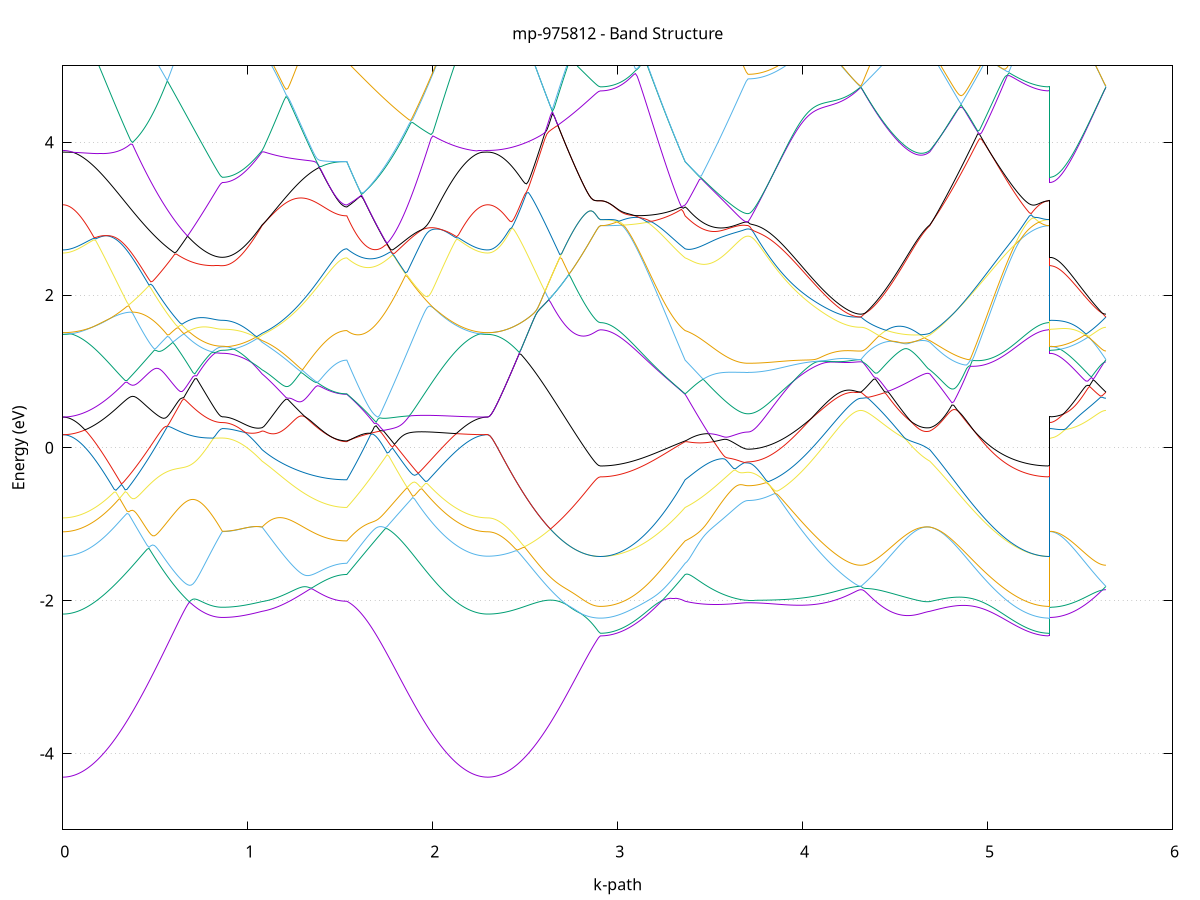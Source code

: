 set title 'mp-975812 - Band Structure'
set xlabel 'k-path'
set ylabel 'Energy (eV)'
set grid y
set yrange [-5:5]
set terminal png size 800,600
set output 'mp-975812_bands_gnuplot.png'
plot '-' using 1:2 with lines notitle, '-' using 1:2 with lines notitle, '-' using 1:2 with lines notitle, '-' using 1:2 with lines notitle, '-' using 1:2 with lines notitle, '-' using 1:2 with lines notitle, '-' using 1:2 with lines notitle, '-' using 1:2 with lines notitle, '-' using 1:2 with lines notitle, '-' using 1:2 with lines notitle, '-' using 1:2 with lines notitle, '-' using 1:2 with lines notitle, '-' using 1:2 with lines notitle, '-' using 1:2 with lines notitle, '-' using 1:2 with lines notitle, '-' using 1:2 with lines notitle, '-' using 1:2 with lines notitle, '-' using 1:2 with lines notitle, '-' using 1:2 with lines notitle, '-' using 1:2 with lines notitle, '-' using 1:2 with lines notitle, '-' using 1:2 with lines notitle, '-' using 1:2 with lines notitle, '-' using 1:2 with lines notitle, '-' using 1:2 with lines notitle, '-' using 1:2 with lines notitle, '-' using 1:2 with lines notitle, '-' using 1:2 with lines notitle, '-' using 1:2 with lines notitle, '-' using 1:2 with lines notitle, '-' using 1:2 with lines notitle, '-' using 1:2 with lines notitle, '-' using 1:2 with lines notitle, '-' using 1:2 with lines notitle, '-' using 1:2 with lines notitle, '-' using 1:2 with lines notitle, '-' using 1:2 with lines notitle, '-' using 1:2 with lines notitle, '-' using 1:2 with lines notitle, '-' using 1:2 with lines notitle, '-' using 1:2 with lines notitle, '-' using 1:2 with lines notitle, '-' using 1:2 with lines notitle, '-' using 1:2 with lines notitle, '-' using 1:2 with lines notitle, '-' using 1:2 with lines notitle, '-' using 1:2 with lines notitle, '-' using 1:2 with lines notitle
0.000000 -40.491857
0.009917 -40.491857
0.019834 -40.491757
0.029750 -40.491757
0.039667 -40.491657
0.049584 -40.491457
0.059501 -40.491357
0.069418 -40.491157
0.079334 -40.490957
0.089251 -40.490757
0.099168 -40.490457
0.109085 -40.490157
0.119001 -40.489857
0.128918 -40.489457
0.138835 -40.489157
0.148752 -40.488757
0.158669 -40.488257
0.168585 -40.487857
0.178502 -40.487357
0.188419 -40.486857
0.198336 -40.486357
0.208253 -40.485757
0.218169 -40.485157
0.228086 -40.484657
0.238003 -40.483957
0.247920 -40.483357
0.257836 -40.482657
0.267753 -40.482057
0.277670 -40.481357
0.287587 -40.480557
0.297504 -40.479857
0.307420 -40.479057
0.317337 -40.478357
0.327254 -40.477557
0.337171 -40.476757
0.347088 -40.475857
0.357004 -40.475057
0.366921 -40.474157
0.376838 -40.473357
0.386755 -40.472457
0.396671 -40.471557
0.406588 -40.470657
0.416505 -40.469757
0.426422 -40.468757
0.436339 -40.467857
0.446255 -40.466957
0.456172 -40.465957
0.466089 -40.464957
0.476006 -40.464057
0.485923 -40.463057
0.495839 -40.462057
0.505756 -40.461057
0.515673 -40.460157
0.525590 -40.459157
0.535506 -40.458157
0.545423 -40.457157
0.555340 -40.456157
0.565257 -40.455157
0.575174 -40.454157
0.585090 -40.453157
0.595007 -40.452157
0.604924 -40.451157
0.614841 -40.450157
0.624758 -40.449157
0.634674 -40.448157
0.644591 -40.447257
0.654508 -40.446257
0.664425 -40.445357
0.674341 -40.444357
0.684258 -40.443457
0.694175 -40.442457
0.704092 -40.441557
0.714009 -40.440657
0.723925 -40.439757
0.733842 -40.438957
0.743759 -40.438057
0.753676 -40.437257
0.763593 -40.436457
0.773509 -40.435757
0.783426 -40.434957
0.793343 -40.434357
0.803260 -40.433657
0.813176 -40.433157
0.823093 -40.432657
0.833010 -40.432257
0.842927 -40.431957
0.852844 -40.431757
0.862760 -40.431657
0.862760 -40.431657
0.872527 -40.431657
0.882295 -40.431657
0.892062 -40.431557
0.901829 -40.431557
0.911596 -40.431657
0.921363 -40.431757
0.931130 -40.431857
0.940897 -40.432057
0.950664 -40.432257
0.960431 -40.432457
0.970198 -40.432657
0.979965 -40.432857
0.989733 -40.433057
0.999500 -40.433357
1.009267 -40.433657
1.019034 -40.433957
1.028801 -40.434257
1.038568 -40.434557
1.048335 -40.434957
1.058102 -40.435357
1.067869 -40.435757
1.077636 -40.436157
1.077636 -40.436157
1.087596 -40.436357
1.097555 -40.436657
1.107514 -40.436957
1.117473 -40.437257
1.127432 -40.437557
1.137392 -40.437857
1.147351 -40.438057
1.157310 -40.438357
1.167269 -40.438657
1.177228 -40.438857
1.187188 -40.439157
1.197147 -40.439357
1.207106 -40.439657
1.217065 -40.439857
1.227024 -40.440057
1.236984 -40.440257
1.246943 -40.440557
1.256902 -40.440757
1.266861 -40.440957
1.276820 -40.441157
1.286780 -40.441357
1.296739 -40.441557
1.306698 -40.441757
1.316657 -40.441857
1.326617 -40.442057
1.336576 -40.442257
1.346535 -40.442357
1.356494 -40.442557
1.366453 -40.442657
1.376413 -40.442757
1.386372 -40.442957
1.396331 -40.443057
1.406290 -40.443157
1.416249 -40.443257
1.426209 -40.443357
1.436168 -40.443457
1.446127 -40.443557
1.456086 -40.443557
1.466045 -40.443657
1.476005 -40.443757
1.485964 -40.443757
1.495923 -40.443757
1.505882 -40.443857
1.515841 -40.443857
1.525801 -40.443857
1.535760 -40.443857
1.535760 -40.443857
1.545656 -40.443057
1.555552 -40.442357
1.565448 -40.441557
1.575344 -40.440757
1.585241 -40.440057
1.595137 -40.439257
1.605033 -40.440257
1.614929 -40.441257
1.624825 -40.442257
1.634721 -40.443257
1.644618 -40.444357
1.654514 -40.445357
1.664410 -40.446457
1.674306 -40.447457
1.684202 -40.448557
1.694098 -40.449557
1.703994 -40.450657
1.713891 -40.451757
1.723787 -40.452757
1.733683 -40.453857
1.743579 -40.454957
1.753475 -40.455957
1.763371 -40.457057
1.773268 -40.458157
1.783164 -40.459157
1.793060 -40.460257
1.802956 -40.461257
1.812852 -40.462257
1.822748 -40.463357
1.832644 -40.464357
1.842541 -40.465357
1.852437 -40.466357
1.862333 -40.467357
1.872229 -40.468357
1.882125 -40.469257
1.892021 -40.470257
1.901918 -40.471157
1.911814 -40.472157
1.921710 -40.473057
1.931606 -40.473957
1.941502 -40.474857
1.951398 -40.475657
1.961295 -40.476557
1.971191 -40.477357
1.981087 -40.478157
1.990983 -40.478957
2.000879 -40.479757
2.010775 -40.480457
2.020671 -40.481257
2.030568 -40.481957
2.040464 -40.482657
2.050360 -40.483357
2.060256 -40.483957
2.070152 -40.484557
2.080048 -40.485157
2.089945 -40.485757
2.099841 -40.486357
2.109737 -40.486857
2.119633 -40.487357
2.129529 -40.487857
2.139425 -40.488257
2.149321 -40.488757
2.159218 -40.489157
2.169114 -40.489457
2.179010 -40.489857
2.188906 -40.490157
2.198802 -40.490457
2.208698 -40.490757
2.218595 -40.490957
2.228491 -40.491157
2.238387 -40.491357
2.248283 -40.491457
2.258179 -40.491657
2.268075 -40.491757
2.277971 -40.491757
2.287868 -40.491857
2.297764 -40.491857
2.297764 -40.491857
2.307746 -40.491857
2.317728 -40.491757
2.327710 -40.491757
2.337692 -40.491657
2.347675 -40.491557
2.357657 -40.491357
2.367639 -40.491157
2.377621 -40.490957
2.387603 -40.490757
2.397585 -40.490557
2.407567 -40.490257
2.417550 -40.489957
2.427532 -40.489657
2.437514 -40.489257
2.447496 -40.488857
2.457478 -40.488457
2.467460 -40.488057
2.477443 -40.487657
2.487425 -40.487157
2.497407 -40.486657
2.507389 -40.486157
2.517371 -40.485657
2.527353 -40.485057
2.537335 -40.484557
2.547318 -40.483957
2.557300 -40.483357
2.567282 -40.482657
2.577264 -40.482057
2.587246 -40.481457
2.597228 -40.480757
2.607211 -40.480057
2.617193 -40.479357
2.627175 -40.478657
2.637157 -40.477957
2.647139 -40.477257
2.657121 -40.476557
2.667103 -40.475857
2.677086 -40.475157
2.687068 -40.474357
2.697050 -40.473657
2.707032 -40.472957
2.717014 -40.472257
2.726996 -40.471557
2.736979 -40.470857
2.746961 -40.470157
2.756943 -40.469457
2.766925 -40.468857
2.776907 -40.468157
2.786889 -40.467557
2.796871 -40.467057
2.806854 -40.466457
2.816836 -40.465957
2.826818 -40.465557
2.836800 -40.465157
2.846782 -40.464757
2.856764 -40.464457
2.866747 -40.464157
2.876729 -40.463957
2.886711 -40.463757
2.896693 -40.463657
2.906675 -40.463657
2.906675 -40.463657
2.916634 -40.463657
2.926594 -40.463657
2.936553 -40.463557
2.946512 -40.463457
2.956471 -40.463457
2.966430 -40.463257
2.976390 -40.463157
2.986349 -40.462957
2.996308 -40.462857
3.006267 -40.462657
3.016226 -40.462357
3.026186 -40.462157
3.036145 -40.461857
3.046104 -40.461657
3.056063 -40.461357
3.066022 -40.460957
3.075982 -40.460657
3.085941 -40.460357
3.095900 -40.459957
3.105859 -40.459557
3.115818 -40.459157
3.125778 -40.458657
3.135737 -40.458257
3.145696 -40.457757
3.155655 -40.457257
3.165614 -40.456757
3.175574 -40.456257
3.185533 -40.455757
3.195492 -40.455157
3.205451 -40.454657
3.215410 -40.454057
3.225370 -40.453457
3.235329 -40.452857
3.245288 -40.452257
3.255247 -40.451557
3.265207 -40.450957
3.275166 -40.450257
3.285125 -40.449657
3.295084 -40.448957
3.305043 -40.448257
3.315003 -40.447557
3.324962 -40.446857
3.334921 -40.446057
3.344880 -40.445357
3.354839 -40.444657
3.364799 -40.443857
3.364799 -40.443857
3.374520 -40.443557
3.384242 -40.443357
3.393964 -40.443157
3.403686 -40.443057
3.413408 -40.443057
3.423129 -40.443057
3.432851 -40.443157
3.442573 -40.443357
3.452295 -40.443557
3.462017 -40.443757
3.471738 -40.444057
3.481460 -40.444357
3.491182 -40.444657
3.500904 -40.444957
3.510626 -40.445257
3.520347 -40.445557
3.530069 -40.445857
3.539791 -40.446057
3.549513 -40.446357
3.559235 -40.446657
3.568957 -40.446957
3.578678 -40.447157
3.588400 -40.447357
3.598122 -40.447557
3.607844 -40.447757
3.617566 -40.447957
3.627287 -40.448157
3.637009 -40.448257
3.646731 -40.448357
3.656453 -40.448457
3.666175 -40.448557
3.675896 -40.448657
3.685618 -40.448657
3.695340 -40.448757
3.705062 -40.448757
3.705062 -40.448757
3.714902 -40.448757
3.724741 -40.448757
3.734581 -40.448657
3.744421 -40.448657
3.754261 -40.448557
3.764100 -40.448457
3.773940 -40.448357
3.783780 -40.448257
3.793619 -40.448157
3.803459 -40.448057
3.813299 -40.447857
3.823139 -40.447757
3.832978 -40.447557
3.842818 -40.447357
3.852658 -40.447157
3.862498 -40.446957
3.872337 -40.446757
3.882177 -40.446557
3.892017 -40.446257
3.901857 -40.445957
3.911696 -40.445757
3.921536 -40.445457
3.931376 -40.445157
3.941216 -40.444857
3.951055 -40.444557
3.960895 -40.444257
3.970735 -40.443857
3.980574 -40.443557
3.990414 -40.443157
4.000254 -40.442857
4.010094 -40.442457
4.019933 -40.442057
4.029773 -40.441657
4.039613 -40.441257
4.049453 -40.440857
4.059292 -40.440457
4.069132 -40.440057
4.078972 -40.439657
4.088812 -40.439157
4.098651 -40.438757
4.108491 -40.438357
4.118331 -40.437857
4.128171 -40.437457
4.138010 -40.437057
4.147850 -40.436557
4.157690 -40.436157
4.167529 -40.435757
4.177369 -40.435357
4.187209 -40.434857
4.197049 -40.434457
4.206888 -40.434057
4.216728 -40.433757
4.226568 -40.433357
4.236408 -40.433057
4.246247 -40.432757
4.256087 -40.432457
4.265927 -40.432157
4.275767 -40.431957
4.285606 -40.431757
4.295446 -40.431657
4.305286 -40.431557
4.315126 -40.431557
4.315126 -40.431557
4.324932 -40.431557
4.334738 -40.431557
4.344545 -40.431657
4.354351 -40.431657
4.364158 -40.431757
4.373964 -40.431857
4.383771 -40.431957
4.393577 -40.432057
4.403384 -40.432157
4.413190 -40.432357
4.422997 -40.432457
4.432803 -40.432557
4.442610 -40.432657
4.452416 -40.432857
4.462223 -40.432957
4.472029 -40.433057
4.481836 -40.433157
4.491642 -40.433357
4.501448 -40.433457
4.511255 -40.433557
4.521061 -40.433657
4.530868 -40.433757
4.540674 -40.433957
4.550481 -40.434057
4.560287 -40.434157
4.570094 -40.434257
4.579900 -40.434357
4.589707 -40.434457
4.599513 -40.434557
4.609320 -40.434757
4.619126 -40.434857
4.628933 -40.434957
4.638739 -40.435157
4.648546 -40.435357
4.658352 -40.435457
4.668158 -40.435657
4.677965 -40.435857
4.687771 -40.436157
4.687771 -40.436157
4.697739 -40.436557
4.707706 -40.436957
4.717674 -40.437457
4.727641 -40.437857
4.737609 -40.438357
4.747576 -40.438857
4.757544 -40.439357
4.767511 -40.439857
4.777478 -40.440357
4.787446 -40.440957
4.797413 -40.441457
4.807381 -40.441957
4.817348 -40.442557
4.827316 -40.443157
4.837283 -40.443657
4.847251 -40.444257
4.857218 -40.444857
4.867186 -40.445357
4.877153 -40.445957
4.887120 -40.446557
4.897088 -40.447157
4.907055 -40.447757
4.917023 -40.448357
4.926990 -40.448957
4.936958 -40.449457
4.946925 -40.450057
4.956893 -40.450657
4.966860 -40.451257
4.976828 -40.451757
4.986795 -40.452357
4.996762 -40.452857
5.006730 -40.453457
5.016697 -40.453957
5.026665 -40.454557
5.036632 -40.455057
5.046600 -40.455557
5.056567 -40.456057
5.066535 -40.456557
5.076502 -40.457057
5.086469 -40.457457
5.096437 -40.457957
5.106404 -40.458357
5.116372 -40.458857
5.126339 -40.459257
5.136307 -40.459657
5.146274 -40.459957
5.156242 -40.460357
5.166209 -40.460757
5.176177 -40.461057
5.186144 -40.461357
5.196111 -40.461657
5.206079 -40.461957
5.216046 -40.462157
5.226014 -40.462457
5.235981 -40.462657
5.245949 -40.462857
5.255916 -40.462957
5.265884 -40.463157
5.275851 -40.463257
5.285819 -40.463457
5.295786 -40.463457
5.305753 -40.463557
5.315721 -40.463657
5.325688 -40.463657
5.335656 -40.463657
5.335656 -40.431657
5.345477 -40.431657
5.355298 -40.431657
5.365119 -40.431657
5.374940 -40.431657
5.384762 -40.431657
5.394583 -40.431657
5.404404 -40.431657
5.414225 -40.431657
5.424046 -40.431657
5.433867 -40.431657
5.443688 -40.431657
5.453510 -40.431657
5.463331 -40.431657
5.473152 -40.431657
5.482973 -40.431657
5.492794 -40.431657
5.502615 -40.431657
5.512436 -40.431657
5.522258 -40.431657
5.532079 -40.431657
5.541900 -40.431657
5.551721 -40.431657
5.561542 -40.431557
5.571363 -40.431557
5.581185 -40.431557
5.591006 -40.431557
5.600827 -40.431557
5.610648 -40.431557
5.620469 -40.431557
5.630290 -40.431557
5.640111 -40.431557
e
0.000000 -40.400057
0.009917 -40.400057
0.019834 -40.400057
0.029750 -40.400157
0.039667 -40.400157
0.049584 -40.400257
0.059501 -40.400357
0.069418 -40.400557
0.079334 -40.400657
0.089251 -40.400857
0.099168 -40.401057
0.109085 -40.401257
0.119001 -40.401457
0.128918 -40.401757
0.138835 -40.401957
0.148752 -40.402257
0.158669 -40.402557
0.168585 -40.402857
0.178502 -40.403257
0.188419 -40.403557
0.198336 -40.403957
0.208253 -40.404357
0.218169 -40.404757
0.228086 -40.405157
0.238003 -40.405557
0.247920 -40.406057
0.257836 -40.406457
0.267753 -40.406957
0.277670 -40.407357
0.287587 -40.407857
0.297504 -40.408357
0.307420 -40.408857
0.317337 -40.409457
0.327254 -40.409957
0.337171 -40.410457
0.347088 -40.410957
0.357004 -40.411557
0.366921 -40.412057
0.376838 -40.412657
0.386755 -40.413157
0.396671 -40.413757
0.406588 -40.414357
0.416505 -40.414857
0.426422 -40.415457
0.436339 -40.416057
0.446255 -40.416557
0.456172 -40.417157
0.466089 -40.417757
0.476006 -40.418257
0.485923 -40.418857
0.495839 -40.419357
0.505756 -40.419957
0.515673 -40.420457
0.525590 -40.421057
0.535506 -40.421557
0.545423 -40.422057
0.555340 -40.422557
0.565257 -40.423057
0.575174 -40.423557
0.585090 -40.424057
0.595007 -40.424557
0.604924 -40.424957
0.614841 -40.425457
0.624758 -40.425857
0.634674 -40.426357
0.644591 -40.426757
0.654508 -40.427157
0.664425 -40.427457
0.674341 -40.427857
0.684258 -40.428257
0.694175 -40.428557
0.704092 -40.428857
0.714009 -40.429157
0.723925 -40.429457
0.733842 -40.429757
0.743759 -40.429957
0.753676 -40.430157
0.763593 -40.430357
0.773509 -40.430557
0.783426 -40.430757
0.793343 -40.430857
0.803260 -40.431057
0.813176 -40.431157
0.823093 -40.431257
0.833010 -40.431257
0.842927 -40.431357
0.852844 -40.431357
0.862760 -40.431357
0.862760 -40.431357
0.872527 -40.431457
0.882295 -40.431457
0.892062 -40.431457
0.901829 -40.431557
0.911596 -40.431457
0.921363 -40.431357
0.931130 -40.431257
0.940897 -40.431057
0.950664 -40.430857
0.960431 -40.430757
0.970198 -40.430557
0.979965 -40.430257
0.989733 -40.430057
0.999500 -40.429757
1.009267 -40.429557
1.019034 -40.429257
1.028801 -40.428957
1.038568 -40.428557
1.048335 -40.428257
1.058102 -40.427857
1.067869 -40.427557
1.077636 -40.427157
1.077636 -40.427157
1.087596 -40.426857
1.097555 -40.426757
1.107514 -40.426657
1.117473 -40.426657
1.127432 -40.426657
1.137392 -40.426757
1.147351 -40.426957
1.157310 -40.427157
1.167269 -40.427357
1.177228 -40.427557
1.187188 -40.427757
1.197147 -40.428057
1.207106 -40.428257
1.217065 -40.428557
1.227024 -40.428757
1.236984 -40.429057
1.246943 -40.429357
1.256902 -40.429557
1.266861 -40.429857
1.276820 -40.430057
1.286780 -40.430357
1.296739 -40.430557
1.306698 -40.430757
1.316657 -40.430957
1.326617 -40.431257
1.336576 -40.431457
1.346535 -40.431657
1.356494 -40.431757
1.366453 -40.431957
1.376413 -40.432157
1.386372 -40.432357
1.396331 -40.432457
1.406290 -40.432657
1.416249 -40.432757
1.426209 -40.432857
1.436168 -40.432957
1.446127 -40.433057
1.456086 -40.433157
1.466045 -40.433257
1.476005 -40.433357
1.485964 -40.433357
1.495923 -40.433457
1.505882 -40.433457
1.515841 -40.433457
1.525801 -40.433557
1.535760 -40.433557
1.535760 -40.433557
1.545656 -40.434457
1.555552 -40.435357
1.565448 -40.436257
1.575344 -40.437257
1.585241 -40.438257
1.595137 -40.439257
1.605033 -40.438457
1.614929 -40.437657
1.624825 -40.436857
1.634721 -40.436057
1.644618 -40.435257
1.654514 -40.434457
1.664410 -40.433657
1.674306 -40.432757
1.684202 -40.431957
1.694098 -40.431157
1.703994 -40.430357
1.713891 -40.429557
1.723787 -40.428757
1.733683 -40.427957
1.743579 -40.427157
1.753475 -40.426357
1.763371 -40.425557
1.773268 -40.424757
1.783164 -40.423957
1.793060 -40.423157
1.802956 -40.422357
1.812852 -40.421657
1.822748 -40.420857
1.832644 -40.420157
1.842541 -40.419357
1.852437 -40.418657
1.862333 -40.417857
1.872229 -40.417157
1.882125 -40.416457
1.892021 -40.415757
1.901918 -40.415057
1.911814 -40.414357
1.921710 -40.413757
1.931606 -40.413057
1.941502 -40.412357
1.951398 -40.411757
1.961295 -40.411157
1.971191 -40.410557
1.981087 -40.409957
1.990983 -40.409357
2.000879 -40.408757
2.010775 -40.408257
2.020671 -40.407757
2.030568 -40.407157
2.040464 -40.406657
2.050360 -40.406157
2.060256 -40.405757
2.070152 -40.405257
2.080048 -40.404857
2.089945 -40.404457
2.099841 -40.404057
2.109737 -40.403657
2.119633 -40.403257
2.129529 -40.402957
2.139425 -40.402557
2.149321 -40.402257
2.159218 -40.401957
2.169114 -40.401757
2.179010 -40.401457
2.188906 -40.401257
2.198802 -40.401057
2.208698 -40.400857
2.218595 -40.400657
2.228491 -40.400557
2.238387 -40.400357
2.248283 -40.400257
2.258179 -40.400157
2.268075 -40.400157
2.277971 -40.400057
2.287868 -40.400057
2.297764 -40.400057
2.297764 -40.400057
2.307746 -40.400057
2.317728 -40.400057
2.327710 -40.400057
2.337692 -40.400057
2.347675 -40.400057
2.357657 -40.400057
2.367639 -40.400057
2.377621 -40.400057
2.387603 -40.400057
2.397585 -40.400057
2.407567 -40.400057
2.417550 -40.400057
2.427532 -40.400057
2.437514 -40.400057
2.447496 -40.400057
2.457478 -40.400057
2.467460 -40.400057
2.477443 -40.400057
2.487425 -40.400057
2.497407 -40.400057
2.507389 -40.400057
2.517371 -40.400057
2.527353 -40.400057
2.537335 -40.400057
2.547318 -40.400057
2.557300 -40.400657
2.567282 -40.401257
2.577264 -40.401857
2.587246 -40.402557
2.597228 -40.403157
2.607211 -40.403857
2.617193 -40.404557
2.627175 -40.405257
2.637157 -40.405957
2.647139 -40.406657
2.657121 -40.407357
2.667103 -40.408057
2.677086 -40.408757
2.687068 -40.409557
2.697050 -40.410257
2.707032 -40.410957
2.717014 -40.411657
2.726996 -40.412357
2.736979 -40.413057
2.746961 -40.413757
2.756943 -40.414357
2.766925 -40.415057
2.776907 -40.415657
2.786889 -40.416257
2.796871 -40.416857
2.806854 -40.417357
2.816836 -40.417857
2.826818 -40.418357
2.836800 -40.418757
2.846782 -40.419057
2.856764 -40.419457
2.866747 -40.419657
2.876729 -40.419857
2.886711 -40.420057
2.896693 -40.420157
2.906675 -40.420157
2.906675 -40.420157
2.916634 -40.420157
2.926594 -40.420157
2.936553 -40.420157
2.946512 -40.420157
2.956471 -40.420157
2.966430 -40.420157
2.976390 -40.420157
2.986349 -40.420157
2.996308 -40.420157
3.006267 -40.420157
3.016226 -40.420157
3.026186 -40.420157
3.036145 -40.420157
3.046104 -40.420257
3.056063 -40.420257
3.066022 -40.420257
3.075982 -40.420357
3.085941 -40.420357
3.095900 -40.420457
3.105859 -40.420557
3.115818 -40.420657
3.125778 -40.420757
3.135737 -40.420957
3.145696 -40.421057
3.155655 -40.421257
3.165614 -40.421557
3.175574 -40.421757
3.185533 -40.422057
3.195492 -40.422457
3.205451 -40.422757
3.215410 -40.423157
3.225370 -40.423657
3.235329 -40.424157
3.245288 -40.424657
3.255247 -40.425157
3.265207 -40.425757
3.275166 -40.426457
3.285125 -40.427057
3.295084 -40.427757
3.305043 -40.428557
3.315003 -40.429257
3.324962 -40.430057
3.334921 -40.430957
3.344880 -40.431757
3.354839 -40.432657
3.364799 -40.433557
3.364799 -40.433557
3.374520 -40.433857
3.384242 -40.434157
3.393964 -40.434457
3.403686 -40.434657
3.413408 -40.434757
3.423129 -40.434857
3.432851 -40.434857
3.442573 -40.434757
3.452295 -40.434757
3.462017 -40.434557
3.471738 -40.434457
3.481460 -40.434357
3.491182 -40.434157
3.500904 -40.433957
3.510626 -40.433857
3.520347 -40.433657
3.530069 -40.433457
3.539791 -40.433357
3.549513 -40.433157
3.559235 -40.433057
3.568957 -40.432857
3.578678 -40.432757
3.588400 -40.432657
3.598122 -40.432557
3.607844 -40.432457
3.617566 -40.432357
3.627287 -40.432257
3.637009 -40.432157
3.646731 -40.432157
3.656453 -40.432057
3.666175 -40.432057
3.675896 -40.431957
3.685618 -40.431957
3.695340 -40.431957
3.705062 -40.431957
3.705062 -40.431957
3.714902 -40.431957
3.724741 -40.431957
3.734581 -40.431957
3.744421 -40.431957
3.754261 -40.431957
3.764100 -40.431957
3.773940 -40.431957
3.783780 -40.431957
3.793619 -40.431957
3.803459 -40.431957
3.813299 -40.431957
3.823139 -40.431957
3.832978 -40.431957
3.842818 -40.431957
3.852658 -40.431857
3.862498 -40.431857
3.872337 -40.431857
3.882177 -40.431857
3.892017 -40.431857
3.901857 -40.431857
3.911696 -40.431857
3.921536 -40.431857
3.931376 -40.431857
3.941216 -40.431857
3.951055 -40.431857
3.960895 -40.431757
3.970735 -40.431757
3.980574 -40.431757
3.990414 -40.431757
4.000254 -40.431757
4.010094 -40.431757
4.019933 -40.431757
4.029773 -40.431757
4.039613 -40.431757
4.049453 -40.431757
4.059292 -40.431657
4.069132 -40.431657
4.078972 -40.431657
4.088812 -40.431657
4.098651 -40.431657
4.108491 -40.431657
4.118331 -40.431657
4.128171 -40.431657
4.138010 -40.431657
4.147850 -40.431657
4.157690 -40.431657
4.167529 -40.431557
4.177369 -40.431557
4.187209 -40.431557
4.197049 -40.431557
4.206888 -40.431557
4.216728 -40.431557
4.226568 -40.431557
4.236408 -40.431557
4.246247 -40.431557
4.256087 -40.431557
4.265927 -40.431557
4.275767 -40.431557
4.285606 -40.431557
4.295446 -40.431557
4.305286 -40.431557
4.315126 -40.431557
4.315126 -40.431557
4.324932 -40.431557
4.334738 -40.431557
4.344545 -40.431557
4.354351 -40.431557
4.364158 -40.431457
4.373964 -40.431457
4.383771 -40.431457
4.393577 -40.431357
4.403384 -40.431357
4.413190 -40.431257
4.422997 -40.431257
4.432803 -40.431157
4.442610 -40.431057
4.452416 -40.430957
4.462223 -40.430857
4.472029 -40.430757
4.481836 -40.430657
4.491642 -40.430557
4.501448 -40.430457
4.511255 -40.430357
4.521061 -40.430257
4.530868 -40.430057
4.540674 -40.429957
4.550481 -40.429757
4.560287 -40.429657
4.570094 -40.429457
4.579900 -40.429357
4.589707 -40.429157
4.599513 -40.428957
4.609320 -40.428757
4.619126 -40.428557
4.628933 -40.428457
4.638739 -40.428257
4.648546 -40.428057
4.658352 -40.427757
4.668158 -40.427557
4.677965 -40.427357
4.687771 -40.427157
4.687771 -40.427157
4.697739 -40.426757
4.707706 -40.426357
4.717674 -40.425857
4.727641 -40.425457
4.737609 -40.424957
4.747576 -40.424457
4.757544 -40.423957
4.767511 -40.423557
4.777478 -40.422957
4.787446 -40.422457
4.797413 -40.421957
4.807381 -40.421457
4.817348 -40.420857
4.827316 -40.420357
4.837283 -40.419757
4.847251 -40.419657
4.857218 -40.419657
4.867186 -40.419657
4.877153 -40.419657
4.887120 -40.419657
4.897088 -40.419657
4.907055 -40.419757
4.917023 -40.419757
4.926990 -40.419757
4.936958 -40.419757
4.946925 -40.419757
4.956893 -40.419757
4.966860 -40.419757
4.976828 -40.419857
4.986795 -40.419857
4.996762 -40.419857
5.006730 -40.419857
5.016697 -40.419857
5.026665 -40.419857
5.036632 -40.419957
5.046600 -40.419957
5.056567 -40.419957
5.066535 -40.419957
5.076502 -40.419957
5.086469 -40.419957
5.096437 -40.419957
5.106404 -40.419957
5.116372 -40.420057
5.126339 -40.420057
5.136307 -40.420057
5.146274 -40.420057
5.156242 -40.420057
5.166209 -40.420057
5.176177 -40.420057
5.186144 -40.420057
5.196111 -40.420057
5.206079 -40.420157
5.216046 -40.420157
5.226014 -40.420157
5.235981 -40.420157
5.245949 -40.420157
5.255916 -40.420157
5.265884 -40.420157
5.275851 -40.420157
5.285819 -40.420157
5.295786 -40.420157
5.305753 -40.420157
5.315721 -40.420157
5.325688 -40.420157
5.335656 -40.420157
5.335656 -40.431357
5.345477 -40.431357
5.355298 -40.431357
5.365119 -40.431357
5.374940 -40.431357
5.384762 -40.431357
5.394583 -40.431357
5.404404 -40.431357
5.414225 -40.431457
5.424046 -40.431457
5.433867 -40.431457
5.443688 -40.431457
5.453510 -40.431457
5.463331 -40.431457
5.473152 -40.431457
5.482973 -40.431457
5.492794 -40.431457
5.502615 -40.431457
5.512436 -40.431457
5.522258 -40.431457
5.532079 -40.431457
5.541900 -40.431457
5.551721 -40.431457
5.561542 -40.431457
5.571363 -40.431457
5.581185 -40.431457
5.591006 -40.431557
5.600827 -40.431557
5.610648 -40.431557
5.620469 -40.431557
5.630290 -40.431557
5.640111 -40.431557
e
0.000000 -40.392157
0.009917 -40.392157
0.019834 -40.392257
0.029750 -40.392257
0.039667 -40.392257
0.049584 -40.392257
0.059501 -40.392357
0.069418 -40.392357
0.079334 -40.392457
0.089251 -40.392457
0.099168 -40.392557
0.109085 -40.392657
0.119001 -40.392657
0.128918 -40.392757
0.138835 -40.392857
0.148752 -40.392957
0.158669 -40.393057
0.168585 -40.393257
0.178502 -40.393357
0.188419 -40.393457
0.198336 -40.393657
0.208253 -40.393757
0.218169 -40.393957
0.228086 -40.394057
0.238003 -40.394257
0.247920 -40.394457
0.257836 -40.394557
0.267753 -40.394757
0.277670 -40.394957
0.287587 -40.395257
0.297504 -40.395457
0.307420 -40.395657
0.317337 -40.395857
0.327254 -40.396157
0.337171 -40.396357
0.347088 -40.396657
0.357004 -40.396957
0.366921 -40.397157
0.376838 -40.397457
0.386755 -40.397757
0.396671 -40.398057
0.406588 -40.398357
0.416505 -40.398757
0.426422 -40.399057
0.436339 -40.399357
0.446255 -40.399757
0.456172 -40.400057
0.466089 -40.400457
0.476006 -40.400857
0.485923 -40.401257
0.495839 -40.401657
0.505756 -40.402057
0.515673 -40.402457
0.525590 -40.402857
0.535506 -40.403357
0.545423 -40.403757
0.555340 -40.404257
0.565257 -40.404657
0.575174 -40.405157
0.585090 -40.405657
0.595007 -40.406157
0.604924 -40.406657
0.614841 -40.407157
0.624758 -40.407657
0.634674 -40.408257
0.644591 -40.408757
0.654508 -40.409357
0.664425 -40.409857
0.674341 -40.410457
0.684258 -40.410957
0.694175 -40.411557
0.704092 -40.412157
0.714009 -40.412757
0.723925 -40.413357
0.733842 -40.413957
0.743759 -40.414457
0.753676 -40.415057
0.763593 -40.415657
0.773509 -40.416157
0.783426 -40.416757
0.793343 -40.417257
0.803260 -40.417757
0.813176 -40.418157
0.823093 -40.418557
0.833010 -40.418957
0.842927 -40.419157
0.852844 -40.419357
0.862760 -40.419357
0.862760 -40.419357
0.872527 -40.419357
0.882295 -40.419357
0.892062 -40.419357
0.901829 -40.419357
0.911596 -40.419357
0.921363 -40.419357
0.931130 -40.419357
0.940897 -40.419357
0.950664 -40.419357
0.960431 -40.419357
0.970198 -40.419357
0.979965 -40.419357
0.989733 -40.419357
0.999500 -40.419357
1.009267 -40.419457
1.019034 -40.419457
1.028801 -40.419457
1.038568 -40.419457
1.048335 -40.419457
1.058102 -40.419457
1.067869 -40.419457
1.077636 -40.419457
1.077636 -40.419457
1.087596 -40.419457
1.097555 -40.419357
1.107514 -40.419157
1.117473 -40.418857
1.127432 -40.418557
1.137392 -40.418257
1.147351 -40.417857
1.157310 -40.417357
1.167269 -40.416957
1.177228 -40.416457
1.187188 -40.416057
1.197147 -40.415557
1.207106 -40.415057
1.217065 -40.414557
1.227024 -40.414157
1.236984 -40.413657
1.246943 -40.413157
1.256902 -40.412757
1.266861 -40.412357
1.276820 -40.411857
1.286780 -40.411457
1.296739 -40.411057
1.306698 -40.410657
1.316657 -40.410257
1.326617 -40.409957
1.336576 -40.409557
1.346535 -40.409257
1.356494 -40.408957
1.366453 -40.408657
1.376413 -40.408357
1.386372 -40.408057
1.396331 -40.407857
1.406290 -40.407557
1.416249 -40.407357
1.426209 -40.407157
1.436168 -40.406957
1.446127 -40.406757
1.456086 -40.406657
1.466045 -40.406457
1.476005 -40.406357
1.485964 -40.406257
1.495923 -40.406157
1.505882 -40.406157
1.515841 -40.406057
1.525801 -40.406057
1.535760 -40.406057
1.535760 -40.406057
1.545656 -40.405857
1.555552 -40.405757
1.565448 -40.405557
1.575344 -40.405357
1.585241 -40.405157
1.595137 -40.404957
1.605033 -40.404757
1.614929 -40.404457
1.624825 -40.404257
1.634721 -40.404057
1.644618 -40.403757
1.654514 -40.403557
1.664410 -40.403357
1.674306 -40.403057
1.684202 -40.402857
1.694098 -40.402557
1.703994 -40.402257
1.713891 -40.402057
1.723787 -40.401757
1.733683 -40.401557
1.743579 -40.401257
1.753475 -40.401057
1.763371 -40.400757
1.773268 -40.400457
1.783164 -40.400257
1.793060 -40.399957
1.802956 -40.399757
1.812852 -40.399457
1.822748 -40.399257
1.832644 -40.398957
1.842541 -40.398757
1.852437 -40.398457
1.862333 -40.398257
1.872229 -40.397957
1.882125 -40.397757
1.892021 -40.397457
1.901918 -40.397257
1.911814 -40.397057
1.921710 -40.396857
1.931606 -40.396557
1.941502 -40.396357
1.951398 -40.396157
1.961295 -40.395957
1.971191 -40.395757
1.981087 -40.395557
1.990983 -40.395357
2.000879 -40.395157
2.010775 -40.394957
2.020671 -40.394757
2.030568 -40.394657
2.040464 -40.394457
2.050360 -40.394257
2.060256 -40.394157
2.070152 -40.393957
2.080048 -40.393857
2.089945 -40.393657
2.099841 -40.393557
2.109737 -40.393457
2.119633 -40.393257
2.129529 -40.393157
2.139425 -40.393057
2.149321 -40.392957
2.159218 -40.392857
2.169114 -40.392757
2.179010 -40.392657
2.188906 -40.392657
2.198802 -40.392557
2.208698 -40.392457
2.218595 -40.392457
2.228491 -40.392357
2.238387 -40.392357
2.248283 -40.392257
2.258179 -40.392257
2.268075 -40.392257
2.277971 -40.392257
2.287868 -40.392157
2.297764 -40.392157
2.297764 -40.392157
2.307746 -40.392257
2.317728 -40.392257
2.327710 -40.392357
2.337692 -40.392457
2.347675 -40.392557
2.357657 -40.392657
2.367639 -40.392857
2.377621 -40.393057
2.387603 -40.393257
2.397585 -40.393557
2.407567 -40.393757
2.417550 -40.394057
2.427532 -40.394457
2.437514 -40.394757
2.447496 -40.395157
2.457478 -40.395557
2.467460 -40.395957
2.477443 -40.396357
2.487425 -40.396857
2.497407 -40.397357
2.507389 -40.397857
2.517371 -40.398357
2.527353 -40.398857
2.537335 -40.399457
2.547318 -40.400057
2.557300 -40.400057
2.567282 -40.400157
2.577264 -40.400157
2.587246 -40.400157
2.597228 -40.400157
2.607211 -40.400157
2.617193 -40.400157
2.627175 -40.400157
2.637157 -40.400157
2.647139 -40.400157
2.657121 -40.400157
2.667103 -40.400157
2.677086 -40.400157
2.687068 -40.400157
2.697050 -40.400157
2.707032 -40.400157
2.717014 -40.400157
2.726996 -40.400157
2.736979 -40.400157
2.746961 -40.400257
2.756943 -40.400257
2.766925 -40.400257
2.776907 -40.400257
2.786889 -40.400257
2.796871 -40.400257
2.806854 -40.400257
2.816836 -40.400257
2.826818 -40.400257
2.836800 -40.400257
2.846782 -40.400257
2.856764 -40.400257
2.866747 -40.400257
2.876729 -40.400257
2.886711 -40.400257
2.896693 -40.400257
2.906675 -40.400257
2.906675 -40.400257
2.916634 -40.400257
2.926594 -40.400257
2.936553 -40.400357
2.946512 -40.400457
2.956471 -40.400457
2.966430 -40.400657
2.976390 -40.400757
2.986349 -40.400857
2.996308 -40.401057
3.006267 -40.401257
3.016226 -40.401457
3.026186 -40.401657
3.036145 -40.401857
3.046104 -40.402157
3.056063 -40.402457
3.066022 -40.402657
3.075982 -40.402957
3.085941 -40.403257
3.095900 -40.403557
3.105859 -40.403857
3.115818 -40.404057
3.125778 -40.404357
3.135737 -40.404657
3.145696 -40.404957
3.155655 -40.405257
3.165614 -40.405457
3.175574 -40.405657
3.185533 -40.405957
3.195492 -40.406157
3.205451 -40.406257
3.215410 -40.406457
3.225370 -40.406557
3.235329 -40.406657
3.245288 -40.406757
3.255247 -40.406857
3.265207 -40.406857
3.275166 -40.406857
3.285125 -40.406857
3.295084 -40.406757
3.305043 -40.406757
3.315003 -40.406657
3.324962 -40.406557
3.334921 -40.406457
3.344880 -40.406357
3.354839 -40.406157
3.364799 -40.406057
3.364799 -40.406057
3.374520 -40.405957
3.384242 -40.405857
3.393964 -40.405857
3.403686 -40.405757
3.413408 -40.405657
3.423129 -40.405457
3.432851 -40.405357
3.442573 -40.405257
3.452295 -40.405157
3.462017 -40.405057
3.471738 -40.404857
3.481460 -40.404757
3.491182 -40.404657
3.500904 -40.404457
3.510626 -40.404357
3.520347 -40.404157
3.530069 -40.404057
3.539791 -40.403957
3.549513 -40.403757
3.559235 -40.403657
3.568957 -40.403557
3.578678 -40.403457
3.588400 -40.403357
3.598122 -40.403257
3.607844 -40.403157
3.617566 -40.403057
3.627287 -40.402957
3.637009 -40.402857
3.646731 -40.402857
3.656453 -40.402757
3.666175 -40.402757
3.675896 -40.402657
3.685618 -40.402657
3.695340 -40.402657
3.705062 -40.402657
3.705062 -40.402657
3.714902 -40.402657
3.724741 -40.402657
3.734581 -40.402657
3.744421 -40.402757
3.754261 -40.402757
3.764100 -40.402857
3.773940 -40.402957
3.783780 -40.403057
3.793619 -40.403157
3.803459 -40.403257
3.813299 -40.403457
3.823139 -40.403557
3.832978 -40.403757
3.842818 -40.403957
3.852658 -40.404157
3.862498 -40.404357
3.872337 -40.404557
3.882177 -40.404757
3.892017 -40.404957
3.901857 -40.405257
3.911696 -40.405557
3.921536 -40.405757
3.931376 -40.406057
3.941216 -40.406357
3.951055 -40.406657
3.960895 -40.406957
3.970735 -40.407357
3.980574 -40.407657
3.990414 -40.407957
4.000254 -40.408357
4.010094 -40.408657
4.019933 -40.409057
4.029773 -40.409457
4.039613 -40.409857
4.049453 -40.410257
4.059292 -40.410657
4.069132 -40.411057
4.078972 -40.411457
4.088812 -40.411857
4.098651 -40.412257
4.108491 -40.412657
4.118331 -40.413157
4.128171 -40.413557
4.138010 -40.413957
4.147850 -40.414357
4.157690 -40.414857
4.167529 -40.415257
4.177369 -40.415657
4.187209 -40.416057
4.197049 -40.416457
4.206888 -40.416857
4.216728 -40.417257
4.226568 -40.417557
4.236408 -40.417957
4.246247 -40.418257
4.256087 -40.418457
4.265927 -40.418757
4.275767 -40.418957
4.285606 -40.419157
4.295446 -40.419257
4.305286 -40.419357
4.315126 -40.419357
4.315126 -40.419357
4.324932 -40.419357
4.334738 -40.419357
4.344545 -40.419257
4.354351 -40.419257
4.364158 -40.419157
4.373964 -40.419157
4.383771 -40.419057
4.393577 -40.419057
4.403384 -40.418957
4.413190 -40.418857
4.422997 -40.418857
4.432803 -40.418757
4.442610 -40.418757
4.452416 -40.418657
4.462223 -40.418657
4.472029 -40.418657
4.481836 -40.418657
4.491642 -40.418657
4.501448 -40.418657
4.511255 -40.418657
4.521061 -40.418657
4.530868 -40.418657
4.540674 -40.418657
4.550481 -40.418757
4.560287 -40.418757
4.570094 -40.418857
4.579900 -40.418857
4.589707 -40.418957
4.599513 -40.419057
4.609320 -40.419057
4.619126 -40.419157
4.628933 -40.419257
4.638739 -40.419257
4.648546 -40.419357
4.658352 -40.419357
4.668158 -40.419457
4.677965 -40.419457
4.687771 -40.419457
4.687771 -40.419457
4.697739 -40.419457
4.707706 -40.419457
4.717674 -40.419457
4.727641 -40.419457
4.737609 -40.419457
4.747576 -40.419557
4.757544 -40.419557
4.767511 -40.419557
4.777478 -40.419557
4.787446 -40.419557
4.797413 -40.419557
4.807381 -40.419557
4.817348 -40.419557
4.827316 -40.419557
4.837283 -40.419657
4.847251 -40.419257
4.857218 -40.418657
4.867186 -40.418157
4.877153 -40.417557
4.887120 -40.416957
4.897088 -40.416457
4.907055 -40.415857
4.917023 -40.415257
4.926990 -40.414757
4.936958 -40.414157
4.946925 -40.413557
4.956893 -40.413057
4.966860 -40.412457
4.976828 -40.411857
4.986795 -40.411357
4.996762 -40.410857
5.006730 -40.410257
5.016697 -40.409757
5.026665 -40.409257
5.036632 -40.408757
5.046600 -40.408257
5.056567 -40.407757
5.066535 -40.407257
5.076502 -40.406757
5.086469 -40.406357
5.096437 -40.405857
5.106404 -40.405457
5.116372 -40.405057
5.126339 -40.404657
5.136307 -40.404257
5.146274 -40.403857
5.156242 -40.403457
5.166209 -40.403157
5.176177 -40.402857
5.186144 -40.402557
5.196111 -40.402257
5.206079 -40.401957
5.216046 -40.401757
5.226014 -40.401457
5.235981 -40.401257
5.245949 -40.401057
5.255916 -40.400857
5.265884 -40.400757
5.275851 -40.400657
5.285819 -40.400457
5.295786 -40.400457
5.305753 -40.400357
5.315721 -40.400257
5.325688 -40.400257
5.335656 -40.400257
5.335656 -40.419357
5.345477 -40.419357
5.355298 -40.419357
5.365119 -40.419357
5.374940 -40.419357
5.384762 -40.419357
5.394583 -40.419357
5.404404 -40.419357
5.414225 -40.419357
5.424046 -40.419357
5.433867 -40.419357
5.443688 -40.419357
5.453510 -40.419357
5.463331 -40.419357
5.473152 -40.419357
5.482973 -40.419357
5.492794 -40.419357
5.502615 -40.419357
5.512436 -40.419357
5.522258 -40.419357
5.532079 -40.419357
5.541900 -40.419357
5.551721 -40.419357
5.561542 -40.419357
5.571363 -40.419357
5.581185 -40.419357
5.591006 -40.419357
5.600827 -40.419357
5.610648 -40.419357
5.620469 -40.419357
5.630290 -40.419357
5.640111 -40.419357
e
0.000000 -36.222957
0.009917 -36.222957
0.019834 -36.222957
0.029750 -36.222957
0.039667 -36.222957
0.049584 -36.222957
0.059501 -36.222957
0.069418 -36.222957
0.079334 -36.222957
0.089251 -36.222957
0.099168 -36.223057
0.109085 -36.223057
0.119001 -36.223057
0.128918 -36.223057
0.138835 -36.223057
0.148752 -36.223057
0.158669 -36.223057
0.168585 -36.223157
0.178502 -36.223157
0.188419 -36.223157
0.198336 -36.223157
0.208253 -36.223157
0.218169 -36.223157
0.228086 -36.223257
0.238003 -36.223257
0.247920 -36.223257
0.257836 -36.223257
0.267753 -36.223257
0.277670 -36.223357
0.287587 -36.223357
0.297504 -36.223357
0.307420 -36.223357
0.317337 -36.223357
0.327254 -36.223457
0.337171 -36.223457
0.347088 -36.223457
0.357004 -36.223457
0.366921 -36.223457
0.376838 -36.223457
0.386755 -36.223557
0.396671 -36.223557
0.406588 -36.223557
0.416505 -36.223557
0.426422 -36.223557
0.436339 -36.223557
0.446255 -36.223657
0.456172 -36.223657
0.466089 -36.223657
0.476006 -36.223657
0.485923 -36.223657
0.495839 -36.223657
0.505756 -36.223657
0.515673 -36.223657
0.525590 -36.223757
0.535506 -36.223757
0.545423 -36.223757
0.555340 -36.223757
0.565257 -36.223757
0.575174 -36.223757
0.585090 -36.223757
0.595007 -36.223757
0.604924 -36.223757
0.614841 -36.223757
0.624758 -36.223757
0.634674 -36.223757
0.644591 -36.223757
0.654508 -36.223757
0.664425 -36.223757
0.674341 -36.223757
0.684258 -36.223757
0.694175 -36.223757
0.704092 -36.223757
0.714009 -36.223757
0.723925 -36.223757
0.733842 -36.223757
0.743759 -36.223857
0.753676 -36.223857
0.763593 -36.223857
0.773509 -36.223857
0.783426 -36.223857
0.793343 -36.223857
0.803260 -36.223857
0.813176 -36.223857
0.823093 -36.223857
0.833010 -36.223857
0.842927 -36.223857
0.852844 -36.223857
0.862760 -36.223857
0.862760 -36.223857
0.872527 -36.223857
0.882295 -36.223857
0.892062 -36.223857
0.901829 -36.223857
0.911596 -36.223857
0.921363 -36.223857
0.931130 -36.223857
0.940897 -36.223857
0.950664 -36.223857
0.960431 -36.223857
0.970198 -36.223857
0.979965 -36.223857
0.989733 -36.223857
0.999500 -36.223857
1.009267 -36.223957
1.019034 -36.223957
1.028801 -36.223957
1.038568 -36.223957
1.048335 -36.223957
1.058102 -36.223957
1.067869 -36.223957
1.077636 -36.224057
1.077636 -36.224057
1.087596 -36.224057
1.097555 -36.224057
1.107514 -36.224057
1.117473 -36.224057
1.127432 -36.224057
1.137392 -36.224057
1.147351 -36.224057
1.157310 -36.224057
1.167269 -36.224157
1.177228 -36.224157
1.187188 -36.224157
1.197147 -36.224157
1.207106 -36.224157
1.217065 -36.224157
1.227024 -36.224157
1.236984 -36.224157
1.246943 -36.224157
1.256902 -36.224257
1.266861 -36.224257
1.276820 -36.224257
1.286780 -36.224257
1.296739 -36.224257
1.306698 -36.224257
1.316657 -36.224257
1.326617 -36.224257
1.336576 -36.224257
1.346535 -36.224257
1.356494 -36.224357
1.366453 -36.224357
1.376413 -36.224357
1.386372 -36.224357
1.396331 -36.224357
1.406290 -36.224357
1.416249 -36.224357
1.426209 -36.224357
1.436168 -36.224357
1.446127 -36.224357
1.456086 -36.224357
1.466045 -36.224357
1.476005 -36.224357
1.485964 -36.224357
1.495923 -36.224357
1.505882 -36.224357
1.515841 -36.224357
1.525801 -36.224357
1.535760 -36.224357
1.535760 -36.224357
1.545656 -36.224357
1.555552 -36.224357
1.565448 -36.224357
1.575344 -36.224357
1.585241 -36.224357
1.595137 -36.224357
1.605033 -36.224357
1.614929 -36.224257
1.624825 -36.224257
1.634721 -36.224257
1.644618 -36.224257
1.654514 -36.224257
1.664410 -36.224257
1.674306 -36.224157
1.684202 -36.224157
1.694098 -36.224157
1.703994 -36.224157
1.713891 -36.224157
1.723787 -36.224057
1.733683 -36.224057
1.743579 -36.224057
1.753475 -36.224057
1.763371 -36.224057
1.773268 -36.223957
1.783164 -36.223957
1.793060 -36.223957
1.802956 -36.223957
1.812852 -36.223857
1.822748 -36.223857
1.832644 -36.223857
1.842541 -36.223857
1.852437 -36.223757
1.862333 -36.223757
1.872229 -36.223757
1.882125 -36.223757
1.892021 -36.223657
1.901918 -36.223657
1.911814 -36.223657
1.921710 -36.223557
1.931606 -36.223557
1.941502 -36.223557
1.951398 -36.223557
1.961295 -36.223457
1.971191 -36.223457
1.981087 -36.223457
1.990983 -36.223457
2.000879 -36.223357
2.010775 -36.223357
2.020671 -36.223357
2.030568 -36.223357
2.040464 -36.223257
2.050360 -36.223257
2.060256 -36.223257
2.070152 -36.223257
2.080048 -36.223257
2.089945 -36.223157
2.099841 -36.223157
2.109737 -36.223157
2.119633 -36.223157
2.129529 -36.223157
2.139425 -36.223057
2.149321 -36.223057
2.159218 -36.223057
2.169114 -36.223057
2.179010 -36.223057
2.188906 -36.223057
2.198802 -36.223057
2.208698 -36.222957
2.218595 -36.222957
2.228491 -36.222957
2.238387 -36.222957
2.248283 -36.222957
2.258179 -36.222957
2.268075 -36.222957
2.277971 -36.222957
2.287868 -36.222957
2.297764 -36.222957
2.297764 -36.222957
2.307746 -36.222957
2.317728 -36.222957
2.327710 -36.222957
2.337692 -36.222957
2.347675 -36.222957
2.357657 -36.222957
2.367639 -36.223057
2.377621 -36.223057
2.387603 -36.223057
2.397585 -36.223057
2.407567 -36.223057
2.417550 -36.223057
2.427532 -36.223157
2.437514 -36.223157
2.447496 -36.223157
2.457478 -36.223157
2.467460 -36.223257
2.477443 -36.223257
2.487425 -36.223257
2.497407 -36.223357
2.507389 -36.223357
2.517371 -36.223357
2.527353 -36.223457
2.537335 -36.223457
2.547318 -36.223457
2.557300 -36.223557
2.567282 -36.223557
2.577264 -36.223557
2.587246 -36.223657
2.597228 -36.223657
2.607211 -36.223657
2.617193 -36.223757
2.627175 -36.223757
2.637157 -36.223857
2.647139 -36.223857
2.657121 -36.223857
2.667103 -36.223957
2.677086 -36.223957
2.687068 -36.223957
2.697050 -36.224057
2.707032 -36.224057
2.717014 -36.224057
2.726996 -36.224157
2.736979 -36.224157
2.746961 -36.224157
2.756943 -36.224157
2.766925 -36.224257
2.776907 -36.224257
2.786889 -36.224257
2.796871 -36.224257
2.806854 -36.224357
2.816836 -36.224357
2.826818 -36.224357
2.836800 -36.224357
2.846782 -36.224357
2.856764 -36.224357
2.866747 -36.224357
2.876729 -36.224357
2.886711 -36.224357
2.896693 -36.224357
2.906675 -36.224357
2.906675 -36.224357
2.916634 -36.224357
2.926594 -36.224357
2.936553 -36.224357
2.946512 -36.224357
2.956471 -36.224457
2.966430 -36.224457
2.976390 -36.224457
2.986349 -36.224457
2.996308 -36.224457
3.006267 -36.224457
3.016226 -36.224457
3.026186 -36.224457
3.036145 -36.224457
3.046104 -36.224457
3.056063 -36.224457
3.066022 -36.224457
3.075982 -36.224457
3.085941 -36.224457
3.095900 -36.224457
3.105859 -36.224457
3.115818 -36.224457
3.125778 -36.224457
3.135737 -36.224457
3.145696 -36.224457
3.155655 -36.224457
3.165614 -36.224457
3.175574 -36.224457
3.185533 -36.224457
3.195492 -36.224457
3.205451 -36.224457
3.215410 -36.224457
3.225370 -36.224457
3.235329 -36.224457
3.245288 -36.224457
3.255247 -36.224457
3.265207 -36.224457
3.275166 -36.224457
3.285125 -36.224457
3.295084 -36.224457
3.305043 -36.224457
3.315003 -36.224457
3.324962 -36.224457
3.334921 -36.224357
3.344880 -36.224357
3.354839 -36.224357
3.364799 -36.224357
3.364799 -36.224357
3.374520 -36.224357
3.384242 -36.224357
3.393964 -36.224357
3.403686 -36.224357
3.413408 -36.224357
3.423129 -36.224357
3.432851 -36.224357
3.442573 -36.224357
3.452295 -36.224357
3.462017 -36.224357
3.471738 -36.224357
3.481460 -36.224257
3.491182 -36.224257
3.500904 -36.224257
3.510626 -36.224257
3.520347 -36.224257
3.530069 -36.224257
3.539791 -36.224257
3.549513 -36.224257
3.559235 -36.224257
3.568957 -36.224257
3.578678 -36.224257
3.588400 -36.224257
3.598122 -36.224257
3.607844 -36.224157
3.617566 -36.224157
3.627287 -36.224157
3.637009 -36.224157
3.646731 -36.224157
3.656453 -36.224157
3.666175 -36.224157
3.675896 -36.224157
3.685618 -36.224157
3.695340 -36.224157
3.705062 -36.224157
3.705062 -36.224157
3.714902 -36.224157
3.724741 -36.224157
3.734581 -36.224157
3.744421 -36.224157
3.754261 -36.224157
3.764100 -36.224157
3.773940 -36.224157
3.783780 -36.224157
3.793619 -36.224157
3.803459 -36.224157
3.813299 -36.224157
3.823139 -36.224157
3.832978 -36.224157
3.842818 -36.224157
3.852658 -36.224157
3.862498 -36.224157
3.872337 -36.224157
3.882177 -36.224057
3.892017 -36.224057
3.901857 -36.224057
3.911696 -36.224057
3.921536 -36.224057
3.931376 -36.224057
3.941216 -36.224057
3.951055 -36.224057
3.960895 -36.224057
3.970735 -36.224057
3.980574 -36.224057
3.990414 -36.224057
4.000254 -36.223957
4.010094 -36.223957
4.019933 -36.223957
4.029773 -36.223957
4.039613 -36.223957
4.049453 -36.223957
4.059292 -36.223957
4.069132 -36.223957
4.078972 -36.223957
4.088812 -36.223957
4.098651 -36.223957
4.108491 -36.223857
4.118331 -36.223857
4.128171 -36.223857
4.138010 -36.223857
4.147850 -36.223857
4.157690 -36.223857
4.167529 -36.223857
4.177369 -36.223857
4.187209 -36.223857
4.197049 -36.223857
4.206888 -36.223857
4.216728 -36.223857
4.226568 -36.223857
4.236408 -36.223857
4.246247 -36.223857
4.256087 -36.223857
4.265927 -36.223857
4.275767 -36.223857
4.285606 -36.223857
4.295446 -36.223857
4.305286 -36.223857
4.315126 -36.223857
4.315126 -36.223857
4.324932 -36.223857
4.334738 -36.223857
4.344545 -36.223857
4.354351 -36.223857
4.364158 -36.223857
4.373964 -36.223857
4.383771 -36.223857
4.393577 -36.223857
4.403384 -36.223857
4.413190 -36.223857
4.422997 -36.223857
4.432803 -36.223857
4.442610 -36.223857
4.452416 -36.223857
4.462223 -36.223857
4.472029 -36.223857
4.481836 -36.223857
4.491642 -36.223857
4.501448 -36.223857
4.511255 -36.223857
4.521061 -36.223857
4.530868 -36.223857
4.540674 -36.223857
4.550481 -36.223857
4.560287 -36.223857
4.570094 -36.223857
4.579900 -36.223957
4.589707 -36.223957
4.599513 -36.223957
4.609320 -36.223957
4.619126 -36.223957
4.628933 -36.223957
4.638739 -36.223957
4.648546 -36.223957
4.658352 -36.223957
4.668158 -36.223957
4.677965 -36.223957
4.687771 -36.224057
4.687771 -36.224057
4.697739 -36.224057
4.707706 -36.224057
4.717674 -36.224057
4.727641 -36.224057
4.737609 -36.224057
4.747576 -36.224057
4.757544 -36.224157
4.767511 -36.224157
4.777478 -36.224157
4.787446 -36.224157
4.797413 -36.224157
4.807381 -36.224157
4.817348 -36.224257
4.827316 -36.224257
4.837283 -36.224257
4.847251 -36.224257
4.857218 -36.224257
4.867186 -36.224257
4.877153 -36.224257
4.887120 -36.224357
4.897088 -36.224357
4.907055 -36.224357
4.917023 -36.224357
4.926990 -36.224357
4.936958 -36.224357
4.946925 -36.224357
4.956893 -36.224357
4.966860 -36.224357
4.976828 -36.224357
4.986795 -36.224357
4.996762 -36.224357
5.006730 -36.224457
5.016697 -36.224457
5.026665 -36.224457
5.036632 -36.224457
5.046600 -36.224457
5.056567 -36.224457
5.066535 -36.224457
5.076502 -36.224457
5.086469 -36.224457
5.096437 -36.224457
5.106404 -36.224457
5.116372 -36.224457
5.126339 -36.224457
5.136307 -36.224457
5.146274 -36.224457
5.156242 -36.224457
5.166209 -36.224457
5.176177 -36.224457
5.186144 -36.224457
5.196111 -36.224457
5.206079 -36.224457
5.216046 -36.224457
5.226014 -36.224457
5.235981 -36.224457
5.245949 -36.224457
5.255916 -36.224457
5.265884 -36.224457
5.275851 -36.224457
5.285819 -36.224457
5.295786 -36.224457
5.305753 -36.224357
5.315721 -36.224357
5.325688 -36.224357
5.335656 -36.224357
5.335656 -36.223857
5.345477 -36.223857
5.355298 -36.223757
5.365119 -36.223857
5.374940 -36.223857
5.384762 -36.223857
5.394583 -36.223857
5.404404 -36.223857
5.414225 -36.223857
5.424046 -36.223857
5.433867 -36.223857
5.443688 -36.223857
5.453510 -36.223857
5.463331 -36.223857
5.473152 -36.223857
5.482973 -36.223857
5.492794 -36.223857
5.502615 -36.223857
5.512436 -36.223857
5.522258 -36.223857
5.532079 -36.223857
5.541900 -36.223857
5.551721 -36.223857
5.561542 -36.223857
5.571363 -36.223857
5.581185 -36.223757
5.591006 -36.223857
5.600827 -36.223857
5.610648 -36.223857
5.620469 -36.223857
5.630290 -36.223857
5.640111 -36.223857
e
0.000000 -20.364857
0.009917 -20.364857
0.019834 -20.364757
0.029750 -20.364557
0.039667 -20.364357
0.049584 -20.364057
0.059501 -20.363657
0.069418 -20.363257
0.079334 -20.362757
0.089251 -20.362257
0.099168 -20.361757
0.109085 -20.361157
0.119001 -20.360557
0.128918 -20.359957
0.138835 -20.359257
0.148752 -20.358657
0.158669 -20.358057
0.168585 -20.357557
0.178502 -20.356957
0.188419 -20.356557
0.198336 -20.356157
0.208253 -20.355857
0.218169 -20.355657
0.228086 -20.355557
0.238003 -20.355557
0.247920 -20.355757
0.257836 -20.356157
0.267753 -20.356657
0.277670 -20.357257
0.287587 -20.358157
0.297504 -20.359157
0.307420 -20.360357
0.317337 -20.361657
0.327254 -20.363157
0.337171 -20.364857
0.347088 -20.366657
0.357004 -20.368557
0.366921 -20.370657
0.376838 -20.372857
0.386755 -20.375157
0.396671 -20.377557
0.406588 -20.379957
0.416505 -20.382557
0.426422 -20.385157
0.436339 -20.387757
0.446255 -20.390457
0.456172 -20.393157
0.466089 -20.395957
0.476006 -20.398757
0.485923 -20.401457
0.495839 -20.404257
0.505756 -20.407057
0.515673 -20.409857
0.525590 -20.412557
0.535506 -20.415257
0.545423 -20.417957
0.555340 -20.420657
0.565257 -20.423257
0.575174 -20.425857
0.585090 -20.428357
0.595007 -20.430857
0.604924 -20.433257
0.614841 -20.435557
0.624758 -20.437857
0.634674 -20.440057
0.644591 -20.442257
0.654508 -20.444257
0.664425 -20.446257
0.674341 -20.448157
0.684258 -20.450057
0.694175 -20.451757
0.704092 -20.453457
0.714009 -20.454957
0.723925 -20.456457
0.733842 -20.457857
0.743759 -20.459157
0.753676 -20.460357
0.763593 -20.461457
0.773509 -20.462457
0.783426 -20.463257
0.793343 -20.464057
0.803260 -20.464757
0.813176 -20.465357
0.823093 -20.465857
0.833010 -20.466157
0.842927 -20.466457
0.852844 -20.466657
0.862760 -20.466657
0.862760 -20.466657
0.872527 -20.466557
0.882295 -20.466057
0.892062 -20.465357
0.901829 -20.464257
0.911596 -20.462957
0.921363 -20.461357
0.931130 -20.459357
0.940897 -20.457157
0.950664 -20.454657
0.960431 -20.451857
0.970198 -20.448857
0.979965 -20.445457
0.989733 -20.441857
0.999500 -20.437957
1.009267 -20.433857
1.019034 -20.429357
1.028801 -20.424757
1.038568 -20.419757
1.048335 -20.414657
1.058102 -20.409157
1.067869 -20.403557
1.077636 -20.397657
1.077636 -20.397657
1.087596 -20.393257
1.097555 -20.388757
1.107514 -20.384057
1.117473 -20.379157
1.127432 -20.374157
1.137392 -20.369057
1.147351 -20.363757
1.157310 -20.358457
1.167269 -20.352957
1.177228 -20.347357
1.187188 -20.341557
1.197147 -20.335757
1.207106 -20.329857
1.217065 -20.323857
1.227024 -20.320657
1.236984 -20.318757
1.246943 -20.316757
1.256902 -20.314757
1.266861 -20.312557
1.276820 -20.310357
1.286780 -20.308057
1.296739 -20.305657
1.306698 -20.303257
1.316657 -20.300757
1.326617 -20.298157
1.336576 -20.295457
1.346535 -20.292657
1.356494 -20.289857
1.366453 -20.286957
1.376413 -20.284057
1.386372 -20.281057
1.396331 -20.278057
1.406290 -20.274957
1.416249 -20.271757
1.426209 -20.268657
1.436168 -20.265457
1.446127 -20.262157
1.456086 -20.258957
1.466045 -20.255657
1.476005 -20.252357
1.485964 -20.249057
1.495923 -20.245757
1.505882 -20.242457
1.515841 -20.239257
1.525801 -20.236257
1.535760 -20.234357
1.535760 -20.234357
1.545656 -20.229557
1.555552 -20.226857
1.565448 -20.225257
1.575344 -20.223957
1.585241 -20.222657
1.595137 -20.221657
1.605033 -20.220657
1.614929 -20.219857
1.624825 -20.220557
1.634721 -20.225057
1.644618 -20.229557
1.654514 -20.233857
1.664410 -20.238157
1.674306 -20.242357
1.684202 -20.246457
1.694098 -20.250557
1.703994 -20.254457
1.713891 -20.258357
1.723787 -20.262157
1.733683 -20.265857
1.743579 -20.269457
1.753475 -20.273057
1.763371 -20.276557
1.773268 -20.279857
1.783164 -20.283157
1.793060 -20.286457
1.802956 -20.289557
1.812852 -20.292657
1.822748 -20.295557
1.832644 -20.298457
1.842541 -20.301357
1.852437 -20.304057
1.862333 -20.306757
1.872229 -20.309357
1.882125 -20.311857
1.892021 -20.314257
1.901918 -20.316657
1.911814 -20.319057
1.921710 -20.321257
1.931606 -20.323457
1.941502 -20.325557
1.951398 -20.327657
1.961295 -20.329657
1.971191 -20.331557
1.981087 -20.333457
1.990983 -20.335357
2.000879 -20.337057
2.010775 -20.338857
2.020671 -20.340457
2.030568 -20.342057
2.040464 -20.343657
2.050360 -20.345157
2.060256 -20.346657
2.070152 -20.348057
2.080048 -20.349457
2.089945 -20.350757
2.099841 -20.351957
2.109737 -20.353157
2.119633 -20.354357
2.129529 -20.355457
2.139425 -20.356457
2.149321 -20.357457
2.159218 -20.358357
2.169114 -20.359257
2.179010 -20.360057
2.188906 -20.360857
2.198802 -20.361457
2.208698 -20.362157
2.218595 -20.362657
2.228491 -20.363157
2.238387 -20.363657
2.248283 -20.363957
2.258179 -20.364357
2.268075 -20.364557
2.277971 -20.364757
2.287868 -20.364857
2.297764 -20.364857
2.297764 -20.364857
2.307746 -20.364757
2.317728 -20.364457
2.327710 -20.363857
2.337692 -20.363157
2.347675 -20.362157
2.357657 -20.360957
2.367639 -20.359557
2.377621 -20.357957
2.387603 -20.356157
2.397585 -20.354157
2.407567 -20.351857
2.417550 -20.349457
2.427532 -20.346757
2.437514 -20.343957
2.447496 -20.340857
2.457478 -20.337657
2.467460 -20.334157
2.477443 -20.330557
2.487425 -20.326657
2.497407 -20.322657
2.507389 -20.318457
2.517371 -20.314057
2.527353 -20.309457
2.537335 -20.304657
2.547318 -20.299757
2.557300 -20.294557
2.567282 -20.297957
2.577264 -20.301457
2.587246 -20.304957
2.597228 -20.308357
2.607211 -20.311757
2.617193 -20.315057
2.627175 -20.318257
2.637157 -20.321457
2.647139 -20.324557
2.657121 -20.327457
2.667103 -20.330357
2.677086 -20.333157
2.687068 -20.335857
2.697050 -20.338457
2.707032 -20.340957
2.717014 -20.343357
2.726996 -20.345657
2.736979 -20.347857
2.746961 -20.349957
2.756943 -20.351857
2.766925 -20.353657
2.776907 -20.355457
2.786889 -20.357057
2.796871 -20.358457
2.806854 -20.359857
2.816836 -20.361057
2.826818 -20.362157
2.836800 -20.363157
2.846782 -20.363957
2.856764 -20.364657
2.866747 -20.365257
2.876729 -20.365757
2.886711 -20.366057
2.896693 -20.366257
2.906675 -20.366357
2.906675 -20.366357
2.916634 -20.366257
2.926594 -20.366057
2.936553 -20.365657
2.946512 -20.365157
2.956471 -20.364557
2.966430 -20.363757
2.976390 -20.362857
2.986349 -20.361757
2.996308 -20.360557
3.006267 -20.359157
3.016226 -20.357657
3.026186 -20.356057
3.036145 -20.354357
3.046104 -20.352457
3.056063 -20.350357
3.066022 -20.348257
3.075982 -20.345957
3.085941 -20.343557
3.095900 -20.340957
3.105859 -20.338257
3.115818 -20.335457
3.125778 -20.332557
3.135737 -20.329557
3.145696 -20.326457
3.155655 -20.323157
3.165614 -20.319757
3.175574 -20.316357
3.185533 -20.312757
3.195492 -20.309057
3.205451 -20.305257
3.215410 -20.301357
3.225370 -20.297457
3.235329 -20.293357
3.245288 -20.289257
3.255247 -20.285057
3.265207 -20.280757
3.275166 -20.276357
3.285125 -20.271857
3.295084 -20.267357
3.305043 -20.262857
3.315003 -20.258157
3.324962 -20.253557
3.334921 -20.248757
3.344880 -20.244057
3.354839 -20.239257
3.364799 -20.234357
3.364799 -20.234357
3.374520 -20.232257
3.384242 -20.229957
3.393964 -20.228657
3.403686 -20.228457
3.413408 -20.228557
3.423129 -20.228957
3.432851 -20.229857
3.442573 -20.231057
3.452295 -20.232657
3.462017 -20.234557
3.471738 -20.236657
3.481460 -20.238857
3.491182 -20.241157
3.500904 -20.243557
3.510626 -20.245957
3.520347 -20.248257
3.530069 -20.250557
3.539791 -20.252757
3.549513 -20.254857
3.559235 -20.256957
3.568957 -20.258857
3.578678 -20.260657
3.588400 -20.262257
3.598122 -20.263857
3.607844 -20.265257
3.617566 -20.266557
3.627287 -20.267657
3.637009 -20.268757
3.646731 -20.269557
3.656453 -20.270357
3.666175 -20.270957
3.675896 -20.271457
3.685618 -20.271757
3.695340 -20.271957
3.705062 -20.272057
3.705062 -20.272057
3.714902 -20.272157
3.724741 -20.272557
3.734581 -20.273157
3.744421 -20.274057
3.754261 -20.275157
3.764100 -20.276557
3.773940 -20.278157
3.783780 -20.280057
3.793619 -20.282157
3.803459 -20.284557
3.813299 -20.287157
3.823139 -20.289957
3.832978 -20.292957
3.842818 -20.296157
3.852658 -20.299657
3.862498 -20.303157
3.872337 -20.306957
3.882177 -20.310857
3.892017 -20.314857
3.901857 -20.318857
3.911696 -20.323057
3.921536 -20.327357
3.931376 -20.331657
3.941216 -20.335957
3.951055 -20.340257
3.960895 -20.344657
3.970735 -20.348957
3.980574 -20.353257
3.990414 -20.357557
4.000254 -20.361757
4.010094 -20.365957
4.019933 -20.370057
4.029773 -20.374057
4.039613 -20.378057
4.049453 -20.381957
4.059292 -20.385757
4.069132 -20.389357
4.078972 -20.392957
4.088812 -20.396457
4.098651 -20.399757
4.108491 -20.402957
4.118331 -20.406057
4.128171 -20.409057
4.138010 -20.411857
4.147850 -20.414557
4.157690 -20.417157
4.167529 -20.419557
4.177369 -20.421857
4.187209 -20.423957
4.197049 -20.425957
4.206888 -20.427757
4.216728 -20.429457
4.226568 -20.430957
4.236408 -20.432357
4.246247 -20.433557
4.256087 -20.434557
4.265927 -20.435457
4.275767 -20.436157
4.285606 -20.436757
4.295446 -20.437157
4.305286 -20.437357
4.315126 -20.437457
4.315126 -20.437457
4.324932 -20.437557
4.334738 -20.437657
4.344545 -20.437857
4.354351 -20.438057
4.364158 -20.438357
4.373964 -20.438657
4.383771 -20.438957
4.393577 -20.439257
4.403384 -20.439557
4.413190 -20.439857
4.422997 -20.440057
4.432803 -20.440257
4.442610 -20.440357
4.452416 -20.440357
4.462223 -20.440257
4.472029 -20.440057
4.481836 -20.439657
4.491642 -20.439257
4.501448 -20.438657
4.511255 -20.437857
4.521061 -20.437057
4.530868 -20.435957
4.540674 -20.434757
4.550481 -20.433457
4.560287 -20.431857
4.570094 -20.430157
4.579900 -20.428357
4.589707 -20.426257
4.599513 -20.424057
4.609320 -20.421757
4.619126 -20.419157
4.628933 -20.416557
4.638739 -20.413657
4.648546 -20.410757
4.658352 -20.407657
4.668158 -20.404457
4.677965 -20.401057
4.687771 -20.397657
4.687771 -20.397657
4.697739 -20.391457
4.707706 -20.385057
4.717674 -20.378357
4.727641 -20.371457
4.737609 -20.364457
4.747576 -20.357157
4.757544 -20.349757
4.767511 -20.342157
4.777478 -20.334457
4.787446 -20.332657
4.797413 -20.332357
4.807381 -20.332157
4.817348 -20.332057
4.827316 -20.332057
4.837283 -20.332157
4.847251 -20.332257
4.857218 -20.332457
4.867186 -20.332657
4.877153 -20.332957
4.887120 -20.333357
4.897088 -20.333757
4.907055 -20.334257
4.917023 -20.334757
4.926990 -20.335357
4.936958 -20.336057
4.946925 -20.336757
4.956893 -20.337457
4.966860 -20.338257
4.976828 -20.339057
4.986795 -20.339857
4.996762 -20.340757
5.006730 -20.341657
5.016697 -20.342557
5.026665 -20.343557
5.036632 -20.344557
5.046600 -20.345557
5.056567 -20.346557
5.066535 -20.347557
5.076502 -20.348657
5.086469 -20.349657
5.096437 -20.350657
5.106404 -20.351757
5.116372 -20.352757
5.126339 -20.353757
5.136307 -20.354757
5.146274 -20.355757
5.156242 -20.356757
5.166209 -20.357657
5.176177 -20.358557
5.186144 -20.359457
5.196111 -20.360257
5.206079 -20.361057
5.216046 -20.361757
5.226014 -20.362457
5.235981 -20.363157
5.245949 -20.363657
5.255916 -20.364257
5.265884 -20.364757
5.275851 -20.365157
5.285819 -20.365457
5.295786 -20.365757
5.305753 -20.366057
5.315721 -20.366157
5.325688 -20.366257
5.335656 -20.366357
5.335656 -20.466657
5.345477 -20.466657
5.355298 -20.466457
5.365119 -20.466157
5.374940 -20.465757
5.384762 -20.465257
5.394583 -20.464557
5.404404 -20.463857
5.414225 -20.463057
5.424046 -20.462057
5.433867 -20.461057
5.443688 -20.459957
5.453510 -20.458757
5.463331 -20.457457
5.473152 -20.456157
5.482973 -20.454757
5.492794 -20.453357
5.502615 -20.451857
5.512436 -20.450357
5.522258 -20.448857
5.532079 -20.447457
5.541900 -20.445957
5.551721 -20.444557
5.561542 -20.443257
5.571363 -20.442057
5.581185 -20.440857
5.591006 -20.439857
5.600827 -20.439057
5.610648 -20.438357
5.620469 -20.437857
5.630290 -20.437557
5.640111 -20.437457
e
0.000000 -20.221557
0.009917 -20.221557
0.019834 -20.221757
0.029750 -20.221857
0.039667 -20.222157
0.049584 -20.222557
0.059501 -20.222957
0.069418 -20.223357
0.079334 -20.223957
0.089251 -20.224557
0.099168 -20.225157
0.109085 -20.225757
0.119001 -20.226457
0.128918 -20.227157
0.138835 -20.227857
0.148752 -20.228457
0.158669 -20.229157
0.168585 -20.229657
0.178502 -20.230257
0.188419 -20.230657
0.198336 -20.230957
0.208253 -20.231157
0.218169 -20.231257
0.228086 -20.231257
0.238003 -20.230957
0.247920 -20.230557
0.257836 -20.229957
0.267753 -20.229057
0.277670 -20.228057
0.287587 -20.226757
0.297504 -20.225257
0.307420 -20.223557
0.317337 -20.221557
0.327254 -20.219457
0.337171 -20.217057
0.347088 -20.214357
0.357004 -20.211557
0.366921 -20.215057
0.376838 -20.220057
0.386755 -20.224957
0.396671 -20.229857
0.406588 -20.234657
0.416505 -20.239457
0.426422 -20.244157
0.436339 -20.248857
0.446255 -20.253457
0.456172 -20.257957
0.466089 -20.262457
0.476006 -20.266857
0.485923 -20.271157
0.495839 -20.275457
0.505756 -20.279657
0.515673 -20.283757
0.525590 -20.287757
0.535506 -20.291657
0.545423 -20.295457
0.555340 -20.299257
0.565257 -20.302857
0.575174 -20.306457
0.585090 -20.309857
0.595007 -20.313257
0.604924 -20.316457
0.614841 -20.319657
0.624758 -20.322657
0.634674 -20.325657
0.644591 -20.328457
0.654508 -20.331157
0.664425 -20.333757
0.674341 -20.336157
0.684258 -20.338557
0.694175 -20.340757
0.704092 -20.342957
0.714009 -20.344857
0.723925 -20.346757
0.733842 -20.348557
0.743759 -20.350157
0.753676 -20.351657
0.763593 -20.353057
0.773509 -20.354257
0.783426 -20.355357
0.793343 -20.356357
0.803260 -20.357157
0.813176 -20.357957
0.823093 -20.358557
0.833010 -20.358957
0.842927 -20.359357
0.852844 -20.359557
0.862760 -20.359557
0.862760 -20.359557
0.872527 -20.359557
0.882295 -20.359357
0.892062 -20.359057
0.901829 -20.358657
0.911596 -20.358157
0.921363 -20.357457
0.931130 -20.356757
0.940897 -20.355957
0.950664 -20.355057
0.960431 -20.354057
0.970198 -20.352957
0.979965 -20.351857
0.989733 -20.350657
0.999500 -20.349457
1.009267 -20.348257
1.019034 -20.346957
1.028801 -20.345657
1.038568 -20.344457
1.048335 -20.343257
1.058102 -20.342057
1.067869 -20.340857
1.077636 -20.339757
1.077636 -20.339757
1.087596 -20.338957
1.097555 -20.338057
1.107514 -20.337157
1.117473 -20.336157
1.127432 -20.335157
1.137392 -20.334057
1.147351 -20.332857
1.157310 -20.331557
1.167269 -20.330257
1.177228 -20.328857
1.187188 -20.327357
1.197147 -20.325857
1.207106 -20.324157
1.217065 -20.322457
1.227024 -20.317857
1.236984 -20.311757
1.246943 -20.305557
1.256902 -20.299357
1.266861 -20.293157
1.276820 -20.286857
1.286780 -20.280657
1.296739 -20.274357
1.306698 -20.268157
1.316657 -20.261957
1.326617 -20.255857
1.336576 -20.249857
1.346535 -20.243857
1.356494 -20.238057
1.366453 -20.232357
1.376413 -20.226757
1.386372 -20.221457
1.396331 -20.216257
1.406290 -20.211357
1.416249 -20.206657
1.426209 -20.202857
1.436168 -20.204857
1.446127 -20.206957
1.456086 -20.209257
1.466045 -20.211757
1.476005 -20.214457
1.485964 -20.217157
1.495923 -20.220057
1.505882 -20.222957
1.515841 -20.225957
1.525801 -20.228857
1.535760 -20.230657
1.535760 -20.230657
1.545656 -20.228657
1.555552 -20.224757
1.565448 -20.219857
1.575344 -20.214957
1.585241 -20.210057
1.595137 -20.206657
1.605033 -20.211357
1.614929 -20.216057
1.624825 -20.219057
1.634721 -20.218457
1.644618 -20.217757
1.654514 -20.217157
1.664410 -20.216557
1.674306 -20.215957
1.684202 -20.215257
1.694098 -20.214657
1.703994 -20.213957
1.713891 -20.213157
1.723787 -20.212357
1.733683 -20.211557
1.743579 -20.210657
1.753475 -20.209657
1.763371 -20.208557
1.773268 -20.207357
1.783164 -20.206157
1.793060 -20.204857
1.802956 -20.203357
1.812852 -20.201857
1.822748 -20.200257
1.832644 -20.198557
1.842541 -20.196757
1.852437 -20.194857
1.862333 -20.192857
1.872229 -20.190757
1.882125 -20.188557
1.892021 -20.186257
1.901918 -20.183857
1.911814 -20.181357
1.921710 -20.178757
1.931606 -20.176057
1.941502 -20.173257
1.951398 -20.170357
1.961295 -20.167357
1.971191 -20.169857
1.981087 -20.173157
1.990983 -20.176257
2.000879 -20.179257
2.010775 -20.182257
2.020671 -20.185057
2.030568 -20.187757
2.040464 -20.190357
2.050360 -20.192857
2.060256 -20.195257
2.070152 -20.197457
2.080048 -20.199657
2.089945 -20.201657
2.099841 -20.203657
2.109737 -20.205457
2.119633 -20.207157
2.129529 -20.208757
2.139425 -20.210257
2.149321 -20.211757
2.159218 -20.213057
2.169114 -20.214257
2.179010 -20.215357
2.188906 -20.216357
2.198802 -20.217257
2.208698 -20.218057
2.218595 -20.218857
2.228491 -20.219457
2.238387 -20.220057
2.248283 -20.220457
2.258179 -20.220857
2.268075 -20.221157
2.277971 -20.221357
2.287868 -20.221557
2.297764 -20.221557
2.297764 -20.221557
2.307746 -20.221757
2.317728 -20.222257
2.327710 -20.223157
2.337692 -20.224357
2.347675 -20.225957
2.357657 -20.227757
2.367639 -20.229957
2.377621 -20.232357
2.387603 -20.234957
2.397585 -20.237757
2.407567 -20.240657
2.417550 -20.243857
2.427532 -20.247057
2.437514 -20.250457
2.447496 -20.253957
2.457478 -20.257457
2.467460 -20.261157
2.477443 -20.264757
2.487425 -20.268457
2.497407 -20.272157
2.507389 -20.275857
2.517371 -20.279657
2.527353 -20.283357
2.537335 -20.287057
2.547318 -20.290657
2.557300 -20.294357
2.567282 -20.297957
2.577264 -20.301457
2.587246 -20.304957
2.597228 -20.308357
2.607211 -20.311757
2.617193 -20.315057
2.627175 -20.318257
2.637157 -20.321457
2.647139 -20.324557
2.657121 -20.327457
2.667103 -20.330357
2.677086 -20.333157
2.687068 -20.335857
2.697050 -20.338457
2.707032 -20.340957
2.717014 -20.343357
2.726996 -20.345657
2.736979 -20.347857
2.746961 -20.349957
2.756943 -20.351857
2.766925 -20.353657
2.776907 -20.355457
2.786889 -20.357057
2.796871 -20.358457
2.806854 -20.359857
2.816836 -20.361057
2.826818 -20.362157
2.836800 -20.363157
2.846782 -20.363957
2.856764 -20.364657
2.866747 -20.365257
2.876729 -20.365757
2.886711 -20.366057
2.896693 -20.366257
2.906675 -20.366357
2.906675 -20.366357
2.916634 -20.366257
2.926594 -20.365957
2.936553 -20.365457
2.946512 -20.364757
2.956471 -20.363957
2.966430 -20.362957
2.976390 -20.361657
2.986349 -20.360257
2.996308 -20.358657
3.006267 -20.356957
3.016226 -20.354957
3.026186 -20.352857
3.036145 -20.350557
3.046104 -20.348057
3.056063 -20.345457
3.066022 -20.342657
3.075982 -20.339657
3.085941 -20.336557
3.095900 -20.333357
3.105859 -20.329957
3.115818 -20.326357
3.125778 -20.322757
3.135737 -20.318957
3.145696 -20.315057
3.155655 -20.311057
3.165614 -20.306957
3.175574 -20.302757
3.185533 -20.298557
3.195492 -20.294257
3.205451 -20.289857
3.215410 -20.285457
3.225370 -20.281057
3.235329 -20.276657
3.245288 -20.272357
3.255247 -20.268057
3.265207 -20.263757
3.275166 -20.259657
3.285125 -20.255657
3.295084 -20.251757
3.305043 -20.248057
3.315003 -20.244657
3.324962 -20.241357
3.334921 -20.238357
3.344880 -20.235557
3.354839 -20.232957
3.364799 -20.230657
3.364799 -20.230657
3.374520 -20.229857
3.384242 -20.229157
3.393964 -20.227657
3.403686 -20.225257
3.413408 -20.222857
3.423129 -20.220357
3.432851 -20.217757
3.442573 -20.215057
3.452295 -20.212357
3.462017 -20.209557
3.471738 -20.206757
3.481460 -20.203957
3.491182 -20.201057
3.500904 -20.198157
3.510626 -20.195257
3.520347 -20.192257
3.530069 -20.189357
3.539791 -20.186357
3.549513 -20.183457
3.559235 -20.181357
3.568957 -20.179857
3.578678 -20.178457
3.588400 -20.177057
3.598122 -20.175657
3.607844 -20.174357
3.617566 -20.173057
3.627287 -20.171857
3.637009 -20.170857
3.646731 -20.169857
3.656453 -20.168957
3.666175 -20.168257
3.675896 -20.167657
3.685618 -20.167257
3.695340 -20.167057
3.705062 -20.166957
3.705062 -20.166957
3.714902 -20.167157
3.724741 -20.167857
3.734581 -20.168857
3.744421 -20.170257
3.754261 -20.172057
3.764100 -20.174057
3.773940 -20.176357
3.783780 -20.178757
3.793619 -20.181357
3.803459 -20.186357
3.813299 -20.191357
3.823139 -20.196357
3.832978 -20.201457
3.842818 -20.206557
3.852658 -20.211657
3.862498 -20.216757
3.872337 -20.221757
3.882177 -20.226657
3.892017 -20.231557
3.901857 -20.236357
3.911696 -20.241057
3.921536 -20.245657
3.931376 -20.250257
3.941216 -20.254657
3.951055 -20.258957
3.960895 -20.263157
3.970735 -20.267257
3.980574 -20.271257
3.990414 -20.275057
4.000254 -20.278757
4.010094 -20.282357
4.019933 -20.285857
4.029773 -20.289157
4.039613 -20.292357
4.049453 -20.295357
4.059292 -20.298257
4.069132 -20.301057
4.078972 -20.303657
4.088812 -20.306157
4.098651 -20.308457
4.108491 -20.310657
4.118331 -20.312757
4.128171 -20.314657
4.138010 -20.316457
4.147850 -20.318057
4.157690 -20.319557
4.167529 -20.320957
4.177369 -20.322157
4.187209 -20.323357
4.197049 -20.324357
4.206888 -20.325257
4.216728 -20.326057
4.226568 -20.326757
4.236408 -20.327357
4.246247 -20.327857
4.256087 -20.328257
4.265927 -20.328557
4.275767 -20.328857
4.285606 -20.329057
4.295446 -20.329257
4.305286 -20.329257
4.315126 -20.329357
4.315126 -20.329357
4.324932 -20.329257
4.334738 -20.328957
4.344545 -20.328557
4.354351 -20.327957
4.364158 -20.327257
4.373964 -20.326557
4.383771 -20.325857
4.393577 -20.325157
4.403384 -20.324657
4.413190 -20.324357
4.422997 -20.324457
4.432803 -20.324857
4.442610 -20.325657
4.452416 -20.326657
4.462223 -20.327957
4.472029 -20.329357
4.481836 -20.330857
4.491642 -20.332257
4.501448 -20.333657
4.511255 -20.335057
4.521061 -20.336257
4.530868 -20.337357
4.540674 -20.338357
4.550481 -20.339257
4.560287 -20.340057
4.570094 -20.340657
4.579900 -20.341257
4.589707 -20.341657
4.599513 -20.341957
4.609320 -20.342057
4.619126 -20.342157
4.628933 -20.342057
4.638739 -20.341957
4.648546 -20.341657
4.658352 -20.341357
4.668158 -20.340857
4.677965 -20.340357
4.687771 -20.339757
4.687771 -20.339757
4.697739 -20.338657
4.707706 -20.337657
4.717674 -20.336757
4.727641 -20.335957
4.737609 -20.335157
4.747576 -20.334457
4.757544 -20.333857
4.767511 -20.333357
4.777478 -20.332957
4.787446 -20.326557
4.797413 -20.318557
4.807381 -20.310357
4.817348 -20.302057
4.827316 -20.293657
4.837283 -20.285257
4.847251 -20.276657
4.857218 -20.268057
4.867186 -20.259357
4.877153 -20.250657
4.887120 -20.241857
4.897088 -20.233057
4.907055 -20.224257
4.917023 -20.215557
4.926990 -20.206757
4.936958 -20.198057
4.946925 -20.203257
4.956893 -20.209557
4.966860 -20.215857
4.976828 -20.222257
4.986795 -20.228657
4.996762 -20.234957
5.006730 -20.241257
5.016697 -20.247557
5.026665 -20.253857
5.036632 -20.260057
5.046600 -20.266057
5.056567 -20.272157
5.066535 -20.278057
5.076502 -20.283757
5.086469 -20.289457
5.096437 -20.294957
5.106404 -20.300357
5.116372 -20.305657
5.126339 -20.310657
5.136307 -20.315557
5.146274 -20.320257
5.156242 -20.324757
5.166209 -20.329057
5.176177 -20.333157
5.186144 -20.337057
5.196111 -20.340757
5.206079 -20.344157
5.216046 -20.347357
5.226014 -20.350357
5.235981 -20.353157
5.245949 -20.355557
5.255916 -20.357857
5.265884 -20.359757
5.275851 -20.361557
5.285819 -20.362957
5.295786 -20.364157
5.305753 -20.365157
5.315721 -20.365757
5.325688 -20.366157
5.335656 -20.366357
5.335656 -20.359557
5.345477 -20.359457
5.355298 -20.359157
5.365119 -20.358657
5.374940 -20.357857
5.384762 -20.356957
5.394583 -20.355757
5.404404 -20.354457
5.414225 -20.352857
5.424046 -20.351057
5.433867 -20.349057
5.443688 -20.346857
5.453510 -20.344457
5.463331 -20.341857
5.473152 -20.339057
5.482973 -20.336057
5.492794 -20.332957
5.502615 -20.329557
5.512436 -20.325957
5.522258 -20.322257
5.532079 -20.318257
5.541900 -20.317857
5.551721 -20.319757
5.561542 -20.321557
5.571363 -20.323257
5.581185 -20.324757
5.591006 -20.326157
5.600827 -20.327257
5.610648 -20.328157
5.620469 -20.328757
5.630290 -20.329157
5.640111 -20.329357
e
0.000000 -20.221557
0.009917 -20.221357
0.019834 -20.220957
0.029750 -20.220157
0.039667 -20.219157
0.049584 -20.217757
0.059501 -20.216157
0.069418 -20.214257
0.079334 -20.211957
0.089251 -20.209457
0.099168 -20.206657
0.109085 -20.203657
0.119001 -20.200257
0.128918 -20.196657
0.138835 -20.192657
0.148752 -20.188557
0.158669 -20.184057
0.168585 -20.179357
0.178502 -20.174457
0.188419 -20.169257
0.198336 -20.163757
0.208253 -20.158157
0.218169 -20.152257
0.228086 -20.146057
0.238003 -20.148657
0.247920 -20.153757
0.257836 -20.158857
0.267753 -20.164057
0.277670 -20.169157
0.287587 -20.174357
0.297504 -20.179457
0.307420 -20.184657
0.317337 -20.189757
0.327254 -20.194857
0.337171 -20.199957
0.347088 -20.205057
0.357004 -20.210057
0.366921 -20.208557
0.376838 -20.205357
0.386755 -20.201957
0.396671 -20.198357
0.406588 -20.194657
0.416505 -20.190757
0.426422 -20.186757
0.436339 -20.182657
0.446255 -20.178357
0.456172 -20.173957
0.466089 -20.169457
0.476006 -20.164857
0.485923 -20.160157
0.495839 -20.155357
0.505756 -20.150557
0.515673 -20.154857
0.525590 -20.160757
0.535506 -20.166757
0.545423 -20.172657
0.555340 -20.178557
0.565257 -20.184457
0.575174 -20.190257
0.585090 -20.195957
0.595007 -20.201657
0.604924 -20.207257
0.614841 -20.212657
0.624758 -20.218057
0.634674 -20.223257
0.644591 -20.228257
0.654508 -20.233157
0.664425 -20.237957
0.674341 -20.242457
0.684258 -20.246857
0.694175 -20.251057
0.704092 -20.254957
0.714009 -20.258757
0.723925 -20.262357
0.733842 -20.265657
0.743759 -20.268757
0.753676 -20.271657
0.763593 -20.274257
0.773509 -20.276657
0.783426 -20.278857
0.793343 -20.280757
0.803260 -20.282457
0.813176 -20.283857
0.823093 -20.285057
0.833010 -20.285957
0.842927 -20.286557
0.852844 -20.286957
0.862760 -20.287057
0.862760 -20.287057
0.872527 -20.287057
0.882295 -20.286957
0.892062 -20.286757
0.901829 -20.286557
0.911596 -20.286257
0.921363 -20.285857
0.931130 -20.285457
0.940897 -20.284857
0.950664 -20.284257
0.960431 -20.283557
0.970198 -20.282757
0.979965 -20.281857
0.989733 -20.280857
0.999500 -20.279757
1.009267 -20.278557
1.019034 -20.277157
1.028801 -20.275657
1.038568 -20.274057
1.048335 -20.272257
1.058102 -20.270357
1.067869 -20.268257
1.077636 -20.266057
1.077636 -20.266057
1.087596 -20.264257
1.097555 -20.262357
1.107514 -20.260257
1.117473 -20.257957
1.127432 -20.255557
1.137392 -20.253057
1.147351 -20.250457
1.157310 -20.247657
1.167269 -20.244857
1.177228 -20.241857
1.187188 -20.238857
1.197147 -20.235857
1.207106 -20.232757
1.217065 -20.229657
1.227024 -20.226557
1.236984 -20.223457
1.246943 -20.220357
1.256902 -20.217357
1.266861 -20.214457
1.276820 -20.211657
1.286780 -20.209057
1.296739 -20.206657
1.306698 -20.204457
1.316657 -20.202457
1.326617 -20.200757
1.336576 -20.199357
1.346535 -20.198357
1.356494 -20.197657
1.366453 -20.197457
1.376413 -20.197457
1.386372 -20.197957
1.396331 -20.198657
1.406290 -20.199857
1.416249 -20.201257
1.426209 -20.202257
1.436168 -20.198057
1.446127 -20.194257
1.456086 -20.190857
1.466045 -20.187757
1.476005 -20.184957
1.485964 -20.182657
1.495923 -20.180757
1.505882 -20.179257
1.515841 -20.178157
1.525801 -20.177457
1.535760 -20.177257
1.535760 -20.177257
1.545656 -20.182357
1.555552 -20.187257
1.565448 -20.192257
1.575344 -20.197157
1.585241 -20.201957
1.595137 -20.205157
1.605033 -20.200257
1.614929 -20.195457
1.624825 -20.190557
1.634721 -20.185757
1.644618 -20.180957
1.654514 -20.176157
1.664410 -20.171457
1.674306 -20.166757
1.684202 -20.162157
1.694098 -20.157557
1.703994 -20.153057
1.713891 -20.148657
1.723787 -20.144357
1.733683 -20.140057
1.743579 -20.135857
1.753475 -20.131857
1.763371 -20.127857
1.773268 -20.123957
1.783164 -20.120257
1.793060 -20.116557
1.802956 -20.113057
1.812852 -20.109657
1.822748 -20.111257
1.832644 -20.115557
1.842541 -20.119857
1.852437 -20.124157
1.862333 -20.128357
1.872229 -20.132557
1.882125 -20.136657
1.892021 -20.140657
1.901918 -20.144557
1.911814 -20.148457
1.921710 -20.152257
1.931606 -20.155957
1.941502 -20.159557
1.951398 -20.163157
1.961295 -20.166557
1.971191 -20.164357
1.981087 -20.161157
1.990983 -20.159457
2.000879 -20.163257
2.010775 -20.166957
2.020671 -20.170457
2.030568 -20.173957
2.040464 -20.177257
2.050360 -20.180557
2.060256 -20.183657
2.070152 -20.186657
2.080048 -20.189557
2.089945 -20.192357
2.099841 -20.195057
2.109737 -20.197557
2.119633 -20.199957
2.129529 -20.202257
2.139425 -20.204457
2.149321 -20.206457
2.159218 -20.208457
2.169114 -20.210257
2.179010 -20.211857
2.188906 -20.213457
2.198802 -20.214857
2.208698 -20.216057
2.218595 -20.217257
2.228491 -20.218257
2.238387 -20.219157
2.248283 -20.219857
2.258179 -20.220457
2.268075 -20.220957
2.277971 -20.221257
2.287868 -20.221457
2.297764 -20.221557
2.297764 -20.221557
2.307746 -20.221757
2.317728 -20.222257
2.327710 -20.223157
2.337692 -20.224357
2.347675 -20.225957
2.357657 -20.227757
2.367639 -20.229957
2.377621 -20.232357
2.387603 -20.234957
2.397585 -20.237757
2.407567 -20.240657
2.417550 -20.243857
2.427532 -20.247057
2.437514 -20.250457
2.447496 -20.253957
2.457478 -20.257457
2.467460 -20.261157
2.477443 -20.264757
2.487425 -20.268457
2.497407 -20.272157
2.507389 -20.275857
2.517371 -20.279657
2.527353 -20.283357
2.537335 -20.287057
2.547318 -20.290657
2.557300 -20.294357
2.567282 -20.289357
2.577264 -20.283857
2.587246 -20.278257
2.597228 -20.272557
2.607211 -20.266657
2.617193 -20.260557
2.627175 -20.254357
2.637157 -20.248057
2.647139 -20.241557
2.657121 -20.234957
2.667103 -20.228257
2.677086 -20.221457
2.687068 -20.214457
2.697050 -20.207457
2.707032 -20.200357
2.717014 -20.193157
2.726996 -20.185857
2.736979 -20.178457
2.746961 -20.171057
2.756943 -20.163657
2.766925 -20.156157
2.776907 -20.148657
2.786889 -20.141157
2.796871 -20.133657
2.806854 -20.126157
2.816836 -20.118857
2.826818 -20.111557
2.836800 -20.104557
2.846782 -20.097757
2.856764 -20.091357
2.866747 -20.085457
2.876729 -20.080357
2.886711 -20.076357
2.896693 -20.073757
2.906675 -20.072757
2.906675 -20.072757
2.916634 -20.072857
2.926594 -20.073057
2.936553 -20.073457
2.946512 -20.073957
2.956471 -20.074557
2.966430 -20.075357
2.976390 -20.076157
2.986349 -20.077157
2.996308 -20.078357
3.006267 -20.079557
3.016226 -20.080857
3.026186 -20.082257
3.036145 -20.083757
3.046104 -20.085357
3.056063 -20.087057
3.066022 -20.088757
3.075982 -20.090457
3.085941 -20.092257
3.095900 -20.094057
3.105859 -20.095957
3.115818 -20.097757
3.125778 -20.099657
3.135737 -20.101457
3.145696 -20.103257
3.155655 -20.105057
3.165614 -20.106857
3.175574 -20.108457
3.185533 -20.110057
3.195492 -20.111557
3.205451 -20.112957
3.215410 -20.114257
3.225370 -20.115457
3.235329 -20.116357
3.245288 -20.117157
3.255247 -20.119657
3.265207 -20.124957
3.275166 -20.130257
3.285125 -20.135557
3.295084 -20.140857
3.305043 -20.146057
3.315003 -20.151357
3.324962 -20.156657
3.334921 -20.161857
3.344880 -20.167057
3.354839 -20.172157
3.364799 -20.177257
3.364799 -20.177257
3.374520 -20.179557
3.384242 -20.182057
3.393964 -20.184457
3.403686 -20.186657
3.413408 -20.188657
3.423129 -20.190257
3.432851 -20.191457
3.442573 -20.192157
3.452295 -20.192457
3.462017 -20.192457
3.471738 -20.192057
3.481460 -20.191357
3.491182 -20.190457
3.500904 -20.189457
3.510626 -20.188257
3.520347 -20.186957
3.530069 -20.185557
3.539791 -20.184157
3.549513 -20.182757
3.559235 -20.180557
3.568957 -20.177757
3.578678 -20.174957
3.588400 -20.172257
3.598122 -20.169557
3.607844 -20.167057
3.617566 -20.164657
3.627287 -20.162457
3.637009 -20.160457
3.646731 -20.158557
3.656453 -20.156957
3.666175 -20.155557
3.675896 -20.154557
3.685618 -20.153757
3.695340 -20.153257
3.705062 -20.153057
3.705062 -20.153057
3.714902 -20.153557
3.724741 -20.154957
3.734581 -20.157257
3.744421 -20.160157
3.754261 -20.163657
3.764100 -20.167657
3.773940 -20.172057
3.783780 -20.176657
3.793619 -20.181357
3.803459 -20.183957
3.813299 -20.186657
3.823139 -20.189357
3.832978 -20.192057
3.842818 -20.194757
3.852658 -20.197357
3.862498 -20.199957
3.872337 -20.202457
3.882177 -20.204857
3.892017 -20.207257
3.901857 -20.209657
3.911696 -20.211957
3.921536 -20.214157
3.931376 -20.216257
3.941216 -20.218357
3.951055 -20.220457
3.960895 -20.222457
3.970735 -20.224457
3.980574 -20.226357
3.990414 -20.228257
4.000254 -20.230157
4.010094 -20.231957
4.019933 -20.233757
4.029773 -20.235457
4.039613 -20.237157
4.049453 -20.238857
4.059292 -20.240457
4.069132 -20.242057
4.078972 -20.243557
4.088812 -20.245057
4.098651 -20.246557
4.108491 -20.247957
4.118331 -20.249357
4.128171 -20.250657
4.138010 -20.251857
4.147850 -20.253057
4.157690 -20.254257
4.167529 -20.255357
4.177369 -20.256357
4.187209 -20.257357
4.197049 -20.258257
4.206888 -20.259057
4.216728 -20.259857
4.226568 -20.260557
4.236408 -20.261157
4.246247 -20.261757
4.256087 -20.262257
4.265927 -20.262657
4.275767 -20.262957
4.285606 -20.263257
4.295446 -20.263457
4.305286 -20.263557
4.315126 -20.263557
4.315126 -20.263557
4.324932 -20.268257
4.334738 -20.272757
4.344545 -20.276957
4.354351 -20.281057
4.364158 -20.284757
4.373964 -20.288257
4.383771 -20.291457
4.393577 -20.294257
4.403384 -20.296657
4.413190 -20.298557
4.422997 -20.299757
4.432803 -20.300457
4.442610 -20.300457
4.452416 -20.300057
4.462223 -20.299157
4.472029 -20.298057
4.481836 -20.296657
4.491642 -20.295157
4.501448 -20.293557
4.511255 -20.291957
4.521061 -20.290257
4.530868 -20.288557
4.540674 -20.286857
4.550481 -20.285157
4.560287 -20.283557
4.570094 -20.282057
4.579900 -20.280457
4.589707 -20.278957
4.599513 -20.277557
4.609320 -20.276157
4.619126 -20.274857
4.628933 -20.273557
4.638739 -20.272257
4.648546 -20.271057
4.658352 -20.269857
4.668158 -20.268557
4.677965 -20.267357
4.687771 -20.266057
4.687771 -20.266057
4.697739 -20.263557
4.707706 -20.260957
4.717674 -20.258157
4.727641 -20.255257
4.737609 -20.252157
4.747576 -20.248957
4.757544 -20.245557
4.767511 -20.242057
4.777478 -20.238457
4.787446 -20.234757
4.797413 -20.230957
4.807381 -20.226957
4.817348 -20.222957
4.827316 -20.218857
4.837283 -20.214757
4.847251 -20.210557
4.857218 -20.206357
4.867186 -20.202057
4.877153 -20.197757
4.887120 -20.193457
4.897088 -20.189157
4.907055 -20.184857
4.917023 -20.184557
4.926990 -20.190757
4.936958 -20.196957
4.946925 -20.189357
4.956893 -20.180757
4.966860 -20.172257
4.976828 -20.163757
4.986795 -20.155457
4.996762 -20.147257
5.006730 -20.143357
5.016697 -20.139557
5.026665 -20.135757
5.036632 -20.132057
5.046600 -20.128457
5.056567 -20.124957
5.066535 -20.121457
5.076502 -20.118157
5.086469 -20.114857
5.096437 -20.111757
5.106404 -20.108757
5.116372 -20.105757
5.126339 -20.102957
5.136307 -20.100257
5.146274 -20.097657
5.156242 -20.095157
5.166209 -20.092857
5.176177 -20.090657
5.186144 -20.088457
5.196111 -20.086557
5.206079 -20.084657
5.216046 -20.082957
5.226014 -20.081357
5.235981 -20.079857
5.245949 -20.078557
5.255916 -20.077357
5.265884 -20.076257
5.275851 -20.075357
5.285819 -20.074557
5.295786 -20.073957
5.305753 -20.073457
5.315721 -20.073057
5.325688 -20.072857
5.335656 -20.072757
5.335656 -20.287057
5.345477 -20.287157
5.355298 -20.287457
5.365119 -20.287957
5.374940 -20.288557
5.384762 -20.289357
5.394583 -20.290357
5.404404 -20.291557
5.414225 -20.292857
5.424046 -20.294357
5.433867 -20.295857
5.443688 -20.297657
5.453510 -20.299457
5.463331 -20.301357
5.473152 -20.303357
5.482973 -20.305357
5.492794 -20.307457
5.502615 -20.309557
5.512436 -20.311657
5.522258 -20.313757
5.532079 -20.315857
5.541900 -20.314157
5.551721 -20.309857
5.561542 -20.305357
5.571363 -20.300757
5.581185 -20.295857
5.591006 -20.290857
5.600827 -20.285757
5.610648 -20.280457
5.620469 -20.274957
5.630290 -20.269357
5.640111 -20.263557
e
0.000000 -20.061357
0.009917 -20.061657
0.019834 -20.062357
0.029750 -20.063657
0.039667 -20.065357
0.049584 -20.067557
0.059501 -20.070057
0.069418 -20.072957
0.079334 -20.076157
0.089251 -20.079557
0.099168 -20.083257
0.109085 -20.087257
0.119001 -20.091257
0.128918 -20.095557
0.138835 -20.099957
0.148752 -20.104457
0.158669 -20.109057
0.168585 -20.113857
0.178502 -20.118657
0.188419 -20.123457
0.198336 -20.128457
0.208253 -20.133457
0.218169 -20.138457
0.228086 -20.143557
0.238003 -20.139757
0.247920 -20.133257
0.257836 -20.126457
0.267753 -20.119557
0.277670 -20.112457
0.287587 -20.105157
0.297504 -20.097657
0.307420 -20.090057
0.317337 -20.082257
0.327254 -20.074357
0.337171 -20.072457
0.347088 -20.075057
0.357004 -20.078057
0.366921 -20.081157
0.376838 -20.084657
0.386755 -20.088357
0.396671 -20.092357
0.406588 -20.096557
0.416505 -20.100957
0.426422 -20.105657
0.436339 -20.110557
0.446255 -20.115557
0.456172 -20.120857
0.466089 -20.126257
0.476006 -20.131757
0.485923 -20.137457
0.495839 -20.143157
0.505756 -20.148957
0.515673 -20.145657
0.525590 -20.140657
0.535506 -20.135657
0.545423 -20.130557
0.555340 -20.125357
0.565257 -20.120257
0.575174 -20.115057
0.585090 -20.109857
0.595007 -20.104657
0.604924 -20.099457
0.614841 -20.094257
0.624758 -20.089057
0.634674 -20.083857
0.644591 -20.078757
0.654508 -20.073657
0.664425 -20.068657
0.674341 -20.063657
0.684258 -20.058757
0.694175 -20.053957
0.704092 -20.049357
0.714009 -20.044757
0.723925 -20.045257
0.733842 -20.047457
0.743759 -20.049457
0.753676 -20.051357
0.763593 -20.053157
0.773509 -20.054757
0.783426 -20.056157
0.793343 -20.057457
0.803260 -20.058557
0.813176 -20.059557
0.823093 -20.060357
0.833010 -20.060957
0.842927 -20.061357
0.852844 -20.061657
0.862760 -20.061757
0.862760 -20.061757
0.872527 -20.061757
0.882295 -20.061857
0.892062 -20.062057
0.901829 -20.062357
0.911596 -20.062757
0.921363 -20.063157
0.931130 -20.063657
0.940897 -20.064357
0.950664 -20.065057
0.960431 -20.065857
0.970198 -20.066757
0.979965 -20.067757
0.989733 -20.068857
0.999500 -20.070057
1.009267 -20.071357
1.019034 -20.072757
1.028801 -20.074357
1.038568 -20.076057
1.048335 -20.077857
1.058102 -20.079857
1.067869 -20.081857
1.077636 -20.084157
1.077636 -20.084157
1.087596 -20.085757
1.097555 -20.087457
1.107514 -20.089057
1.117473 -20.090757
1.127432 -20.092357
1.137392 -20.093957
1.147351 -20.095557
1.157310 -20.097257
1.167269 -20.098857
1.177228 -20.100457
1.187188 -20.101957
1.197147 -20.103557
1.207106 -20.105157
1.217065 -20.106657
1.227024 -20.108157
1.236984 -20.109657
1.246943 -20.111157
1.256902 -20.112557
1.266861 -20.113857
1.276820 -20.115057
1.286780 -20.116257
1.296739 -20.117257
1.306698 -20.118057
1.316657 -20.118857
1.326617 -20.119357
1.336576 -20.119657
1.346535 -20.119757
1.356494 -20.119657
1.366453 -20.119257
1.376413 -20.118657
1.386372 -20.117957
1.396331 -20.117057
1.406290 -20.115957
1.416249 -20.114757
1.426209 -20.113557
1.436168 -20.112257
1.446127 -20.111057
1.456086 -20.109857
1.466045 -20.108757
1.476005 -20.107657
1.485964 -20.106757
1.495923 -20.105957
1.505882 -20.105357
1.515841 -20.104957
1.525801 -20.104657
1.535760 -20.104557
1.535760 -20.104557
1.545656 -20.101157
1.555552 -20.097457
1.565448 -20.093357
1.575344 -20.089057
1.585241 -20.084357
1.595137 -20.079457
1.605033 -20.074257
1.614929 -20.068857
1.624825 -20.063357
1.634721 -20.057657
1.644618 -20.051857
1.654514 -20.045857
1.664410 -20.040057
1.674306 -20.044357
1.684202 -20.048657
1.694098 -20.053057
1.703994 -20.057457
1.713891 -20.061957
1.723787 -20.066357
1.733683 -20.070857
1.743579 -20.075357
1.753475 -20.079957
1.763371 -20.084457
1.773268 -20.088957
1.783164 -20.093457
1.793060 -20.097957
1.802956 -20.102357
1.812852 -20.106857
1.822748 -20.106357
1.832644 -20.103257
1.842541 -20.100257
1.852437 -20.097357
1.862333 -20.102257
1.872229 -20.107157
1.882125 -20.111957
1.892021 -20.116657
1.901918 -20.121357
1.911814 -20.125957
1.921710 -20.130457
1.931606 -20.134857
1.941502 -20.139157
1.951398 -20.143457
1.961295 -20.147557
1.971191 -20.151657
1.981087 -20.155557
1.990983 -20.157957
2.000879 -20.154657
2.010775 -20.151257
2.020671 -20.147857
2.030568 -20.144257
2.040464 -20.140657
2.050360 -20.137057
2.060256 -20.133357
2.070152 -20.129657
2.080048 -20.125857
2.089945 -20.122057
2.099841 -20.118157
2.109737 -20.114357
2.119633 -20.110457
2.129529 -20.106657
2.139425 -20.102757
2.149321 -20.098957
2.159218 -20.095157
2.169114 -20.091457
2.179010 -20.087857
2.188906 -20.084357
2.198802 -20.080957
2.208698 -20.077657
2.218595 -20.074657
2.228491 -20.071757
2.238387 -20.069257
2.248283 -20.066957
2.258179 -20.064957
2.268075 -20.063457
2.277971 -20.062257
2.287868 -20.061557
2.297764 -20.061357
2.297764 -20.061357
2.307746 -20.061157
2.317728 -20.060657
2.327710 -20.059657
2.337692 -20.058457
2.347675 -20.056857
2.357657 -20.054957
2.367639 -20.052657
2.377621 -20.050257
2.387603 -20.047557
2.397585 -20.044657
2.407567 -20.041457
2.417550 -20.038257
2.427532 -20.034757
2.437514 -20.031257
2.447496 -20.027557
2.457478 -20.023757
2.467460 -20.019957
2.477443 -20.016057
2.487425 -20.012057
2.497407 -20.008057
2.507389 -20.003957
2.517371 -19.999857
2.527353 -19.995857
2.537335 -19.991757
2.547318 -19.987657
2.557300 -19.983557
2.567282 -19.979457
2.577264 -19.975357
2.587246 -19.971357
2.597228 -19.967357
2.607211 -19.963357
2.617193 -19.959357
2.627175 -19.955457
2.637157 -19.951657
2.647139 -19.948157
2.657121 -19.947657
2.667103 -19.947257
2.677086 -19.946857
2.687068 -19.946457
2.697050 -19.946057
2.707032 -19.945757
2.717014 -19.945357
2.726996 -19.944957
2.736979 -19.944657
2.746961 -19.944357
2.756943 -19.943957
2.766925 -19.943657
2.776907 -19.943457
2.786889 -19.943157
2.796871 -19.942957
2.806854 -19.947057
2.816836 -19.954057
2.826818 -19.961057
2.836800 -19.967757
2.846782 -19.974357
2.856764 -19.980557
2.866747 -19.986257
2.876729 -19.991257
2.886711 -19.995157
2.896693 -19.997757
2.906675 -19.998657
2.906675 -19.998657
2.916634 -19.998757
2.926594 -19.999157
2.936553 -19.999757
2.946512 -20.000657
2.956471 -20.001757
2.966430 -20.003157
2.976390 -20.004757
2.986349 -20.006657
2.996308 -20.008757
3.006267 -20.011057
3.016226 -20.013657
3.026186 -20.016457
3.036145 -20.019457
3.046104 -20.022657
3.056063 -20.026057
3.066022 -20.029557
3.075982 -20.033357
3.085941 -20.037257
3.095900 -20.041357
3.105859 -20.045557
3.115818 -20.049857
3.125778 -20.054357
3.135737 -20.058957
3.145696 -20.063657
3.155655 -20.068357
3.165614 -20.073257
3.175574 -20.078157
3.185533 -20.083257
3.195492 -20.088257
3.205451 -20.093457
3.215410 -20.098557
3.225370 -20.103857
3.235329 -20.109057
3.245288 -20.114357
3.255247 -20.117757
3.265207 -20.118157
3.275166 -20.118257
3.285125 -20.118157
3.295084 -20.117657
3.305043 -20.116957
3.315003 -20.115757
3.324962 -20.114357
3.334921 -20.112457
3.344880 -20.110257
3.354839 -20.107557
3.364799 -20.104557
3.364799 -20.104557
3.374520 -20.102957
3.384242 -20.100957
3.393964 -20.098557
3.403686 -20.096057
3.413408 -20.093357
3.423129 -20.090457
3.432851 -20.087657
3.442573 -20.084657
3.452295 -20.081757
3.462017 -20.078857
3.471738 -20.075957
3.481460 -20.073157
3.491182 -20.070357
3.500904 -20.067657
3.510626 -20.065057
3.520347 -20.062457
3.530069 -20.060057
3.539791 -20.057857
3.549513 -20.055757
3.559235 -20.053857
3.568957 -20.052357
3.578678 -20.051557
3.588400 -20.051757
3.598122 -20.052857
3.607844 -20.054457
3.617566 -20.056257
3.627287 -20.058057
3.637009 -20.059657
3.646731 -20.061157
3.656453 -20.062557
3.666175 -20.063657
3.675896 -20.064557
3.685618 -20.065157
3.695340 -20.065557
3.705062 -20.065657
3.705062 -20.065657
3.714902 -20.065157
3.724741 -20.063657
3.734581 -20.061257
3.744421 -20.058157
3.754261 -20.054357
3.764100 -20.050257
3.773940 -20.047157
3.783780 -20.049057
3.793619 -20.052257
3.803459 -20.055757
3.813299 -20.059657
3.823139 -20.063757
3.832978 -20.068057
3.842818 -20.072557
3.852658 -20.077257
3.862498 -20.082057
3.872337 -20.086957
3.882177 -20.092057
3.892017 -20.097257
3.901857 -20.102457
3.911696 -20.107757
3.921536 -20.113157
3.931376 -20.118557
3.941216 -20.123957
3.951055 -20.129357
3.960895 -20.134857
3.970735 -20.140257
3.980574 -20.145657
3.990414 -20.151057
4.000254 -20.156457
4.010094 -20.161757
4.019933 -20.167057
4.029773 -20.172257
4.039613 -20.177457
4.049453 -20.182557
4.059292 -20.187557
4.069132 -20.192457
4.078972 -20.197257
4.088812 -20.201957
4.098651 -20.206557
4.108491 -20.211057
4.118331 -20.215357
4.128171 -20.219657
4.138010 -20.223657
4.147850 -20.227657
4.157690 -20.231357
4.167529 -20.235057
4.177369 -20.238457
4.187209 -20.241757
4.197049 -20.244757
4.206888 -20.247657
4.216728 -20.250257
4.226568 -20.252757
4.236408 -20.254957
4.246247 -20.256957
4.256087 -20.258657
4.265927 -20.260157
4.275767 -20.261357
4.285606 -20.262357
4.295446 -20.263057
4.305286 -20.263457
4.315126 -20.263557
4.315126 -20.263557
4.324932 -20.258757
4.334738 -20.253857
4.344545 -20.248757
4.354351 -20.243657
4.364158 -20.238357
4.373964 -20.232957
4.383771 -20.227557
4.393577 -20.222057
4.403384 -20.216457
4.413190 -20.210757
4.422997 -20.205057
4.432803 -20.199257
4.442610 -20.193357
4.452416 -20.187457
4.462223 -20.181557
4.472029 -20.175657
4.481836 -20.169757
4.491642 -20.163757
4.501448 -20.157857
4.511255 -20.151957
4.521061 -20.146057
4.530868 -20.140257
4.540674 -20.134457
4.550481 -20.128757
4.560287 -20.123257
4.570094 -20.117857
4.579900 -20.112657
4.589707 -20.107657
4.599513 -20.102857
4.609320 -20.098457
4.619126 -20.094357
4.628933 -20.090857
4.638739 -20.087857
4.648546 -20.085457
4.658352 -20.083857
4.668158 -20.083157
4.677965 -20.083157
4.687771 -20.084157
4.687771 -20.084157
4.697739 -20.086557
4.707706 -20.089157
4.717674 -20.091957
4.727641 -20.094957
4.737609 -20.098057
4.747576 -20.101357
4.757544 -20.104857
4.767511 -20.108557
4.777478 -20.112357
4.787446 -20.116457
4.797413 -20.120657
4.807381 -20.125157
4.817348 -20.129757
4.827316 -20.134557
4.837283 -20.139457
4.847251 -20.144657
4.857218 -20.149957
4.867186 -20.155357
4.877153 -20.160957
4.887120 -20.166757
4.897088 -20.172557
4.907055 -20.178557
4.917023 -20.180557
4.926990 -20.176257
4.936958 -20.171957
4.946925 -20.167757
4.956893 -20.163557
4.966860 -20.159457
4.976828 -20.155357
4.986795 -20.151257
4.996762 -20.147157
5.006730 -20.139057
5.016697 -20.131157
5.026665 -20.123357
5.036632 -20.115657
5.046600 -20.108257
5.056567 -20.100957
5.066535 -20.093857
5.076502 -20.087057
5.086469 -20.080357
5.096437 -20.073957
5.106404 -20.067757
5.116372 -20.061857
5.126339 -20.056157
5.136307 -20.050757
5.146274 -20.045657
5.156242 -20.040757
5.166209 -20.036157
5.176177 -20.031757
5.186144 -20.027757
5.196111 -20.023957
5.206079 -20.020357
5.216046 -20.017157
5.226014 -20.014157
5.235981 -20.011457
5.245949 -20.008957
5.255916 -20.006757
5.265884 -20.004857
5.275851 -20.003257
5.285819 -20.001857
5.295786 -20.000657
5.305753 -19.999757
5.315721 -19.999157
5.325688 -19.998757
5.335656 -19.998657
5.335656 -20.061757
5.345477 -20.062857
5.355298 -20.065957
5.365119 -20.070557
5.374940 -20.076257
5.384762 -20.082557
5.394583 -20.089257
5.404404 -20.096257
5.414225 -20.103457
5.424046 -20.110857
5.433867 -20.118257
5.443688 -20.125657
5.453510 -20.133157
5.463331 -20.140657
5.473152 -20.148057
5.482973 -20.155557
5.492794 -20.162857
5.502615 -20.170257
5.512436 -20.177557
5.522258 -20.184757
5.532079 -20.191857
5.541900 -20.198957
5.551721 -20.205857
5.561542 -20.212757
5.571363 -20.219557
5.581185 -20.226157
5.591006 -20.232757
5.600827 -20.239157
5.610648 -20.245457
5.620469 -20.251657
5.630290 -20.257657
5.640111 -20.263557
e
0.000000 -20.061357
0.009917 -20.061357
0.019834 -20.061257
0.029750 -20.061157
0.039667 -20.061057
0.049584 -20.060857
0.059501 -20.060657
0.069418 -20.060357
0.079334 -20.060157
0.089251 -20.059857
0.099168 -20.059557
0.109085 -20.059257
0.119001 -20.058857
0.128918 -20.058557
0.138835 -20.058257
0.148752 -20.058057
0.158669 -20.057757
0.168585 -20.057557
0.178502 -20.057457
0.188419 -20.057357
0.198336 -20.057357
0.208253 -20.057457
0.218169 -20.057557
0.228086 -20.057857
0.238003 -20.058357
0.247920 -20.058857
0.257836 -20.059557
0.267753 -20.060457
0.277670 -20.061557
0.287587 -20.062857
0.297504 -20.064257
0.307420 -20.065957
0.317337 -20.067857
0.327254 -20.070057
0.337171 -20.066357
0.347088 -20.058257
0.357004 -20.049957
0.366921 -20.041657
0.376838 -20.033157
0.386755 -20.024657
0.396671 -20.016057
0.406588 -20.007457
0.416505 -19.998757
0.426422 -19.989957
0.436339 -19.981257
0.446255 -19.972457
0.456172 -19.963757
0.466089 -19.956457
0.476006 -19.960757
0.485923 -19.964957
0.495839 -19.969057
0.505756 -19.973057
0.515673 -19.977057
0.525590 -19.980957
0.535506 -19.984857
0.545423 -19.988657
0.555340 -19.992357
0.565257 -19.996057
0.575174 -19.999757
0.585090 -20.003357
0.595007 -20.006857
0.604924 -20.010357
0.614841 -20.013757
0.624758 -20.017057
0.634674 -20.020357
0.644591 -20.023457
0.654508 -20.026557
0.664425 -20.029557
0.674341 -20.032457
0.684258 -20.035257
0.694175 -20.037957
0.704092 -20.040557
0.714009 -20.042957
0.723925 -20.040257
0.733842 -20.036057
0.743759 -20.031857
0.753676 -20.027957
0.763593 -20.024257
0.773509 -20.020857
0.783426 -20.017657
0.793343 -20.014757
0.803260 -20.012157
0.813176 -20.009957
0.823093 -20.008057
0.833010 -20.006557
0.842927 -20.005457
0.852844 -20.004857
0.862760 -20.004657
0.862760 -20.004657
0.872527 -20.004557
0.882295 -20.004557
0.892062 -20.004457
0.901829 -20.004257
0.911596 -20.004157
0.921363 -20.003857
0.931130 -20.003657
0.940897 -20.003357
0.950664 -20.003057
0.960431 -20.002657
0.970198 -20.002257
0.979965 -20.001857
0.989733 -20.001357
0.999500 -20.000857
1.009267 -20.000257
1.019034 -19.999657
1.028801 -19.999057
1.038568 -19.998457
1.048335 -19.997757
1.058102 -19.997057
1.067869 -19.996357
1.077636 -19.995557
1.077636 -19.995557
1.087596 -19.995057
1.097555 -19.994757
1.107514 -19.994557
1.117473 -19.994557
1.127432 -19.994657
1.137392 -19.994957
1.147351 -19.995257
1.157310 -19.995757
1.167269 -19.996357
1.177228 -19.996957
1.187188 -19.997657
1.197147 -19.998357
1.207106 -19.999157
1.217065 -19.999957
1.227024 -20.000757
1.236984 -20.001557
1.246943 -20.002457
1.256902 -20.003157
1.266861 -20.003957
1.276820 -20.004657
1.286780 -20.005357
1.296739 -20.005957
1.306698 -20.006457
1.316657 -20.006957
1.326617 -20.007257
1.336576 -20.007557
1.346535 -20.007657
1.356494 -20.007757
1.366453 -20.007557
1.376413 -20.007357
1.386372 -20.006957
1.396331 -20.006357
1.406290 -20.005657
1.416249 -20.004857
1.426209 -20.003757
1.436168 -20.002657
1.446127 -20.001357
1.456086 -19.999957
1.466045 -19.998557
1.476005 -19.997057
1.485964 -19.995557
1.495923 -19.994257
1.505882 -19.993057
1.515841 -19.992157
1.525801 -19.991557
1.535760 -19.991357
1.535760 -19.991357
1.545656 -19.994457
1.555552 -19.997757
1.565448 -20.001157
1.575344 -20.004657
1.585241 -20.008257
1.595137 -20.011957
1.605033 -20.015757
1.614929 -20.019557
1.624825 -20.023557
1.634721 -20.027557
1.644618 -20.031657
1.654514 -20.035857
1.664410 -20.039857
1.674306 -20.033757
1.684202 -20.027557
1.694098 -20.021457
1.703994 -20.017457
1.713891 -20.022957
1.723787 -20.028557
1.733683 -20.034057
1.743579 -20.039557
1.753475 -20.044957
1.763371 -20.050357
1.773268 -20.055757
1.783164 -20.061157
1.793060 -20.066457
1.802956 -20.071757
1.812852 -20.076957
1.822748 -20.082157
1.832644 -20.087257
1.842541 -20.092357
1.852437 -20.097357
1.862333 -20.094557
1.872229 -20.091957
1.882125 -20.089457
1.892021 -20.087157
1.901918 -20.084857
1.911814 -20.082857
1.921710 -20.080857
1.931606 -20.079057
1.941502 -20.077257
1.951398 -20.075757
1.961295 -20.074257
1.971191 -20.072857
1.981087 -20.071657
1.990983 -20.070457
2.000879 -20.069357
2.010775 -20.068457
2.020671 -20.067557
2.030568 -20.066757
2.040464 -20.066057
2.050360 -20.065357
2.060256 -20.064857
2.070152 -20.064357
2.080048 -20.063857
2.089945 -20.063457
2.099841 -20.063157
2.109737 -20.062857
2.119633 -20.062557
2.129529 -20.062357
2.139425 -20.062157
2.149321 -20.061957
2.159218 -20.061857
2.169114 -20.061757
2.179010 -20.061657
2.188906 -20.061557
2.198802 -20.061557
2.208698 -20.061457
2.218595 -20.061457
2.228491 -20.061457
2.238387 -20.061357
2.248283 -20.061357
2.258179 -20.061357
2.268075 -20.061357
2.277971 -20.061357
2.287868 -20.061357
2.297764 -20.061357
2.297764 -20.061357
2.307746 -20.061157
2.317728 -20.060657
2.327710 -20.059657
2.337692 -20.058457
2.347675 -20.056857
2.357657 -20.054957
2.367639 -20.052657
2.377621 -20.050257
2.387603 -20.047557
2.397585 -20.044657
2.407567 -20.041457
2.417550 -20.038257
2.427532 -20.034757
2.437514 -20.031257
2.447496 -20.027557
2.457478 -20.023757
2.467460 -20.019957
2.477443 -20.016057
2.487425 -20.012057
2.497407 -20.008057
2.507389 -20.003957
2.517371 -19.999857
2.527353 -19.995857
2.537335 -19.991757
2.547318 -19.987657
2.557300 -19.983557
2.567282 -19.979457
2.577264 -19.975357
2.587246 -19.971357
2.597228 -19.967357
2.607211 -19.963357
2.617193 -19.959357
2.627175 -19.955457
2.637157 -19.951657
2.647139 -19.947857
2.657121 -19.944157
2.667103 -19.940457
2.677086 -19.936857
2.687068 -19.933357
2.697050 -19.929857
2.707032 -19.926557
2.717014 -19.923257
2.726996 -19.920057
2.736979 -19.917057
2.746961 -19.914057
2.756943 -19.911757
2.766925 -19.918757
2.776907 -19.925857
2.786889 -19.932857
2.796871 -19.939957
2.806854 -19.942657
2.816836 -19.942457
2.826818 -19.942257
2.836800 -19.942157
2.846782 -19.941957
2.856764 -19.941857
2.866747 -19.941757
2.876729 -19.941657
2.886711 -19.941657
2.896693 -19.941557
2.906675 -19.941557
2.906675 -19.941557
2.916634 -19.941557
2.926594 -19.941657
2.936553 -19.941757
2.946512 -19.941857
2.956471 -19.942057
2.966430 -19.942257
2.976390 -19.942557
2.986349 -19.942757
2.996308 -19.943057
3.006267 -19.943357
3.016226 -19.943657
3.026186 -19.944057
3.036145 -19.944357
3.046104 -19.944757
3.056063 -19.945157
3.066022 -19.945657
3.075982 -19.946057
3.085941 -19.946557
3.095900 -19.947057
3.105859 -19.947657
3.115818 -19.948257
3.125778 -19.948957
3.135737 -19.949657
3.145696 -19.950357
3.155655 -19.951257
3.165614 -19.952157
3.175574 -19.953057
3.185533 -19.954157
3.195492 -19.955257
3.205451 -19.956557
3.215410 -19.957857
3.225370 -19.959257
3.235329 -19.960757
3.245288 -19.962457
3.255247 -19.964157
3.265207 -19.966057
3.275166 -19.968057
3.285125 -19.970157
3.295084 -19.972357
3.305043 -19.974657
3.315003 -19.977157
3.324962 -19.979757
3.334921 -19.982457
3.344880 -19.985257
3.354839 -19.988257
3.364799 -19.991357
3.364799 -19.991357
3.374520 -19.992757
3.384242 -19.994357
3.393964 -19.996157
3.403686 -19.998057
3.413408 -20.000057
3.423129 -20.002257
3.432851 -20.004557
3.442573 -20.006957
3.452295 -20.009457
3.462017 -20.011957
3.471738 -20.014657
3.481460 -20.017357
3.491182 -20.020057
3.500904 -20.022857
3.510626 -20.025657
3.520347 -20.028457
3.530069 -20.031157
3.539791 -20.033857
3.549513 -20.036457
3.559235 -20.038857
3.568957 -20.040957
3.578678 -20.042457
3.588400 -20.042957
3.598122 -20.042557
3.607844 -20.041657
3.617566 -20.040657
3.627287 -20.039557
3.637009 -20.038557
3.646731 -20.037657
3.656453 -20.036857
3.666175 -20.036157
3.675896 -20.035657
3.685618 -20.035357
3.695340 -20.035057
3.705062 -20.035057
3.705062 -20.035057
3.714902 -20.035257
3.724741 -20.035857
3.734581 -20.036957
3.744421 -20.038457
3.754261 -20.040357
3.764100 -20.042457
3.773940 -20.043457
3.783780 -20.039557
3.793619 -20.034357
3.803459 -20.028957
3.813299 -20.023257
3.823139 -20.017457
3.832978 -20.011557
3.842818 -20.005557
3.852658 -19.999557
3.862498 -19.993557
3.872337 -19.987457
3.882177 -19.981457
3.892017 -19.975357
3.901857 -19.969357
3.911696 -19.963357
3.921536 -19.957357
3.931376 -19.951457
3.941216 -19.945657
3.951055 -19.939857
3.960895 -19.934057
3.970735 -19.928457
3.980574 -19.922857
3.990414 -19.917357
4.000254 -19.911957
4.010094 -19.906657
4.019933 -19.901457
4.029773 -19.897657
4.039613 -19.894457
4.049453 -19.891457
4.059292 -19.888457
4.069132 -19.885457
4.078972 -19.882657
4.088812 -19.879857
4.098651 -19.877157
4.108491 -19.874557
4.118331 -19.871957
4.128171 -19.869357
4.138010 -19.866857
4.147850 -19.864357
4.157690 -19.861957
4.167529 -19.859557
4.177369 -19.857157
4.187209 -19.854857
4.197049 -19.852457
4.206888 -19.850157
4.216728 -19.847957
4.226568 -19.845657
4.236408 -19.843457
4.246247 -19.841357
4.256087 -19.839257
4.265927 -19.837257
4.275767 -19.835457
4.285606 -19.833757
4.295446 -19.832357
4.305286 -19.831457
4.315126 -19.831157
4.315126 -19.831157
4.324932 -19.831257
4.334738 -19.831457
4.344545 -19.831857
4.354351 -19.832857
4.364158 -19.837757
4.373964 -19.842657
4.383771 -19.847757
4.393577 -19.852957
4.403384 -19.858257
4.413190 -19.863557
4.422997 -19.869057
4.432803 -19.874557
4.442610 -19.880157
4.452416 -19.885857
4.462223 -19.891557
4.472029 -19.897357
4.481836 -19.903257
4.491642 -19.909057
4.501448 -19.914957
4.511255 -19.920857
4.521061 -19.926757
4.530868 -19.932557
4.540674 -19.938457
4.550481 -19.944257
4.560287 -19.949957
4.570094 -19.955557
4.579900 -19.960957
4.589707 -19.966257
4.599513 -19.971357
4.609320 -19.976157
4.619126 -19.980657
4.628933 -19.984757
4.638739 -19.988257
4.648546 -19.991157
4.658352 -19.993457
4.668158 -19.994957
4.677965 -19.995657
4.687771 -19.995557
4.687771 -19.995557
4.697739 -19.994757
4.707706 -19.993857
4.717674 -19.993057
4.727641 -19.992157
4.737609 -19.991157
4.747576 -19.990257
4.757544 -19.989257
4.767511 -19.988257
4.777478 -19.987257
4.787446 -19.986257
4.797413 -19.985257
4.807381 -19.984157
4.817348 -19.983057
4.827316 -19.981957
4.837283 -19.980857
4.847251 -19.979757
4.857218 -19.978657
4.867186 -19.977557
4.877153 -19.976357
4.887120 -19.975257
4.897088 -19.974157
4.907055 -19.972957
4.917023 -19.971857
4.926990 -19.970657
4.936958 -19.969557
4.946925 -19.968357
4.956893 -19.967257
4.966860 -19.966157
4.976828 -19.965057
4.986795 -19.963957
4.996762 -19.962857
5.006730 -19.961757
5.016697 -19.960657
5.026665 -19.959657
5.036632 -19.958657
5.046600 -19.957657
5.056567 -19.956657
5.066535 -19.955657
5.076502 -19.954757
5.086469 -19.953757
5.096437 -19.952857
5.106404 -19.952057
5.116372 -19.951157
5.126339 -19.950357
5.136307 -19.949557
5.146274 -19.948857
5.156242 -19.948157
5.166209 -19.947457
5.176177 -19.946757
5.186144 -19.946157
5.196111 -19.945557
5.206079 -19.945057
5.216046 -19.944557
5.226014 -19.944057
5.235981 -19.943657
5.245949 -19.943257
5.255916 -19.942957
5.265884 -19.942557
5.275851 -19.942357
5.285819 -19.942057
5.295786 -19.941957
5.305753 -19.941757
5.315721 -19.941657
5.325688 -19.941557
5.335656 -19.941557
5.335656 -20.004657
5.345477 -20.003557
5.355298 -20.000457
5.365119 -19.995857
5.374940 -19.990357
5.384762 -19.984157
5.394583 -19.977657
5.404404 -19.970757
5.414225 -19.963857
5.424046 -19.956757
5.433867 -19.949557
5.443688 -19.942457
5.453510 -19.935257
5.463331 -19.928157
5.473152 -19.921057
5.482973 -19.914057
5.492794 -19.907157
5.502615 -19.900257
5.512436 -19.893457
5.522258 -19.886657
5.532079 -19.880057
5.541900 -19.873557
5.551721 -19.867057
5.561542 -19.860757
5.571363 -19.854557
5.581185 -19.848557
5.591006 -19.842557
5.600827 -19.836757
5.610648 -19.831457
5.620469 -19.831257
5.630290 -19.831157
5.640111 -19.831157
e
0.000000 -19.958557
0.009917 -19.958357
0.019834 -19.957757
0.029750 -19.956657
0.039667 -19.955357
0.049584 -19.953657
0.059501 -19.951657
0.069418 -19.949357
0.079334 -19.946957
0.089251 -19.944257
0.099168 -19.941457
0.109085 -19.938557
0.119001 -19.935557
0.128918 -19.932457
0.138835 -19.929257
0.148752 -19.926057
0.158669 -19.922857
0.168585 -19.919557
0.178502 -19.916357
0.188419 -19.913057
0.198336 -19.909757
0.208253 -19.906457
0.218169 -19.903157
0.228086 -19.899857
0.238003 -19.896557
0.247920 -19.893257
0.257836 -19.890057
0.267753 -19.886857
0.277670 -19.883557
0.287587 -19.880357
0.297504 -19.877157
0.307420 -19.875957
0.317337 -19.881557
0.327254 -19.887157
0.337171 -19.892657
0.347088 -19.898157
0.357004 -19.903557
0.366921 -19.908857
0.376838 -19.914057
0.386755 -19.919157
0.396671 -19.924157
0.406588 -19.929157
0.416505 -19.933957
0.426422 -19.938657
0.436339 -19.943257
0.446255 -19.947757
0.456172 -19.952157
0.466089 -19.954957
0.476006 -19.946257
0.485923 -19.937557
0.495839 -19.928957
0.505756 -19.920357
0.515673 -19.911857
0.525590 -19.903357
0.535506 -19.895057
0.545423 -19.886757
0.555340 -19.878657
0.565257 -19.870657
0.575174 -19.862757
0.585090 -19.855057
0.595007 -19.847557
0.604924 -19.840157
0.614841 -19.832957
0.624758 -19.825957
0.634674 -19.819157
0.644591 -19.812557
0.654508 -19.806157
0.664425 -19.803357
0.674341 -19.806257
0.684258 -19.809157
0.694175 -19.812157
0.704092 -19.815057
0.714009 -19.817957
0.723925 -19.820857
0.733842 -19.823657
0.743759 -19.826357
0.753676 -19.828957
0.763593 -19.831557
0.773509 -19.833957
0.783426 -19.836157
0.793343 -19.838257
0.803260 -19.840057
0.813176 -19.841657
0.823093 -19.843057
0.833010 -19.844157
0.842927 -19.844957
0.852844 -19.845457
0.862760 -19.845557
0.862760 -19.845557
0.872527 -19.845557
0.882295 -19.845557
0.892062 -19.845457
0.901829 -19.845457
0.911596 -19.845357
0.921363 -19.845257
0.931130 -19.845157
0.940897 -19.845057
0.950664 -19.844957
0.960431 -19.844857
0.970198 -19.844657
0.979965 -19.844457
0.989733 -19.844257
0.999500 -19.844057
1.009267 -19.843857
1.019034 -19.843657
1.028801 -19.843357
1.038568 -19.843157
1.048335 -19.842857
1.058102 -19.842557
1.067869 -19.842257
1.077636 -19.841957
1.077636 -19.841957
1.087596 -19.841657
1.097555 -19.841257
1.107514 -19.840757
1.117473 -19.840157
1.127432 -19.839457
1.137392 -19.838757
1.147351 -19.838057
1.157310 -19.837257
1.167269 -19.836557
1.177228 -19.835857
1.187188 -19.835257
1.197147 -19.834657
1.207106 -19.834257
1.217065 -19.834057
1.227024 -19.834057
1.236984 -19.834257
1.246943 -19.834657
1.256902 -19.835457
1.266861 -19.837757
1.276820 -19.840157
1.286780 -19.842457
1.296739 -19.844657
1.306698 -19.846757
1.316657 -19.848757
1.326617 -19.850757
1.336576 -19.853457
1.346535 -19.857057
1.356494 -19.860857
1.366453 -19.864857
1.376413 -19.869057
1.386372 -19.873357
1.396331 -19.877857
1.406290 -19.882257
1.416249 -19.886757
1.426209 -19.891257
1.436168 -19.895757
1.446127 -19.900057
1.456086 -19.904257
1.466045 -19.908257
1.476005 -19.911957
1.485964 -19.915357
1.495923 -19.918357
1.505882 -19.920757
1.515841 -19.922657
1.525801 -19.923757
1.535760 -19.924157
1.535760 -19.924157
1.545656 -19.929457
1.555552 -19.934757
1.565448 -19.940057
1.575344 -19.945457
1.585241 -19.950957
1.595137 -19.956357
1.605033 -19.961857
1.614929 -19.967357
1.624825 -19.972957
1.634721 -19.978457
1.644618 -19.984057
1.654514 -19.989557
1.664410 -19.995157
1.674306 -20.000757
1.684202 -20.006357
1.694098 -20.011857
1.703994 -20.015257
1.713891 -20.009057
1.723787 -20.002857
1.733683 -19.996757
1.743579 -19.990657
1.753475 -19.984557
1.763371 -19.978657
1.773268 -19.972757
1.783164 -19.966957
1.793060 -19.961357
1.802956 -19.955757
1.812852 -19.950357
1.822748 -19.945157
1.832644 -19.940057
1.842541 -19.935257
1.852437 -19.930557
1.862333 -19.926157
1.872229 -19.921957
1.882125 -19.918057
1.892021 -19.914457
1.901918 -19.911157
1.911814 -19.908157
1.921710 -19.905557
1.931606 -19.903257
1.941502 -19.901357
1.951398 -19.899857
1.961295 -19.898757
1.971191 -19.897957
1.981087 -19.897557
1.990983 -19.897457
2.000879 -19.897757
2.010775 -19.898357
2.020671 -19.899157
2.030568 -19.900357
2.040464 -19.901657
2.050360 -19.903257
2.060256 -19.905057
2.070152 -19.907057
2.080048 -19.909257
2.089945 -19.911457
2.099841 -19.913957
2.109737 -19.916457
2.119633 -19.919157
2.129529 -19.921857
2.139425 -19.924657
2.149321 -19.927557
2.159218 -19.930357
2.169114 -19.933257
2.179010 -19.936157
2.188906 -19.939057
2.198802 -19.941757
2.208698 -19.944457
2.218595 -19.947057
2.228491 -19.949457
2.238387 -19.951657
2.248283 -19.953657
2.258179 -19.955357
2.268075 -19.956757
2.277971 -19.957757
2.287868 -19.958357
2.297764 -19.958557
2.297764 -19.958557
2.307746 -19.958557
2.317728 -19.958457
2.327710 -19.958457
2.337692 -19.958357
2.347675 -19.958257
2.357657 -19.958157
2.367639 -19.957957
2.377621 -19.957857
2.387603 -19.957657
2.397585 -19.957457
2.407567 -19.957257
2.417550 -19.956957
2.427532 -19.956757
2.437514 -19.956457
2.447496 -19.956157
2.457478 -19.955857
2.467460 -19.955457
2.477443 -19.955157
2.487425 -19.954757
2.497407 -19.954457
2.507389 -19.954057
2.517371 -19.953657
2.527353 -19.953257
2.537335 -19.952857
2.547318 -19.952457
2.557300 -19.952057
2.567282 -19.951557
2.577264 -19.951157
2.587246 -19.950757
2.597228 -19.950257
2.607211 -19.949857
2.617193 -19.949457
2.627175 -19.948957
2.637157 -19.948557
2.647139 -19.947857
2.657121 -19.944157
2.667103 -19.940457
2.677086 -19.936857
2.687068 -19.933357
2.697050 -19.929857
2.707032 -19.926557
2.717014 -19.923257
2.726996 -19.920057
2.736979 -19.917057
2.746961 -19.914057
2.756943 -19.911257
2.766925 -19.908557
2.776907 -19.905957
2.786889 -19.903457
2.796871 -19.901257
2.806854 -19.899057
2.816836 -19.897057
2.826818 -19.895357
2.836800 -19.893757
2.846782 -19.892257
2.856764 -19.891057
2.866747 -19.890057
2.876729 -19.889257
2.886711 -19.888757
2.896693 -19.888357
2.906675 -19.888257
2.906675 -19.888257
2.916634 -19.888257
2.926594 -19.888257
2.936553 -19.888157
2.946512 -19.888057
2.956471 -19.887957
2.966430 -19.887757
2.976390 -19.887557
2.986349 -19.887357
2.996308 -19.887157
3.006267 -19.886857
3.016226 -19.886657
3.026186 -19.886257
3.036145 -19.885957
3.046104 -19.885657
3.056063 -19.885257
3.066022 -19.884857
3.075982 -19.884457
3.085941 -19.883957
3.095900 -19.883557
3.105859 -19.883057
3.115818 -19.882557
3.125778 -19.882057
3.135737 -19.881557
3.145696 -19.880957
3.155655 -19.880457
3.165614 -19.879857
3.175574 -19.879257
3.185533 -19.878757
3.195492 -19.878157
3.205451 -19.877557
3.215410 -19.876857
3.225370 -19.876257
3.235329 -19.875657
3.245288 -19.875057
3.255247 -19.874357
3.265207 -19.874357
3.275166 -19.879057
3.285125 -19.883757
3.295084 -19.888557
3.305043 -19.893457
3.315003 -19.898457
3.324962 -19.903457
3.334921 -19.908557
3.344880 -19.913657
3.354839 -19.918857
3.364799 -19.924157
3.364799 -19.924157
3.374520 -19.926557
3.384242 -19.929157
3.393964 -19.932057
3.403686 -19.935057
3.413408 -19.938157
3.423129 -19.941457
3.432851 -19.944757
3.442573 -19.948257
3.452295 -19.951757
3.462017 -19.955357
3.471738 -19.958957
3.481460 -19.962657
3.491182 -19.966357
3.500904 -19.970057
3.510626 -19.973757
3.520347 -19.977457
3.530069 -19.981157
3.539791 -19.984757
3.549513 -19.988357
3.559235 -19.991857
3.568957 -19.995357
3.578678 -19.998657
3.588400 -20.001957
3.598122 -20.005057
3.607844 -20.008057
3.617566 -20.010857
3.627287 -20.013457
3.637009 -20.015757
3.646731 -20.017957
3.656453 -20.019757
3.666175 -20.021357
3.675896 -20.022557
3.685618 -20.023457
3.695340 -20.024057
3.705062 -20.024257
3.705062 -20.024257
3.714902 -20.023857
3.724741 -20.022957
3.734581 -20.021457
3.744421 -20.019457
3.754261 -20.016857
3.764100 -20.013857
3.773940 -20.010457
3.783780 -20.006657
3.793619 -20.002657
3.803459 -19.998357
3.813299 -19.993857
3.823139 -19.989157
3.832978 -19.984457
3.842818 -19.979557
3.852658 -19.974657
3.862498 -19.969757
3.872337 -19.964857
3.882177 -19.959857
3.892017 -19.955057
3.901857 -19.950257
3.911696 -19.945457
3.921536 -19.940857
3.931376 -19.936257
3.941216 -19.931857
3.951055 -19.927557
3.960895 -19.923357
3.970735 -19.919357
3.980574 -19.915457
3.990414 -19.911657
4.000254 -19.907957
4.010094 -19.904457
4.019933 -19.900957
4.029773 -19.896357
4.039613 -19.891357
4.049453 -19.886457
4.059292 -19.881757
4.069132 -19.877057
4.078972 -19.872557
4.088812 -19.868257
4.098651 -19.863957
4.108491 -19.859857
4.118331 -19.855957
4.128171 -19.852157
4.138010 -19.848557
4.147850 -19.845057
4.157690 -19.841757
4.167529 -19.838557
4.177369 -19.835657
4.187209 -19.832857
4.197049 -19.830257
4.206888 -19.827857
4.216728 -19.825557
4.226568 -19.823557
4.236408 -19.821757
4.246247 -19.820157
4.256087 -19.818657
4.265927 -19.817457
4.275767 -19.816557
4.285606 -19.815757
4.295446 -19.815157
4.305286 -19.814857
4.315126 -19.814757
4.315126 -19.814757
4.324932 -19.819057
4.334738 -19.823557
4.344545 -19.828157
4.354351 -19.832157
4.364158 -19.832557
4.373964 -19.833057
4.383771 -19.833457
4.393577 -19.833957
4.403384 -19.834457
4.413190 -19.834957
4.422997 -19.835457
4.432803 -19.835957
4.442610 -19.836457
4.452416 -19.836957
4.462223 -19.837557
4.472029 -19.838057
4.481836 -19.838557
4.491642 -19.838957
4.501448 -19.839457
4.511255 -19.839857
4.521061 -19.840357
4.530868 -19.840657
4.540674 -19.841057
4.550481 -19.841357
4.560287 -19.841657
4.570094 -19.841957
4.579900 -19.842157
4.589707 -19.842357
4.599513 -19.842457
4.609320 -19.842557
4.619126 -19.842557
4.628933 -19.842657
4.638739 -19.842557
4.648546 -19.842557
4.658352 -19.842457
4.668158 -19.842257
4.677965 -19.842157
4.687771 -19.841957
4.687771 -19.841957
4.697739 -19.841557
4.707706 -19.841257
4.717674 -19.840857
4.727641 -19.840457
4.737609 -19.840057
4.747576 -19.839557
4.757544 -19.839157
4.767511 -19.838657
4.777478 -19.838157
4.787446 -19.837657
4.797413 -19.837157
4.807381 -19.836557
4.817348 -19.836057
4.827316 -19.835957
4.837283 -19.839057
4.847251 -19.842057
4.857218 -19.844957
4.867186 -19.847757
4.877153 -19.850457
4.887120 -19.852957
4.897088 -19.855357
4.907055 -19.857657
4.917023 -19.859757
4.926990 -19.861857
4.936958 -19.863757
4.946925 -19.865557
4.956893 -19.867357
4.966860 -19.868957
4.976828 -19.870457
4.986795 -19.871857
4.996762 -19.873157
5.006730 -19.874457
5.016697 -19.875557
5.026665 -19.876657
5.036632 -19.877657
5.046600 -19.878657
5.056567 -19.879457
5.066535 -19.880357
5.076502 -19.881057
5.086469 -19.881757
5.096437 -19.882357
5.106404 -19.882957
5.116372 -19.883557
5.126339 -19.884057
5.136307 -19.884557
5.146274 -19.884957
5.156242 -19.885357
5.166209 -19.885757
5.176177 -19.886057
5.186144 -19.886357
5.196111 -19.886657
5.206079 -19.886857
5.216046 -19.887057
5.226014 -19.887257
5.235981 -19.887457
5.245949 -19.887657
5.255916 -19.887757
5.265884 -19.887857
5.275851 -19.887957
5.285819 -19.888057
5.295786 -19.888157
5.305753 -19.888157
5.315721 -19.888257
5.325688 -19.888257
5.335656 -19.888257
5.335656 -19.845557
5.345477 -19.845557
5.355298 -19.845457
5.365119 -19.845257
5.374940 -19.844957
5.384762 -19.844657
5.394583 -19.844257
5.404404 -19.843757
5.414225 -19.843257
5.424046 -19.842657
5.433867 -19.842057
5.443688 -19.841457
5.453510 -19.840757
5.463331 -19.840057
5.473152 -19.839257
5.482973 -19.838557
5.492794 -19.837857
5.502615 -19.837157
5.512436 -19.836457
5.522258 -19.835757
5.532079 -19.835057
5.541900 -19.834457
5.551721 -19.833857
5.561542 -19.833357
5.571363 -19.832857
5.581185 -19.832357
5.591006 -19.832057
5.600827 -19.831757
5.610648 -19.831057
5.620469 -19.825457
5.630290 -19.820057
5.640111 -19.814757
e
0.000000 -19.763157
0.009917 -19.763357
0.019834 -19.763757
0.029750 -19.764457
0.039667 -19.765557
0.049584 -19.766757
0.059501 -19.768357
0.069418 -19.770157
0.079334 -19.772357
0.089251 -19.774657
0.099168 -19.777357
0.109085 -19.780257
0.119001 -19.783357
0.128918 -19.786757
0.138835 -19.790357
0.148752 -19.794257
0.158669 -19.798257
0.168585 -19.802557
0.178502 -19.806957
0.188419 -19.811657
0.198336 -19.816457
0.208253 -19.821357
0.218169 -19.826457
0.228086 -19.831657
0.238003 -19.836957
0.247920 -19.842357
0.257836 -19.847857
0.267753 -19.853457
0.277670 -19.859057
0.287587 -19.864657
0.297504 -19.870257
0.307420 -19.874057
0.317337 -19.870857
0.327254 -19.867757
0.337171 -19.864657
0.347088 -19.861557
0.357004 -19.858457
0.366921 -19.855457
0.376838 -19.852357
0.386755 -19.849357
0.396671 -19.846357
0.406588 -19.843357
0.416505 -19.840357
0.426422 -19.837457
0.436339 -19.834557
0.446255 -19.831657
0.456172 -19.828757
0.466089 -19.825857
0.476006 -19.822957
0.485923 -19.820157
0.495839 -19.817357
0.505756 -19.814557
0.515673 -19.811757
0.525590 -19.809057
0.535506 -19.806357
0.545423 -19.803657
0.555340 -19.800957
0.565257 -19.798257
0.575174 -19.795657
0.585090 -19.793057
0.595007 -19.790457
0.604924 -19.787957
0.614841 -19.789157
0.624758 -19.791857
0.634674 -19.794657
0.644591 -19.797557
0.654508 -19.800457
0.664425 -19.799957
0.674341 -19.794057
0.684258 -19.788357
0.694175 -19.782957
0.704092 -19.777857
0.714009 -19.772957
0.723925 -19.768357
0.733842 -19.764057
0.743759 -19.760057
0.753676 -19.756357
0.763593 -19.752957
0.773509 -19.750057
0.783426 -19.748257
0.793343 -19.746457
0.803260 -19.744757
0.813176 -19.743057
0.823093 -19.741557
0.833010 -19.740157
0.842927 -19.738857
0.852844 -19.738057
0.862760 -19.737657
0.862760 -19.737657
0.872527 -19.737757
0.882295 -19.738157
0.892062 -19.738657
0.901829 -19.739457
0.911596 -19.740457
0.921363 -19.741757
0.931130 -19.743157
0.940897 -19.744757
0.950664 -19.746657
0.960431 -19.748657
0.970198 -19.750957
0.979965 -19.753357
0.989733 -19.755957
0.999500 -19.758657
1.009267 -19.761557
1.019034 -19.764557
1.028801 -19.767757
1.038568 -19.771057
1.048335 -19.774357
1.058102 -19.777857
1.067869 -19.781457
1.077636 -19.785057
1.077636 -19.785057
1.087596 -19.787657
1.097555 -19.790457
1.107514 -19.793257
1.117473 -19.796057
1.127432 -19.798957
1.137392 -19.801857
1.147351 -19.804757
1.157310 -19.807657
1.167269 -19.810557
1.177228 -19.813457
1.187188 -19.816357
1.197147 -19.819157
1.207106 -19.821957
1.217065 -19.824757
1.227024 -19.827457
1.236984 -19.830157
1.246943 -19.832757
1.256902 -19.835257
1.266861 -19.836457
1.276820 -19.837857
1.286780 -19.839657
1.296739 -19.841757
1.306698 -19.844157
1.316657 -19.846957
1.326617 -19.850057
1.336576 -19.852557
1.346535 -19.854257
1.356494 -19.855857
1.366453 -19.857357
1.376413 -19.858757
1.386372 -19.859957
1.396331 -19.861157
1.406290 -19.862157
1.416249 -19.863057
1.426209 -19.863857
1.436168 -19.864557
1.446127 -19.865157
1.456086 -19.865757
1.466045 -19.866157
1.476005 -19.866457
1.485964 -19.866757
1.495923 -19.866957
1.505882 -19.867057
1.515841 -19.867157
1.525801 -19.867157
1.535760 -19.867257
1.535760 -19.867257
1.545656 -19.866557
1.555552 -19.865857
1.565448 -19.865157
1.575344 -19.864557
1.585241 -19.863857
1.595137 -19.863157
1.605033 -19.862457
1.614929 -19.861657
1.624825 -19.860957
1.634721 -19.860157
1.644618 -19.859457
1.654514 -19.858657
1.664410 -19.857757
1.674306 -19.856957
1.684202 -19.856057
1.694098 -19.855157
1.703994 -19.854257
1.713891 -19.853257
1.723787 -19.852257
1.733683 -19.851257
1.743579 -19.850157
1.753475 -19.848957
1.763371 -19.847857
1.773268 -19.846557
1.783164 -19.845257
1.793060 -19.843957
1.802956 -19.842557
1.812852 -19.841057
1.822748 -19.839557
1.832644 -19.837957
1.842541 -19.836357
1.852437 -19.834657
1.862333 -19.832957
1.872229 -19.831157
1.882125 -19.829257
1.892021 -19.827357
1.901918 -19.825457
1.911814 -19.823457
1.921710 -19.821357
1.931606 -19.819357
1.941502 -19.817257
1.951398 -19.815057
1.961295 -19.812957
1.971191 -19.810757
1.981087 -19.809057
1.990983 -19.807157
2.000879 -19.805257
2.010775 -19.803257
2.020671 -19.801157
2.030568 -19.799057
2.040464 -19.796857
2.050360 -19.794757
2.060256 -19.792557
2.070152 -19.790457
2.080048 -19.788357
2.089945 -19.786257
2.099841 -19.784257
2.109737 -19.782357
2.119633 -19.780457
2.129529 -19.778757
2.139425 -19.776957
2.149321 -19.775357
2.159218 -19.773857
2.169114 -19.772457
2.179010 -19.771057
2.188906 -19.769857
2.198802 -19.768657
2.208698 -19.767657
2.218595 -19.766757
2.228491 -19.765857
2.238387 -19.765157
2.248283 -19.764557
2.258179 -19.764057
2.268075 -19.763657
2.277971 -19.763457
2.287868 -19.763257
2.297764 -19.763157
2.297764 -19.763157
2.307746 -19.763157
2.317728 -19.763157
2.327710 -19.763157
2.337692 -19.763157
2.347675 -19.763157
2.357657 -19.763257
2.367639 -19.763257
2.377621 -19.763257
2.387603 -19.763257
2.397585 -19.763257
2.407567 -19.763257
2.417550 -19.763257
2.427532 -19.763357
2.437514 -19.763357
2.447496 -19.763457
2.457478 -19.763457
2.467460 -19.763557
2.477443 -19.765057
2.487425 -19.768257
2.497407 -19.771557
2.507389 -19.775057
2.517371 -19.778757
2.527353 -19.782557
2.537335 -19.786557
2.547318 -19.790657
2.557300 -19.795057
2.567282 -19.799457
2.577264 -19.804157
2.587246 -19.808957
2.597228 -19.813857
2.607211 -19.818957
2.617193 -19.824257
2.627175 -19.829657
2.637157 -19.835257
2.647139 -19.840957
2.657121 -19.846757
2.667103 -19.852757
2.677086 -19.858857
2.687068 -19.865157
2.697050 -19.871457
2.707032 -19.877957
2.717014 -19.884557
2.726996 -19.891257
2.736979 -19.897957
2.746961 -19.904857
2.756943 -19.911257
2.766925 -19.908557
2.776907 -19.905957
2.786889 -19.903457
2.796871 -19.901257
2.806854 -19.899057
2.816836 -19.897057
2.826818 -19.895357
2.836800 -19.893757
2.846782 -19.892257
2.856764 -19.891057
2.866747 -19.890057
2.876729 -19.889257
2.886711 -19.888757
2.896693 -19.888357
2.906675 -19.888257
2.906675 -19.888257
2.916634 -19.888257
2.926594 -19.888057
2.936553 -19.887857
2.946512 -19.887457
2.956471 -19.887057
2.966430 -19.886457
2.976390 -19.885857
2.986349 -19.885157
2.996308 -19.884357
3.006267 -19.883457
3.016226 -19.882557
3.026186 -19.881557
3.036145 -19.880457
3.046104 -19.879357
3.056063 -19.878157
3.066022 -19.876957
3.075982 -19.875657
3.085941 -19.874357
3.095900 -19.873057
3.105859 -19.871657
3.115818 -19.870257
3.125778 -19.868857
3.135737 -19.867457
3.145696 -19.866057
3.155655 -19.864557
3.165614 -19.863157
3.175574 -19.861757
3.185533 -19.860257
3.195492 -19.858857
3.205451 -19.857457
3.215410 -19.856057
3.225370 -19.856657
3.235329 -19.860957
3.245288 -19.865357
3.255247 -19.869857
3.265207 -19.873757
3.275166 -19.873157
3.285125 -19.872457
3.295084 -19.871857
3.305043 -19.871157
3.315003 -19.870557
3.324962 -19.869857
3.334921 -19.869257
3.344880 -19.868557
3.354839 -19.867857
3.364799 -19.867257
3.364799 -19.867257
3.374520 -19.866857
3.384242 -19.866357
3.393964 -19.865757
3.403686 -19.865057
3.413408 -19.864257
3.423129 -19.863457
3.432851 -19.862657
3.442573 -19.861757
3.452295 -19.860857
3.462017 -19.860057
3.471738 -19.859157
3.481460 -19.858257
3.491182 -19.857357
3.500904 -19.856557
3.510626 -19.855757
3.520347 -19.854957
3.530069 -19.854157
3.539791 -19.853457
3.549513 -19.852757
3.559235 -19.852057
3.568957 -19.851457
3.578678 -19.850857
3.588400 -19.850257
3.598122 -19.849757
3.607844 -19.849257
3.617566 -19.848857
3.627287 -19.848457
3.637009 -19.848157
3.646731 -19.847857
3.656453 -19.848157
3.666175 -19.848357
3.675896 -19.848657
3.685618 -19.848757
3.695340 -19.848857
3.705062 -19.848957
3.705062 -19.848957
3.714902 -19.848857
3.724741 -19.848757
3.734581 -19.848557
3.744421 -19.848257
3.754261 -19.847957
3.764100 -19.847557
3.773940 -19.847057
3.783780 -19.846457
3.793619 -19.845757
3.803459 -19.844957
3.813299 -19.844057
3.823139 -19.843157
3.832978 -19.842057
3.842818 -19.840957
3.852658 -19.839657
3.862498 -19.838257
3.872337 -19.836757
3.882177 -19.835157
3.892017 -19.833457
3.901857 -19.831657
3.911696 -19.829657
3.921536 -19.827557
3.931376 -19.825357
3.941216 -19.823057
3.951055 -19.820557
3.960895 -19.818057
3.970735 -19.815357
3.980574 -19.812557
3.990414 -19.809757
4.000254 -19.806757
4.010094 -19.803757
4.019933 -19.800657
4.029773 -19.797557
4.039613 -19.794457
4.049453 -19.791357
4.059292 -19.788157
4.069132 -19.785057
4.078972 -19.782057
4.088812 -19.779357
4.098651 -19.777257
4.108491 -19.776857
4.118331 -19.778157
4.128171 -19.779857
4.138010 -19.781857
4.147850 -19.783857
4.157690 -19.785857
4.167529 -19.787957
4.177369 -19.790057
4.187209 -19.792157
4.197049 -19.794257
4.206888 -19.796457
4.216728 -19.798557
4.226568 -19.800657
4.236408 -19.802757
4.246247 -19.804857
4.256087 -19.806857
4.265927 -19.808757
4.275767 -19.810557
4.285606 -19.812157
4.295446 -19.813557
4.305286 -19.814457
4.315126 -19.814757
4.315126 -19.814757
4.324932 -19.810457
4.334738 -19.806257
4.344545 -19.802057
4.354351 -19.798057
4.364158 -19.794157
4.373964 -19.790457
4.383771 -19.786857
4.393577 -19.783457
4.403384 -19.780157
4.413190 -19.777057
4.422997 -19.774057
4.432803 -19.771257
4.442610 -19.768657
4.452416 -19.766157
4.462223 -19.763857
4.472029 -19.761657
4.481836 -19.759657
4.491642 -19.757757
4.501448 -19.756057
4.511255 -19.754557
4.521061 -19.753557
4.530868 -19.755057
4.540674 -19.756557
4.550481 -19.758157
4.560287 -19.759857
4.570094 -19.761557
4.579900 -19.763357
4.589707 -19.765157
4.599513 -19.766957
4.609320 -19.768857
4.619126 -19.770757
4.628933 -19.772757
4.638739 -19.774757
4.648546 -19.776757
4.658352 -19.778757
4.668158 -19.780857
4.677965 -19.782957
4.687771 -19.785057
4.687771 -19.785057
4.697739 -19.788757
4.707706 -19.792557
4.717674 -19.796357
4.727641 -19.800157
4.737609 -19.803957
4.747576 -19.807757
4.757544 -19.811557
4.767511 -19.815257
4.777478 -19.818857
4.787446 -19.822457
4.797413 -19.825957
4.807381 -19.829457
4.817348 -19.832757
4.827316 -19.835457
4.837283 -19.834857
4.847251 -19.834157
4.857218 -19.833557
4.867186 -19.832857
4.877153 -19.832157
4.887120 -19.831457
4.897088 -19.830657
4.907055 -19.829857
4.917023 -19.829057
4.926990 -19.828257
4.936958 -19.827357
4.946925 -19.826457
4.956893 -19.825457
4.966860 -19.824557
4.976828 -19.826257
4.986795 -19.829057
4.996762 -19.831857
5.006730 -19.834657
5.016697 -19.837457
5.026665 -19.840157
5.036632 -19.842857
5.046600 -19.845457
5.056567 -19.848057
5.066535 -19.850657
5.076502 -19.853157
5.086469 -19.855557
5.096437 -19.857857
5.106404 -19.860157
5.116372 -19.862457
5.126339 -19.864557
5.136307 -19.866657
5.146274 -19.868657
5.156242 -19.870557
5.166209 -19.872357
5.176177 -19.874157
5.186144 -19.875757
5.196111 -19.877357
5.206079 -19.878857
5.216046 -19.880157
5.226014 -19.881457
5.235981 -19.882657
5.245949 -19.883657
5.255916 -19.884657
5.265884 -19.885457
5.275851 -19.886257
5.285819 -19.886857
5.295786 -19.887357
5.305753 -19.887757
5.315721 -19.888057
5.325688 -19.888257
5.335656 -19.888257
5.335656 -19.737657
5.345477 -19.737657
5.355298 -19.737657
5.365119 -19.737657
5.374940 -19.737657
5.384762 -19.737657
5.394583 -19.737657
5.404404 -19.737657
5.414225 -19.737657
5.424046 -19.738457
5.433867 -19.740157
5.443688 -19.742057
5.453510 -19.744057
5.463331 -19.746257
5.473152 -19.748657
5.482973 -19.751257
5.492794 -19.753957
5.502615 -19.756857
5.512436 -19.759957
5.522258 -19.763157
5.532079 -19.766557
5.541900 -19.770157
5.551721 -19.773957
5.561542 -19.777857
5.571363 -19.781857
5.581185 -19.786157
5.591006 -19.790557
5.600827 -19.795057
5.610648 -19.799757
5.620469 -19.804557
5.630290 -19.809557
5.640111 -19.814757
e
0.000000 -19.763157
0.009917 -19.763157
0.019834 -19.763057
0.029750 -19.762857
0.039667 -19.762657
0.049584 -19.762357
0.059501 -19.761957
0.069418 -19.761557
0.079334 -19.761057
0.089251 -19.760557
0.099168 -19.759957
0.109085 -19.759257
0.119001 -19.758557
0.128918 -19.757757
0.138835 -19.756957
0.148752 -19.756057
0.158669 -19.755157
0.168585 -19.754157
0.178502 -19.753157
0.188419 -19.752157
0.198336 -19.751057
0.208253 -19.749957
0.218169 -19.748857
0.228086 -19.747757
0.238003 -19.746557
0.247920 -19.745357
0.257836 -19.744157
0.267753 -19.742957
0.277670 -19.741757
0.287587 -19.740557
0.297504 -19.739357
0.307420 -19.739057
0.317337 -19.739557
0.327254 -19.740157
0.337171 -19.740757
0.347088 -19.741557
0.357004 -19.742257
0.366921 -19.743157
0.376838 -19.744057
0.386755 -19.745057
0.396671 -19.746157
0.406588 -19.747257
0.416505 -19.748457
0.426422 -19.749757
0.436339 -19.751157
0.446255 -19.752557
0.456172 -19.754157
0.466089 -19.755757
0.476006 -19.757457
0.485923 -19.759157
0.495839 -19.761057
0.505756 -19.762957
0.515673 -19.764957
0.525590 -19.767057
0.535506 -19.769257
0.545423 -19.771457
0.555340 -19.773857
0.565257 -19.776257
0.575174 -19.778657
0.585090 -19.781157
0.595007 -19.783757
0.604924 -19.786457
0.614841 -19.785457
0.624758 -19.782957
0.634674 -19.780457
0.644591 -19.778057
0.654508 -19.775657
0.664425 -19.773357
0.674341 -19.771057
0.684258 -19.768757
0.694175 -19.766457
0.704092 -19.764257
0.714009 -19.762157
0.723925 -19.760057
0.733842 -19.757957
0.743759 -19.755857
0.753676 -19.753857
0.763593 -19.751957
0.773509 -19.749857
0.783426 -19.747057
0.793343 -19.744557
0.803260 -19.742357
0.813176 -19.740557
0.823093 -19.739057
0.833010 -19.737957
0.842927 -19.737057
0.852844 -19.736557
0.862760 -19.736457
0.862760 -19.736457
0.872527 -19.736457
0.882295 -19.736457
0.892062 -19.736557
0.901829 -19.736657
0.911596 -19.736757
0.921363 -19.736957
0.931130 -19.737157
0.940897 -19.737357
0.950664 -19.737657
0.960431 -19.737957
0.970198 -19.738257
0.979965 -19.738557
0.989733 -19.738957
0.999500 -19.739557
1.009267 -19.740757
1.019034 -19.742057
1.028801 -19.743457
1.038568 -19.744957
1.048335 -19.746457
1.058102 -19.748057
1.067869 -19.749757
1.077636 -19.751557
1.077636 -19.751557
1.087596 -19.752857
1.097555 -19.754157
1.107514 -19.755557
1.117473 -19.757057
1.127432 -19.758557
1.137392 -19.760057
1.147351 -19.761757
1.157310 -19.763357
1.167269 -19.765157
1.177228 -19.766957
1.187188 -19.768857
1.197147 -19.770757
1.207106 -19.772757
1.217065 -19.774857
1.227024 -19.776957
1.236984 -19.779057
1.246943 -19.781357
1.256902 -19.783557
1.266861 -19.785957
1.276820 -19.788257
1.286780 -19.790657
1.296739 -19.793057
1.306698 -19.795557
1.316657 -19.797957
1.326617 -19.800457
1.336576 -19.802957
1.346535 -19.805457
1.356494 -19.807957
1.366453 -19.810357
1.376413 -19.812857
1.386372 -19.815257
1.396331 -19.817557
1.406290 -19.819857
1.416249 -19.822057
1.426209 -19.824157
1.436168 -19.826157
1.446127 -19.828057
1.456086 -19.829857
1.466045 -19.831457
1.476005 -19.832857
1.485964 -19.834157
1.495923 -19.835257
1.505882 -19.836057
1.515841 -19.836657
1.525801 -19.837057
1.535760 -19.837157
1.535760 -19.837157
1.545656 -19.836157
1.555552 -19.835157
1.565448 -19.834157
1.575344 -19.833157
1.585241 -19.832257
1.595137 -19.831457
1.605033 -19.830557
1.614929 -19.829757
1.624825 -19.829057
1.634721 -19.828257
1.644618 -19.827657
1.654514 -19.826957
1.664410 -19.826357
1.674306 -19.825757
1.684202 -19.825257
1.694098 -19.824757
1.703994 -19.824257
1.713891 -19.823857
1.723787 -19.823457
1.733683 -19.823157
1.743579 -19.822857
1.753475 -19.822557
1.763371 -19.822257
1.773268 -19.822057
1.783164 -19.821857
1.793060 -19.821657
1.802956 -19.821557
1.812852 -19.821357
1.822748 -19.821257
1.832644 -19.821057
1.842541 -19.820857
1.852437 -19.820657
1.862333 -19.820357
1.872229 -19.820057
1.882125 -19.819657
1.892021 -19.819257
1.901918 -19.818657
1.911814 -19.817957
1.921710 -19.817157
1.931606 -19.816157
1.941502 -19.815057
1.951398 -19.813757
1.961295 -19.812357
1.971191 -19.810757
1.981087 -19.808557
1.990983 -19.806357
2.000879 -19.804157
2.010775 -19.801957
2.020671 -19.799757
2.030568 -19.797657
2.040464 -19.795457
2.050360 -19.793357
2.060256 -19.791257
2.070152 -19.789257
2.080048 -19.787257
2.089945 -19.785357
2.099841 -19.783457
2.109737 -19.781657
2.119633 -19.779857
2.129529 -19.778157
2.139425 -19.776557
2.149321 -19.774957
2.159218 -19.773557
2.169114 -19.772157
2.179010 -19.770857
2.188906 -19.769657
2.198802 -19.768557
2.208698 -19.767557
2.218595 -19.766657
2.228491 -19.765857
2.238387 -19.765157
2.248283 -19.764557
2.258179 -19.764057
2.268075 -19.763657
2.277971 -19.763457
2.287868 -19.763257
2.297764 -19.763157
2.297764 -19.763157
2.307746 -19.763157
2.317728 -19.763157
2.327710 -19.763157
2.337692 -19.763157
2.347675 -19.763157
2.357657 -19.763257
2.367639 -19.763257
2.377621 -19.763257
2.387603 -19.763257
2.397585 -19.763257
2.407567 -19.763257
2.417550 -19.763257
2.427532 -19.763357
2.437514 -19.763357
2.447496 -19.763457
2.457478 -19.763457
2.467460 -19.763557
2.477443 -19.763657
2.487425 -19.763757
2.497407 -19.763957
2.507389 -19.764057
2.517371 -19.764257
2.527353 -19.764457
2.537335 -19.764657
2.547318 -19.764857
2.557300 -19.765157
2.567282 -19.765457
2.577264 -19.765757
2.587246 -19.766157
2.597228 -19.766457
2.607211 -19.766957
2.617193 -19.767357
2.627175 -19.767857
2.637157 -19.768357
2.647139 -19.768857
2.657121 -19.769457
2.667103 -19.770057
2.677086 -19.770657
2.687068 -19.771357
2.697050 -19.771957
2.707032 -19.772657
2.717014 -19.773457
2.726996 -19.774157
2.736979 -19.774957
2.746961 -19.775657
2.756943 -19.776457
2.766925 -19.777157
2.776907 -19.777957
2.786889 -19.778657
2.796871 -19.779457
2.806854 -19.780157
2.816836 -19.780757
2.826818 -19.781357
2.836800 -19.781957
2.846782 -19.782457
2.856764 -19.782957
2.866747 -19.783357
2.876729 -19.783657
2.886711 -19.783857
2.896693 -19.783957
2.906675 -19.783957
2.906675 -19.783957
2.916634 -19.784057
2.926594 -19.784257
2.936553 -19.784657
2.946512 -19.785257
2.956471 -19.785857
2.966430 -19.786757
2.976390 -19.787657
2.986349 -19.788857
2.996308 -19.790157
3.006267 -19.791557
3.016226 -19.793057
3.026186 -19.794857
3.036145 -19.796657
3.046104 -19.798657
3.056063 -19.800757
3.066022 -19.803057
3.075982 -19.805457
3.085941 -19.808057
3.095900 -19.810757
3.105859 -19.813557
3.115818 -19.816457
3.125778 -19.819557
3.135737 -19.822757
3.145696 -19.826057
3.155655 -19.829457
3.165614 -19.833057
3.175574 -19.836657
3.185533 -19.840457
3.195492 -19.844357
3.205451 -19.848357
3.215410 -19.852457
3.225370 -19.854657
3.235329 -19.853257
3.245288 -19.851857
3.255247 -19.850557
3.265207 -19.849157
3.275166 -19.847857
3.285125 -19.846557
3.295084 -19.845357
3.305043 -19.844057
3.315003 -19.842857
3.324962 -19.841657
3.334921 -19.840457
3.344880 -19.839357
3.354839 -19.838257
3.364799 -19.837157
3.364799 -19.837157
3.374520 -19.836757
3.384242 -19.836357
3.393964 -19.836157
3.403686 -19.835957
3.413408 -19.835857
3.423129 -19.835957
3.432851 -19.836057
3.442573 -19.836257
3.452295 -19.836457
3.462017 -19.836857
3.471738 -19.837257
3.481460 -19.837657
3.491182 -19.838257
3.500904 -19.838757
3.510626 -19.839357
3.520347 -19.840057
3.530069 -19.840657
3.539791 -19.841357
3.549513 -19.842057
3.559235 -19.842757
3.568957 -19.843357
3.578678 -19.844057
3.588400 -19.844657
3.598122 -19.845257
3.607844 -19.845857
3.617566 -19.846457
3.627287 -19.846957
3.637009 -19.847357
3.646731 -19.847757
3.656453 -19.847557
3.666175 -19.847357
3.675896 -19.847257
3.685618 -19.847057
3.695340 -19.847057
3.705062 -19.846957
3.705062 -19.846957
3.714902 -19.846857
3.724741 -19.846357
3.734581 -19.845557
3.744421 -19.844457
3.754261 -19.843057
3.764100 -19.841457
3.773940 -19.839557
3.783780 -19.837457
3.793619 -19.835157
3.803459 -19.832657
3.813299 -19.830057
3.823139 -19.827357
3.832978 -19.824457
3.842818 -19.821557
3.852658 -19.818657
3.862498 -19.815557
3.872337 -19.812557
3.882177 -19.809457
3.892017 -19.806357
3.901857 -19.803357
3.911696 -19.800257
3.921536 -19.797257
3.931376 -19.794257
3.941216 -19.791357
3.951055 -19.788457
3.960895 -19.785557
3.970735 -19.782857
3.980574 -19.780157
3.990414 -19.777457
4.000254 -19.774857
4.010094 -19.772357
4.019933 -19.769957
4.029773 -19.767657
4.039613 -19.765457
4.049453 -19.763257
4.059292 -19.764957
4.069132 -19.766857
4.078972 -19.768557
4.088812 -19.770257
4.098651 -19.771257
4.108491 -19.770557
4.118331 -19.768457
4.128171 -19.765857
4.138010 -19.763257
4.147850 -19.760657
4.157690 -19.758157
4.167529 -19.755757
4.177369 -19.753457
4.187209 -19.751257
4.197049 -19.749257
4.206888 -19.747357
4.216728 -19.745557
4.226568 -19.743957
4.236408 -19.742557
4.246247 -19.741257
4.256087 -19.740157
4.265927 -19.739257
4.275767 -19.738457
4.285606 -19.737857
4.295446 -19.737357
4.305286 -19.737157
4.315126 -19.737057
4.315126 -19.737057
4.324932 -19.737057
4.334738 -19.737257
4.344545 -19.737457
4.354351 -19.737757
4.364158 -19.738157
4.373964 -19.738557
4.383771 -19.739057
4.393577 -19.739657
4.403384 -19.740357
4.413190 -19.741057
4.422997 -19.741857
4.432803 -19.742757
4.442610 -19.743657
4.452416 -19.744757
4.462223 -19.745757
4.472029 -19.746957
4.481836 -19.748157
4.491642 -19.749357
4.501448 -19.750757
4.511255 -19.752057
4.521061 -19.753157
4.530868 -19.751957
4.540674 -19.750857
4.550481 -19.749857
4.560287 -19.749057
4.570094 -19.748457
4.579900 -19.747957
4.589707 -19.747557
4.599513 -19.747357
4.609320 -19.747257
4.619126 -19.747357
4.628933 -19.747557
4.638739 -19.747857
4.648546 -19.748357
4.658352 -19.748957
4.668158 -19.749657
4.677965 -19.750557
4.687771 -19.751557
4.687771 -19.751557
4.697739 -19.753357
4.707706 -19.755357
4.717674 -19.757357
4.727641 -19.759457
4.737609 -19.761557
4.747576 -19.763757
4.757544 -19.766057
4.767511 -19.768457
4.777478 -19.770857
4.787446 -19.773257
4.797413 -19.775757
4.807381 -19.778357
4.817348 -19.780957
4.827316 -19.783657
4.837283 -19.786357
4.847251 -19.789057
4.857218 -19.791857
4.867186 -19.794657
4.877153 -19.797457
4.887120 -19.800257
4.897088 -19.803157
4.907055 -19.806057
4.917023 -19.808957
4.926990 -19.811757
4.936958 -19.814657
4.946925 -19.817557
4.956893 -19.820457
4.966860 -19.823357
4.976828 -19.823557
4.986795 -19.822457
4.996762 -19.821457
5.006730 -19.820357
5.016697 -19.819157
5.026665 -19.817957
5.036632 -19.816757
5.046600 -19.815557
5.056567 -19.814257
5.066535 -19.812957
5.076502 -19.811657
5.086469 -19.810257
5.096437 -19.808857
5.106404 -19.807457
5.116372 -19.806057
5.126339 -19.804557
5.136307 -19.803157
5.146274 -19.801657
5.156242 -19.800257
5.166209 -19.798757
5.176177 -19.797357
5.186144 -19.796057
5.196111 -19.794657
5.206079 -19.793357
5.216046 -19.792157
5.226014 -19.790957
5.235981 -19.789857
5.245949 -19.788757
5.255916 -19.787857
5.265884 -19.786957
5.275851 -19.786157
5.285819 -19.785557
5.295786 -19.784957
5.305753 -19.784557
5.315721 -19.784257
5.325688 -19.784057
5.335656 -19.783957
5.335656 -19.736457
5.345477 -19.736457
5.355298 -19.736457
5.365119 -19.736457
5.374940 -19.736457
5.384762 -19.736457
5.394583 -19.736457
5.404404 -19.736457
5.414225 -19.736957
5.424046 -19.737557
5.433867 -19.737557
5.443688 -19.737557
5.453510 -19.737557
5.463331 -19.737557
5.473152 -19.737557
5.482973 -19.737457
5.492794 -19.737457
5.502615 -19.737457
5.512436 -19.737457
5.522258 -19.737357
5.532079 -19.737357
5.541900 -19.737357
5.551721 -19.737357
5.561542 -19.737257
5.571363 -19.737257
5.581185 -19.737257
5.591006 -19.737157
5.600827 -19.737157
5.610648 -19.737157
5.620469 -19.737057
5.630290 -19.737057
5.640111 -19.737057
e
0.000000 -19.737557
0.009917 -19.737557
0.019834 -19.737457
0.029750 -19.737457
0.039667 -19.737457
0.049584 -19.737357
0.059501 -19.737257
0.069418 -19.737257
0.079334 -19.737157
0.089251 -19.737057
0.099168 -19.736957
0.109085 -19.736857
0.119001 -19.736757
0.128918 -19.736757
0.138835 -19.736657
0.148752 -19.736557
0.158669 -19.736557
0.168585 -19.736457
0.178502 -19.736457
0.188419 -19.736457
0.198336 -19.736457
0.208253 -19.736457
0.218169 -19.736557
0.228086 -19.736657
0.238003 -19.736857
0.247920 -19.736957
0.257836 -19.737257
0.267753 -19.737457
0.277670 -19.737757
0.287587 -19.738157
0.297504 -19.738557
0.307420 -19.738057
0.317337 -19.736857
0.327254 -19.735657
0.337171 -19.734457
0.347088 -19.733357
0.357004 -19.732157
0.366921 -19.731057
0.376838 -19.729957
0.386755 -19.728857
0.396671 -19.727757
0.406588 -19.726757
0.416505 -19.725757
0.426422 -19.724857
0.436339 -19.723857
0.446255 -19.723057
0.456172 -19.722157
0.466089 -19.721357
0.476006 -19.720657
0.485923 -19.719857
0.495839 -19.719257
0.505756 -19.718657
0.515673 -19.718057
0.525590 -19.717557
0.535506 -19.717057
0.545423 -19.716657
0.555340 -19.716357
0.565257 -19.716057
0.575174 -19.715757
0.585090 -19.715557
0.595007 -19.715457
0.604924 -19.715357
0.614841 -19.715357
0.624758 -19.715457
0.634674 -19.715557
0.644591 -19.715657
0.654508 -19.715857
0.664425 -19.716157
0.674341 -19.716557
0.684258 -19.716957
0.694175 -19.717357
0.704092 -19.717857
0.714009 -19.718457
0.723925 -19.719057
0.733842 -19.719757
0.743759 -19.720557
0.753676 -19.721357
0.763593 -19.722157
0.773509 -19.723057
0.783426 -19.724057
0.793343 -19.724957
0.803260 -19.726057
0.813176 -19.727057
0.823093 -19.728157
0.833010 -19.729257
0.842927 -19.730157
0.852844 -19.730957
0.862760 -19.731257
0.862760 -19.731257
0.872527 -19.731257
0.882295 -19.731357
0.892062 -19.731657
0.901829 -19.731957
0.911596 -19.732257
0.921363 -19.732757
0.931130 -19.733357
0.940897 -19.733957
0.950664 -19.734657
0.960431 -19.735457
0.970198 -19.736357
0.979965 -19.737357
0.989733 -19.738457
0.999500 -19.739357
1.009267 -19.739757
1.019034 -19.740157
1.028801 -19.740657
1.038568 -19.741157
1.048335 -19.741657
1.058102 -19.742257
1.067869 -19.742757
1.077636 -19.743357
1.077636 -19.743357
1.087596 -19.743857
1.097555 -19.744557
1.107514 -19.745357
1.117473 -19.746357
1.127432 -19.747457
1.137392 -19.748657
1.147351 -19.750057
1.157310 -19.751457
1.167269 -19.752957
1.177228 -19.754557
1.187188 -19.756257
1.197147 -19.757957
1.207106 -19.759657
1.217065 -19.761357
1.227024 -19.762957
1.236984 -19.764557
1.246943 -19.766057
1.256902 -19.767357
1.266861 -19.768457
1.276820 -19.769457
1.286780 -19.770257
1.296739 -19.770857
1.306698 -19.771257
1.316657 -19.771557
1.326617 -19.771557
1.336576 -19.771557
1.346535 -19.771357
1.356494 -19.771057
1.366453 -19.770657
1.376413 -19.770257
1.386372 -19.769857
1.396331 -19.769357
1.406290 -19.768857
1.416249 -19.768357
1.426209 -19.767857
1.436168 -19.767357
1.446127 -19.766957
1.456086 -19.766557
1.466045 -19.766157
1.476005 -19.765857
1.485964 -19.765557
1.495923 -19.765257
1.505882 -19.765157
1.515841 -19.764957
1.525801 -19.764857
1.535760 -19.764857
1.535760 -19.764857
1.545656 -19.764157
1.555552 -19.763457
1.565448 -19.762757
1.575344 -19.762057
1.585241 -19.761257
1.595137 -19.760457
1.605033 -19.759657
1.614929 -19.758857
1.624825 -19.758057
1.634721 -19.757157
1.644618 -19.756357
1.654514 -19.755457
1.664410 -19.754657
1.674306 -19.753757
1.684202 -19.752857
1.694098 -19.752057
1.703994 -19.751157
1.713891 -19.750357
1.723787 -19.749457
1.733683 -19.748657
1.743579 -19.747857
1.753475 -19.747057
1.763371 -19.746257
1.773268 -19.745457
1.783164 -19.744757
1.793060 -19.744057
1.802956 -19.743357
1.812852 -19.742657
1.822748 -19.742057
1.832644 -19.741457
1.842541 -19.740857
1.852437 -19.740257
1.862333 -19.739757
1.872229 -19.739257
1.882125 -19.738757
1.892021 -19.738357
1.901918 -19.737957
1.911814 -19.737557
1.921710 -19.737257
1.931606 -19.736957
1.941502 -19.736657
1.951398 -19.736457
1.961295 -19.736257
1.971191 -19.736057
1.981087 -19.735857
1.990983 -19.735757
2.000879 -19.735657
2.010775 -19.735557
2.020671 -19.735557
2.030568 -19.735557
2.040464 -19.735557
2.050360 -19.735557
2.060256 -19.735557
2.070152 -19.735557
2.080048 -19.735657
2.089945 -19.735757
2.099841 -19.735857
2.109737 -19.735957
2.119633 -19.736057
2.129529 -19.736157
2.139425 -19.736257
2.149321 -19.736357
2.159218 -19.736457
2.169114 -19.736557
2.179010 -19.736757
2.188906 -19.736857
2.198802 -19.736957
2.208698 -19.737057
2.218595 -19.737157
2.228491 -19.737257
2.238387 -19.737257
2.248283 -19.737357
2.258179 -19.737457
2.268075 -19.737457
2.277971 -19.737457
2.287868 -19.737557
2.297764 -19.737557
2.297764 -19.737557
2.307746 -19.737557
2.317728 -19.737857
2.327710 -19.738257
2.337692 -19.738857
2.347675 -19.739657
2.357657 -19.740557
2.367639 -19.741657
2.377621 -19.742957
2.387603 -19.744357
2.397585 -19.746057
2.407567 -19.747857
2.417550 -19.749757
2.427532 -19.751857
2.437514 -19.754157
2.447496 -19.756657
2.457478 -19.759357
2.467460 -19.762157
2.477443 -19.763657
2.487425 -19.763757
2.497407 -19.763957
2.507389 -19.764057
2.517371 -19.764257
2.527353 -19.764457
2.537335 -19.764657
2.547318 -19.764857
2.557300 -19.765157
2.567282 -19.765457
2.577264 -19.765757
2.587246 -19.766157
2.597228 -19.766457
2.607211 -19.766957
2.617193 -19.767357
2.627175 -19.767857
2.637157 -19.768357
2.647139 -19.768857
2.657121 -19.769457
2.667103 -19.770057
2.677086 -19.770657
2.687068 -19.771357
2.697050 -19.771957
2.707032 -19.772657
2.717014 -19.773457
2.726996 -19.774157
2.736979 -19.774957
2.746961 -19.775657
2.756943 -19.776457
2.766925 -19.777157
2.776907 -19.777957
2.786889 -19.778657
2.796871 -19.779457
2.806854 -19.780157
2.816836 -19.780757
2.826818 -19.781357
2.836800 -19.781957
2.846782 -19.782457
2.856764 -19.782957
2.866747 -19.783357
2.876729 -19.783657
2.886711 -19.783857
2.896693 -19.783957
2.906675 -19.783957
2.906675 -19.783957
2.916634 -19.783957
2.926594 -19.783857
2.936553 -19.783757
2.946512 -19.783557
2.956471 -19.783257
2.966430 -19.783057
2.976390 -19.782657
2.986349 -19.782257
2.996308 -19.781857
3.006267 -19.781457
3.016226 -19.780957
3.026186 -19.780457
3.036145 -19.780057
3.046104 -19.779557
3.056063 -19.779057
3.066022 -19.778557
3.075982 -19.778057
3.085941 -19.777557
3.095900 -19.777057
3.105859 -19.776557
3.115818 -19.776157
3.125778 -19.775657
3.135737 -19.775257
3.145696 -19.774857
3.155655 -19.774457
3.165614 -19.774057
3.175574 -19.773657
3.185533 -19.773257
3.195492 -19.772957
3.205451 -19.772557
3.215410 -19.772157
3.225370 -19.771857
3.235329 -19.771457
3.245288 -19.771057
3.255247 -19.770657
3.265207 -19.770257
3.275166 -19.769757
3.285125 -19.769357
3.295084 -19.768857
3.305043 -19.768357
3.315003 -19.767857
3.324962 -19.767357
3.334921 -19.766757
3.344880 -19.766157
3.354839 -19.765557
3.364799 -19.764857
3.364799 -19.764857
3.374520 -19.764557
3.384242 -19.764057
3.393964 -19.763457
3.403686 -19.762657
3.413408 -19.761857
3.423129 -19.760857
3.432851 -19.759757
3.442573 -19.758557
3.452295 -19.757257
3.462017 -19.755857
3.471738 -19.754357
3.481460 -19.752857
3.491182 -19.751257
3.500904 -19.749657
3.510626 -19.748057
3.520347 -19.746357
3.530069 -19.744757
3.539791 -19.743157
3.549513 -19.741457
3.559235 -19.739957
3.568957 -19.738457
3.578678 -19.736957
3.588400 -19.735557
3.598122 -19.734257
3.607844 -19.732957
3.617566 -19.731857
3.627287 -19.730857
3.637009 -19.729857
3.646731 -19.729057
3.656453 -19.728357
3.666175 -19.727757
3.675896 -19.727357
3.685618 -19.727057
3.695340 -19.726857
3.705062 -19.726757
3.705062 -19.726757
3.714902 -19.726757
3.724741 -19.726857
3.734581 -19.727057
3.744421 -19.727257
3.754261 -19.727557
3.764100 -19.727957
3.773940 -19.728357
3.783780 -19.728857
3.793619 -19.729457
3.803459 -19.730057
3.813299 -19.730757
3.823139 -19.731557
3.832978 -19.732357
3.842818 -19.733157
3.852658 -19.734157
3.862498 -19.735157
3.872337 -19.736157
3.882177 -19.737257
3.892017 -19.738457
3.901857 -19.739657
3.911696 -19.740857
3.921536 -19.742257
3.931376 -19.743557
3.941216 -19.744957
3.951055 -19.746457
3.960895 -19.747957
3.970735 -19.749457
3.980574 -19.751057
3.990414 -19.752657
4.000254 -19.754357
4.010094 -19.756057
4.019933 -19.757757
4.029773 -19.759557
4.039613 -19.761357
4.049453 -19.763157
4.059292 -19.761157
4.069132 -19.759157
4.078972 -19.757257
4.088812 -19.755457
4.098651 -19.753757
4.108491 -19.752157
4.118331 -19.750657
4.128171 -19.749157
4.138010 -19.747857
4.147850 -19.746557
4.157690 -19.745357
4.167529 -19.744357
4.177369 -19.743357
4.187209 -19.742357
4.197049 -19.741557
4.206888 -19.740757
4.216728 -19.740157
4.226568 -19.739457
4.236408 -19.738957
4.246247 -19.738457
4.256087 -19.738057
4.265927 -19.737757
4.275767 -19.737457
4.285606 -19.737257
4.295446 -19.737157
4.305286 -19.737057
4.315126 -19.737057
4.315126 -19.737057
4.324932 -19.737057
4.334738 -19.736957
4.344545 -19.736957
4.354351 -19.736957
4.364158 -19.736957
4.373964 -19.736957
4.383771 -19.736957
4.393577 -19.736957
4.403384 -19.737057
4.413190 -19.737057
4.422997 -19.737157
4.432803 -19.737257
4.442610 -19.737357
4.452416 -19.737457
4.462223 -19.737557
4.472029 -19.737657
4.481836 -19.737857
4.491642 -19.737957
4.501448 -19.738157
4.511255 -19.738357
4.521061 -19.738557
4.530868 -19.738757
4.540674 -19.738957
4.550481 -19.739157
4.560287 -19.739457
4.570094 -19.739657
4.579900 -19.739957
4.589707 -19.740257
4.599513 -19.740457
4.609320 -19.740757
4.619126 -19.741057
4.628933 -19.741357
4.638739 -19.741657
4.648546 -19.742057
4.658352 -19.742357
4.668158 -19.742657
4.677965 -19.743057
4.687771 -19.743357
4.687771 -19.743357
4.697739 -19.743957
4.707706 -19.744657
4.717674 -19.745357
4.727641 -19.745957
4.737609 -19.746657
4.747576 -19.747457
4.757544 -19.748157
4.767511 -19.748957
4.777478 -19.749657
4.787446 -19.750457
4.797413 -19.751257
4.807381 -19.752057
4.817348 -19.752857
4.827316 -19.753757
4.837283 -19.754557
4.847251 -19.755357
4.857218 -19.756257
4.867186 -19.757057
4.877153 -19.757957
4.887120 -19.758857
4.897088 -19.759657
4.907055 -19.760557
4.917023 -19.761457
4.926990 -19.762257
4.936958 -19.763157
4.946925 -19.763957
4.956893 -19.764857
4.966860 -19.765657
4.976828 -19.766557
4.986795 -19.767357
4.996762 -19.768157
5.006730 -19.768957
5.016697 -19.769757
5.026665 -19.770557
5.036632 -19.771357
5.046600 -19.772057
5.056567 -19.772857
5.066535 -19.773557
5.076502 -19.774257
5.086469 -19.774957
5.096437 -19.775557
5.106404 -19.776257
5.116372 -19.776857
5.126339 -19.777457
5.136307 -19.778057
5.146274 -19.778657
5.156242 -19.779157
5.166209 -19.779657
5.176177 -19.780157
5.186144 -19.780557
5.196111 -19.781057
5.206079 -19.781457
5.216046 -19.781757
5.226014 -19.782157
5.235981 -19.782457
5.245949 -19.782757
5.255916 -19.783057
5.265884 -19.783257
5.275851 -19.783457
5.285819 -19.783657
5.295786 -19.783757
5.305753 -19.783857
5.315721 -19.783957
5.325688 -19.783957
5.335656 -19.783957
5.335656 -19.731257
5.345477 -19.731357
5.355298 -19.731557
5.365119 -19.732057
5.374940 -19.732657
5.384762 -19.733457
5.394583 -19.734457
5.404404 -19.735557
5.414225 -19.736457
5.424046 -19.736457
5.433867 -19.736457
5.443688 -19.736457
5.453510 -19.736557
5.463331 -19.736557
5.473152 -19.736557
5.482973 -19.736557
5.492794 -19.736657
5.502615 -19.736657
5.512436 -19.736657
5.522258 -19.736657
5.532079 -19.736757
5.541900 -19.736757
5.551721 -19.736757
5.561542 -19.736757
5.571363 -19.736857
5.581185 -19.736857
5.591006 -19.736857
5.600827 -19.736957
5.610648 -19.736957
5.620469 -19.736957
5.630290 -19.736957
5.640111 -19.737057
e
0.000000 -18.284557
0.009917 -18.284557
0.019834 -18.284857
0.029750 -18.285257
0.039667 -18.285957
0.049584 -18.286657
0.059501 -18.287657
0.069418 -18.288757
0.079334 -18.289957
0.089251 -18.291357
0.099168 -18.292957
0.109085 -18.294657
0.119001 -18.296457
0.128918 -18.298357
0.138835 -18.300457
0.148752 -18.302557
0.158669 -18.304757
0.168585 -18.307057
0.178502 -18.309457
0.188419 -18.311857
0.198336 -18.314257
0.208253 -18.316757
0.218169 -18.319257
0.228086 -18.321757
0.238003 -18.324257
0.247920 -18.326757
0.257836 -18.329157
0.267753 -18.331557
0.277670 -18.333957
0.287587 -18.336157
0.297504 -18.338357
0.307420 -18.340457
0.317337 -18.342457
0.327254 -18.344257
0.337171 -18.346057
0.347088 -18.347657
0.357004 -18.349157
0.366921 -18.350457
0.376838 -18.351657
0.386755 -18.352657
0.396671 -18.353457
0.406588 -18.354157
0.416505 -18.354657
0.426422 -18.354957
0.436339 -18.355157
0.446255 -18.355157
0.456172 -18.354957
0.466089 -18.354557
0.476006 -18.354057
0.485923 -18.353357
0.495839 -18.352457
0.505756 -18.351457
0.515673 -18.350357
0.525590 -18.349057
0.535506 -18.347657
0.545423 -18.346157
0.555340 -18.344457
0.565257 -18.342657
0.575174 -18.340857
0.585090 -18.338957
0.595007 -18.336957
0.604924 -18.334857
0.614841 -18.332757
0.624758 -18.330557
0.634674 -18.328357
0.644591 -18.326257
0.654508 -18.324057
0.664425 -18.321857
0.674341 -18.319657
0.684258 -18.317557
0.694175 -18.315457
0.704092 -18.313457
0.714009 -18.311457
0.723925 -18.309557
0.733842 -18.307757
0.743759 -18.306057
0.753676 -18.304457
0.763593 -18.302957
0.773509 -18.301557
0.783426 -18.300357
0.793343 -18.300157
0.803260 -18.300357
0.813176 -18.300457
0.823093 -18.300457
0.833010 -18.300557
0.842927 -18.300557
0.852844 -18.300657
0.862760 -18.300657
0.862760 -18.300657
0.872527 -18.300657
0.882295 -18.300657
0.892062 -18.300757
0.901829 -18.300857
0.911596 -18.301057
0.921363 -18.301257
0.931130 -18.301457
0.940897 -18.301657
0.950664 -18.301957
0.960431 -18.302257
0.970198 -18.302557
0.979965 -18.302857
0.989733 -18.303257
0.999500 -18.303657
1.009267 -18.304157
1.019034 -18.304657
1.028801 -18.305157
1.038568 -18.305657
1.048335 -18.306257
1.058102 -18.306757
1.067869 -18.307357
1.077636 -18.308057
1.077636 -18.308057
1.087596 -18.308557
1.097555 -18.308957
1.107514 -18.309457
1.117473 -18.309857
1.127432 -18.310357
1.137392 -18.310857
1.147351 -18.311257
1.157310 -18.311757
1.167269 -18.312157
1.177228 -18.312657
1.187188 -18.313057
1.197147 -18.313457
1.207106 -18.313857
1.217065 -18.314257
1.227024 -18.314757
1.236984 -18.315057
1.246943 -18.315457
1.256902 -18.315857
1.266861 -18.316257
1.276820 -18.316557
1.286780 -18.316857
1.296739 -18.317257
1.306698 -18.317557
1.316657 -18.317857
1.326617 -18.318157
1.336576 -18.318357
1.346535 -18.318657
1.356494 -18.318857
1.366453 -18.319157
1.376413 -18.319357
1.386372 -18.319557
1.396331 -18.319757
1.406290 -18.319957
1.416249 -18.320057
1.426209 -18.320257
1.436168 -18.320357
1.446127 -18.320557
1.456086 -18.320657
1.466045 -18.320757
1.476005 -18.320857
1.485964 -18.320857
1.495923 -18.320957
1.505882 -18.320957
1.515841 -18.321057
1.525801 -18.321057
1.535760 -18.321057
1.535760 -18.321057
1.545656 -18.319857
1.555552 -18.320857
1.565448 -18.321957
1.575344 -18.323057
1.585241 -18.324157
1.595137 -18.325257
1.605033 -18.326257
1.614929 -18.327157
1.624825 -18.328057
1.634721 -18.328957
1.644618 -18.329757
1.654514 -18.330557
1.664410 -18.331257
1.674306 -18.331957
1.684202 -18.332557
1.694098 -18.333157
1.703994 -18.333557
1.713891 -18.334057
1.723787 -18.334357
1.733683 -18.334657
1.743579 -18.334857
1.753475 -18.334957
1.763371 -18.335057
1.773268 -18.335057
1.783164 -18.334957
1.793060 -18.334757
1.802956 -18.334557
1.812852 -18.334257
1.822748 -18.333857
1.832644 -18.333357
1.842541 -18.332857
1.852437 -18.332257
1.862333 -18.331557
1.872229 -18.330757
1.882125 -18.329957
1.892021 -18.329057
1.901918 -18.328157
1.911814 -18.327057
1.921710 -18.325957
1.931606 -18.324857
1.941502 -18.323657
1.951398 -18.322457
1.961295 -18.321157
1.971191 -18.319757
1.981087 -18.318457
1.990983 -18.317057
2.000879 -18.315557
2.010775 -18.314157
2.020671 -18.312657
2.030568 -18.311157
2.040464 -18.309657
2.050360 -18.308157
2.060256 -18.306657
2.070152 -18.305157
2.080048 -18.303757
2.089945 -18.302257
2.099841 -18.300857
2.109737 -18.299457
2.119633 -18.298057
2.129529 -18.296757
2.139425 -18.295457
2.149321 -18.294257
2.159218 -18.293057
2.169114 -18.291957
2.179010 -18.290957
2.188906 -18.289957
2.198802 -18.289057
2.208698 -18.288157
2.218595 -18.287457
2.228491 -18.286757
2.238387 -18.286157
2.248283 -18.285657
2.258179 -18.285257
2.268075 -18.284957
2.277971 -18.284657
2.287868 -18.284557
2.297764 -18.284557
2.297764 -18.284557
2.307746 -18.284557
2.317728 -18.284457
2.327710 -18.284457
2.337692 -18.284457
2.347675 -18.284457
2.357657 -18.284357
2.367639 -18.284357
2.377621 -18.284257
2.387603 -18.284257
2.397585 -18.284157
2.407567 -18.284657
2.417550 -18.285857
2.427532 -18.287157
2.437514 -18.288557
2.447496 -18.289957
2.457478 -18.291557
2.467460 -18.293157
2.477443 -18.294857
2.487425 -18.296557
2.497407 -18.298357
2.507389 -18.300257
2.517371 -18.302157
2.527353 -18.304057
2.537335 -18.306057
2.547318 -18.308057
2.557300 -18.310057
2.567282 -18.312157
2.577264 -18.314157
2.587246 -18.316257
2.597228 -18.318357
2.607211 -18.320357
2.617193 -18.322457
2.627175 -18.324557
2.637157 -18.326557
2.647139 -18.328557
2.657121 -18.330557
2.667103 -18.332457
2.677086 -18.334357
2.687068 -18.336157
2.697050 -18.337957
2.707032 -18.339757
2.717014 -18.341457
2.726996 -18.343057
2.736979 -18.344657
2.746961 -18.346157
2.756943 -18.347557
2.766925 -18.348857
2.776907 -18.350157
2.786889 -18.351357
2.796871 -18.352457
2.806854 -18.353457
2.816836 -18.354357
2.826818 -18.355157
2.836800 -18.355957
2.846782 -18.356557
2.856764 -18.357157
2.866747 -18.357557
2.876729 -18.357957
2.886711 -18.358157
2.896693 -18.358357
2.906675 -18.358357
2.906675 -18.358357
2.916634 -18.358357
2.926594 -18.358257
2.936553 -18.358157
2.946512 -18.357957
2.956471 -18.357757
2.966430 -18.357557
2.976390 -18.357257
2.986349 -18.356857
2.996308 -18.356457
3.006267 -18.356057
3.016226 -18.355557
3.026186 -18.355057
3.036145 -18.354557
3.046104 -18.353957
3.056063 -18.353257
3.066022 -18.352657
3.075982 -18.351857
3.085941 -18.351157
3.095900 -18.350357
3.105859 -18.349557
3.115818 -18.348657
3.125778 -18.347857
3.135737 -18.346857
3.145696 -18.345957
3.155655 -18.344957
3.165614 -18.343957
3.175574 -18.342957
3.185533 -18.341957
3.195492 -18.340857
3.205451 -18.339757
3.215410 -18.338657
3.225370 -18.337557
3.235329 -18.336457
3.245288 -18.335257
3.255247 -18.334157
3.265207 -18.332957
3.275166 -18.331757
3.285125 -18.330557
3.295084 -18.329357
3.305043 -18.328257
3.315003 -18.327057
3.324962 -18.325857
3.334921 -18.324657
3.344880 -18.323457
3.354839 -18.322257
3.364799 -18.321057
3.364799 -18.321057
3.374520 -18.320957
3.384242 -18.321557
3.393964 -18.322457
3.403686 -18.323457
3.413408 -18.324457
3.423129 -18.325457
3.432851 -18.326457
3.442573 -18.327557
3.452295 -18.328557
3.462017 -18.329457
3.471738 -18.330457
3.481460 -18.331457
3.491182 -18.332357
3.500904 -18.333257
3.510626 -18.334157
3.520347 -18.335057
3.530069 -18.335857
3.539791 -18.336657
3.549513 -18.337457
3.559235 -18.338157
3.568957 -18.338857
3.578678 -18.339557
3.588400 -18.340157
3.598122 -18.340757
3.607844 -18.341257
3.617566 -18.341757
3.627287 -18.342157
3.637009 -18.342557
3.646731 -18.342857
3.656453 -18.343157
3.666175 -18.343457
3.675896 -18.343657
3.685618 -18.343757
3.695340 -18.343857
3.705062 -18.343857
3.705062 -18.343857
3.714902 -18.343757
3.724741 -18.343657
3.734581 -18.343457
3.744421 -18.343157
3.754261 -18.342757
3.764100 -18.342357
3.773940 -18.341857
3.783780 -18.341257
3.793619 -18.340557
3.803459 -18.339757
3.813299 -18.338957
3.823139 -18.338057
3.832978 -18.337057
3.842818 -18.336057
3.852658 -18.334957
3.862498 -18.333857
3.872337 -18.332657
3.882177 -18.331457
3.892017 -18.330157
3.901857 -18.328857
3.911696 -18.327557
3.921536 -18.326157
3.931376 -18.324857
3.941216 -18.323457
3.951055 -18.322057
3.960895 -18.320657
3.970735 -18.319257
3.980574 -18.317957
3.990414 -18.316657
4.000254 -18.315357
4.010094 -18.314057
4.019933 -18.312857
4.029773 -18.311757
4.039613 -18.310657
4.049453 -18.309657
4.059292 -18.308757
4.069132 -18.307957
4.078972 -18.307157
4.088812 -18.306457
4.098651 -18.305857
4.108491 -18.305357
4.118331 -18.304857
4.128171 -18.304457
4.138010 -18.304157
4.147850 -18.303757
4.157690 -18.303557
4.167529 -18.303257
4.177369 -18.303057
4.187209 -18.302957
4.197049 -18.302757
4.206888 -18.302657
4.216728 -18.302557
4.226568 -18.302457
4.236408 -18.302357
4.246247 -18.302257
4.256087 -18.302157
4.265927 -18.302157
4.275767 -18.302157
4.285606 -18.302057
4.295446 -18.302057
4.305286 -18.302057
4.315126 -18.302057
4.315126 -18.302057
4.324932 -18.302057
4.334738 -18.302057
4.344545 -18.302057
4.354351 -18.302057
4.364158 -18.302057
4.373964 -18.302057
4.383771 -18.302057
4.393577 -18.302057
4.403384 -18.302057
4.413190 -18.302157
4.422997 -18.302157
4.432803 -18.302157
4.442610 -18.302257
4.452416 -18.302357
4.462223 -18.302357
4.472029 -18.302457
4.481836 -18.302557
4.491642 -18.302757
4.501448 -18.302857
4.511255 -18.302957
4.521061 -18.303157
4.530868 -18.303357
4.540674 -18.303557
4.550481 -18.303757
4.560287 -18.303957
4.570094 -18.304157
4.579900 -18.304457
4.589707 -18.304757
4.599513 -18.305057
4.609320 -18.305257
4.619126 -18.305657
4.628933 -18.305957
4.638739 -18.306257
4.648546 -18.306557
4.658352 -18.306957
4.668158 -18.307257
4.677965 -18.307657
4.687771 -18.308057
4.687771 -18.308057
4.697739 -18.308757
4.707706 -18.309457
4.717674 -18.310157
4.727641 -18.310857
4.737609 -18.311657
4.747576 -18.312457
4.757544 -18.313257
4.767511 -18.314057
4.777478 -18.314957
4.787446 -18.315757
4.797413 -18.316657
4.807381 -18.317557
4.817348 -18.318557
4.827316 -18.319457
4.837283 -18.320457
4.847251 -18.321357
4.857218 -18.322357
4.867186 -18.323357
4.877153 -18.324357
4.887120 -18.325357
4.897088 -18.326357
4.907055 -18.327357
4.917023 -18.328457
4.926990 -18.329457
4.936958 -18.330457
4.946925 -18.331557
4.956893 -18.332557
4.966860 -18.333557
4.976828 -18.334657
4.986795 -18.335657
4.996762 -18.336657
5.006730 -18.337757
5.016697 -18.338757
5.026665 -18.339757
5.036632 -18.340757
5.046600 -18.341757
5.056567 -18.342657
5.066535 -18.343657
5.076502 -18.344557
5.086469 -18.345457
5.096437 -18.346357
5.106404 -18.347257
5.116372 -18.348157
5.126339 -18.348957
5.136307 -18.349757
5.146274 -18.350557
5.156242 -18.351257
5.166209 -18.352057
5.176177 -18.352757
5.186144 -18.353357
5.196111 -18.353957
5.206079 -18.354557
5.216046 -18.355157
5.226014 -18.355657
5.235981 -18.356057
5.245949 -18.356557
5.255916 -18.356857
5.265884 -18.357257
5.275851 -18.357557
5.285819 -18.357757
5.295786 -18.357957
5.305753 -18.358157
5.315721 -18.358257
5.325688 -18.358357
5.335656 -18.358357
5.335656 -18.300657
5.345477 -18.300657
5.355298 -18.300657
5.365119 -18.300657
5.374940 -18.300657
5.384762 -18.300757
5.394583 -18.300757
5.404404 -18.300857
5.414225 -18.300857
5.424046 -18.300957
5.433867 -18.300957
5.443688 -18.301057
5.453510 -18.301057
5.463331 -18.301157
5.473152 -18.301257
5.482973 -18.301357
5.492794 -18.301357
5.502615 -18.301457
5.512436 -18.301557
5.522258 -18.301557
5.532079 -18.301657
5.541900 -18.301757
5.551721 -18.301757
5.561542 -18.301857
5.571363 -18.301857
5.581185 -18.301957
5.591006 -18.301957
5.600827 -18.301957
5.610648 -18.302057
5.620469 -18.302057
5.630290 -18.302057
5.640111 -18.302057
e
0.000000 -18.284557
0.009917 -18.284457
0.019834 -18.284457
0.029750 -18.284357
0.039667 -18.284357
0.049584 -18.284157
0.059501 -18.284057
0.069418 -18.283857
0.079334 -18.283657
0.089251 -18.283457
0.099168 -18.283257
0.109085 -18.282957
0.119001 -18.282657
0.128918 -18.282357
0.138835 -18.282057
0.148752 -18.281657
0.158669 -18.281257
0.168585 -18.280857
0.178502 -18.280457
0.188419 -18.280057
0.198336 -18.280357
0.208253 -18.280557
0.218169 -18.280757
0.228086 -18.281057
0.238003 -18.281257
0.247920 -18.281557
0.257836 -18.281857
0.267753 -18.282157
0.277670 -18.282457
0.287587 -18.282757
0.297504 -18.283057
0.307420 -18.283357
0.317337 -18.283757
0.327254 -18.284057
0.337171 -18.284457
0.347088 -18.284757
0.357004 -18.285157
0.366921 -18.285557
0.376838 -18.285957
0.386755 -18.286357
0.396671 -18.286657
0.406588 -18.287057
0.416505 -18.287457
0.426422 -18.287857
0.436339 -18.288357
0.446255 -18.288757
0.456172 -18.289157
0.466089 -18.289557
0.476006 -18.289957
0.485923 -18.290357
0.495839 -18.290757
0.505756 -18.291257
0.515673 -18.291657
0.525590 -18.292057
0.535506 -18.292457
0.545423 -18.292857
0.555340 -18.293257
0.565257 -18.293657
0.575174 -18.294057
0.585090 -18.294457
0.595007 -18.294857
0.604924 -18.295257
0.614841 -18.295557
0.624758 -18.295957
0.634674 -18.296257
0.644591 -18.296657
0.654508 -18.296957
0.664425 -18.297257
0.674341 -18.297557
0.684258 -18.297857
0.694175 -18.298157
0.704092 -18.298457
0.714009 -18.298657
0.723925 -18.298957
0.733842 -18.299157
0.743759 -18.299357
0.753676 -18.299557
0.763593 -18.299757
0.773509 -18.299957
0.783426 -18.300057
0.793343 -18.299257
0.803260 -18.298257
0.813176 -18.297357
0.823093 -18.296757
0.833010 -18.296157
0.842927 -18.295757
0.852844 -18.295557
0.862760 -18.295457
0.862760 -18.295457
0.872527 -18.295457
0.882295 -18.295457
0.892062 -18.295457
0.901829 -18.295357
0.911596 -18.295357
0.921363 -18.295257
0.931130 -18.295157
0.940897 -18.295057
0.950664 -18.294957
0.960431 -18.294857
0.970198 -18.294757
0.979965 -18.294657
0.989733 -18.294457
0.999500 -18.294357
1.009267 -18.294157
1.019034 -18.293957
1.028801 -18.293757
1.038568 -18.293557
1.048335 -18.293357
1.058102 -18.293157
1.067869 -18.292957
1.077636 -18.292757
1.077636 -18.292757
1.087596 -18.292657
1.097555 -18.292557
1.107514 -18.292557
1.117473 -18.292657
1.127432 -18.292757
1.137392 -18.292957
1.147351 -18.293257
1.157310 -18.293557
1.167269 -18.293957
1.177228 -18.294357
1.187188 -18.294857
1.197147 -18.295357
1.207106 -18.295957
1.217065 -18.296657
1.227024 -18.297357
1.236984 -18.298357
1.246943 -18.299657
1.256902 -18.300957
1.266861 -18.302257
1.276820 -18.303557
1.286780 -18.304757
1.296739 -18.305957
1.306698 -18.307157
1.316657 -18.308257
1.326617 -18.309257
1.336576 -18.310357
1.346535 -18.311257
1.356494 -18.312157
1.366453 -18.313057
1.376413 -18.313857
1.386372 -18.314657
1.396331 -18.315357
1.406290 -18.315957
1.416249 -18.316557
1.426209 -18.317057
1.436168 -18.317457
1.446127 -18.317857
1.456086 -18.318257
1.466045 -18.318457
1.476005 -18.318657
1.485964 -18.318857
1.495923 -18.318957
1.505882 -18.318957
1.515841 -18.318957
1.525801 -18.318857
1.535760 -18.318757
1.535760 -18.318757
1.545656 -18.319657
1.555552 -18.320557
1.565448 -18.321257
1.575344 -18.322057
1.585241 -18.322757
1.595137 -18.323357
1.605033 -18.323957
1.614929 -18.324457
1.624825 -18.324957
1.634721 -18.325457
1.644618 -18.325757
1.654514 -18.326057
1.664410 -18.326357
1.674306 -18.326557
1.684202 -18.326657
1.694098 -18.326757
1.703994 -18.326757
1.713891 -18.326657
1.723787 -18.326557
1.733683 -18.326457
1.743579 -18.326157
1.753475 -18.325957
1.763371 -18.325557
1.773268 -18.325157
1.783164 -18.324757
1.793060 -18.324257
1.802956 -18.323657
1.812852 -18.323057
1.822748 -18.322457
1.832644 -18.321757
1.842541 -18.320957
1.852437 -18.320257
1.862333 -18.319357
1.872229 -18.318557
1.882125 -18.317657
1.892021 -18.316757
1.901918 -18.315757
1.911814 -18.314757
1.921710 -18.313757
1.931606 -18.312757
1.941502 -18.311657
1.951398 -18.310657
1.961295 -18.309557
1.971191 -18.308457
1.981087 -18.307357
1.990983 -18.306257
2.000879 -18.305157
2.010775 -18.304057
2.020671 -18.302957
2.030568 -18.301957
2.040464 -18.300857
2.050360 -18.299757
2.060256 -18.298757
2.070152 -18.297757
2.080048 -18.296757
2.089945 -18.295757
2.099841 -18.294757
2.109737 -18.293857
2.119633 -18.292957
2.129529 -18.292157
2.139425 -18.291257
2.149321 -18.290557
2.159218 -18.289757
2.169114 -18.289057
2.179010 -18.288457
2.188906 -18.287857
2.198802 -18.287257
2.208698 -18.286757
2.218595 -18.286257
2.228491 -18.285857
2.238387 -18.285557
2.248283 -18.285257
2.258179 -18.284957
2.268075 -18.284757
2.277971 -18.284657
2.287868 -18.284557
2.297764 -18.284557
2.297764 -18.284557
2.307746 -18.284557
2.317728 -18.284457
2.327710 -18.284457
2.337692 -18.284457
2.347675 -18.284457
2.357657 -18.284357
2.367639 -18.284357
2.377621 -18.284257
2.387603 -18.284257
2.397585 -18.284157
2.407567 -18.284057
2.417550 -18.283957
2.427532 -18.283957
2.437514 -18.283857
2.447496 -18.283757
2.457478 -18.283657
2.467460 -18.283457
2.477443 -18.283357
2.487425 -18.283257
2.497407 -18.283157
2.507389 -18.282957
2.517371 -18.282857
2.527353 -18.282757
2.537335 -18.282557
2.547318 -18.282457
2.557300 -18.282257
2.567282 -18.282057
2.577264 -18.281957
2.587246 -18.281757
2.597228 -18.281557
2.607211 -18.281457
2.617193 -18.281257
2.627175 -18.281057
2.637157 -18.280957
2.647139 -18.280757
2.657121 -18.280557
2.667103 -18.280457
2.677086 -18.280257
2.687068 -18.280057
2.697050 -18.279957
2.707032 -18.279757
2.717014 -18.279657
2.726996 -18.279457
2.736979 -18.279357
2.746961 -18.279157
2.756943 -18.279057
2.766925 -18.278957
2.776907 -18.278757
2.786889 -18.278657
2.796871 -18.278557
2.806854 -18.278457
2.816836 -18.278357
2.826818 -18.278257
2.836800 -18.278257
2.846782 -18.278157
2.856764 -18.278157
2.866747 -18.278057
2.876729 -18.278057
2.886711 -18.277957
2.896693 -18.277957
2.906675 -18.277957
2.906675 -18.277957
2.916634 -18.278057
2.926594 -18.278057
2.936553 -18.278257
2.946512 -18.278457
2.956471 -18.278757
2.966430 -18.279057
2.976390 -18.279457
2.986349 -18.279957
2.996308 -18.280457
3.006267 -18.280957
3.016226 -18.281557
3.026186 -18.282257
3.036145 -18.282957
3.046104 -18.283757
3.056063 -18.284557
3.066022 -18.285457
3.075982 -18.286357
3.085941 -18.287257
3.095900 -18.288257
3.105859 -18.289257
3.115818 -18.290257
3.125778 -18.291357
3.135737 -18.292457
3.145696 -18.293657
3.155655 -18.294757
3.165614 -18.295957
3.175574 -18.297157
3.185533 -18.298357
3.195492 -18.299557
3.205451 -18.300757
3.215410 -18.301957
3.225370 -18.303257
3.235329 -18.304457
3.245288 -18.305657
3.255247 -18.306857
3.265207 -18.308057
3.275166 -18.309257
3.285125 -18.310457
3.295084 -18.311557
3.305043 -18.312657
3.315003 -18.313757
3.324962 -18.314857
3.334921 -18.315857
3.344880 -18.316957
3.354839 -18.317857
3.364799 -18.318757
3.364799 -18.318757
3.374520 -18.319157
3.384242 -18.319557
3.393964 -18.319957
3.403686 -18.320357
3.413408 -18.320757
3.423129 -18.321057
3.432851 -18.321457
3.442573 -18.321757
3.452295 -18.322157
3.462017 -18.322457
3.471738 -18.322757
3.481460 -18.323057
3.491182 -18.323457
3.500904 -18.323657
3.510626 -18.323957
3.520347 -18.324257
3.530069 -18.324557
3.539791 -18.324757
3.549513 -18.325057
3.559235 -18.325257
3.568957 -18.325457
3.578678 -18.325657
3.588400 -18.325857
3.598122 -18.326057
3.607844 -18.326157
3.617566 -18.326357
3.627287 -18.326457
3.637009 -18.326557
3.646731 -18.326657
3.656453 -18.326757
3.666175 -18.326857
3.675896 -18.326957
3.685618 -18.326957
3.695340 -18.326957
3.705062 -18.326957
3.705062 -18.326957
3.714902 -18.326957
3.724741 -18.326857
3.734581 -18.326657
3.744421 -18.326357
3.754261 -18.326057
3.764100 -18.325657
3.773940 -18.325157
3.783780 -18.324657
3.793619 -18.324057
3.803459 -18.323357
3.813299 -18.322557
3.823139 -18.321757
3.832978 -18.320957
3.842818 -18.320057
3.852658 -18.319057
3.862498 -18.318057
3.872337 -18.316957
3.882177 -18.315857
3.892017 -18.314657
3.901857 -18.313457
3.911696 -18.312257
3.921536 -18.310957
3.931376 -18.309657
3.941216 -18.308357
3.951055 -18.307057
3.960895 -18.305657
3.970735 -18.304257
3.980574 -18.302957
3.990414 -18.301557
4.000254 -18.300157
4.010094 -18.298757
4.019933 -18.297357
4.029773 -18.295957
4.039613 -18.294557
4.049453 -18.293257
4.059292 -18.291857
4.069132 -18.290557
4.078972 -18.289257
4.088812 -18.287957
4.098651 -18.286757
4.108491 -18.285557
4.118331 -18.284357
4.128171 -18.283257
4.138010 -18.282157
4.147850 -18.281157
4.157690 -18.280157
4.167529 -18.279257
4.177369 -18.278457
4.187209 -18.277657
4.197049 -18.276857
4.206888 -18.276057
4.216728 -18.275357
4.226568 -18.274757
4.236408 -18.274157
4.246247 -18.273657
4.256087 -18.273257
4.265927 -18.272857
4.275767 -18.272557
4.285606 -18.272257
4.295446 -18.272057
4.305286 -18.271957
4.315126 -18.271957
4.315126 -18.271957
4.324932 -18.272957
4.334738 -18.273957
4.344545 -18.274857
4.354351 -18.275857
4.364158 -18.276857
4.373964 -18.277757
4.383771 -18.278757
4.393577 -18.279657
4.403384 -18.280557
4.413190 -18.281457
4.422997 -18.282257
4.432803 -18.283157
4.442610 -18.283957
4.452416 -18.284757
4.462223 -18.285457
4.472029 -18.286157
4.481836 -18.286857
4.491642 -18.287557
4.501448 -18.288157
4.511255 -18.288757
4.521061 -18.289357
4.530868 -18.289857
4.540674 -18.290357
4.550481 -18.290757
4.560287 -18.291157
4.570094 -18.291557
4.579900 -18.291857
4.589707 -18.292157
4.599513 -18.292357
4.609320 -18.292557
4.619126 -18.292757
4.628933 -18.292857
4.638739 -18.292957
4.648546 -18.292957
4.658352 -18.292957
4.668158 -18.292957
4.677965 -18.292857
4.687771 -18.292757
4.687771 -18.292757
4.697739 -18.292457
4.707706 -18.292257
4.717674 -18.291957
4.727641 -18.291757
4.737609 -18.291457
4.747576 -18.291257
4.757544 -18.290957
4.767511 -18.290657
4.777478 -18.292457
4.787446 -18.294257
4.797413 -18.295957
4.807381 -18.297657
4.817348 -18.299157
4.827316 -18.300657
4.837283 -18.302057
4.847251 -18.303357
4.857218 -18.304457
4.867186 -18.305557
4.877153 -18.306457
4.887120 -18.307357
4.897088 -18.308057
4.907055 -18.308657
4.917023 -18.309057
4.926990 -18.309457
4.936958 -18.309657
4.946925 -18.309757
4.956893 -18.309757
4.966860 -18.309657
4.976828 -18.309457
4.986795 -18.309057
4.996762 -18.308557
5.006730 -18.308057
5.016697 -18.307357
5.026665 -18.306657
5.036632 -18.305757
5.046600 -18.304857
5.056567 -18.303857
5.066535 -18.302857
5.076502 -18.301757
5.086469 -18.300557
5.096437 -18.299357
5.106404 -18.298157
5.116372 -18.296857
5.126339 -18.295657
5.136307 -18.294357
5.146274 -18.293057
5.156242 -18.291757
5.166209 -18.290557
5.176177 -18.289257
5.186144 -18.288057
5.196111 -18.286857
5.206079 -18.285757
5.216046 -18.284757
5.226014 -18.283657
5.235981 -18.282757
5.245949 -18.281857
5.255916 -18.281057
5.265884 -18.280357
5.275851 -18.279757
5.285819 -18.279257
5.295786 -18.278757
5.305753 -18.278457
5.315721 -18.278157
5.325688 -18.278057
5.335656 -18.277957
5.335656 -18.295457
5.345477 -18.295457
5.355298 -18.295357
5.365119 -18.295157
5.374940 -18.294957
5.384762 -18.294757
5.394583 -18.294457
5.404404 -18.294057
5.414225 -18.293557
5.424046 -18.293057
5.433867 -18.292557
5.443688 -18.291957
5.453510 -18.291257
5.463331 -18.290557
5.473152 -18.289857
5.482973 -18.289057
5.492794 -18.288257
5.502615 -18.287357
5.512436 -18.286457
5.522258 -18.285457
5.532079 -18.284457
5.541900 -18.283457
5.551721 -18.282357
5.561542 -18.281257
5.571363 -18.280157
5.581185 -18.279057
5.591006 -18.277857
5.600827 -18.276757
5.610648 -18.275557
5.620469 -18.274357
5.630290 -18.273157
5.640111 -18.271957
e
0.000000 -18.278057
0.009917 -18.278057
0.019834 -18.278057
0.029750 -18.278057
0.039667 -18.278157
0.049584 -18.278157
0.059501 -18.278257
0.069418 -18.278257
0.079334 -18.278357
0.089251 -18.278457
0.099168 -18.278557
0.109085 -18.278757
0.119001 -18.278857
0.128918 -18.278957
0.138835 -18.279157
0.148752 -18.279357
0.158669 -18.279457
0.168585 -18.279657
0.178502 -18.279857
0.188419 -18.280057
0.198336 -18.279557
0.208253 -18.279157
0.218169 -18.278657
0.228086 -18.278157
0.238003 -18.277557
0.247920 -18.277057
0.257836 -18.276457
0.267753 -18.275957
0.277670 -18.275357
0.287587 -18.274757
0.297504 -18.274157
0.307420 -18.273557
0.317337 -18.272957
0.327254 -18.272257
0.337171 -18.271657
0.347088 -18.271057
0.357004 -18.270357
0.366921 -18.269757
0.376838 -18.269057
0.386755 -18.268357
0.396671 -18.267757
0.406588 -18.267057
0.416505 -18.266457
0.426422 -18.265757
0.436339 -18.265057
0.446255 -18.264457
0.456172 -18.263757
0.466089 -18.263157
0.476006 -18.262457
0.485923 -18.261857
0.495839 -18.261257
0.505756 -18.260557
0.515673 -18.259957
0.525590 -18.259357
0.535506 -18.258757
0.545423 -18.258157
0.555340 -18.257557
0.565257 -18.257057
0.575174 -18.256457
0.585090 -18.255957
0.595007 -18.255357
0.604924 -18.254857
0.614841 -18.254357
0.624758 -18.253857
0.634674 -18.253457
0.644591 -18.252957
0.654508 -18.252557
0.664425 -18.252157
0.674341 -18.251757
0.684258 -18.251357
0.694175 -18.250957
0.704092 -18.250657
0.714009 -18.250257
0.723925 -18.249957
0.733842 -18.249657
0.743759 -18.249457
0.753676 -18.249157
0.763593 -18.248957
0.773509 -18.248757
0.783426 -18.248557
0.793343 -18.248457
0.803260 -18.248257
0.813176 -18.248157
0.823093 -18.248057
0.833010 -18.247957
0.842927 -18.247957
0.852844 -18.247857
0.862760 -18.247857
0.862760 -18.247857
0.872527 -18.247957
0.882295 -18.248157
0.892062 -18.248457
0.901829 -18.248957
0.911596 -18.249557
0.921363 -18.250257
0.931130 -18.251057
0.940897 -18.251957
0.950664 -18.253057
0.960431 -18.254257
0.970198 -18.255557
0.979965 -18.256857
0.989733 -18.258357
0.999500 -18.259957
1.009267 -18.261557
1.019034 -18.263257
1.028801 -18.265057
1.038568 -18.266857
1.048335 -18.268757
1.058102 -18.270657
1.067869 -18.272657
1.077636 -18.274657
1.077636 -18.274657
1.087596 -18.276057
1.097555 -18.277557
1.107514 -18.278957
1.117473 -18.280457
1.127432 -18.281957
1.137392 -18.283457
1.147351 -18.284957
1.157310 -18.286557
1.167269 -18.288057
1.177228 -18.289557
1.187188 -18.290957
1.197147 -18.292457
1.207106 -18.293957
1.217065 -18.295357
1.227024 -18.296757
1.236984 -18.297857
1.246943 -18.298657
1.256902 -18.299457
1.266861 -18.300257
1.276820 -18.301057
1.286780 -18.301857
1.296739 -18.302757
1.306698 -18.303557
1.316657 -18.304457
1.326617 -18.305357
1.336576 -18.306157
1.346535 -18.307057
1.356494 -18.307957
1.366453 -18.308757
1.376413 -18.309657
1.386372 -18.310457
1.396331 -18.311257
1.406290 -18.312057
1.416249 -18.312757
1.426209 -18.313457
1.436168 -18.314157
1.446127 -18.314857
1.456086 -18.315457
1.466045 -18.316057
1.476005 -18.316557
1.485964 -18.317057
1.495923 -18.317457
1.505882 -18.317857
1.515841 -18.318157
1.525801 -18.318357
1.535760 -18.318457
1.535760 -18.318457
1.545656 -18.319657
1.555552 -18.318757
1.565448 -18.317557
1.575344 -18.316457
1.585241 -18.315257
1.595137 -18.314157
1.605033 -18.313057
1.614929 -18.311957
1.624825 -18.310857
1.634721 -18.309757
1.644618 -18.308757
1.654514 -18.307657
1.664410 -18.306657
1.674306 -18.305657
1.684202 -18.304657
1.694098 -18.303757
1.703994 -18.302757
1.713891 -18.301857
1.723787 -18.300957
1.733683 -18.300057
1.743579 -18.299157
1.753475 -18.298357
1.763371 -18.297457
1.773268 -18.296657
1.783164 -18.295857
1.793060 -18.295157
1.802956 -18.294357
1.812852 -18.293657
1.822748 -18.292957
1.832644 -18.292257
1.842541 -18.291557
1.852437 -18.290957
1.862333 -18.290357
1.872229 -18.289757
1.882125 -18.289157
1.892021 -18.288557
1.901918 -18.288057
1.911814 -18.287457
1.921710 -18.286957
1.931606 -18.286457
1.941502 -18.285957
1.951398 -18.285557
1.961295 -18.285057
1.971191 -18.284657
1.981087 -18.284257
1.990983 -18.283857
2.000879 -18.283457
2.010775 -18.283057
2.020671 -18.282657
2.030568 -18.282357
2.040464 -18.282057
2.050360 -18.281757
2.060256 -18.281457
2.070152 -18.281157
2.080048 -18.280857
2.089945 -18.280557
2.099841 -18.280357
2.109737 -18.280157
2.119633 -18.279957
2.129529 -18.279657
2.139425 -18.279457
2.149321 -18.279357
2.159218 -18.279157
2.169114 -18.278957
2.179010 -18.278857
2.188906 -18.278757
2.198802 -18.278557
2.208698 -18.278457
2.218595 -18.278357
2.228491 -18.278257
2.238387 -18.278257
2.248283 -18.278157
2.258179 -18.278157
2.268075 -18.278057
2.277971 -18.278057
2.287868 -18.278057
2.297764 -18.278057
2.297764 -18.278057
2.307746 -18.278057
2.317728 -18.278257
2.327710 -18.278557
2.337692 -18.278957
2.347675 -18.279457
2.357657 -18.280057
2.367639 -18.280757
2.377621 -18.281557
2.387603 -18.282457
2.397585 -18.283457
2.407567 -18.284057
2.417550 -18.283957
2.427532 -18.283957
2.437514 -18.283857
2.447496 -18.283757
2.457478 -18.283657
2.467460 -18.283457
2.477443 -18.283357
2.487425 -18.283257
2.497407 -18.283157
2.507389 -18.282957
2.517371 -18.282857
2.527353 -18.282757
2.537335 -18.282557
2.547318 -18.282457
2.557300 -18.282257
2.567282 -18.282057
2.577264 -18.281957
2.587246 -18.281757
2.597228 -18.281557
2.607211 -18.281457
2.617193 -18.281257
2.627175 -18.281057
2.637157 -18.280957
2.647139 -18.280757
2.657121 -18.280557
2.667103 -18.280457
2.677086 -18.280257
2.687068 -18.280057
2.697050 -18.279957
2.707032 -18.279757
2.717014 -18.279657
2.726996 -18.279457
2.736979 -18.279357
2.746961 -18.279157
2.756943 -18.279057
2.766925 -18.278957
2.776907 -18.278757
2.786889 -18.278657
2.796871 -18.278557
2.806854 -18.278457
2.816836 -18.278357
2.826818 -18.278257
2.836800 -18.278257
2.846782 -18.278157
2.856764 -18.278157
2.866747 -18.278057
2.876729 -18.278057
2.886711 -18.277957
2.896693 -18.277957
2.906675 -18.277957
2.906675 -18.277957
2.916634 -18.277957
2.926594 -18.278057
2.936553 -18.278257
2.946512 -18.278357
2.956471 -18.278657
2.966430 -18.278857
2.976390 -18.279257
2.986349 -18.279557
2.996308 -18.280057
3.006267 -18.280457
3.016226 -18.280957
3.026186 -18.281557
3.036145 -18.282157
3.046104 -18.282857
3.056063 -18.283557
3.066022 -18.284257
3.075982 -18.285057
3.085941 -18.285857
3.095900 -18.286757
3.105859 -18.287657
3.115818 -18.288557
3.125778 -18.289557
3.135737 -18.290557
3.145696 -18.291557
3.155655 -18.292657
3.165614 -18.293757
3.175574 -18.294857
3.185533 -18.295957
3.195492 -18.297157
3.205451 -18.298357
3.215410 -18.299557
3.225370 -18.300757
3.235329 -18.302057
3.245288 -18.303257
3.255247 -18.304557
3.265207 -18.305857
3.275166 -18.307157
3.285125 -18.308457
3.295084 -18.309657
3.305043 -18.310957
3.315003 -18.312257
3.324962 -18.313557
3.334921 -18.314757
3.344880 -18.316057
3.354839 -18.317257
3.364799 -18.318457
3.364799 -18.318457
3.374520 -18.318557
3.384242 -18.317957
3.393964 -18.317057
3.403686 -18.315957
3.413408 -18.314957
3.423129 -18.313857
3.432851 -18.312757
3.442573 -18.311757
3.452295 -18.310657
3.462017 -18.309557
3.471738 -18.308557
3.481460 -18.307557
3.491182 -18.306557
3.500904 -18.305557
3.510626 -18.304557
3.520347 -18.303657
3.530069 -18.302757
3.539791 -18.301857
3.549513 -18.301057
3.559235 -18.300257
3.568957 -18.299457
3.578678 -18.298757
3.588400 -18.298157
3.598122 -18.297557
3.607844 -18.296957
3.617566 -18.296457
3.627287 -18.295957
3.637009 -18.295557
3.646731 -18.295157
3.656453 -18.294857
3.666175 -18.294657
3.675896 -18.294457
3.685618 -18.294257
3.695340 -18.294257
3.705062 -18.294157
3.705062 -18.294157
3.714902 -18.294157
3.724741 -18.294157
3.734581 -18.294157
3.744421 -18.294157
3.754261 -18.294157
3.764100 -18.294157
3.773940 -18.294157
3.783780 -18.294157
3.793619 -18.294157
3.803459 -18.294157
3.813299 -18.294157
3.823139 -18.294057
3.832978 -18.294057
3.842818 -18.294057
3.852658 -18.293957
3.862498 -18.293957
3.872337 -18.293957
3.882177 -18.293857
3.892017 -18.293757
3.901857 -18.293757
3.911696 -18.293657
3.921536 -18.293557
3.931376 -18.293357
3.941216 -18.293257
3.951055 -18.293057
3.960895 -18.292857
3.970735 -18.292657
3.980574 -18.292457
3.990414 -18.292157
4.000254 -18.291857
4.010094 -18.291457
4.019933 -18.291057
4.029773 -18.290557
4.039613 -18.290057
4.049453 -18.289457
4.059292 -18.288757
4.069132 -18.288057
4.078972 -18.287357
4.088812 -18.286457
4.098651 -18.285657
4.108491 -18.284757
4.118331 -18.283857
4.128171 -18.282957
4.138010 -18.282057
4.147850 -18.281057
4.157690 -18.280157
4.167529 -18.279157
4.177369 -18.278257
4.187209 -18.277457
4.197049 -18.276657
4.206888 -18.275957
4.216728 -18.275257
4.226568 -18.274657
4.236408 -18.274057
4.246247 -18.273557
4.256087 -18.273157
4.265927 -18.272757
4.275767 -18.272457
4.285606 -18.272257
4.295446 -18.272057
4.305286 -18.271957
4.315126 -18.271957
4.315126 -18.271957
4.324932 -18.270957
4.334738 -18.270057
4.344545 -18.269157
4.354351 -18.268357
4.364158 -18.267557
4.373964 -18.266857
4.383771 -18.266257
4.393577 -18.265557
4.403384 -18.265057
4.413190 -18.264557
4.422997 -18.264057
4.432803 -18.263657
4.442610 -18.263357
4.452416 -18.263057
4.462223 -18.262857
4.472029 -18.262657
4.481836 -18.262557
4.491642 -18.262557
4.501448 -18.262557
4.511255 -18.262657
4.521061 -18.262757
4.530868 -18.262957
4.540674 -18.263257
4.550481 -18.263557
4.560287 -18.263957
4.570094 -18.264457
4.579900 -18.264957
4.589707 -18.265557
4.599513 -18.266257
4.609320 -18.266957
4.619126 -18.267757
4.628933 -18.268557
4.638739 -18.269457
4.648546 -18.270357
4.658352 -18.271357
4.668158 -18.272357
4.677965 -18.273457
4.687771 -18.274657
4.687771 -18.274657
4.697739 -18.276657
4.707706 -18.278657
4.717674 -18.280757
4.727641 -18.282757
4.737609 -18.284757
4.747576 -18.286757
4.757544 -18.288757
4.767511 -18.290657
4.777478 -18.290357
4.787446 -18.290057
4.797413 -18.289757
4.807381 -18.289457
4.817348 -18.289157
4.827316 -18.288857
4.837283 -18.288557
4.847251 -18.288257
4.857218 -18.287957
4.867186 -18.287657
4.877153 -18.287357
4.887120 -18.287057
4.897088 -18.286757
4.907055 -18.286457
4.917023 -18.286157
4.926990 -18.285857
4.936958 -18.285557
4.946925 -18.285157
4.956893 -18.284857
4.966860 -18.284557
4.976828 -18.284257
4.986795 -18.283957
4.996762 -18.283757
5.006730 -18.283457
5.016697 -18.283157
5.026665 -18.282857
5.036632 -18.282557
5.046600 -18.282357
5.056567 -18.282057
5.066535 -18.281757
5.076502 -18.281557
5.086469 -18.281257
5.096437 -18.281057
5.106404 -18.280857
5.116372 -18.280557
5.126339 -18.280357
5.136307 -18.280157
5.146274 -18.279957
5.156242 -18.279757
5.166209 -18.279557
5.176177 -18.279357
5.186144 -18.279257
5.196111 -18.279057
5.206079 -18.278957
5.216046 -18.278757
5.226014 -18.278657
5.235981 -18.278557
5.245949 -18.278457
5.255916 -18.278357
5.265884 -18.278257
5.275851 -18.278157
5.285819 -18.278157
5.295786 -18.278057
5.305753 -18.278057
5.315721 -18.277957
5.325688 -18.277957
5.335656 -18.277957
5.335656 -18.247857
5.345477 -18.247857
5.355298 -18.247957
5.365119 -18.248157
5.374940 -18.248357
5.384762 -18.248657
5.394583 -18.248957
5.404404 -18.249357
5.414225 -18.249857
5.424046 -18.250357
5.433867 -18.250957
5.443688 -18.251557
5.453510 -18.252257
5.463331 -18.252957
5.473152 -18.253757
5.482973 -18.254557
5.492794 -18.255457
5.502615 -18.256357
5.512436 -18.257257
5.522258 -18.258257
5.532079 -18.259257
5.541900 -18.260357
5.551721 -18.261457
5.561542 -18.262557
5.571363 -18.263657
5.581185 -18.264757
5.591006 -18.265957
5.600827 -18.267157
5.610648 -18.268357
5.620469 -18.269557
5.630290 -18.270757
5.640111 -18.271957
e
0.000000 -4.311157
0.009917 -4.310457
0.019834 -4.308557
0.029750 -4.305257
0.039667 -4.300757
0.049584 -4.294857
0.059501 -4.287757
0.069418 -4.279357
0.079334 -4.269657
0.089251 -4.258757
0.099168 -4.246557
0.109085 -4.233157
0.119001 -4.218457
0.128918 -4.202557
0.138835 -4.185357
0.148752 -4.167057
0.158669 -4.147557
0.168585 -4.126857
0.178502 -4.104957
0.188419 -4.082057
0.198336 -4.057957
0.208253 -4.032757
0.218169 -4.006457
0.228086 -3.979157
0.238003 -3.950757
0.247920 -3.921357
0.257836 -3.890957
0.267753 -3.859557
0.277670 -3.827157
0.287587 -3.793857
0.297504 -3.759657
0.307420 -3.724557
0.317337 -3.688557
0.327254 -3.651757
0.337171 -3.614057
0.347088 -3.575657
0.357004 -3.536457
0.366921 -3.496457
0.376838 -3.455757
0.386755 -3.414357
0.396671 -3.372257
0.406588 -3.329557
0.416505 -3.286257
0.426422 -3.242357
0.436339 -3.197857
0.446255 -3.152857
0.456172 -3.107257
0.466089 -3.061157
0.476006 -3.014657
0.485923 -2.967757
0.495839 -2.920357
0.505756 -2.872657
0.515673 -2.824557
0.525590 -2.776157
0.535506 -2.727557
0.545423 -2.678657
0.555340 -2.629457
0.565257 -2.580157
0.575174 -2.530657
0.585090 -2.481157
0.595007 -2.431657
0.604924 -2.382157
0.614841 -2.332857
0.624758 -2.283857
0.634674 -2.235357
0.644591 -2.187557
0.654508 -2.141057
0.664425 -2.096557
0.674341 -2.055457
0.684258 -2.020157
0.694175 -2.037457
0.704092 -2.057957
0.714009 -2.077157
0.723925 -2.095357
0.733842 -2.112357
0.743759 -2.128157
0.753676 -2.142657
0.763593 -2.156057
0.773509 -2.168257
0.783426 -2.179057
0.793343 -2.188757
0.803260 -2.197157
0.813176 -2.204257
0.823093 -2.210057
0.833010 -2.214557
0.842927 -2.217857
0.852844 -2.219757
0.862760 -2.220457
0.862760 -2.220457
0.872527 -2.220257
0.882295 -2.219657
0.892062 -2.218657
0.901829 -2.217357
0.911596 -2.215657
0.921363 -2.213557
0.931130 -2.211057
0.940897 -2.208257
0.950664 -2.205057
0.960431 -2.201657
0.970198 -2.197757
0.979965 -2.193657
0.989733 -2.189257
0.999500 -2.184657
1.009267 -2.179757
1.019034 -2.174557
1.028801 -2.169257
1.038568 -2.163757
1.048335 -2.158057
1.058102 -2.152157
1.067869 -2.146257
1.077636 -2.140257
1.077636 -2.140257
1.087596 -2.135657
1.097555 -2.130257
1.107514 -2.124257
1.117473 -2.117557
1.127432 -2.110257
1.137392 -2.102357
1.147351 -2.093857
1.157310 -2.084757
1.167269 -2.075057
1.177228 -2.064857
1.187188 -2.054057
1.197147 -2.042857
1.207106 -2.031057
1.217065 -2.018857
1.227024 -2.006257
1.236984 -1.993257
1.246943 -1.979857
1.256902 -1.966057
1.266861 -1.952057
1.276820 -1.937757
1.286780 -1.923257
1.296739 -1.908657
1.306698 -1.893857
1.316657 -1.878957
1.326617 -1.864057
1.336576 -1.849157
1.346535 -1.844657
1.356494 -1.857557
1.366453 -1.871257
1.376413 -1.885057
1.386372 -1.898657
1.396331 -1.911857
1.406290 -1.924457
1.416249 -1.936357
1.426209 -1.947557
1.436168 -1.957857
1.446127 -1.967257
1.456086 -1.975757
1.466045 -1.983257
1.476005 -1.989857
1.485964 -1.995457
1.495923 -1.999957
1.505882 -2.003557
1.515841 -2.006157
1.525801 -2.007657
1.535760 -2.008157
1.535760 -2.008157
1.545656 -2.021757
1.555552 -2.037357
1.565448 -2.054857
1.575344 -2.074457
1.585241 -2.096057
1.595137 -2.119557
1.605033 -2.144957
1.614929 -2.172257
1.624825 -2.201257
1.634721 -2.231957
1.644618 -2.264257
1.654514 -2.298157
1.664410 -2.333457
1.674306 -2.370057
1.684202 -2.407957
1.694098 -2.446957
1.703994 -2.487057
1.713891 -2.528057
1.723787 -2.569857
1.733683 -2.612457
1.743579 -2.655657
1.753475 -2.699357
1.763371 -2.743557
1.773268 -2.788057
1.783164 -2.832957
1.793060 -2.877957
1.802956 -2.923157
1.812852 -2.968257
1.822748 -3.013457
1.832644 -3.058457
1.842541 -3.103357
1.852437 -3.148057
1.862333 -3.192457
1.872229 -3.236457
1.882125 -3.280157
1.892021 -3.323357
1.901918 -3.366057
1.911814 -3.408157
1.921710 -3.449757
1.931606 -3.490757
1.941502 -3.531057
1.951398 -3.570557
1.961295 -3.609357
1.971191 -3.647457
1.981087 -3.684657
1.990983 -3.721057
2.000879 -3.756557
2.010775 -3.791157
2.020671 -3.824857
2.030568 -3.857557
2.040464 -3.889257
2.050360 -3.919957
2.060256 -3.949657
2.070152 -3.978257
2.080048 -4.005857
2.089945 -4.032357
2.099841 -4.057657
2.109737 -4.081857
2.119633 -4.104957
2.129529 -4.126857
2.139425 -4.147657
2.149321 -4.167257
2.159218 -4.185557
2.169114 -4.202657
2.179010 -4.218657
2.188906 -4.233257
2.198802 -4.246757
2.208698 -4.258957
2.218595 -4.269857
2.228491 -4.279457
2.238387 -4.287857
2.248283 -4.294957
2.258179 -4.300757
2.268075 -4.305257
2.277971 -4.308557
2.287868 -4.310457
2.297764 -4.311157
2.297764 -4.311157
2.307746 -4.310457
2.317728 -4.308457
2.327710 -4.305157
2.337692 -4.300557
2.347675 -4.294657
2.357657 -4.287457
2.367639 -4.278857
2.377621 -4.269057
2.387603 -4.257957
2.397585 -4.245557
2.407567 -4.231857
2.417550 -4.216957
2.427532 -4.200757
2.437514 -4.183257
2.447496 -4.164557
2.457478 -4.144657
2.467460 -4.123657
2.477443 -4.101257
2.487425 -4.077857
2.497407 -4.053157
2.507389 -4.027457
2.517371 -4.000457
2.527353 -3.972457
2.537335 -3.943257
2.547318 -3.913157
2.557300 -3.881857
2.567282 -3.849757
2.577264 -3.816457
2.587246 -3.782257
2.597228 -3.747057
2.607211 -3.711157
2.617193 -3.674157
2.627175 -3.636357
2.637157 -3.597857
2.647139 -3.558457
2.657121 -3.518357
2.667103 -3.477557
2.677086 -3.436157
2.687068 -3.394057
2.697050 -3.351457
2.707032 -3.308357
2.717014 -3.264757
2.726996 -3.220757
2.736979 -3.176357
2.746961 -3.131757
2.756943 -3.086857
2.766925 -3.041857
2.776907 -2.996757
2.786889 -2.951657
2.796871 -2.906557
2.806854 -2.861657
2.816836 -2.817057
2.826818 -2.772757
2.836800 -2.728957
2.846782 -2.685757
2.856764 -2.643357
2.866747 -2.601757
2.876729 -2.561257
2.886711 -2.522157
2.896693 -2.485557
2.906675 -2.461857
2.906675 -2.461857
2.916634 -2.461357
2.926594 -2.460057
2.936553 -2.457757
2.946512 -2.454657
2.956471 -2.450657
2.966430 -2.445757
2.976390 -2.439957
2.986349 -2.433257
2.996308 -2.425757
3.006267 -2.417357
3.016226 -2.408057
3.026186 -2.397957
3.036145 -2.386957
3.046104 -2.375257
3.056063 -2.362557
3.066022 -2.349157
3.075982 -2.334957
3.085941 -2.319957
3.095900 -2.304257
3.105859 -2.287657
3.115818 -2.270457
3.125778 -2.252457
3.135737 -2.233757
3.145696 -2.214357
3.155655 -2.194257
3.165614 -2.173557
3.175574 -2.152257
3.185533 -2.130257
3.195492 -2.107757
3.205451 -2.084657
3.215410 -2.060957
3.225370 -2.036857
3.235329 -2.012157
3.245288 -1.995357
3.255247 -1.986057
3.265207 -1.978757
3.275166 -1.973357
3.285125 -1.969757
3.295084 -1.967957
3.305043 -1.967957
3.315003 -1.969857
3.324962 -1.973657
3.334921 -1.979257
3.344880 -1.986957
3.354839 -1.996557
3.364799 -2.008157
3.364799 -2.008157
3.374520 -2.013457
3.384242 -2.018457
3.393964 -2.023057
3.403686 -2.027157
3.413408 -2.030957
3.423129 -2.034357
3.432851 -2.037457
3.442573 -2.040157
3.452295 -2.042557
3.462017 -2.044657
3.471738 -2.046357
3.481460 -2.047857
3.491182 -2.048957
3.500904 -2.049857
3.510626 -2.050457
3.520347 -2.050857
3.530069 -2.050957
3.539791 -2.050857
3.549513 -2.050557
3.559235 -2.050057
3.568957 -2.049257
3.578678 -2.048357
3.588400 -2.047157
3.598122 -2.045857
3.607844 -2.044457
3.617566 -2.042857
3.627287 -2.041057
3.637009 -2.039157
3.646731 -2.037157
3.656453 -2.035157
3.666175 -2.033157
3.675896 -2.031257
3.685618 -2.029657
3.695340 -2.028557
3.705062 -2.028157
3.705062 -2.028157
3.714902 -2.028257
3.724741 -2.028557
3.734581 -2.029057
3.744421 -2.029657
3.754261 -2.030457
3.764100 -2.031457
3.773940 -2.032557
3.783780 -2.033857
3.793619 -2.035157
3.803459 -2.036657
3.813299 -2.038257
3.823139 -2.039957
3.832978 -2.041657
3.842818 -2.043357
3.852658 -2.045157
3.862498 -2.046957
3.872337 -2.048657
3.882177 -2.050357
3.892017 -2.052057
3.901857 -2.053657
3.911696 -2.055057
3.921536 -2.056357
3.931376 -2.057557
3.941216 -2.058557
3.951055 -2.059457
3.960895 -2.060057
3.970735 -2.060457
3.980574 -2.060657
3.990414 -2.060557
4.000254 -2.060257
4.010094 -2.059657
4.019933 -2.058657
4.029773 -2.057457
4.039613 -2.055857
4.049453 -2.053957
4.059292 -2.051657
4.069132 -2.048957
4.078972 -2.045957
4.088812 -2.042557
4.098651 -2.038657
4.108491 -2.034457
4.118331 -2.029857
4.128171 -2.024757
4.138010 -2.019157
4.147850 -2.013257
4.157690 -2.006857
4.167529 -1.999957
4.177369 -1.992557
4.187209 -1.984757
4.197049 -1.976557
4.206888 -1.967757
4.216728 -1.958557
4.226568 -1.948857
4.236408 -1.938757
4.246247 -1.928157
4.256087 -1.917057
4.265927 -1.905657
4.275767 -1.894057
4.285606 -1.882257
4.295446 -1.870857
4.305286 -1.861157
4.315126 -1.856857
4.315126 -1.856857
4.324932 -1.860457
4.334738 -1.874857
4.344545 -1.895857
4.354351 -1.918457
4.364158 -1.941257
4.373964 -1.963557
4.383771 -1.985357
4.393577 -2.006257
4.403384 -2.026357
4.413190 -2.045557
4.422997 -2.063657
4.432803 -2.080657
4.442610 -2.096657
4.452416 -2.111457
4.462223 -2.125157
4.472029 -2.137657
4.481836 -2.148957
4.491642 -2.159057
4.501448 -2.167857
4.511255 -2.175557
4.521061 -2.181957
4.530868 -2.187257
4.540674 -2.191257
4.550481 -2.193957
4.560287 -2.195657
4.570094 -2.196057
4.579900 -2.195357
4.589707 -2.193557
4.599513 -2.190657
4.609320 -2.186757
4.619126 -2.181957
4.628933 -2.176357
4.638739 -2.170157
4.648546 -2.163557
4.658352 -2.156757
4.668158 -2.150357
4.677965 -2.144657
4.687771 -2.140257
4.687771 -2.140257
4.697739 -2.134157
4.707706 -2.127957
4.717674 -2.121857
4.727641 -2.115857
4.737609 -2.109857
4.747576 -2.104057
4.757544 -2.098557
4.767511 -2.093157
4.777478 -2.088057
4.787446 -2.083357
4.797413 -2.079057
4.807381 -2.075057
4.817348 -2.071657
4.827316 -2.068657
4.837283 -2.066257
4.847251 -2.064457
4.857218 -2.063357
4.867186 -2.062857
4.877153 -2.063057
4.887120 -2.064057
4.897088 -2.065757
4.907055 -2.068357
4.917023 -2.071657
4.926990 -2.075757
4.936958 -2.080757
4.946925 -2.086557
4.956893 -2.093057
4.966860 -2.100457
4.976828 -2.108657
4.986795 -2.117457
4.996762 -2.127057
5.006730 -2.137357
5.016697 -2.148257
5.026665 -2.159657
5.036632 -2.171657
5.046600 -2.184057
5.056567 -2.196857
5.066535 -2.209957
5.076502 -2.223357
5.086469 -2.236957
5.096437 -2.250657
5.106404 -2.264357
5.116372 -2.278057
5.126339 -2.291757
5.136307 -2.305257
5.146274 -2.318457
5.156242 -2.331457
5.166209 -2.344057
5.176177 -2.356357
5.186144 -2.368057
5.196111 -2.379357
5.206079 -2.390057
5.216046 -2.400157
5.226014 -2.409557
5.235981 -2.418357
5.245949 -2.426357
5.255916 -2.433657
5.265884 -2.440157
5.275851 -2.445857
5.285819 -2.450657
5.295786 -2.454657
5.305753 -2.457757
5.315721 -2.460057
5.325688 -2.461357
5.335656 -2.461857
5.335656 -2.220457
5.345477 -2.219957
5.355298 -2.218657
5.365119 -2.216457
5.374940 -2.213357
5.384762 -2.209357
5.394583 -2.204457
5.404404 -2.198657
5.414225 -2.192057
5.424046 -2.184557
5.433867 -2.176257
5.443688 -2.166957
5.453510 -2.156857
5.463331 -2.145957
5.473152 -2.134157
5.482973 -2.121557
5.492794 -2.108057
5.502615 -2.093757
5.512436 -2.078657
5.522258 -2.062757
5.532079 -2.046057
5.541900 -2.028557
5.551721 -2.010257
5.561542 -1.991257
5.571363 -1.971457
5.581185 -1.950957
5.591006 -1.929757
5.600827 -1.907857
5.610648 -1.885257
5.620469 -1.861957
5.630290 -1.858157
5.640111 -1.856857
e
0.000000 -2.176157
0.009917 -2.175557
0.019834 -2.173957
0.029750 -2.171157
0.039667 -2.167357
0.049584 -2.162457
0.059501 -2.156457
0.069418 -2.149357
0.079334 -2.141357
0.089251 -2.132257
0.099168 -2.122157
0.109085 -2.111057
0.119001 -2.098957
0.128918 -2.086057
0.138835 -2.072157
0.148752 -2.057457
0.158669 -2.041857
0.168585 -2.025457
0.178502 -2.008257
0.188419 -1.990357
0.198336 -1.971657
0.208253 -1.952357
0.218169 -1.932357
0.228086 -1.911757
0.238003 -1.890657
0.247920 -1.868857
0.257836 -1.846557
0.267753 -1.823757
0.277670 -1.800457
0.287587 -1.776757
0.297504 -1.752557
0.307420 -1.728057
0.317337 -1.703057
0.327254 -1.677757
0.337171 -1.651957
0.347088 -1.625957
0.357004 -1.599657
0.366921 -1.572957
0.376838 -1.546057
0.386755 -1.518857
0.396671 -1.491557
0.406588 -1.463957
0.416505 -1.436257
0.426422 -1.408557
0.436339 -1.380857
0.446255 -1.353557
0.456172 -1.327057
0.466089 -1.315957
0.476006 -1.354757
0.485923 -1.393157
0.495839 -1.431157
0.505756 -1.468557
0.515673 -1.505357
0.525590 -1.541657
0.535506 -1.577257
0.545423 -1.612257
0.555340 -1.646557
0.565257 -1.680157
0.575174 -1.713057
0.585090 -1.745057
0.595007 -1.776357
0.604924 -1.806657
0.614841 -1.836257
0.624758 -1.864857
0.634674 -1.892557
0.644591 -1.919257
0.654508 -1.944957
0.664425 -1.969657
0.674341 -1.993357
0.684258 -2.015957
0.694175 -1.994357
0.704092 -1.980957
0.714009 -1.978957
0.723925 -1.984357
0.733842 -1.993557
0.743759 -2.004457
0.753676 -2.015857
0.763593 -2.027157
0.773509 -2.037857
0.783426 -2.047757
0.793343 -2.056657
0.803260 -2.064657
0.813176 -2.071357
0.823093 -2.076957
0.833010 -2.081357
0.842927 -2.084557
0.852844 -2.086457
0.862760 -2.087057
0.862760 -2.087057
0.872527 -2.086857
0.882295 -2.086357
0.892062 -2.085357
0.901829 -2.084157
0.911596 -2.082457
0.921363 -2.080457
0.931130 -2.078157
0.940897 -2.075557
0.950664 -2.072557
0.960431 -2.069257
0.970198 -2.065657
0.979965 -2.061857
0.989733 -2.057757
0.999500 -2.053357
1.009267 -2.048857
1.019034 -2.044057
1.028801 -2.039157
1.038568 -2.034057
1.048335 -2.028857
1.058102 -2.023657
1.067869 -2.018257
1.077636 -2.012957
1.077636 -2.012957
1.087596 -2.008757
1.097555 -2.003857
1.107514 -1.998457
1.117473 -1.992257
1.127432 -1.985557
1.137392 -1.978157
1.147351 -1.970257
1.157310 -1.961757
1.167269 -1.952757
1.177228 -1.943157
1.187188 -1.933157
1.197147 -1.922757
1.207106 -1.912057
1.217065 -1.900957
1.227024 -1.889557
1.236984 -1.878157
1.246943 -1.866757
1.256902 -1.855557
1.266861 -1.844857
1.276820 -1.835057
1.286780 -1.826657
1.296739 -1.820457
1.306698 -1.817557
1.316657 -1.818757
1.326617 -1.824157
1.336576 -1.833157
1.346535 -1.834357
1.356494 -1.819657
1.366453 -1.805157
1.376413 -1.790957
1.386372 -1.777157
1.396331 -1.763657
1.406290 -1.750757
1.416249 -1.738257
1.426209 -1.726557
1.436168 -1.715457
1.446127 -1.705157
1.456086 -1.695657
1.466045 -1.687157
1.476005 -1.679657
1.485964 -1.673157
1.495923 -1.667757
1.505882 -1.663557
1.515841 -1.660457
1.525801 -1.658657
1.535760 -1.657957
1.535760 -1.657957
1.545656 -1.629357
1.555552 -1.600557
1.565448 -1.571657
1.575344 -1.542757
1.585241 -1.513757
1.595137 -1.484757
1.605033 -1.455757
1.614929 -1.426857
1.624825 -1.397957
1.634721 -1.369057
1.644618 -1.340257
1.654514 -1.311557
1.664410 -1.282957
1.674306 -1.254457
1.684202 -1.226057
1.694098 -1.197657
1.703994 -1.169457
1.713891 -1.141357
1.723787 -1.113457
1.733683 -1.085557
1.743579 -1.057757
1.753475 -1.057957
1.763371 -1.072257
1.773268 -1.088757
1.783164 -1.107257
1.793060 -1.127557
1.802956 -1.149357
1.812852 -1.172657
1.822748 -1.197257
1.832644 -1.222957
1.842541 -1.249557
1.852437 -1.277157
1.862333 -1.305357
1.872229 -1.334157
1.882125 -1.363457
1.892021 -1.393157
1.901918 -1.423157
1.911814 -1.453257
1.921710 -1.483457
1.931606 -1.513657
1.941502 -1.543657
1.951398 -1.573657
1.961295 -1.603357
1.971191 -1.632657
1.981087 -1.661657
1.990983 -1.690257
2.000879 -1.718357
2.010775 -1.745957
2.020671 -1.772957
2.030568 -1.799357
2.040464 -1.825057
2.050360 -1.850057
2.060256 -1.874357
2.070152 -1.897857
2.080048 -1.920557
2.089945 -1.942457
2.099841 -1.963457
2.109737 -1.983557
2.119633 -2.002757
2.129529 -2.021057
2.139425 -2.038457
2.149321 -2.054857
2.159218 -2.070257
2.169114 -2.084657
2.179010 -2.098057
2.188906 -2.110357
2.198802 -2.121757
2.208698 -2.131957
2.218595 -2.141157
2.228491 -2.149357
2.238387 -2.156457
2.248283 -2.162457
2.258179 -2.167357
2.268075 -2.171157
2.277971 -2.173957
2.287868 -2.175557
2.297764 -2.176157
2.297764 -2.176157
2.307746 -2.175857
2.317728 -2.174957
2.327710 -2.173557
2.337692 -2.171557
2.347675 -2.169057
2.357657 -2.165957
2.367639 -2.162357
2.377621 -2.158157
2.387603 -2.153557
2.397585 -2.148457
2.407567 -2.142857
2.417550 -2.136857
2.427532 -2.130457
2.437514 -2.123657
2.447496 -2.116457
2.457478 -2.109057
2.467460 -2.101357
2.477443 -2.093357
2.487425 -2.085257
2.497407 -2.077057
2.507389 -2.068757
2.517371 -2.060457
2.527353 -2.052157
2.537335 -2.044157
2.547318 -2.036257
2.557300 -2.028757
2.567282 -2.021657
2.577264 -2.015057
2.587246 -2.009057
2.597228 -2.003857
2.607211 -1.999657
2.617193 -1.996357
2.627175 -1.994257
2.637157 -1.993557
2.647139 -1.994357
2.657121 -1.996657
2.667103 -2.000657
2.677086 -2.006257
2.687068 -2.013557
2.697050 -2.022457
2.707032 -2.032757
2.717014 -2.044257
2.726996 -2.058357
2.736979 -2.076357
2.746961 -2.093457
2.756943 -2.109657
2.766925 -2.124857
2.776907 -2.139057
2.786889 -2.152257
2.796871 -2.164457
2.806854 -2.178657
2.816836 -2.197057
2.826818 -2.216657
2.836800 -2.237957
2.846782 -2.261057
2.856764 -2.286157
2.866747 -2.313457
2.876729 -2.342657
2.886711 -2.373657
2.896693 -2.405457
2.906675 -2.427557
2.906675 -2.427557
2.916634 -2.427057
2.926594 -2.425557
2.936553 -2.423157
2.946512 -2.419757
2.956471 -2.415457
2.966430 -2.410157
2.976390 -2.403857
2.986349 -2.396657
2.996308 -2.388457
3.006267 -2.379357
3.016226 -2.369357
3.026186 -2.358557
3.036145 -2.346757
3.046104 -2.334157
3.056063 -2.320557
3.066022 -2.306257
3.075982 -2.291157
3.085941 -2.275257
3.095900 -2.258657
3.105859 -2.241357
3.115818 -2.223357
3.125778 -2.204857
3.135737 -2.185757
3.145696 -2.166357
3.155655 -2.146657
3.165614 -2.126857
3.175574 -2.107057
3.185533 -2.087557
3.195492 -2.068757
3.205451 -2.050957
3.215410 -2.034457
3.225370 -2.019557
3.235329 -2.006457
3.245288 -1.986957
3.255247 -1.961357
3.265207 -1.935357
3.275166 -1.908957
3.285125 -1.882157
3.295084 -1.855057
3.305043 -1.827657
3.315003 -1.799957
3.324962 -1.771957
3.334921 -1.743757
3.344880 -1.715357
3.354839 -1.686757
3.364799 -1.657957
3.364799 -1.657957
3.374520 -1.652257
3.384242 -1.657257
3.393964 -1.668057
3.403686 -1.681857
3.413408 -1.697057
3.423129 -1.712857
3.432851 -1.728957
3.442573 -1.745057
3.452295 -1.760857
3.462017 -1.776457
3.471738 -1.791657
3.481460 -1.806357
3.491182 -1.820657
3.500904 -1.834357
3.510626 -1.847557
3.520347 -1.860257
3.530069 -1.872457
3.539791 -1.884057
3.549513 -1.895157
3.559235 -1.905657
3.568957 -1.915657
3.578678 -1.925057
3.588400 -1.933957
3.598122 -1.942357
3.607844 -1.950257
3.617566 -1.957657
3.627287 -1.964457
3.637009 -1.970757
3.646731 -1.976557
3.656453 -1.981857
3.666175 -1.986457
3.675896 -1.990357
3.685618 -1.993457
3.695340 -1.995357
3.705062 -1.996057
3.705062 -1.996057
3.714902 -1.996057
3.724741 -1.995957
3.734581 -1.995957
3.744421 -1.995757
3.754261 -1.995557
3.764100 -1.995357
3.773940 -1.995157
3.783780 -1.994757
3.793619 -1.994457
3.803459 -1.994057
3.813299 -1.993557
3.823139 -1.992957
3.832978 -1.992357
3.842818 -1.991657
3.852658 -1.990957
3.862498 -1.990057
3.872337 -1.989157
3.882177 -1.987957
3.892017 -1.986857
3.901857 -1.985557
3.911696 -1.984157
3.921536 -1.982657
3.931376 -1.981057
3.941216 -1.979257
3.951055 -1.977257
3.960895 -1.975257
3.970735 -1.972957
3.980574 -1.970557
3.990414 -1.967857
4.000254 -1.965157
4.010094 -1.962157
4.019933 -1.958957
4.029773 -1.955657
4.039613 -1.952057
4.049453 -1.948257
4.059292 -1.944257
4.069132 -1.940057
4.078972 -1.935657
4.088812 -1.930957
4.098651 -1.926157
4.108491 -1.921057
4.118331 -1.915857
4.128171 -1.910357
4.138010 -1.904657
4.147850 -1.898857
4.157690 -1.892757
4.167529 -1.886657
4.177369 -1.880357
4.187209 -1.873957
4.197049 -1.867557
4.206888 -1.861057
4.216728 -1.854657
4.226568 -1.848357
4.236408 -1.842257
4.246247 -1.836457
4.256087 -1.831057
4.265927 -1.826057
4.275767 -1.821857
4.285606 -1.818357
4.295446 -1.815757
4.305286 -1.814157
4.315126 -1.813557
4.315126 -1.813557
4.324932 -1.830957
4.334738 -1.838857
4.344545 -1.841157
4.354351 -1.842557
4.364158 -1.844357
4.373964 -1.846757
4.383771 -1.849857
4.393577 -1.853657
4.403384 -1.857957
4.413190 -1.862757
4.422997 -1.868057
4.432803 -1.873657
4.442610 -1.879557
4.452416 -1.885657
4.462223 -1.891957
4.472029 -1.898357
4.481836 -1.904857
4.491642 -1.911457
4.501448 -1.918157
4.511255 -1.924857
4.521061 -1.931457
4.530868 -1.938157
4.540674 -1.944757
4.550481 -1.951357
4.560287 -1.957857
4.570094 -1.964357
4.579900 -1.970657
4.589707 -1.976957
4.599513 -1.983057
4.609320 -1.988957
4.619126 -1.994557
4.628933 -1.999857
4.638739 -2.004757
4.648546 -2.008957
4.658352 -2.012357
4.668158 -2.014457
4.677965 -2.014757
4.687771 -2.012957
4.687771 -2.012957
4.697739 -2.007457
4.707706 -2.002057
4.717674 -1.996757
4.727641 -1.991557
4.737609 -1.986457
4.747576 -1.981657
4.757544 -1.977057
4.767511 -1.972757
4.777478 -1.968757
4.787446 -1.965257
4.797413 -1.962057
4.807381 -1.959357
4.817348 -1.957257
4.827316 -1.955657
4.837283 -1.954757
4.847251 -1.954457
4.857218 -1.954957
4.867186 -1.956057
4.877153 -1.957957
4.887120 -1.960757
4.897088 -1.964357
4.907055 -1.968757
4.917023 -1.974057
4.926990 -1.980257
4.936958 -1.987457
4.946925 -1.995357
4.956893 -2.004157
4.966860 -2.013857
4.976828 -2.024357
4.986795 -2.035657
4.996762 -2.047657
5.006730 -2.060257
5.016697 -2.073557
5.026665 -2.087357
5.036632 -2.101757
5.046600 -2.116457
5.056567 -2.131557
5.066535 -2.146857
5.076502 -2.162457
5.086469 -2.178057
5.096437 -2.193857
5.106404 -2.209357
5.116372 -2.224957
5.126339 -2.240357
5.136307 -2.255457
5.146274 -2.270257
5.156242 -2.284657
5.166209 -2.298657
5.176177 -2.312257
5.186144 -2.325257
5.196111 -2.337557
5.206079 -2.349357
5.216046 -2.360357
5.226014 -2.370757
5.235981 -2.380357
5.245949 -2.389057
5.255916 -2.396957
5.265884 -2.404057
5.275851 -2.410157
5.285819 -2.415457
5.295786 -2.419757
5.305753 -2.423157
5.315721 -2.425557
5.325688 -2.427057
5.335656 -2.427557
5.335656 -2.087057
5.345477 -2.086657
5.355298 -2.085557
5.365119 -2.083757
5.374940 -2.081257
5.384762 -2.077957
5.394583 -2.073957
5.404404 -2.069357
5.414225 -2.063957
5.424046 -2.057857
5.433867 -2.051157
5.443688 -2.043757
5.453510 -2.035757
5.463331 -2.027157
5.473152 -2.017957
5.482973 -2.008257
5.492794 -1.997957
5.502615 -1.987257
5.512436 -1.976057
5.522258 -1.964557
5.532079 -1.952857
5.541900 -1.940957
5.551721 -1.929057
5.561542 -1.917157
5.571363 -1.905657
5.581185 -1.894557
5.591006 -1.884357
5.600827 -1.875257
5.610648 -1.867557
5.620469 -1.861757
5.630290 -1.838057
5.640111 -1.813557
e
0.000000 -1.418457
0.009917 -1.417957
0.019834 -1.416457
0.029750 -1.414057
0.039667 -1.410657
0.049584 -1.406257
0.059501 -1.400857
0.069418 -1.394457
0.079334 -1.387057
0.089251 -1.378757
0.099168 -1.369457
0.109085 -1.359157
0.119001 -1.347857
0.128918 -1.335557
0.138835 -1.322257
0.148752 -1.308057
0.158669 -1.292857
0.168585 -1.276657
0.178502 -1.259457
0.188419 -1.241357
0.198336 -1.222357
0.208253 -1.202457
0.218169 -1.181657
0.228086 -1.160057
0.238003 -1.137557
0.247920 -1.114257
0.257836 -1.090257
0.267753 -1.065657
0.277670 -1.040357
0.287587 -1.014557
0.297504 -0.988357
0.307420 -0.961857
0.317337 -0.935257
0.327254 -0.908857
0.337171 -0.883157
0.347088 -0.858757
0.357004 -0.869257
0.366921 -0.910657
0.376838 -0.951957
0.386755 -0.993257
0.396671 -1.034357
0.406588 -1.075357
0.416505 -1.116157
0.426422 -1.156757
0.436339 -1.197057
0.446255 -1.237057
0.456172 -1.276657
0.466089 -1.302457
0.476006 -1.282057
0.485923 -1.271957
0.495839 -1.279457
0.505756 -1.302157
0.515673 -1.332257
0.525590 -1.365057
0.535506 -1.398957
0.545423 -1.432957
0.555340 -1.466757
0.565257 -1.500157
0.575174 -1.532957
0.585090 -1.564957
0.595007 -1.596157
0.604924 -1.626357
0.614841 -1.655457
0.624758 -1.683357
0.634674 -1.709757
0.644591 -1.734357
0.654508 -1.756857
0.664425 -1.776257
0.674341 -1.791257
0.684258 -1.799457
0.694175 -1.797157
0.704092 -1.781457
0.714009 -1.753457
0.723925 -1.717157
0.733842 -1.675857
0.743759 -1.632057
0.753676 -1.586857
0.763593 -1.540957
0.773509 -1.494657
0.783426 -1.448457
0.793343 -1.402257
0.803260 -1.356557
0.813176 -1.311157
0.823093 -1.266357
0.833010 -1.222157
0.842927 -1.178757
0.852844 -1.136157
0.862760 -1.096357
0.862760 -1.096357
0.872527 -1.096057
0.882295 -1.094957
0.892062 -1.093157
0.901829 -1.090657
0.911596 -1.087457
0.921363 -1.083757
0.931130 -1.079557
0.940897 -1.074857
0.950664 -1.069757
0.960431 -1.064457
0.970198 -1.059057
0.979965 -1.053757
0.989733 -1.048457
0.999500 -1.043557
1.009267 -1.039157
1.019034 -1.035457
1.028801 -1.032657
1.038568 -1.031057
1.048335 -1.030557
1.058102 -1.031357
1.067869 -1.033457
1.077636 -1.037457
1.077636 -1.037457
1.087596 -1.068857
1.097555 -1.100757
1.107514 -1.132757
1.117473 -1.164757
1.127432 -1.196757
1.137392 -1.228657
1.147351 -1.260457
1.157310 -1.291857
1.167269 -1.323057
1.177228 -1.353857
1.187188 -1.384157
1.197147 -1.413957
1.207106 -1.443157
1.217065 -1.471657
1.227024 -1.499257
1.236984 -1.526057
1.246943 -1.551757
1.256902 -1.576257
1.266861 -1.599257
1.276820 -1.620357
1.286780 -1.638957
1.296739 -1.654357
1.306698 -1.665557
1.316657 -1.671757
1.326617 -1.672757
1.336576 -1.669357
1.346535 -1.662557
1.356494 -1.653657
1.366453 -1.643257
1.376413 -1.631957
1.386372 -1.620357
1.396331 -1.608557
1.406290 -1.596957
1.416249 -1.585657
1.426209 -1.574857
1.436168 -1.564557
1.446127 -1.554957
1.456086 -1.546257
1.466045 -1.538357
1.476005 -1.531357
1.485964 -1.525457
1.495923 -1.520457
1.505882 -1.516657
1.515841 -1.513857
1.525801 -1.512157
1.535760 -1.511657
1.535760 -1.511657
1.545656 -1.480657
1.555552 -1.449457
1.565448 -1.418257
1.575344 -1.387057
1.585241 -1.355857
1.595137 -1.324757
1.605033 -1.293757
1.614929 -1.263057
1.624825 -1.232557
1.634721 -1.202457
1.644618 -1.172857
1.654514 -1.144157
1.664410 -1.116357
1.674306 -1.090557
1.684202 -1.067557
1.694098 -1.049057
1.703994 -1.036957
1.713891 -1.031557
1.723787 -1.032157
1.733683 -1.037357
1.743579 -1.046157
1.753475 -1.030157
1.763371 -1.002557
1.773268 -0.975157
1.783164 -0.947757
1.793060 -0.920557
1.802956 -0.893257
1.812852 -0.866157
1.822748 -0.839057
1.832644 -0.812057
1.842541 -0.785157
1.852437 -0.758157
1.862333 -0.731257
1.872229 -0.704457
1.882125 -0.677557
1.892021 -0.650757
1.901918 -0.669557
1.911814 -0.705057
1.921710 -0.739757
1.931606 -0.773757
1.941502 -0.806957
1.951398 -0.839457
1.961295 -0.871057
1.971191 -0.901957
1.981087 -0.931957
1.990983 -0.961157
2.000879 -0.989557
2.010775 -1.017057
2.020671 -1.043757
2.030568 -1.069557
2.040464 -1.094457
2.050360 -1.118557
2.060256 -1.141757
2.070152 -1.164057
2.080048 -1.185457
2.089945 -1.205857
2.099841 -1.225457
2.109737 -1.244157
2.119633 -1.261857
2.129529 -1.278657
2.139425 -1.294457
2.149321 -1.309457
2.159218 -1.323457
2.169114 -1.336457
2.179010 -1.348557
2.188906 -1.359657
2.198802 -1.369857
2.208698 -1.379057
2.218595 -1.387357
2.228491 -1.394657
2.238387 -1.400957
2.248283 -1.406257
2.258179 -1.410657
2.268075 -1.414057
2.277971 -1.416557
2.287868 -1.417957
2.297764 -1.418457
2.297764 -1.418457
2.307746 -1.418157
2.317728 -1.417257
2.327710 -1.415657
2.337692 -1.413457
2.347675 -1.410657
2.357657 -1.407157
2.367639 -1.403157
2.377621 -1.398457
2.387603 -1.393157
2.397585 -1.387257
2.407567 -1.380657
2.417550 -1.373457
2.427532 -1.365757
2.437514 -1.357357
2.447496 -1.348257
2.457478 -1.349257
2.467460 -1.376457
2.477443 -1.404257
2.487425 -1.432657
2.497407 -1.461357
2.507389 -1.490457
2.517371 -1.519657
2.527353 -1.549057
2.537335 -1.578457
2.547318 -1.607757
2.557300 -1.636957
2.567282 -1.665957
2.577264 -1.694757
2.587246 -1.723157
2.597228 -1.751157
2.607211 -1.778657
2.617193 -1.805757
2.627175 -1.832257
2.637157 -1.858157
2.647139 -1.883457
2.657121 -1.908057
2.667103 -1.931857
2.677086 -1.954957
2.687068 -1.977357
2.697050 -1.998857
2.707032 -2.019557
2.717014 -2.039457
2.726996 -2.056757
2.736979 -2.070157
2.746961 -2.084057
2.756943 -2.098557
2.766925 -2.113557
2.776907 -2.128957
2.786889 -2.144857
2.796871 -2.161357
2.806854 -2.175657
2.816836 -2.185757
2.826818 -2.194857
2.836800 -2.202957
2.846782 -2.209957
2.856764 -2.215857
2.866747 -2.220657
2.876729 -2.224457
2.886711 -2.227157
2.896693 -2.228757
2.906675 -2.229357
2.906675 -2.229357
2.916634 -2.228857
2.926594 -2.227557
2.936553 -2.225357
2.946512 -2.222257
2.956471 -2.218357
2.966430 -2.213557
2.976390 -2.208057
2.986349 -2.201657
2.996308 -2.194457
3.006267 -2.186657
3.016226 -2.178057
3.026186 -2.168857
3.036145 -2.159057
3.046104 -2.148657
3.056063 -2.137757
3.066022 -2.126457
3.075982 -2.114657
3.085941 -2.102557
3.095900 -2.090157
3.105859 -2.077557
3.115818 -2.064657
3.125778 -2.051557
3.135737 -2.038257
3.145696 -2.024757
3.155655 -2.010957
3.165614 -1.996957
3.175574 -1.982457
3.185533 -1.967357
3.195492 -1.951557
3.205451 -1.934657
3.215410 -1.916557
3.225370 -1.896957
3.235329 -1.875857
3.245288 -1.853157
3.255247 -1.829157
3.265207 -1.803857
3.275166 -1.777557
3.285125 -1.750257
3.295084 -1.722157
3.305043 -1.693457
3.315003 -1.664057
3.324962 -1.634257
3.334921 -1.604057
3.344880 -1.573557
3.354839 -1.542657
3.364799 -1.511657
3.364799 -1.511657
3.374520 -1.491457
3.384242 -1.461157
3.393964 -1.425457
3.403686 -1.387257
3.413408 -1.348457
3.423129 -1.309757
3.432851 -1.272057
3.442573 -1.235857
3.452295 -1.201757
3.462017 -1.170457
3.471738 -1.141957
3.481460 -1.116157
3.491182 -1.092657
3.500904 -1.070757
3.510626 -1.049957
3.520347 -1.029657
3.530069 -1.009757
3.539791 -0.990057
3.549513 -0.970257
3.559235 -0.950457
3.568957 -0.930457
3.578678 -0.910257
3.588400 -0.889957
3.598122 -0.869457
3.607844 -0.848857
3.617566 -0.828157
3.627287 -0.807557
3.637009 -0.787157
3.646731 -0.767257
3.656453 -0.748057
3.666175 -0.730057
3.675896 -0.714157
3.685618 -0.701257
3.695340 -0.692757
3.705062 -0.689757
3.705062 -0.689757
3.714902 -0.689257
3.724741 -0.687957
3.734581 -0.685657
3.744421 -0.682457
3.754261 -0.678457
3.764100 -0.673457
3.773940 -0.667657
3.783780 -0.660957
3.793619 -0.653357
3.803459 -0.644957
3.813299 -0.635657
3.823139 -0.625757
3.832978 -0.615257
3.842818 -0.604757
3.852658 -0.597657
3.862498 -0.631957
3.872337 -0.666257
3.882177 -0.700557
3.892017 -0.734757
3.901857 -0.768857
3.911696 -0.802657
3.921536 -0.836257
3.931376 -0.869557
3.941216 -0.902657
3.951055 -0.935457
3.960895 -0.967857
3.970735 -0.999957
3.980574 -1.031757
3.990414 -1.063157
4.000254 -1.094157
4.010094 -1.124757
4.019933 -1.154957
4.029773 -1.184757
4.039613 -1.214057
4.049453 -1.242957
4.059292 -1.271357
4.069132 -1.299357
4.078972 -1.326857
4.088812 -1.353957
4.098651 -1.380457
4.108491 -1.406557
4.118331 -1.432057
4.128171 -1.457157
4.138010 -1.481657
4.147850 -1.505657
4.157690 -1.529157
4.167529 -1.552157
4.177369 -1.574657
4.187209 -1.596557
4.197049 -1.617857
4.206888 -1.638757
4.216728 -1.658957
4.226568 -1.678657
4.236408 -1.697857
4.246247 -1.716357
4.256087 -1.734257
4.265927 -1.751457
4.275767 -1.767957
4.285606 -1.783457
4.295446 -1.797457
4.305286 -1.808757
4.315126 -1.813557
4.315126 -1.813557
4.324932 -1.792957
4.334738 -1.771657
4.344545 -1.749757
4.354351 -1.727157
4.364158 -1.703857
4.373964 -1.680157
4.383771 -1.655757
4.393577 -1.630957
4.403384 -1.605757
4.413190 -1.580057
4.422997 -1.553957
4.432803 -1.527657
4.442610 -1.501057
4.452416 -1.474257
4.462223 -1.447257
4.472029 -1.420257
4.481836 -1.393257
4.491642 -1.366257
4.501448 -1.339557
4.511255 -1.313057
4.521061 -1.286957
4.530868 -1.261257
4.540674 -1.236257
4.550481 -1.211957
4.560287 -1.188557
4.570094 -1.166257
4.579900 -1.145057
4.589707 -1.125257
4.599513 -1.107057
4.609320 -1.090557
4.619126 -1.075957
4.628933 -1.063457
4.638739 -1.053157
4.648546 -1.045157
4.658352 -1.039557
4.668158 -1.036457
4.677965 -1.035757
4.687771 -1.037457
4.687771 -1.037457
4.697739 -1.043357
4.707706 -1.051257
4.717674 -1.061057
4.727641 -1.072857
4.737609 -1.086457
4.747576 -1.101957
4.757544 -1.119257
4.767511 -1.138157
4.777478 -1.158557
4.787446 -1.180257
4.797413 -1.203257
4.807381 -1.227357
4.817348 -1.252357
4.827316 -1.278257
4.837283 -1.304757
4.847251 -1.331957
4.857218 -1.359557
4.867186 -1.387557
4.877153 -1.415757
4.887120 -1.444157
4.897088 -1.472757
4.907055 -1.501257
4.917023 -1.529757
4.926990 -1.558257
4.936958 -1.586457
4.946925 -1.614457
4.956893 -1.642257
4.966860 -1.669657
4.976828 -1.696757
4.986795 -1.723457
4.996762 -1.749657
5.006730 -1.775457
5.016697 -1.800657
5.026665 -1.825457
5.036632 -1.849557
5.046600 -1.873157
5.056567 -1.896157
5.066535 -1.918457
5.076502 -1.940157
5.086469 -1.961157
5.096437 -1.981557
5.106404 -2.001157
5.116372 -2.019957
5.126339 -2.038157
5.136307 -2.055557
5.146274 -2.072157
5.156242 -2.087957
5.166209 -2.102957
5.176177 -2.117257
5.186144 -2.130657
5.196111 -2.143257
5.206079 -2.154957
5.216046 -2.165857
5.226014 -2.175957
5.235981 -2.185157
5.245949 -2.193557
5.255916 -2.201057
5.265884 -2.207657
5.275851 -2.213357
5.285819 -2.218257
5.295786 -2.222257
5.305753 -2.225357
5.315721 -2.227557
5.325688 -2.228857
5.335656 -2.229357
5.335656 -1.096357
5.345477 -1.097957
5.355298 -1.102757
5.365119 -1.110657
5.374940 -1.121457
5.384762 -1.134957
5.394583 -1.150957
5.404404 -1.169257
5.414225 -1.189457
5.424046 -1.211557
5.433867 -1.235057
5.443688 -1.259857
5.453510 -1.285857
5.463331 -1.312657
5.473152 -1.340157
5.482973 -1.368257
5.492794 -1.396757
5.502615 -1.425557
5.512436 -1.454457
5.522258 -1.483557
5.532079 -1.512557
5.541900 -1.541557
5.551721 -1.570357
5.561542 -1.598957
5.571363 -1.627257
5.581185 -1.655157
5.591006 -1.682757
5.600827 -1.709957
5.610648 -1.736657
5.620469 -1.762857
5.630290 -1.788457
5.640111 -1.813557
e
0.000000 -1.099057
0.009917 -1.098557
0.019834 -1.097157
0.029750 -1.094857
0.039667 -1.091557
0.049584 -1.087357
0.059501 -1.082257
0.069418 -1.076157
0.079334 -1.069157
0.089251 -1.061257
0.099168 -1.052457
0.109085 -1.042657
0.119001 -1.031957
0.128918 -1.020357
0.138835 -1.007857
0.148752 -0.994457
0.158669 -0.980057
0.168585 -0.964857
0.178502 -0.948757
0.188419 -0.931757
0.198336 -0.913857
0.208253 -0.895057
0.218169 -0.875357
0.228086 -0.854857
0.238003 -0.833457
0.247920 -0.811257
0.257836 -0.788157
0.267753 -0.764257
0.277670 -0.739457
0.287587 -0.713857
0.297504 -0.687457
0.307420 -0.663057
0.317337 -0.704057
0.327254 -0.745257
0.337171 -0.786457
0.347088 -0.827857
0.357004 -0.837257
0.366921 -0.821757
0.376838 -0.817657
0.386755 -0.829257
0.396671 -0.853957
0.406588 -0.885857
0.416505 -0.921157
0.426422 -0.958057
0.436339 -0.995457
0.446255 -1.032557
0.456172 -1.068857
0.466089 -1.102957
0.476006 -1.132357
0.485923 -1.151157
0.495839 -1.151657
0.505756 -1.136357
0.515673 -1.113157
0.525590 -1.086457
0.535506 -1.058157
0.545423 -1.028957
0.555340 -0.999357
0.565257 -0.969557
0.575174 -0.939757
0.585090 -0.910057
0.595007 -0.880757
0.604924 -0.852057
0.614841 -0.824157
0.624758 -0.797357
0.634674 -0.771957
0.644591 -0.748457
0.654508 -0.727257
0.664425 -0.709057
0.674341 -0.694257
0.684258 -0.683457
0.694175 -0.677057
0.704092 -0.675357
0.714009 -0.678357
0.723925 -0.685957
0.733842 -0.697757
0.743759 -0.713457
0.753676 -0.732657
0.763593 -0.754957
0.773509 -0.780157
0.783426 -0.807857
0.793343 -0.837757
0.803260 -0.869757
0.813176 -0.903557
0.823093 -0.938957
0.833010 -0.975957
0.842927 -1.014257
0.852844 -1.053757
0.862760 -1.092457
0.862760 -1.092457
0.872527 -1.092157
0.882295 -1.091057
0.892062 -1.089357
0.901829 -1.086957
0.911596 -1.083957
0.921363 -1.080457
0.931130 -1.076357
0.940897 -1.071957
0.950664 -1.067157
0.960431 -1.062257
0.970198 -1.057157
0.979965 -1.052157
0.989733 -1.047257
0.999500 -1.042757
1.009267 -1.038657
1.019034 -1.035257
1.028801 -1.032657
1.038568 -1.030757
1.048335 -1.030157
1.058102 -1.031057
1.067869 -1.033357
1.077636 -1.037157
1.077636 -1.037157
1.087596 -1.013557
1.097555 -0.992057
1.107514 -0.972957
1.117473 -0.956257
1.127432 -0.942357
1.137392 -0.931157
1.147351 -0.922757
1.157310 -0.917157
1.167269 -0.914157
1.177228 -0.913857
1.187188 -0.915757
1.197147 -0.919957
1.207106 -0.926057
1.217065 -0.933857
1.227024 -0.943157
1.236984 -0.953657
1.246943 -0.965157
1.256902 -0.977457
1.266861 -0.990357
1.276820 -1.003657
1.286780 -1.017257
1.296739 -1.031057
1.306698 -1.044757
1.316657 -1.058357
1.326617 -1.071857
1.336576 -1.084957
1.346535 -1.097657
1.356494 -1.110057
1.366453 -1.121857
1.376413 -1.133057
1.386372 -1.143657
1.396331 -1.153657
1.406290 -1.162957
1.416249 -1.171557
1.426209 -1.179357
1.436168 -1.186457
1.446127 -1.192857
1.456086 -1.198457
1.466045 -1.203257
1.476005 -1.207457
1.485964 -1.210857
1.495923 -1.213557
1.505882 -1.215657
1.515841 -1.217157
1.525801 -1.218057
1.535760 -1.218357
1.535760 -1.218357
1.545656 -1.192157
1.555552 -1.166957
1.565448 -1.142757
1.575344 -1.119757
1.585241 -1.098057
1.595137 -1.077657
1.605033 -1.058857
1.614929 -1.041657
1.624825 -1.026057
1.634721 -1.012157
1.644618 -0.999957
1.654514 -0.989257
1.664410 -0.979857
1.674306 -0.971057
1.684202 -0.961957
1.694098 -0.950757
1.703994 -0.935957
1.713891 -0.916657
1.723787 -0.894057
1.733683 -0.869157
1.743579 -0.843057
1.753475 -0.816157
1.763371 -0.788957
1.773268 -0.761457
1.783164 -0.733957
1.793060 -0.706457
1.802956 -0.679057
1.812852 -0.651757
1.822748 -0.624557
1.832644 -0.597557
1.842541 -0.570857
1.852437 -0.544457
1.862333 -0.520557
1.872229 -0.558757
1.882125 -0.596357
1.892021 -0.633357
1.901918 -0.623957
1.911814 -0.597257
1.921710 -0.570457
1.931606 -0.543757
1.941502 -0.536057
1.951398 -0.563857
1.961295 -0.591457
1.971191 -0.618757
1.981087 -0.645557
1.990983 -0.671957
2.000879 -0.697657
2.010775 -0.722757
2.020671 -0.747157
2.030568 -0.770957
2.040464 -0.793957
2.050360 -0.816257
2.060256 -0.837757
2.070152 -0.858557
2.080048 -0.878557
2.089945 -0.897757
2.099841 -0.916057
2.109737 -0.933657
2.119633 -0.950357
2.129529 -0.966157
2.139425 -0.981157
2.149321 -0.995357
2.159218 -1.008557
2.169114 -1.020957
2.179010 -1.032457
2.188906 -1.043057
2.198802 -1.052757
2.208698 -1.061457
2.218595 -1.069357
2.228491 -1.076257
2.238387 -1.082357
2.248283 -1.087457
2.258179 -1.091657
2.268075 -1.094857
2.277971 -1.097157
2.287868 -1.098557
2.297764 -1.099057
2.297764 -1.099057
2.307746 -1.100257
2.317728 -1.103657
2.327710 -1.109357
2.337692 -1.117157
2.347675 -1.127257
2.357657 -1.139257
2.367639 -1.153357
2.377621 -1.169257
2.387603 -1.186957
2.397585 -1.206257
2.407567 -1.227057
2.417550 -1.249257
2.427532 -1.272757
2.437514 -1.297257
2.447496 -1.322857
2.457478 -1.338657
2.467460 -1.328357
2.477443 -1.317557
2.487425 -1.306057
2.497407 -1.301557
2.507389 -1.331757
2.517371 -1.361957
2.527353 -1.392157
2.537335 -1.422357
2.547318 -1.452257
2.557300 -1.481757
2.567282 -1.510957
2.577264 -1.539557
2.587246 -1.567457
2.597228 -1.594757
2.607211 -1.621157
2.617193 -1.646557
2.627175 -1.671057
2.637157 -1.694357
2.647139 -1.716357
2.657121 -1.737257
2.667103 -1.756757
2.677086 -1.775057
2.687068 -1.792157
2.697050 -1.808357
2.707032 -1.823657
2.717014 -1.838557
2.726996 -1.853157
2.736979 -1.867757
2.746961 -1.882557
2.756943 -1.897657
2.766925 -1.913157
2.776907 -1.929157
2.786889 -1.945457
2.796871 -1.961957
2.806854 -1.978357
2.816836 -1.994657
2.826818 -2.010057
2.836800 -2.024557
2.846782 -2.037657
2.856764 -2.049157
2.866747 -2.058657
2.876729 -2.066157
2.886711 -2.071457
2.896693 -2.074757
2.906675 -2.075757
2.906675 -2.075857
2.916634 -2.075357
2.926594 -2.074157
2.936553 -2.072057
2.946512 -2.069157
2.956471 -2.065357
2.966430 -2.060757
2.976390 -2.055357
2.986349 -2.048957
2.996308 -2.041857
3.006267 -2.033757
3.016226 -2.024857
3.026186 -2.014957
3.036145 -2.004257
3.046104 -1.992557
3.056063 -1.979857
3.066022 -1.966157
3.075982 -1.951657
3.085941 -1.936057
3.095900 -1.919457
3.105859 -1.901857
3.115818 -1.883357
3.125778 -1.863857
3.135737 -1.843357
3.145696 -1.821957
3.155655 -1.799657
3.165614 -1.776457
3.175574 -1.752457
3.185533 -1.727657
3.195492 -1.702057
3.205451 -1.675857
3.215410 -1.648957
3.225370 -1.621357
3.235329 -1.593357
3.245288 -1.564957
3.255247 -1.536157
3.265207 -1.506957
3.275166 -1.477657
3.285125 -1.448157
3.295084 -1.418557
3.305043 -1.389057
3.315003 -1.359657
3.324962 -1.330457
3.334921 -1.301657
3.344880 -1.273257
3.354839 -1.245457
3.364799 -1.218357
3.364799 -1.218357
3.374520 -1.206357
3.384242 -1.193657
3.393964 -1.180257
3.403686 -1.166057
3.413408 -1.150857
3.423129 -1.134557
3.432851 -1.116757
3.442573 -1.097257
3.452295 -1.075357
3.462017 -1.050757
3.471738 -1.023357
3.481460 -0.993257
3.491182 -0.961157
3.500904 -0.927657
3.510626 -0.893457
3.520347 -0.858857
3.530069 -0.824457
3.539791 -0.790257
3.549513 -0.756557
3.559235 -0.723657
3.568957 -0.691557
3.578678 -0.660357
3.588400 -0.630457
3.598122 -0.601757
3.607844 -0.574857
3.617566 -0.549857
3.627287 -0.527357
3.637009 -0.508257
3.646731 -0.493657
3.656453 -0.484757
3.666175 -0.482157
3.675896 -0.484657
3.685618 -0.489757
3.695340 -0.494357
3.705062 -0.496257
3.705062 -0.496257
3.714902 -0.495757
3.724741 -0.494557
3.734581 -0.492357
3.744421 -0.489457
3.754261 -0.485657
3.764100 -0.480957
3.773940 -0.475457
3.783780 -0.469157
3.793619 -0.462157
3.803459 -0.454757
3.813299 -0.472157
3.823139 -0.495557
3.832978 -0.528957
3.842818 -0.563157
3.852658 -0.597557
3.862498 -0.607157
3.872337 -0.630057
3.882177 -0.655757
3.892017 -0.682457
3.901857 -0.709457
3.911696 -0.736757
3.921536 -0.764057
3.931376 -0.791457
3.941216 -0.818757
3.951055 -0.846057
3.960895 -0.873157
3.970735 -0.900157
3.980574 -0.926957
3.990414 -0.953557
4.000254 -0.979857
4.010094 -1.005957
4.019933 -1.031757
4.029773 -1.057257
4.039613 -1.082257
4.049453 -1.107057
4.059292 -1.131457
4.069132 -1.155457
4.078972 -1.179057
4.088812 -1.202257
4.098651 -1.224957
4.108491 -1.247157
4.118331 -1.268957
4.128171 -1.290257
4.138010 -1.310957
4.147850 -1.331057
4.157690 -1.350657
4.167529 -1.369557
4.177369 -1.387857
4.187209 -1.405457
4.197049 -1.422357
4.206888 -1.438457
4.216728 -1.453657
4.226568 -1.468057
4.236408 -1.481257
4.246247 -1.493457
4.256087 -1.504257
4.265927 -1.513857
4.275767 -1.521957
4.285606 -1.528457
4.295446 -1.533157
4.305286 -1.536057
4.315126 -1.537057
4.315126 -1.537057
4.324932 -1.535657
4.334738 -1.531657
4.344545 -1.525257
4.354351 -1.516657
4.364158 -1.506157
4.373964 -1.493857
4.383771 -1.480157
4.393577 -1.464957
4.403384 -1.448657
4.413190 -1.431357
4.422997 -1.413157
4.432803 -1.394357
4.442610 -1.374857
4.452416 -1.354857
4.462223 -1.334457
4.472029 -1.313957
4.481836 -1.293257
4.491642 -1.272657
4.501448 -1.252057
4.511255 -1.231757
4.521061 -1.211757
4.530868 -1.192257
4.540674 -1.173457
4.550481 -1.155257
4.560287 -1.137957
4.570094 -1.121557
4.579900 -1.106357
4.589707 -1.092357
4.599513 -1.079657
4.609320 -1.068457
4.619126 -1.058757
4.628933 -1.050657
4.638739 -1.044357
4.648546 -1.039557
4.658352 -1.036457
4.668158 -1.035057
4.677965 -1.035357
4.687771 -1.037157
4.687771 -1.037157
4.697739 -1.042457
4.707706 -1.049457
4.717674 -1.058057
4.727641 -1.068457
4.737609 -1.080457
4.747576 -1.093957
4.757544 -1.108957
4.767511 -1.125357
4.777478 -1.143057
4.787446 -1.161857
4.797413 -1.181657
4.807381 -1.202457
4.817348 -1.224057
4.827316 -1.246357
4.837283 -1.269357
4.847251 -1.292657
4.857218 -1.316457
4.867186 -1.340457
4.877153 -1.364757
4.887120 -1.389057
4.897088 -1.413557
4.907055 -1.438057
4.917023 -1.462357
4.926990 -1.486657
4.936958 -1.510757
4.946925 -1.534757
4.956893 -1.558357
4.966860 -1.581757
4.976828 -1.604857
4.986795 -1.627557
4.996762 -1.649957
5.006730 -1.671857
5.016697 -1.693457
5.026665 -1.714657
5.036632 -1.735457
5.046600 -1.755757
5.056567 -1.775657
5.066535 -1.795057
5.076502 -1.813957
5.086469 -1.832357
5.096437 -1.850257
5.106404 -1.867557
5.116372 -1.884357
5.126339 -1.900557
5.136307 -1.916157
5.146274 -1.931057
5.156242 -1.945457
5.166209 -1.959057
5.176177 -1.971957
5.186144 -1.984257
5.196111 -1.995857
5.206079 -2.006657
5.216046 -2.016757
5.226014 -2.026057
5.235981 -2.034657
5.245949 -2.042357
5.255916 -2.049357
5.265884 -2.055557
5.275851 -2.060857
5.285819 -2.065457
5.295786 -2.069157
5.305753 -2.072057
5.315721 -2.074157
5.325688 -2.075357
5.335656 -2.075857
5.335656 -1.092557
5.345477 -1.093557
5.355298 -1.096757
5.365119 -1.101957
5.374940 -1.109157
5.384762 -1.118257
5.394583 -1.129157
5.404404 -1.141757
5.414225 -1.155857
5.424046 -1.171357
5.433867 -1.188057
5.443688 -1.205857
5.453510 -1.224557
5.463331 -1.244057
5.473152 -1.264157
5.482973 -1.284657
5.492794 -1.305657
5.502615 -1.326757
5.512436 -1.347957
5.522258 -1.368957
5.532079 -1.389757
5.541900 -1.410057
5.551721 -1.429857
5.561542 -1.448857
5.571363 -1.466857
5.581185 -1.483457
5.591006 -1.498457
5.600827 -1.511557
5.610648 -1.522357
5.620469 -1.530357
5.630290 -1.535357
5.640111 -1.537057
e
0.000000 -0.917157
0.009917 -0.916657
0.019834 -0.915357
0.029750 -0.913157
0.039667 -0.910057
0.049584 -0.906157
0.059501 -0.901357
0.069418 -0.895657
0.079334 -0.889057
0.089251 -0.881657
0.099168 -0.873357
0.109085 -0.864157
0.119001 -0.854157
0.128918 -0.843257
0.138835 -0.831557
0.148752 -0.818957
0.158669 -0.805457
0.168585 -0.791157
0.178502 -0.776057
0.188419 -0.760057
0.198336 -0.743257
0.208253 -0.725657
0.218169 -0.707157
0.228086 -0.687957
0.238003 -0.667857
0.247920 -0.646957
0.257836 -0.625257
0.267753 -0.602857
0.277670 -0.579657
0.287587 -0.581757
0.297504 -0.622257
0.307420 -0.660357
0.317337 -0.632357
0.327254 -0.603557
0.337171 -0.574057
0.347088 -0.587257
0.357004 -0.621057
0.366921 -0.648857
0.376838 -0.665157
0.386755 -0.665757
0.396671 -0.653257
0.406588 -0.633657
0.416505 -0.610657
0.426422 -0.586257
0.436339 -0.561257
0.446255 -0.536357
0.456172 -0.511857
0.466089 -0.487957
0.476006 -0.464857
0.485923 -0.442757
0.495839 -0.421657
0.505756 -0.401757
0.515673 -0.383157
0.525590 -0.365957
0.535506 -0.350157
0.545423 -0.335757
0.555340 -0.322957
0.565257 -0.311457
0.575174 -0.301557
0.585090 -0.292957
0.595007 -0.285657
0.604924 -0.279457
0.614841 -0.274157
0.624758 -0.269657
0.634674 -0.265357
0.644591 -0.261057
0.654508 -0.256157
0.664425 -0.250157
0.674341 -0.242357
0.684258 -0.232257
0.694175 -0.219457
0.704092 -0.203657
0.714009 -0.184757
0.723925 -0.162857
0.733842 -0.138157
0.743759 -0.111057
0.753676 -0.081957
0.763593 -0.051057
0.773509 -0.018657
0.783426 0.014843
0.793343 0.049143
0.803260 0.084043
0.813176 0.119243
0.823093 0.127543
0.833010 0.127643
0.842927 0.127743
0.852844 0.127843
0.862760 0.127943
0.862760 0.127943
0.872527 0.127243
0.882295 0.125043
0.892062 0.121543
0.901829 0.116543
0.911596 0.110143
0.921363 0.102443
0.931130 0.093343
0.940897 0.083043
0.950664 0.071343
0.960431 0.058443
0.970198 0.044443
0.979965 0.029243
0.989733 0.012943
0.999500 -0.004457
1.009267 -0.022757
1.019034 -0.042057
1.028801 -0.062257
1.038568 -0.083257
1.048335 -0.105057
1.058102 -0.127657
1.067869 -0.150857
1.077636 -0.174657
1.077636 -0.174657
1.087596 -0.192257
1.097555 -0.210257
1.107514 -0.228757
1.117473 -0.247557
1.127432 -0.266657
1.137392 -0.286057
1.147351 -0.305657
1.157310 -0.325257
1.167269 -0.345057
1.177228 -0.364657
1.187188 -0.384357
1.197147 -0.403757
1.207106 -0.423057
1.217065 -0.442057
1.227024 -0.460857
1.236984 -0.479257
1.246943 -0.497357
1.256902 -0.515057
1.266861 -0.532357
1.276820 -0.549157
1.286780 -0.565557
1.296739 -0.581457
1.306698 -0.596857
1.316657 -0.611757
1.326617 -0.626057
1.336576 -0.639857
1.346535 -0.653057
1.356494 -0.665657
1.366453 -0.677657
1.376413 -0.689157
1.386372 -0.699957
1.396331 -0.710057
1.406290 -0.719657
1.416249 -0.728457
1.426209 -0.736657
1.436168 -0.744257
1.446127 -0.751057
1.456086 -0.757257
1.466045 -0.762757
1.476005 -0.767457
1.485964 -0.771557
1.495923 -0.774857
1.505882 -0.777457
1.515841 -0.779257
1.525801 -0.780357
1.535760 -0.780757
1.535760 -0.780757
1.545656 -0.753657
1.555552 -0.726057
1.565448 -0.697957
1.575344 -0.669457
1.585241 -0.640457
1.595137 -0.611057
1.605033 -0.581157
1.614929 -0.550857
1.624825 -0.520057
1.634721 -0.488957
1.644618 -0.457357
1.654514 -0.425457
1.664410 -0.393257
1.674306 -0.360557
1.684202 -0.327657
1.694098 -0.294457
1.703994 -0.260957
1.713891 -0.227257
1.723787 -0.193357
1.733683 -0.159357
1.743579 -0.125257
1.753475 -0.091257
1.763371 -0.109757
1.773268 -0.152157
1.783164 -0.194457
1.793060 -0.236657
1.802956 -0.278657
1.812852 -0.320157
1.822748 -0.361357
1.832644 -0.401957
1.842541 -0.442057
1.852437 -0.481557
1.862333 -0.518657
1.872229 -0.493857
1.882125 -0.471057
1.892021 -0.453357
1.901918 -0.447857
1.911814 -0.459957
1.921710 -0.482357
1.931606 -0.508657
1.941502 -0.517157
1.951398 -0.490857
1.961295 -0.465857
1.971191 -0.470057
1.981087 -0.494157
1.990983 -0.518457
2.000879 -0.542357
2.010775 -0.565657
2.020671 -0.588457
2.030568 -0.610557
2.040464 -0.631957
2.050360 -0.652757
2.060256 -0.672757
2.070152 -0.692157
2.080048 -0.710857
2.089945 -0.728757
2.099841 -0.745857
2.109737 -0.762257
2.119633 -0.777857
2.129529 -0.792657
2.139425 -0.806657
2.149321 -0.819957
2.159218 -0.832357
2.169114 -0.843857
2.179010 -0.854657
2.188906 -0.864557
2.198802 -0.873657
2.208698 -0.881857
2.218595 -0.889257
2.228491 -0.895757
2.238387 -0.901457
2.248283 -0.906157
2.258179 -0.910157
2.268075 -0.913157
2.277971 -0.915357
2.287868 -0.916657
2.297764 -0.917157
2.297764 -0.917157
2.307746 -0.918357
2.317728 -0.922057
2.327710 -0.928157
2.337692 -0.936657
2.347675 -0.947457
2.357657 -0.960457
2.367639 -0.975557
2.377621 -0.992657
2.387603 -1.011657
2.397585 -1.032257
2.407567 -1.054457
2.417550 -1.078157
2.427532 -1.103057
2.437514 -1.129157
2.447496 -1.156157
2.457478 -1.184157
2.467460 -1.212757
2.477443 -1.241957
2.487425 -1.271557
2.497407 -1.293957
2.507389 -1.281257
2.517371 -1.267957
2.527353 -1.254057
2.537335 -1.239557
2.547318 -1.224457
2.557300 -1.208757
2.567282 -1.192557
2.577264 -1.175657
2.587246 -1.158157
2.597228 -1.140157
2.607211 -1.121557
2.617193 -1.102357
2.627175 -1.082557
2.637157 -1.065857
2.647139 -1.091357
2.657121 -1.115957
2.667103 -1.139657
2.677086 -1.162457
2.687068 -1.184357
2.697050 -1.205257
2.707032 -1.225257
2.717014 -1.244257
2.726996 -1.262457
2.736979 -1.279557
2.746961 -1.295757
2.756943 -1.311057
2.766925 -1.325357
2.776907 -1.338657
2.786889 -1.350957
2.796871 -1.362357
2.806854 -1.372757
2.816836 -1.382157
2.826818 -1.390657
2.836800 -1.398057
2.846782 -1.404557
2.856764 -1.409957
2.866747 -1.414457
2.876729 -1.417957
2.886711 -1.420457
2.896693 -1.421957
2.906675 -1.422457
2.906675 -1.422457
2.916634 -1.422057
2.926594 -1.421157
2.936553 -1.419657
2.946512 -1.417457
2.956471 -1.414657
2.966430 -1.411157
2.976390 -1.407157
2.986349 -1.402457
2.996308 -1.397157
3.006267 -1.391257
3.016226 -1.384757
3.026186 -1.377657
3.036145 -1.369857
3.046104 -1.361457
3.056063 -1.352457
3.066022 -1.342857
3.075982 -1.332657
3.085941 -1.321857
3.095900 -1.310357
3.105859 -1.298357
3.115818 -1.285657
3.125778 -1.272457
3.135737 -1.258557
3.145696 -1.244157
3.155655 -1.229057
3.165614 -1.213457
3.175574 -1.197157
3.185533 -1.180357
3.195492 -1.162957
3.205451 -1.144957
3.215410 -1.126357
3.225370 -1.107157
3.235329 -1.087457
3.245288 -1.067157
3.255247 -1.046257
3.265207 -1.024857
3.275166 -1.002857
3.285125 -0.980357
3.295084 -0.957257
3.305043 -0.933657
3.315003 -0.909457
3.324962 -0.884757
3.334921 -0.859557
3.344880 -0.833757
3.354839 -0.807557
3.364799 -0.780757
3.364799 -0.780757
3.374520 -0.768657
3.384242 -0.755957
3.393964 -0.742557
3.403686 -0.728657
3.413408 -0.714057
3.423129 -0.698957
3.432851 -0.683357
3.442573 -0.667157
3.452295 -0.650457
3.462017 -0.633257
3.471738 -0.615557
3.481460 -0.597457
3.491182 -0.578957
3.500904 -0.559957
3.510626 -0.540657
3.520347 -0.521057
3.530069 -0.501157
3.539791 -0.480857
3.549513 -0.460457
3.559235 -0.439757
3.568957 -0.418957
3.578678 -0.398157
3.588400 -0.377157
3.598122 -0.356257
3.607844 -0.335457
3.617566 -0.314857
3.627287 -0.294657
3.637009 -0.291557
3.646731 -0.308957
3.656453 -0.320857
3.666175 -0.326557
3.675896 -0.326857
3.685618 -0.324257
3.695340 -0.321357
3.705062 -0.320057
3.705062 -0.320057
3.714902 -0.321657
3.724741 -0.326157
3.734581 -0.333657
3.744421 -0.343957
3.754261 -0.356657
3.764100 -0.371657
3.773940 -0.388757
3.783780 -0.407457
3.793619 -0.427857
3.803459 -0.449457
3.813299 -0.462457
3.823139 -0.495057
3.832978 -0.519557
3.842818 -0.543257
3.852658 -0.563457
3.862498 -0.566457
3.872337 -0.555657
3.882177 -0.541457
3.892017 -0.525757
3.901857 -0.509057
3.911696 -0.491357
3.921536 -0.472857
3.931376 -0.453457
3.941216 -0.433357
3.951055 -0.412557
3.960895 -0.390957
3.970735 -0.368557
3.980574 -0.345557
3.990414 -0.321957
4.000254 -0.297657
4.010094 -0.272657
4.019933 -0.247157
4.029773 -0.221057
4.039613 -0.194457
4.049453 -0.167357
4.059292 -0.139757
4.069132 -0.111757
4.078972 -0.083257
4.088812 -0.054557
4.098651 -0.025457
4.108491 0.003843
4.118331 0.033443
4.128171 0.063043
4.138010 0.092843
4.147850 0.122643
4.157690 0.152343
4.167529 0.181843
4.177369 0.211143
4.187209 0.240143
4.197049 0.268643
4.206888 0.296443
4.216728 0.323543
4.226568 0.349643
4.236408 0.374543
4.246247 0.398043
4.256087 0.419743
4.265927 0.439343
4.275767 0.456343
4.285606 0.470343
4.295446 0.480843
4.305286 0.487343
4.315126 0.489543
4.315126 0.489543
4.324932 0.486843
4.334738 0.479743
4.344545 0.469143
4.354351 0.456143
4.364158 0.441343
4.373964 0.425443
4.383771 0.408543
4.393577 0.391143
4.403384 0.373443
4.413190 0.355343
4.422997 0.337243
4.432803 0.319043
4.442610 0.300943
4.452416 0.282943
4.462223 0.265243
4.472029 0.247743
4.481836 0.230743
4.491642 0.214043
4.501448 0.197943
4.511255 0.182343
4.521061 0.167443
4.530868 0.153243
4.540674 0.139743
4.550481 0.127143
4.560287 0.104543
4.570094 0.077343
4.579900 0.050643
4.589707 0.024643
4.599513 -0.000557
4.609320 -0.024757
4.619126 -0.047857
4.628933 -0.069757
4.638739 -0.090357
4.648546 -0.109757
4.658352 -0.127757
4.668158 -0.144557
4.677965 -0.160157
4.687771 -0.174657
4.687771 -0.174657
4.697739 -0.199557
4.707706 -0.224957
4.717674 -0.250957
4.727641 -0.277357
4.737609 -0.304057
4.747576 -0.331157
4.757544 -0.358557
4.767511 -0.386157
4.777478 -0.413957
4.787446 -0.441957
4.797413 -0.470057
4.807381 -0.498157
4.817348 -0.526357
4.827316 -0.554557
4.837283 -0.582657
4.847251 -0.610757
4.857218 -0.638657
4.867186 -0.666457
4.877153 -0.694057
4.887120 -0.721457
4.897088 -0.748657
4.907055 -0.775557
4.917023 -0.802157
4.926990 -0.828457
4.936958 -0.854457
4.946925 -0.880057
4.956893 -0.905257
4.966860 -0.929957
4.976828 -0.954357
4.986795 -0.978257
4.996762 -1.001657
5.006730 -1.024657
5.016697 -1.047057
5.026665 -1.068957
5.036632 -1.090357
5.046600 -1.111157
5.056567 -1.131357
5.066535 -1.151057
5.076502 -1.170057
5.086469 -1.188457
5.096437 -1.206257
5.106404 -1.223457
5.116372 -1.239957
5.126339 -1.255757
5.136307 -1.270957
5.146274 -1.285457
5.156242 -1.299257
5.166209 -1.312357
5.176177 -1.324857
5.186144 -1.336457
5.196111 -1.347457
5.206079 -1.357657
5.216046 -1.367257
5.226014 -1.375957
5.235981 -1.383957
5.245949 -1.391257
5.255916 -1.397757
5.265884 -1.403557
5.275851 -1.408557
5.285819 -1.412757
5.295786 -1.416257
5.305753 -1.418957
5.315721 -1.420857
5.325688 -1.422057
5.335656 -1.422457
5.335656 0.127943
5.345477 0.129643
5.355298 0.134943
5.365119 0.143543
5.374940 0.155343
5.384762 0.170143
5.394583 0.187443
5.404404 0.207043
5.414225 0.228543
5.424046 0.242343
5.433867 0.245943
5.443688 0.250843
5.453510 0.256943
5.463331 0.264143
5.473152 0.272443
5.482973 0.281843
5.492794 0.292143
5.502615 0.303443
5.512436 0.315643
5.522258 0.328743
5.532079 0.342543
5.541900 0.357043
5.551721 0.372243
5.561542 0.387843
5.571363 0.403943
5.581185 0.420143
5.591006 0.436243
5.600827 0.451843
5.610648 0.466143
5.620469 0.478243
5.630290 0.486543
5.640111 0.489543
e
0.000000 0.171843
0.009917 0.170643
0.019834 0.166943
0.029750 0.160943
0.039667 0.152543
0.049584 0.141843
0.059501 0.128943
0.069418 0.113843
0.079334 0.096643
0.089251 0.077443
0.099168 0.056343
0.109085 0.033443
0.119001 0.008743
0.128918 -0.017457
0.138835 -0.045157
0.148752 -0.074357
0.158669 -0.104757
0.168585 -0.136457
0.178502 -0.169257
0.188419 -0.203057
0.198336 -0.237857
0.208253 -0.273457
0.218169 -0.309957
0.228086 -0.347057
0.238003 -0.384957
0.247920 -0.423357
0.257836 -0.462357
0.267753 -0.501757
0.277670 -0.541557
0.287587 -0.555657
0.297504 -0.530857
0.307420 -0.505357
0.317337 -0.479157
0.327254 -0.511957
0.337171 -0.550357
0.347088 -0.543757
0.357004 -0.512757
0.366921 -0.481057
0.376838 -0.448557
0.386755 -0.415457
0.396671 -0.381557
0.406588 -0.347057
0.416505 -0.311957
0.426422 -0.276157
0.436339 -0.239757
0.446255 -0.202757
0.456172 -0.165257
0.466089 -0.127157
0.476006 -0.088557
0.485923 -0.049457
0.495839 -0.009857
0.505756 0.030143
0.515673 0.070643
0.525590 0.111443
0.535506 0.152543
0.545423 0.194043
0.555340 0.235843
0.565257 0.277843
0.575174 0.277943
0.585090 0.268543
0.595007 0.257543
0.604924 0.245943
0.614841 0.234443
0.624758 0.223243
0.634674 0.212443
0.644591 0.202243
0.654508 0.192643
0.664425 0.183743
0.674341 0.175443
0.684258 0.167943
0.694175 0.161043
0.704092 0.154943
0.714009 0.149443
0.723925 0.144643
0.733842 0.140543
0.743759 0.137143
0.753676 0.134243
0.763593 0.132043
0.773509 0.130243
0.783426 0.129043
0.793343 0.128243
0.803260 0.127743
0.813176 0.127543
0.823093 0.154043
0.833010 0.187643
0.842927 0.218443
0.852844 0.242243
0.862760 0.251943
0.862760 0.251943
0.872527 0.251443
0.882295 0.250043
0.892062 0.247843
0.901829 0.244743
0.911596 0.240843
0.921363 0.236343
0.931130 0.231343
0.940897 0.225943
0.950664 0.220343
0.960431 0.214643
0.970198 0.209143
0.979965 0.203943
0.989733 0.193943
0.999500 0.173543
1.009267 0.152043
1.019034 0.129543
1.028801 0.105943
1.038568 0.081543
1.048335 0.056243
1.058102 0.030143
1.067869 0.003343
1.077636 -0.024157
1.077636 -0.024157
1.087596 -0.043857
1.097555 -0.062757
1.107514 -0.080957
1.117473 -0.098357
1.127432 -0.115057
1.137392 -0.131057
1.147351 -0.146357
1.157310 -0.161057
1.167269 -0.175257
1.177228 -0.188857
1.187188 -0.201957
1.197147 -0.214557
1.207106 -0.226657
1.217065 -0.238357
1.227024 -0.249657
1.236984 -0.260557
1.246943 -0.271057
1.256902 -0.281157
1.266861 -0.290857
1.276820 -0.300257
1.286780 -0.309257
1.296739 -0.317957
1.306698 -0.326257
1.316657 -0.334157
1.326617 -0.341757
1.336576 -0.348957
1.346535 -0.355757
1.356494 -0.362257
1.366453 -0.368457
1.376413 -0.374157
1.386372 -0.379657
1.396331 -0.384657
1.406290 -0.389357
1.416249 -0.393757
1.426209 -0.397757
1.436168 -0.401357
1.446127 -0.404657
1.456086 -0.407557
1.466045 -0.410057
1.476005 -0.412357
1.485964 -0.414157
1.495923 -0.415757
1.505882 -0.416957
1.515841 -0.417757
1.525801 -0.418257
1.535760 -0.418457
1.535760 -0.418457
1.545656 -0.376857
1.555552 -0.334557
1.565448 -0.291557
1.575344 -0.247857
1.585241 -0.203557
1.595137 -0.158557
1.605033 -0.112957
1.614929 -0.066757
1.624825 -0.019957
1.634721 0.027543
1.644618 0.075543
1.654514 0.124143
1.664410 0.173243
1.674306 0.181343
1.684202 0.167843
1.694098 0.147643
1.703994 0.120943
1.713891 0.088943
1.723787 0.052943
1.733683 0.014243
1.743579 -0.026257
1.753475 -0.067657
1.763371 -0.057357
1.773268 -0.023757
1.783164 -0.004457
1.793060 -0.038157
1.802956 -0.071857
1.812852 -0.105457
1.822748 -0.138857
1.832644 -0.172057
1.842541 -0.204857
1.852437 -0.237157
1.862333 -0.268757
1.872229 -0.299057
1.882125 -0.327057
1.892021 -0.349657
1.901918 -0.359657
1.911814 -0.351757
1.921710 -0.334757
1.931606 -0.362257
1.941502 -0.389257
1.951398 -0.415657
1.961295 -0.440157
1.971191 -0.435057
1.981087 -0.409557
1.990983 -0.383357
2.000879 -0.357157
2.010775 -0.330957
2.020671 -0.304857
2.030568 -0.278957
2.040464 -0.253257
2.050360 -0.227757
2.060256 -0.202557
2.070152 -0.177657
2.080048 -0.153157
2.089945 -0.128957
2.099841 -0.105257
2.109737 -0.082057
2.119633 -0.059457
2.129529 -0.037457
2.139425 -0.016157
2.149321 0.004343
2.159218 0.024043
2.169114 0.042743
2.179010 0.060543
2.188906 0.077343
2.198802 0.092943
2.208698 0.107243
2.218595 0.120343
2.228491 0.132143
2.238387 0.142443
2.248283 0.151343
2.258179 0.158643
2.268075 0.164343
2.277971 0.168543
2.287868 0.170943
2.297764 0.171843
2.297764 0.171843
2.307746 0.161243
2.317728 0.133943
2.327710 0.097443
2.337692 0.056443
2.347675 0.013243
2.357657 -0.031057
2.367639 -0.075657
2.377621 -0.120357
2.387603 -0.164757
2.397585 -0.208957
2.407567 -0.252657
2.417550 -0.295857
2.427532 -0.338457
2.437514 -0.380557
2.447496 -0.421957
2.457478 -0.462757
2.467460 -0.502857
2.477443 -0.542257
2.487425 -0.580957
2.497407 -0.618857
2.507389 -0.656057
2.517371 -0.692457
2.527353 -0.728157
2.537335 -0.763057
2.547318 -0.797057
2.557300 -0.830357
2.567282 -0.862757
2.577264 -0.894357
2.587246 -0.925057
2.597228 -0.954957
2.607211 -0.984057
2.617193 -1.012157
2.627175 -1.039457
2.637157 -1.065857
2.647139 -1.091357
2.657121 -1.115957
2.667103 -1.139657
2.677086 -1.162457
2.687068 -1.184357
2.697050 -1.205257
2.707032 -1.225257
2.717014 -1.244257
2.726996 -1.262457
2.736979 -1.279557
2.746961 -1.295757
2.756943 -1.311057
2.766925 -1.325357
2.776907 -1.338657
2.786889 -1.350957
2.796871 -1.362357
2.806854 -1.372757
2.816836 -1.382157
2.826818 -1.390657
2.836800 -1.398057
2.846782 -1.404557
2.856764 -1.409957
2.866747 -1.414457
2.876729 -1.417957
2.886711 -1.420457
2.896693 -1.421957
2.906675 -1.422457
2.906675 -1.422457
2.916634 -1.421957
2.926594 -1.420457
2.936553 -1.417957
2.946512 -1.414457
2.956471 -1.409957
2.966430 -1.404457
2.976390 -1.398057
2.986349 -1.390557
2.996308 -1.382157
3.006267 -1.372757
3.016226 -1.362257
3.026186 -1.350957
3.036145 -1.338557
3.046104 -1.325257
3.056063 -1.310857
3.066022 -1.295657
3.075982 -1.279357
3.085941 -1.262157
3.095900 -1.244057
3.105859 -1.224957
3.115818 -1.204957
3.125778 -1.183957
3.135737 -1.162057
3.145696 -1.139257
3.155655 -1.115457
3.165614 -1.090857
3.175574 -1.065257
3.185533 -1.038857
3.195492 -1.011457
3.205451 -0.983257
3.215410 -0.954157
3.225370 -0.924157
3.235329 -0.893357
3.245288 -0.861657
3.255247 -0.829057
3.265207 -0.795757
3.275166 -0.761557
3.285125 -0.726557
3.295084 -0.690757
3.305043 -0.654157
3.315003 -0.616757
3.324962 -0.578557
3.334921 -0.539657
3.344880 -0.499957
3.354839 -0.459557
3.364799 -0.418457
3.364799 -0.418457
3.374520 -0.400257
3.384242 -0.381857
3.393964 -0.363457
3.403686 -0.345057
3.413408 -0.326857
3.423129 -0.308957
3.432851 -0.291357
3.442573 -0.274257
3.452295 -0.257857
3.462017 -0.242057
3.471738 -0.227057
3.481460 -0.212957
3.491182 -0.199857
3.500904 -0.187857
3.510626 -0.176957
3.520347 -0.167357
3.530069 -0.159157
3.539791 -0.152257
3.549513 -0.147057
3.559235 -0.143457
3.568957 -0.142357
3.578678 -0.146657
3.588400 -0.164457
3.598122 -0.191157
3.607844 -0.218757
3.617566 -0.245357
3.627287 -0.269957
3.637009 -0.274857
3.646731 -0.255757
3.656453 -0.237657
3.666175 -0.220957
3.675896 -0.206357
3.685618 -0.194657
3.695340 -0.196557
3.705062 -0.198257
3.705062 -0.198257
3.714902 -0.202157
3.724741 -0.212957
3.734581 -0.229357
3.744421 -0.250357
3.754261 -0.274957
3.764100 -0.302257
3.773940 -0.331557
3.783780 -0.362357
3.793619 -0.394157
3.803459 -0.426257
3.813299 -0.443057
3.823139 -0.434557
3.832978 -0.424257
3.842818 -0.413057
3.852658 -0.400957
3.862498 -0.387957
3.872337 -0.374257
3.882177 -0.359757
3.892017 -0.344457
3.901857 -0.328457
3.911696 -0.311657
3.921536 -0.294157
3.931376 -0.275857
3.941216 -0.256857
3.951055 -0.237257
3.960895 -0.216857
3.970735 -0.195857
3.980574 -0.174257
3.990414 -0.152057
4.000254 -0.129157
4.010094 -0.105757
4.019933 -0.081757
4.029773 -0.057257
4.039613 -0.032257
4.049453 -0.006757
4.059292 0.019143
4.069132 0.045443
4.078972 0.072143
4.088812 0.099243
4.098651 0.126543
4.108491 0.154143
4.118331 0.181843
4.128171 0.209843
4.138010 0.237843
4.147850 0.265943
4.157690 0.294043
4.167529 0.322143
4.177369 0.349943
4.187209 0.377643
4.197049 0.405043
4.206888 0.432143
4.216728 0.458643
4.226568 0.484643
4.236408 0.509943
4.246247 0.534343
4.256087 0.557743
4.265927 0.579843
4.275767 0.600343
4.285606 0.618743
4.295446 0.634143
4.305286 0.644843
4.315126 0.648843
4.315126 0.648843
4.324932 0.649843
4.334738 0.652543
4.344545 0.656443
4.354351 0.647843
4.364158 0.625943
4.373964 0.603643
4.383771 0.580743
4.393577 0.557343
4.403384 0.533443
4.413190 0.509143
4.422997 0.484343
4.432803 0.459143
4.442610 0.433543
4.452416 0.407643
4.462223 0.381243
4.472029 0.354543
4.481836 0.327443
4.491642 0.300043
4.501448 0.272343
4.511255 0.244443
4.521061 0.216443
4.530868 0.188243
4.540674 0.160143
4.550481 0.132243
4.560287 0.115243
4.570094 0.104343
4.579900 0.094143
4.589707 0.084743
4.599513 0.076043
4.609320 0.067643
4.619126 0.059443
4.628933 0.050943
4.638739 0.041743
4.648546 0.031343
4.658352 0.019443
4.668158 0.006143
4.677965 -0.008457
4.687771 -0.024157
4.687771 -0.024157
4.697739 -0.052757
4.707706 -0.081957
4.717674 -0.111657
4.727641 -0.141757
4.737609 -0.172257
4.747576 -0.203057
4.757544 -0.234157
4.767511 -0.265457
4.777478 -0.296957
4.787446 -0.328557
4.797413 -0.360257
4.807381 -0.391957
4.817348 -0.423657
4.827316 -0.455257
4.837283 -0.486857
4.847251 -0.518357
4.857218 -0.549657
4.867186 -0.580757
4.877153 -0.611657
4.887120 -0.642357
4.897088 -0.672757
4.907055 -0.702757
4.917023 -0.732557
4.926990 -0.761857
4.936958 -0.790857
4.946925 -0.819457
4.956893 -0.847557
4.966860 -0.875257
4.976828 -0.902457
4.986795 -0.929157
4.996762 -0.955257
5.006730 -0.980857
5.016697 -1.005857
5.026665 -1.030257
5.036632 -1.054157
5.046600 -1.077257
5.056567 -1.099857
5.066535 -1.121657
5.076502 -1.142857
5.086469 -1.163357
5.096437 -1.183157
5.106404 -1.202257
5.116372 -1.220557
5.126339 -1.238157
5.136307 -1.255057
5.146274 -1.271057
5.156242 -1.286457
5.166209 -1.300957
5.176177 -1.314657
5.186144 -1.327557
5.196111 -1.339757
5.206079 -1.351057
5.216046 -1.361557
5.226014 -1.371257
5.235981 -1.380057
5.245949 -1.388057
5.255916 -1.395257
5.265884 -1.401657
5.275851 -1.407157
5.285819 -1.411757
5.295786 -1.415657
5.305753 -1.418557
5.315721 -1.420757
5.325688 -1.421957
5.335656 -1.422457
5.335656 0.251943
5.345477 0.250943
5.355298 0.248343
5.365119 0.245143
5.374940 0.242243
5.384762 0.239943
5.394583 0.238743
5.404404 0.238643
5.414225 0.239843
5.424046 0.251343
5.433867 0.275243
5.443688 0.299543
5.453510 0.323943
5.463331 0.347943
5.473152 0.371343
5.482973 0.393843
5.492794 0.415443
5.502615 0.436443
5.512436 0.456743
5.522258 0.476743
5.532079 0.496543
5.541900 0.516343
5.551721 0.536243
5.561542 0.556243
5.571363 0.576643
5.581185 0.597243
5.591006 0.618143
5.600827 0.639543
5.610648 0.661243
5.620469 0.662243
5.630290 0.652343
5.640111 0.648843
e
0.000000 0.171843
0.009917 0.172243
0.019834 0.173543
0.029750 0.175743
0.039667 0.178743
0.049584 0.182543
0.059501 0.187343
0.069418 0.192843
0.079334 0.199343
0.089251 0.206543
0.099168 0.214643
0.109085 0.223543
0.119001 0.233343
0.128918 0.211143
0.138835 0.183143
0.148752 0.153843
0.158669 0.123143
0.168585 0.091343
0.178502 0.058443
0.188419 0.024443
0.198336 -0.010457
0.208253 -0.046157
0.218169 -0.082657
0.228086 -0.119857
0.238003 -0.157657
0.247920 -0.195957
0.257836 -0.234757
0.267753 -0.273957
0.277670 -0.313457
0.287587 -0.353157
0.297504 -0.393057
0.307420 -0.432957
0.317337 -0.472657
0.327254 -0.452257
0.337171 -0.424557
0.347088 -0.396157
0.357004 -0.367157
0.366921 -0.337457
0.376838 -0.307057
0.386755 -0.276057
0.396671 -0.244457
0.406588 -0.212257
0.416505 -0.179557
0.426422 -0.146257
0.436339 -0.112457
0.446255 -0.078157
0.456172 -0.043457
0.466089 -0.008357
0.476006 0.027043
0.485923 0.062743
0.495839 0.098543
0.505756 0.134243
0.515673 0.169543
0.525590 0.203743
0.535506 0.235643
0.545423 0.262443
0.555340 0.279143
0.565257 0.283043
0.575174 0.320043
0.585090 0.362443
0.595007 0.404843
0.604924 0.447443
0.614841 0.489943
0.624758 0.532543
0.634674 0.574943
0.644591 0.617243
0.654508 0.641743
0.664425 0.621843
0.674341 0.599243
0.684258 0.576143
0.694175 0.553243
0.704092 0.531043
0.714009 0.509543
0.723925 0.488943
0.733842 0.469243
0.743759 0.450543
0.753676 0.432943
0.763593 0.416443
0.773509 0.401143
0.783426 0.387243
0.793343 0.374543
0.803260 0.363343
0.813176 0.353643
0.823093 0.345443
0.833010 0.339043
0.842927 0.334443
0.852844 0.331543
0.862760 0.330643
0.862760 0.330643
0.872527 0.329743
0.882295 0.327243
0.892062 0.322943
0.901829 0.316943
0.911596 0.309343
0.921363 0.300143
0.931130 0.289343
0.940897 0.276943
0.950664 0.263143
0.960431 0.247843
0.970198 0.231143
0.979965 0.213243
0.989733 0.199343
0.999500 0.195543
1.009267 0.192643
1.019034 0.191143
1.028801 0.191043
1.038568 0.192643
1.048335 0.196143
1.058102 0.201743
1.067869 0.209543
1.077636 0.219743
1.077636 0.219743
1.087596 0.217343
1.097555 0.206843
1.107514 0.196943
1.117473 0.189343
1.127432 0.184743
1.137392 0.183243
1.147351 0.185143
1.157310 0.190243
1.167269 0.198643
1.177228 0.209943
1.187188 0.224243
1.197147 0.241043
1.207106 0.260243
1.217065 0.281243
1.227024 0.303743
1.236984 0.327043
1.246943 0.350643
1.256902 0.373343
1.266861 0.393543
1.276820 0.409043
1.286780 0.417443
1.296739 0.417243
1.306698 0.409343
1.316657 0.391243
1.326617 0.368743
1.336576 0.346743
1.346535 0.325343
1.356494 0.304343
1.366453 0.284043
1.376413 0.264443
1.386372 0.245443
1.396331 0.227243
1.406290 0.209943
1.416249 0.193443
1.426209 0.178043
1.436168 0.163543
1.446127 0.150243
1.456086 0.137143
1.466045 0.124343
1.476005 0.113143
1.485964 0.103443
1.495923 0.095343
1.505882 0.089043
1.515841 0.084443
1.525801 0.081643
1.535760 0.080743
1.535760 0.080743
1.545656 0.094043
1.555552 0.106943
1.565448 0.117043
1.575344 0.125543
1.585241 0.133743
1.595137 0.141843
1.605033 0.149543
1.614929 0.157143
1.624825 0.164343
1.634721 0.171443
1.644618 0.178143
1.654514 0.184643
1.664410 0.188843
1.674306 0.196743
1.684202 0.202443
1.694098 0.207943
1.703994 0.213243
1.713891 0.218243
1.723787 0.194443
1.733683 0.162043
1.743579 0.129143
1.753475 0.096043
1.763371 0.062743
1.773268 0.029143
1.783164 0.009243
1.793060 0.041343
1.802956 0.016843
1.812852 -0.013057
1.822748 -0.043057
1.832644 -0.072957
1.842541 -0.102857
1.852437 -0.132657
1.862333 -0.162357
1.872229 -0.191757
1.882125 -0.220957
1.892021 -0.249957
1.901918 -0.278557
1.911814 -0.306857
1.921710 -0.333057
1.931606 -0.310057
1.941502 -0.285457
1.951398 -0.260057
1.961295 -0.234157
1.971191 -0.208057
1.981087 -0.181857
1.990983 -0.155657
2.000879 -0.129557
2.010775 -0.103457
2.020671 -0.077457
2.030568 -0.051557
2.040464 -0.025857
2.050360 -0.000357
2.060256 0.024843
2.070152 0.049843
2.080048 0.074443
2.089945 0.098743
2.099841 0.122543
2.109737 0.145843
2.119633 0.168543
2.129529 0.185643
2.139425 0.184143
2.149321 0.182843
2.159218 0.181443
2.169114 0.180243
2.179010 0.179043
2.188906 0.177943
2.198802 0.176943
2.208698 0.175943
2.218595 0.175143
2.228491 0.174343
2.238387 0.173643
2.248283 0.173143
2.258179 0.172643
2.268075 0.172243
2.277971 0.172043
2.287868 0.171843
2.297764 0.171843
2.297764 0.171843
2.307746 0.161243
2.317728 0.133943
2.327710 0.097443
2.337692 0.056443
2.347675 0.013243
2.357657 -0.031057
2.367639 -0.075657
2.377621 -0.120357
2.387603 -0.164757
2.397585 -0.208957
2.407567 -0.252657
2.417550 -0.295857
2.427532 -0.338457
2.437514 -0.380557
2.447496 -0.421957
2.457478 -0.462757
2.467460 -0.502857
2.477443 -0.542257
2.487425 -0.580957
2.497407 -0.618857
2.507389 -0.656057
2.517371 -0.692457
2.527353 -0.728157
2.537335 -0.763057
2.547318 -0.797057
2.557300 -0.830357
2.567282 -0.862757
2.577264 -0.894357
2.587246 -0.925057
2.597228 -0.954957
2.607211 -0.984057
2.617193 -1.012157
2.627175 -1.039457
2.637157 -1.062257
2.647139 -1.041357
2.657121 -1.019857
2.667103 -0.997857
2.677086 -0.975257
2.687068 -0.952157
2.697050 -0.928557
2.707032 -0.904357
2.717014 -0.879657
2.726996 -0.854457
2.736979 -0.828757
2.746961 -0.802557
2.756943 -0.775857
2.766925 -0.748657
2.776907 -0.721057
2.786889 -0.693057
2.796871 -0.664557
2.806854 -0.635757
2.816836 -0.606657
2.826818 -0.577157
2.836800 -0.547557
2.846782 -0.517857
2.856764 -0.488257
2.866747 -0.459257
2.876729 -0.431557
2.886711 -0.406557
2.896693 -0.387557
2.906675 -0.380057
2.906675 -0.380057
2.916634 -0.379757
2.926594 -0.378857
2.936553 -0.377457
2.946512 -0.375457
2.956471 -0.372857
2.966430 -0.369757
2.976390 -0.366057
2.986349 -0.361857
2.996308 -0.357057
3.006267 -0.351757
3.016226 -0.345857
3.026186 -0.339457
3.036145 -0.332557
3.046104 -0.325157
3.056063 -0.317257
3.066022 -0.308857
3.075982 -0.299957
3.085941 -0.290657
3.095900 -0.280857
3.105859 -0.270657
3.115818 -0.259957
3.125778 -0.248957
3.135737 -0.237557
3.145696 -0.225757
3.155655 -0.213557
3.165614 -0.201057
3.175574 -0.188257
3.185533 -0.175157
3.195492 -0.161857
3.205451 -0.148257
3.215410 -0.134357
3.225370 -0.120357
3.235329 -0.106157
3.245288 -0.091857
3.255247 -0.077357
3.265207 -0.062857
3.275166 -0.048257
3.285125 -0.033557
3.295084 -0.018957
3.305043 -0.004257
3.315003 0.010243
3.324962 0.024743
3.334921 0.039043
3.344880 0.053143
3.354839 0.067143
3.364799 0.080743
3.364799 0.080743
3.374520 0.079943
3.384242 0.076343
3.393964 0.072943
3.403686 0.070043
3.413408 0.067843
3.423129 0.066143
3.432851 0.065143
3.442573 0.064643
3.452295 0.064843
3.462017 0.065643
3.471738 0.067043
3.481460 0.068943
3.491182 0.071543
3.500904 0.074643
3.510626 0.078243
3.520347 0.080643
3.530069 0.045043
3.539791 0.010043
3.549513 -0.024157
3.559235 -0.057357
3.568957 -0.088757
3.578678 -0.115357
3.588400 -0.128957
3.598122 -0.133857
3.607844 -0.137857
3.617566 -0.142457
3.627287 -0.148057
3.637009 -0.154557
3.646731 -0.161757
3.656453 -0.169657
3.666175 -0.177657
3.675896 -0.185357
3.685618 -0.192057
3.695340 -0.186957
3.705062 -0.184257
3.705062 -0.184257
3.714902 -0.183257
3.724741 -0.180957
3.734581 -0.177757
3.744421 -0.173557
3.754261 -0.168257
3.764100 -0.161857
3.773940 -0.154357
3.783780 -0.145857
3.793619 -0.136257
3.803459 -0.125557
3.813299 -0.113857
3.823139 -0.101157
3.832978 -0.087457
3.842818 -0.072757
3.852658 -0.057257
3.862498 -0.040757
3.872337 -0.023457
3.882177 -0.005357
3.892017 0.013543
3.901857 0.033143
3.911696 0.053543
3.921536 0.074643
3.931376 0.096343
3.941216 0.118543
3.951055 0.141443
3.960895 0.164743
3.970735 0.188643
3.980574 0.212843
3.990414 0.237443
4.000254 0.262443
4.010094 0.287643
4.019933 0.313143
4.029773 0.338743
4.039613 0.364443
4.049453 0.389643
4.059292 0.409743
4.069132 0.430043
4.078972 0.450343
4.088812 0.470743
4.098651 0.491043
4.108491 0.511143
4.118331 0.531143
4.128171 0.550743
4.138010 0.570043
4.147850 0.588743
4.157690 0.606843
4.167529 0.624243
4.177369 0.640743
4.187209 0.656243
4.197049 0.670443
4.206888 0.683443
4.216728 0.694843
4.226568 0.704643
4.236408 0.712743
4.246247 0.719043
4.256087 0.723643
4.265927 0.726643
4.275767 0.728243
4.285606 0.728943
4.295446 0.728943
4.305286 0.728743
4.315126 0.728643
4.315126 0.728643
4.324932 0.709443
4.334738 0.689543
4.344545 0.669043
4.354351 0.661043
4.364158 0.666343
4.373964 0.671943
4.383771 0.677943
4.393577 0.684343
4.403384 0.691043
4.413190 0.698143
4.422997 0.705543
4.432803 0.713243
4.442610 0.721343
4.452416 0.702543
4.462223 0.670443
4.472029 0.638843
4.481836 0.607943
4.491642 0.577843
4.501448 0.548643
4.511255 0.520343
4.521061 0.493243
4.530868 0.467243
4.540674 0.442443
4.550481 0.418943
4.560287 0.396743
4.570094 0.376043
4.579900 0.356743
4.589707 0.335543
4.599513 0.310443
4.609320 0.287343
4.619126 0.266443
4.628933 0.248343
4.638739 0.233743
4.648546 0.222843
4.658352 0.216043
4.668158 0.213443
4.677965 0.214743
4.687771 0.219743
4.687771 0.219743
4.697739 0.232643
4.707706 0.248243
4.717674 0.266343
4.727641 0.287043
4.737609 0.310043
4.747576 0.335243
4.757544 0.362343
4.767511 0.390643
4.777478 0.419543
4.787446 0.447543
4.797413 0.472643
4.807381 0.491843
4.817348 0.501443
4.827316 0.499643
4.837283 0.487243
4.847251 0.460243
4.857218 0.428543
4.867186 0.397343
4.877153 0.366643
4.887120 0.336643
4.897088 0.307143
4.907055 0.278443
4.917023 0.250443
4.926990 0.222643
4.936958 0.191043
4.946925 0.160143
4.956893 0.129743
4.966860 0.100243
4.976828 0.071543
4.986795 0.043643
4.996762 0.016743
5.006730 -0.009157
5.016697 -0.034157
5.026665 -0.058057
5.036632 -0.081057
5.046600 -0.102957
5.056567 -0.123957
5.066535 -0.143857
5.076502 -0.162857
5.086469 -0.180857
5.096437 -0.197957
5.106404 -0.214057
5.116372 -0.229357
5.126339 -0.243757
5.136307 -0.257257
5.146274 -0.269957
5.156242 -0.281857
5.166209 -0.292957
5.176177 -0.303357
5.186144 -0.313057
5.196111 -0.321957
5.206079 -0.330157
5.216046 -0.337757
5.226014 -0.344657
5.235981 -0.350857
5.245949 -0.356457
5.255916 -0.361457
5.265884 -0.365857
5.275851 -0.369657
5.285819 -0.372857
5.295786 -0.375457
5.305753 -0.377457
5.315721 -0.378857
5.325688 -0.379757
5.335656 -0.380057
5.335656 0.330643
5.345477 0.333443
5.355298 0.341343
5.365119 0.353443
5.374940 0.368843
5.384762 0.386843
5.394583 0.407043
5.404404 0.429143
5.414225 0.446543
5.424046 0.458343
5.433867 0.472143
5.443688 0.488043
5.453510 0.506443
5.463331 0.527443
5.473152 0.551043
5.482973 0.577343
5.492794 0.606243
5.502615 0.637243
5.512436 0.670243
5.522258 0.704743
5.532079 0.740543
5.541900 0.777243
5.551721 0.803343
5.561542 0.781643
5.571363 0.758943
5.581185 0.736543
5.591006 0.714943
5.600827 0.694843
5.610648 0.676843
5.620469 0.683343
5.630290 0.705843
5.640111 0.728643
e
0.000000 0.402843
0.009917 0.401643
0.019834 0.397943
0.029750 0.391843
0.039667 0.383243
0.049584 0.372443
0.059501 0.359243
0.069418 0.343943
0.079334 0.326443
0.089251 0.307043
0.099168 0.285643
0.109085 0.262443
0.119001 0.237543
0.128918 0.243843
0.138835 0.255243
0.148752 0.267343
0.158669 0.280243
0.168585 0.293943
0.178502 0.308443
0.188419 0.323543
0.198336 0.339443
0.208253 0.356043
0.218169 0.373343
0.228086 0.391243
0.238003 0.409743
0.247920 0.428943
0.257836 0.448643
0.267753 0.468843
0.277670 0.489543
0.287587 0.510643
0.297504 0.532143
0.307420 0.553743
0.317337 0.575443
0.327254 0.597043
0.337171 0.617943
0.347088 0.637743
0.357004 0.655043
0.366921 0.668143
0.376838 0.674043
0.386755 0.671043
0.396671 0.660043
0.406588 0.643743
0.416505 0.624443
0.426422 0.603743
0.436339 0.582243
0.446255 0.560443
0.456172 0.538743
0.466089 0.517343
0.476006 0.496443
0.485923 0.476043
0.495839 0.456343
0.505756 0.437643
0.515673 0.420243
0.525590 0.404843
0.535506 0.392543
0.545423 0.386243
0.555340 0.390943
0.565257 0.409143
0.575174 0.437143
0.585090 0.470043
0.595007 0.505143
0.604924 0.541143
0.614841 0.576843
0.624758 0.611043
0.634674 0.639543
0.644591 0.651643
0.654508 0.659243
0.664425 0.701043
0.674341 0.742443
0.684258 0.783443
0.694175 0.823843
0.704092 0.863643
0.714009 0.902743
0.723925 0.905443
0.733842 0.865543
0.743759 0.825543
0.753676 0.785343
0.763593 0.745143
0.773509 0.704943
0.783426 0.664843
0.793343 0.624943
0.803260 0.585543
0.813176 0.546643
0.823093 0.508943
0.833010 0.473043
0.842927 0.440743
0.852844 0.415943
0.862760 0.405943
0.862760 0.405943
0.872527 0.405143
0.882295 0.402643
0.892062 0.398543
0.901829 0.392943
0.911596 0.385843
0.921363 0.377543
0.931130 0.368143
0.940897 0.357843
0.950664 0.346943
0.960431 0.335543
0.970198 0.323943
0.979965 0.312543
0.989733 0.301343
0.999500 0.290843
1.009267 0.281343
1.019034 0.272943
1.028801 0.266143
1.038568 0.261043
1.048335 0.258043
1.058102 0.257243
1.067869 0.259043
1.077636 0.263643
1.077636 0.263643
1.087596 0.280043
1.097555 0.307643
1.107514 0.338143
1.117473 0.369643
1.127432 0.401643
1.137392 0.433843
1.147351 0.466243
1.157310 0.498543
1.167269 0.530343
1.177228 0.561343
1.187188 0.590643
1.197147 0.616843
1.207106 0.637443
1.217065 0.633243
1.227024 0.608143
1.236984 0.583143
1.246943 0.558243
1.256902 0.533543
1.266861 0.509143
1.276820 0.484843
1.286780 0.460943
1.296739 0.437343
1.306698 0.414043
1.316657 0.396043
1.326617 0.379243
1.336576 0.360443
1.346535 0.340443
1.356494 0.319943
1.366453 0.299243
1.376413 0.278543
1.386372 0.258243
1.396331 0.238343
1.406290 0.219143
1.416249 0.200643
1.426209 0.183143
1.436168 0.166643
1.446127 0.151243
1.456086 0.138143
1.466045 0.127243
1.476005 0.117643
1.485964 0.109343
1.495923 0.102543
1.505882 0.097243
1.515841 0.093343
1.525801 0.091043
1.535760 0.090243
1.535760 0.090243
1.545656 0.099343
1.555552 0.108243
1.565448 0.119443
1.575344 0.131443
1.585241 0.142943
1.595137 0.153643
1.605033 0.163543
1.614929 0.172543
1.624825 0.180143
1.634721 0.186243
1.644618 0.190243
1.654514 0.191443
1.664410 0.190843
1.674306 0.222943
1.684202 0.273043
1.694098 0.289243
1.703994 0.258143
1.713891 0.226543
1.723787 0.223143
1.733683 0.222343
1.743579 0.193743
1.753475 0.164843
1.763371 0.135643
1.773268 0.106243
1.783164 0.076543
1.793060 0.046743
1.802956 0.072143
1.812852 0.100743
1.822748 0.126443
1.832644 0.148243
1.842541 0.165743
1.852437 0.179043
1.862333 0.188743
1.872229 0.195743
1.882125 0.200643
1.892021 0.204243
1.901918 0.206643
1.911814 0.208243
1.921710 0.209243
1.931606 0.209743
1.941502 0.209843
1.951398 0.209643
1.961295 0.209143
1.971191 0.208443
1.981087 0.207543
1.990983 0.206543
2.000879 0.205343
2.010775 0.204043
2.020671 0.202643
2.030568 0.201243
2.040464 0.199643
2.050360 0.198143
2.060256 0.196543
2.070152 0.194943
2.080048 0.193343
2.089945 0.191743
2.099841 0.190143
2.109737 0.188643
2.119633 0.187143
2.129529 0.190743
2.139425 0.212143
2.149321 0.232943
2.159218 0.252743
2.169114 0.271743
2.179010 0.289743
2.188906 0.306743
2.198802 0.322543
2.208698 0.337143
2.218595 0.350443
2.228491 0.362443
2.238387 0.372943
2.248283 0.381943
2.258179 0.389443
2.268075 0.395243
2.277971 0.399443
2.287868 0.402043
2.297764 0.402843
2.297764 0.402843
2.307746 0.414043
2.317728 0.442843
2.327710 0.482043
2.337692 0.526843
2.347675 0.574943
2.357657 0.625043
2.367639 0.676643
2.377621 0.729343
2.387603 0.782843
2.397585 0.837143
2.407567 0.891943
2.417550 0.947343
2.427532 1.003243
2.437514 1.059443
2.447496 1.116043
2.457478 1.173043
2.467460 1.230243
2.477443 1.223643
2.487425 1.196243
2.497407 1.167743
2.507389 1.138343
2.517371 1.108043
2.527353 1.076943
2.537335 1.045043
2.547318 1.012343
2.557300 0.979043
2.567282 0.945043
2.577264 0.910543
2.587246 0.875543
2.597228 0.839943
2.607211 0.804043
2.617193 0.767643
2.627175 0.730943
2.637157 0.693943
2.647139 0.656743
2.657121 0.619243
2.667103 0.581643
2.677086 0.543843
2.687068 0.505943
2.697050 0.468043
2.707032 0.430043
2.717014 0.392043
2.726996 0.354043
2.736979 0.316143
2.746961 0.278343
2.756943 0.240743
2.766925 0.203143
2.776907 0.165843
2.786889 0.128743
2.796871 0.091943
2.806854 0.055343
2.816836 0.019243
2.826818 -0.016557
2.836800 -0.051757
2.846782 -0.086257
2.856764 -0.119957
2.866747 -0.152357
2.876729 -0.182757
2.886711 -0.209557
2.896693 -0.229757
2.906675 -0.237557
2.906675 -0.237557
2.916634 -0.237357
2.926594 -0.236757
2.936553 -0.235657
2.946512 -0.234157
2.956471 -0.232257
2.966430 -0.229957
2.976390 -0.227157
2.986349 -0.224057
2.996308 -0.220457
3.006267 -0.216457
3.016226 -0.212057
3.026186 -0.207357
3.036145 -0.202257
3.046104 -0.196757
3.056063 -0.190857
3.066022 -0.184657
3.075982 -0.178157
3.085941 -0.171257
3.095900 -0.164057
3.105859 -0.156557
3.115818 -0.148757
3.125778 -0.140757
3.135737 -0.132457
3.145696 -0.123857
3.155655 -0.115057
3.165614 -0.106057
3.175574 -0.096857
3.185533 -0.087457
3.195492 -0.077957
3.205451 -0.068257
3.215410 -0.058457
3.225370 -0.048557
3.235329 -0.038557
3.245288 -0.028457
3.255247 -0.018357
3.265207 -0.008257
3.275166 0.001843
3.285125 0.012043
3.295084 0.022143
3.305043 0.032143
3.315003 0.042143
3.324962 0.052043
3.334921 0.061743
3.344880 0.071443
3.354839 0.080943
3.364799 0.090243
3.364799 0.090243
3.374520 0.100843
3.384242 0.113843
3.393964 0.126143
3.403686 0.137443
3.413408 0.147543
3.423129 0.156643
3.432851 0.164443
3.442573 0.171043
3.452295 0.176443
3.462017 0.180543
3.471738 0.183343
3.481460 0.184943
3.491182 0.185243
3.500904 0.153543
3.510626 0.116843
3.520347 0.082443
3.530069 0.087043
3.539791 0.092143
3.549513 0.097543
3.559235 0.103043
3.568957 0.108143
3.578678 0.111643
3.588400 0.110343
3.598122 0.103143
3.607844 0.092543
3.617566 0.080343
3.627287 0.067243
3.637009 0.053543
3.646731 0.039743
3.656453 0.025943
3.666175 0.012843
3.675896 0.000943
3.685618 -0.008757
3.695340 -0.015357
3.705062 -0.017657
3.705062 -0.017657
3.714902 -0.017257
3.724741 -0.015957
3.734581 -0.013957
3.744421 -0.011057
3.754261 -0.007457
3.764100 -0.003057
3.773940 0.002043
3.783780 0.007843
3.793619 0.014243
3.803459 0.021343
3.813299 0.029143
3.823139 0.037543
3.832978 0.046643
3.842818 0.056443
3.852658 0.066743
3.862498 0.077843
3.872337 0.089443
3.882177 0.101743
3.892017 0.114543
3.901857 0.128043
3.911696 0.142043
3.921536 0.156743
3.931376 0.171943
3.941216 0.187643
3.951055 0.203843
3.960895 0.220643
3.970735 0.237843
3.980574 0.255543
3.990414 0.273643
4.000254 0.292243
4.010094 0.311043
4.019933 0.330343
4.029773 0.349843
4.039613 0.369643
4.049453 0.390243
4.059292 0.416043
4.069132 0.441643
4.078972 0.467143
4.088812 0.492343
4.098651 0.517243
4.108491 0.541743
4.118331 0.565543
4.128171 0.588743
4.138010 0.611243
4.147850 0.632643
4.157690 0.653043
4.167529 0.672043
4.177369 0.689643
4.187209 0.705543
4.197049 0.719543
4.206888 0.731543
4.216728 0.741243
4.226568 0.748543
4.236408 0.753343
4.246247 0.755643
4.256087 0.755543
4.265927 0.753043
4.275767 0.748643
4.285606 0.742743
4.295446 0.736243
4.305286 0.730843
4.315126 0.728643
4.315126 0.728643
4.324932 0.748743
4.334738 0.771243
4.344545 0.795443
4.354351 0.820843
4.364158 0.846943
4.373964 0.873043
4.383771 0.897643
4.393577 0.901243
4.403384 0.867943
4.413190 0.834643
4.422997 0.801343
4.432803 0.768143
4.442610 0.735143
4.452416 0.729643
4.462223 0.733443
4.472029 0.704343
4.481836 0.672043
4.491642 0.639543
4.501448 0.607043
4.511255 0.574643
4.521061 0.542643
4.530868 0.510943
4.540674 0.479643
4.550481 0.449043
4.560287 0.419143
4.570094 0.390143
4.579900 0.362243
4.589707 0.338943
4.599513 0.322743
4.609320 0.308243
4.619126 0.295443
4.628933 0.284543
4.638739 0.275643
4.648546 0.268743
4.658352 0.263943
4.668158 0.261543
4.677965 0.261343
4.687771 0.263543
4.687771 0.263643
4.697739 0.271143
4.707706 0.281843
4.717674 0.295743
4.727641 0.312843
4.737609 0.333143
4.747576 0.356743
4.757544 0.383443
4.767511 0.413243
4.777478 0.445843
4.787446 0.481343
4.797413 0.519543
4.807381 0.560243
4.817348 0.557243
4.827316 0.524643
4.837283 0.492343
4.847251 0.467043
4.857218 0.441743
4.867186 0.413243
4.877153 0.382943
4.887120 0.351343
4.897088 0.319243
4.907055 0.286943
4.917023 0.254643
4.926990 0.223343
4.936958 0.196943
4.946925 0.171543
4.956893 0.146943
4.966860 0.123343
4.976828 0.100543
4.986795 0.078743
4.996762 0.057843
5.006730 0.037943
5.016697 0.018843
5.026665 0.000643
5.036632 -0.016657
5.046600 -0.033057
5.056567 -0.048657
5.066535 -0.063557
5.076502 -0.077557
5.086469 -0.090857
5.096437 -0.103457
5.106404 -0.115257
5.116372 -0.126457
5.126339 -0.137057
5.136307 -0.146957
5.146274 -0.156257
5.156242 -0.164957
5.166209 -0.173157
5.176177 -0.180757
5.186144 -0.187857
5.196111 -0.194457
5.206079 -0.200557
5.216046 -0.206157
5.226014 -0.211257
5.235981 -0.215857
5.245949 -0.220057
5.255916 -0.223757
5.265884 -0.227057
5.275851 -0.229857
5.285819 -0.232257
5.295786 -0.234157
5.305753 -0.235657
5.315721 -0.236757
5.325688 -0.237357
5.335656 -0.237557
5.335656 0.405943
5.345477 0.406543
5.355298 0.408343
5.365119 0.411343
5.374940 0.415643
5.384762 0.421243
5.394583 0.428143
5.404404 0.436543
5.414225 0.453043
5.424046 0.478443
5.433867 0.505243
5.443688 0.533243
5.453510 0.562343
5.463331 0.592343
5.473152 0.623143
5.482973 0.654743
5.492794 0.686643
5.502615 0.718943
5.512436 0.751143
5.522258 0.782443
5.532079 0.809643
5.541900 0.818543
5.551721 0.814743
5.561542 0.852643
5.571363 0.890943
5.581185 0.871943
5.591006 0.847443
5.600827 0.823143
5.610648 0.799143
5.620469 0.775343
5.630290 0.751843
5.640111 0.728643
e
0.000000 0.402843
0.009917 0.403343
0.019834 0.404543
0.029750 0.406643
0.039667 0.409643
0.049584 0.413443
0.059501 0.418043
0.069418 0.423543
0.079334 0.429843
0.089251 0.436943
0.099168 0.444843
0.109085 0.453643
0.119001 0.463243
0.128918 0.473543
0.138835 0.484743
0.148752 0.496743
0.158669 0.509443
0.168585 0.522943
0.178502 0.537143
0.188419 0.552143
0.198336 0.567943
0.208253 0.584343
0.218169 0.601543
0.228086 0.619343
0.238003 0.637843
0.247920 0.657043
0.257836 0.676843
0.267753 0.697343
0.277670 0.718343
0.287587 0.740043
0.297504 0.762243
0.307420 0.784943
0.317337 0.808243
0.327254 0.832043
0.337171 0.856243
0.347088 0.859443
0.357004 0.840243
0.366921 0.825843
0.376838 0.819043
0.386755 0.821743
0.396671 0.832843
0.406588 0.849743
0.416505 0.869943
0.426422 0.891943
0.436339 0.914843
0.446255 0.938043
0.456172 0.960943
0.466089 0.982943
0.476006 1.003343
0.485923 1.020943
0.495839 1.034243
0.505756 1.040943
0.515673 1.038943
0.525590 1.027643
0.535506 1.008643
0.545423 0.984443
0.555340 0.957043
0.565257 0.928043
0.575174 0.898243
0.585090 0.868243
0.595007 0.838543
0.604924 0.809543
0.614841 0.781843
0.624758 0.756743
0.634674 0.738043
0.644591 0.736443
0.654508 0.757543
0.664425 0.789243
0.674341 0.824143
0.684258 0.860043
0.694175 0.896143
0.704092 0.932143
0.714009 0.945143
0.723925 0.941043
0.733842 0.978343
0.743759 1.014543
0.753676 1.049543
0.763593 1.083043
0.773509 1.114943
0.783426 1.144943
0.793343 1.172743
0.803260 1.198143
0.813176 1.220743
0.823093 1.240143
0.833010 1.243043
0.842927 1.240143
0.852844 1.238343
0.862760 1.237743
0.862760 1.237743
0.872527 1.237243
0.882295 1.235843
0.892062 1.233443
0.901829 1.230043
0.911596 1.225743
0.921363 1.220543
0.931130 1.214343
0.940897 1.207343
0.950664 1.199443
0.960431 1.190643
0.970198 1.181043
0.979965 1.170543
0.989733 1.159243
0.999500 1.147243
1.009267 1.134343
1.019034 1.120643
1.028801 1.098243
1.038568 1.073743
1.048335 1.048443
1.058102 1.022243
1.067869 0.995343
1.077636 0.967743
1.077636 0.967743
1.087596 0.947043
1.097555 0.925443
1.107514 0.903243
1.117473 0.880243
1.127432 0.856743
1.137392 0.832843
1.147351 0.808543
1.157310 0.783843
1.167269 0.759043
1.177228 0.734043
1.187188 0.708843
1.197147 0.683643
1.207106 0.658443
1.217065 0.649143
1.227024 0.650343
1.236984 0.643243
1.246943 0.631743
1.256902 0.619243
1.266861 0.608343
1.276820 0.602143
1.286780 0.603243
1.296739 0.613043
1.306698 0.630843
1.316657 0.654243
1.326617 0.681343
1.336576 0.710343
1.346535 0.740343
1.356494 0.770143
1.366453 0.797343
1.376413 0.812843
1.386372 0.808643
1.396331 0.797543
1.406290 0.785543
1.416249 0.773743
1.426209 0.762543
1.436168 0.752143
1.446127 0.742643
1.456086 0.734043
1.466045 0.726343
1.476005 0.719743
1.485964 0.714043
1.495923 0.709343
1.505882 0.705743
1.515841 0.703143
1.525801 0.701543
1.535760 0.701043
1.535760 0.701043
1.545656 0.679443
1.555552 0.657543
1.565448 0.635143
1.575344 0.612343
1.585241 0.588943
1.595137 0.564943
1.605033 0.540443
1.614929 0.515243
1.624825 0.489343
1.634721 0.462843
1.644618 0.435543
1.654514 0.407643
1.664410 0.378943
1.674306 0.349643
1.684202 0.319743
1.694098 0.321643
1.703994 0.305643
1.713891 0.278443
1.723787 0.250543
1.733683 0.227943
1.743579 0.232643
1.753475 0.237443
1.763371 0.242243
1.773268 0.247443
1.783164 0.253043
1.793060 0.259643
1.802956 0.267443
1.812852 0.277343
1.822748 0.290043
1.832644 0.306543
1.842541 0.327343
1.852437 0.352143
1.862333 0.380443
1.872229 0.411243
1.882125 0.419743
1.892021 0.421043
1.901918 0.422243
1.911814 0.423143
1.921710 0.423943
1.931606 0.424443
1.941502 0.424843
1.951398 0.425043
1.961295 0.425143
1.971191 0.425043
1.981087 0.424843
1.990983 0.424543
2.000879 0.424043
2.010775 0.423443
2.020671 0.422843
2.030568 0.422143
2.040464 0.421343
2.050360 0.420443
2.060256 0.419543
2.070152 0.418643
2.080048 0.417643
2.089945 0.416643
2.099841 0.415643
2.109737 0.414643
2.119633 0.413643
2.129529 0.412643
2.139425 0.411643
2.149321 0.410743
2.159218 0.409843
2.169114 0.408943
2.179010 0.408043
2.188906 0.407343
2.198802 0.406543
2.208698 0.405943
2.218595 0.405243
2.228491 0.404743
2.238387 0.404243
2.248283 0.403843
2.258179 0.403443
2.268075 0.403243
2.277971 0.403043
2.287868 0.402943
2.297764 0.402843
2.297764 0.402843
2.307746 0.414043
2.317728 0.442843
2.327710 0.482043
2.337692 0.526843
2.347675 0.574943
2.357657 0.625043
2.367639 0.676643
2.377621 0.729343
2.387603 0.782843
2.397585 0.837143
2.407567 0.891943
2.417550 0.947343
2.427532 1.003243
2.437514 1.059443
2.447496 1.116043
2.457478 1.173043
2.467460 1.230243
2.477443 1.287643
2.487425 1.345343
2.497407 1.403043
2.507389 1.460943
2.517371 1.518743
2.527353 1.576343
2.537335 1.633543
2.547318 1.689443
2.557300 1.741443
2.567282 1.782143
2.577264 1.811343
2.587246 1.836643
2.597228 1.861343
2.607211 1.886243
2.617193 1.911643
2.627175 1.937643
2.637157 1.906043
2.647139 1.861843
2.657121 1.819143
2.667103 1.778243
2.677086 1.739243
2.687068 1.702343
2.697050 1.667743
2.707032 1.635443
2.717014 1.605543
2.726996 1.578343
2.736979 1.553843
2.746961 1.532143
2.756943 1.513243
2.766925 1.497343
2.776907 1.484443
2.786889 1.474443
2.796871 1.467543
2.806854 1.463643
2.816836 1.462643
2.826818 1.464643
2.836800 1.469443
2.846782 1.476843
2.856764 1.486843
2.866747 1.499043
2.876729 1.512843
2.886711 1.527143
2.896693 1.539443
2.906675 1.544743
2.906675 1.544743
2.916634 1.543843
2.926594 1.541043
2.936553 1.536443
2.946512 1.530143
2.956471 1.522143
2.966430 1.512443
2.976390 1.501243
2.986349 1.488543
2.996308 1.474543
3.006267 1.459343
3.016226 1.442943
3.026186 1.425643
3.036145 1.407343
3.046104 1.388243
3.056063 1.368543
3.066022 1.348143
3.075982 1.327243
3.085941 1.305943
3.095900 1.284243
3.105859 1.262243
3.115818 1.240043
3.125778 1.217743
3.135737 1.195343
3.145696 1.172843
3.155655 1.150443
3.165614 1.127943
3.175574 1.105643
3.185533 1.083343
3.195492 1.061243
3.205451 1.039143
3.215410 1.017343
3.225370 0.995643
3.235329 0.974043
3.245288 0.952743
3.255247 0.931443
3.265207 0.910343
3.275166 0.889443
3.285125 0.868543
3.295084 0.847743
3.305043 0.827043
3.315003 0.806243
3.324962 0.785543
3.334921 0.764643
3.344880 0.743643
3.354839 0.722443
3.364799 0.701043
3.364799 0.701043
3.374520 0.663043
3.384242 0.622643
3.393964 0.582243
3.403686 0.542043
3.413408 0.501943
3.423129 0.462043
3.432851 0.422343
3.442573 0.382943
3.452295 0.343743
3.462017 0.304943
3.471738 0.266543
3.481460 0.228443
3.491182 0.190843
3.500904 0.184243
3.510626 0.182143
3.520347 0.178743
3.530069 0.174243
3.539791 0.168643
3.549513 0.162143
3.559235 0.154843
3.568957 0.147443
3.578678 0.141043
3.588400 0.138943
3.598122 0.142243
3.607844 0.148443
3.617566 0.155743
3.627287 0.163543
3.637009 0.171443
3.646731 0.179243
3.656453 0.186543
3.666175 0.193243
3.675896 0.198843
3.685618 0.203243
3.695340 0.205943
3.705062 0.206943
3.705062 0.206943
3.714902 0.210343
3.724741 0.220343
3.734581 0.236043
3.744421 0.256243
3.754261 0.279943
3.764100 0.306243
3.773940 0.334343
3.783780 0.363743
3.793619 0.394143
3.803459 0.425143
3.813299 0.456443
3.823139 0.488043
3.832978 0.519643
3.842818 0.551243
3.852658 0.582643
3.862498 0.613843
3.872337 0.644643
3.882177 0.675143
3.892017 0.705243
3.901857 0.734843
3.911696 0.763843
3.921536 0.792343
3.931376 0.820243
3.941216 0.847443
3.951055 0.874043
3.960895 0.893743
3.970735 0.912643
3.980574 0.931043
3.990414 0.948843
4.000254 0.966043
4.010094 0.982543
4.019933 0.998443
4.029773 1.013643
4.039613 1.028143
4.049453 1.041843
4.059292 1.054843
4.069132 1.066943
4.078972 1.078243
4.088812 1.088643
4.098651 1.097943
4.108491 1.105943
4.118331 1.112643
4.128171 1.117543
4.138010 1.120843
4.147850 1.122643
4.157690 1.123243
4.167529 1.123143
4.177369 1.122443
4.187209 1.121443
4.197049 1.120243
4.206888 1.119143
4.216728 1.118043
4.226568 1.117243
4.236408 1.116843
4.246247 1.116943
4.256087 1.117643
4.265927 1.118743
4.275767 1.120443
4.285606 1.122343
4.295446 1.124243
4.305286 1.125643
4.315126 1.126243
4.315126 1.126243
4.324932 1.121643
4.334738 1.094343
4.344545 1.063343
4.354351 1.031743
4.364158 0.999643
4.373964 0.967143
4.383771 0.934343
4.393577 0.916043
4.403384 0.913343
4.413190 0.891043
4.422997 0.862843
4.432803 0.832743
4.442610 0.801643
4.452416 0.770043
4.462223 0.742943
4.472029 0.748843
4.481836 0.758343
4.491642 0.768243
4.501448 0.778643
4.511255 0.789343
4.521061 0.800343
4.530868 0.811743
4.540674 0.823343
4.550481 0.835243
4.560287 0.847443
4.570094 0.859743
4.579900 0.872143
4.589707 0.884743
4.599513 0.897343
4.609320 0.909843
4.619126 0.922143
4.628933 0.934243
4.638739 0.945743
4.648546 0.956543
4.658352 0.966043
4.668158 0.973343
4.677965 0.976043
4.687771 0.967743
4.687771 0.967743
4.697739 0.938743
4.707706 0.909243
4.717674 0.879043
4.727641 0.848243
4.737609 0.817043
4.747576 0.785343
4.757544 0.753343
4.767511 0.720943
4.777478 0.688343
4.787446 0.655643
4.797413 0.622843
4.807381 0.590043
4.817348 0.603443
4.827316 0.648843
4.837283 0.696343
4.847251 0.745943
4.857218 0.797443
4.867186 0.850643
4.877153 0.905443
4.887120 0.961843
4.897088 1.019643
4.907055 1.067643
4.917023 1.067443
4.926990 1.067643
4.936958 1.068743
4.946925 1.070843
4.956893 1.073943
4.966860 1.078143
4.976828 1.083343
4.986795 1.089643
4.996762 1.096943
5.006730 1.105243
5.016697 1.114543
5.026665 1.124743
5.036632 1.135943
5.046600 1.147943
5.056567 1.160843
5.066535 1.174543
5.076502 1.188943
5.086469 1.204143
5.096437 1.219843
5.106404 1.236243
5.116372 1.253043
5.126339 1.270343
5.136307 1.287943
5.146274 1.305843
5.156242 1.323843
5.166209 1.342043
5.176177 1.360043
5.186144 1.378043
5.196111 1.395743
5.206079 1.413043
5.216046 1.429843
5.226014 1.446043
5.235981 1.461543
5.245949 1.475943
5.255916 1.489443
5.265884 1.501743
5.275851 1.512743
5.285819 1.522243
5.295786 1.530143
5.305753 1.536443
5.315721 1.541043
5.325688 1.543843
5.335656 1.544743
5.335656 1.237743
5.345477 1.236143
5.355298 1.231543
5.365119 1.223943
5.374940 1.213543
5.384762 1.200743
5.394583 1.185743
5.404404 1.168843
5.414225 1.150243
5.424046 1.130243
5.433867 1.109043
5.443688 1.086743
5.453510 1.063743
5.463331 1.039943
5.473152 1.015643
5.482973 0.991043
5.492794 0.966143
5.502615 0.941243
5.512436 0.916643
5.522258 0.893243
5.532079 0.874143
5.541900 0.873643
5.551721 0.897343
5.561542 0.921343
5.571363 0.896643
5.581185 0.929243
5.591006 0.967643
5.600827 1.005743
5.610648 1.043643
5.620469 1.081143
5.630290 1.118143
5.640111 1.126243
e
0.000000 1.484743
0.009917 1.485143
0.019834 1.486343
0.029750 1.488343
0.039667 1.491143
0.049584 1.488543
0.059501 1.480343
0.069418 1.470743
0.079334 1.459743
0.089251 1.447443
0.099168 1.433743
0.109085 1.418943
0.119001 1.402843
0.128918 1.385643
0.138835 1.367343
0.148752 1.348043
0.158669 1.327843
0.168585 1.306643
0.178502 1.284743
0.188419 1.261943
0.198336 1.238543
0.208253 1.214543
0.218169 1.189943
0.228086 1.164843
0.238003 1.139443
0.247920 1.113543
0.257836 1.087443
0.267753 1.061243
0.277670 1.034843
0.287587 1.008443
0.297504 0.982143
0.307420 0.956143
0.317337 0.930443
0.327254 0.905543
0.337171 0.881643
0.347088 0.880943
0.357004 0.906043
0.366921 0.931443
0.376838 0.957243
0.386755 0.983443
0.396671 1.009843
0.406588 1.036443
0.416505 1.063343
0.426422 1.090343
0.436339 1.117543
0.446255 1.144743
0.456172 1.171943
0.466089 1.199243
0.476006 1.226443
0.485923 1.253443
0.495839 1.280343
0.505756 1.273043
0.515673 1.263043
0.525590 1.262743
0.535506 1.270543
0.545423 1.284043
0.555340 1.301043
0.565257 1.320043
0.575174 1.340043
0.585090 1.360543
0.595007 1.380943
0.604924 1.352143
0.614841 1.318343
0.624758 1.283743
0.634674 1.248343
0.644591 1.212243
0.654508 1.175643
0.664425 1.138343
0.674341 1.100543
0.684258 1.062243
0.694175 1.023543
0.704092 0.984543
0.714009 0.967643
0.723925 1.002543
0.733842 1.036743
0.743759 1.070043
0.753676 1.102343
0.763593 1.133443
0.773509 1.163243
0.783426 1.191543
0.793343 1.218043
0.803260 1.242543
0.813176 1.252343
0.823093 1.247143
0.833010 1.255843
0.842927 1.267443
0.852844 1.274543
0.862760 1.276943
0.862760 1.276943
0.872527 1.277343
0.882295 1.278743
0.892062 1.280943
0.901829 1.284043
0.911596 1.288043
0.921363 1.292843
0.931130 1.285143
0.940897 1.272043
0.950664 1.257543
0.960431 1.241743
0.970198 1.224543
0.979965 1.206243
0.989733 1.186743
0.999500 1.166143
1.009267 1.144443
1.019034 1.121843
1.028801 1.106143
1.038568 1.090843
1.048335 1.074743
1.058102 1.057843
1.067869 1.040043
1.077636 1.021343
1.077636 1.021343
1.087596 1.006943
1.097555 0.991343
1.107514 0.974643
1.117473 0.957043
1.127432 0.938543
1.137392 0.919543
1.147351 0.899943
1.157310 0.880243
1.167269 0.860643
1.177228 0.841843
1.187188 0.824543
1.197147 0.810443
1.207106 0.802043
1.217065 0.802843
1.227024 0.814543
1.236984 0.835443
1.246943 0.862043
1.256902 0.891843
1.266861 0.923243
1.276820 0.955543
1.286780 0.986243
1.296739 0.975543
1.306698 0.956443
1.316657 0.937543
1.326617 0.919143
1.336576 0.901343
1.346535 0.884443
1.356494 0.869043
1.366453 0.857043
1.376413 0.854043
1.386372 0.837043
1.396331 0.820943
1.406290 0.805743
1.416249 0.791543
1.426209 0.778243
1.436168 0.766043
1.446127 0.754943
1.456086 0.744943
1.466045 0.735943
1.476005 0.728243
1.485964 0.721643
1.495923 0.716143
1.505882 0.711943
1.515841 0.708943
1.525801 0.707143
1.535760 0.706543
1.535760 0.706543
1.545656 0.685543
1.555552 0.664443
1.565448 0.643143
1.575344 0.621543
1.585241 0.599743
1.595137 0.577643
1.605033 0.555243
1.614929 0.532343
1.624825 0.509043
1.634721 0.485343
1.644618 0.461243
1.654514 0.436543
1.664410 0.411443
1.674306 0.385943
1.684202 0.359943
1.694098 0.335443
1.703994 0.375743
1.713891 0.392743
1.723787 0.388143
1.733683 0.386343
1.743579 0.386443
1.753475 0.387843
1.763371 0.390043
1.773268 0.392643
1.783164 0.395543
1.793060 0.398443
1.802956 0.401443
1.812852 0.404343
1.822748 0.407143
1.832644 0.409743
1.842541 0.412143
1.852437 0.414343
1.862333 0.416343
1.872229 0.418143
1.882125 0.444043
1.892021 0.477943
1.901918 0.512843
1.911814 0.548343
1.921710 0.584143
1.931606 0.620243
1.941502 0.656443
1.951398 0.692743
1.961295 0.728943
1.971191 0.764943
1.981087 0.800743
1.990983 0.836343
2.000879 0.871643
2.010775 0.906543
2.020671 0.940943
2.030568 0.974943
2.040464 1.008343
2.050360 1.041243
2.060256 1.073343
2.070152 1.104843
2.080048 1.135543
2.089945 1.165443
2.099841 1.194443
2.109737 1.222543
2.119633 1.249643
2.129529 1.275643
2.139425 1.300543
2.149321 1.324243
2.159218 1.346743
2.169114 1.368043
2.179010 1.387943
2.188906 1.406443
2.198802 1.423543
2.208698 1.439143
2.218595 1.453243
2.228491 1.465843
2.238387 1.476743
2.248283 1.486043
2.258179 1.491143
2.268075 1.488343
2.277971 1.486343
2.287868 1.485143
2.297764 1.484743
2.297764 1.484743
2.307746 1.483943
2.317728 1.481243
2.327710 1.476943
2.337692 1.470843
2.347675 1.463143
2.357657 1.453643
2.367639 1.442643
2.377621 1.429943
2.387603 1.415643
2.397585 1.399843
2.407567 1.382443
2.417550 1.363743
2.427532 1.343543
2.437514 1.322043
2.447496 1.299243
2.457478 1.275243
2.467460 1.249943
2.477443 1.287643
2.487425 1.345343
2.497407 1.403043
2.507389 1.460943
2.517371 1.518743
2.527353 1.576343
2.537335 1.633543
2.547318 1.689443
2.557300 1.741443
2.567282 1.782143
2.577264 1.811343
2.587246 1.836643
2.597228 1.861343
2.607211 1.886243
2.617193 1.911643
2.627175 1.937643
2.637157 1.964243
2.647139 1.991643
2.657121 2.019743
2.667103 2.048543
2.677086 2.078043
2.687068 2.108343
2.697050 2.139243
2.707032 2.171043
2.717014 2.203443
2.726996 2.236643
2.736979 2.270543
2.746961 2.226943
2.756943 2.178243
2.766925 2.130443
2.776907 2.083543
2.786889 2.037643
2.796871 1.992843
2.806854 1.949343
2.816836 1.907143
2.826818 1.866343
2.836800 1.827243
2.846782 1.789943
2.856764 1.754643
2.866747 1.721743
2.876729 1.691743
2.886711 1.665843
2.896693 1.646643
2.906675 1.639043
2.906675 1.639043
2.916634 1.637843
2.926594 1.634343
2.936553 1.628543
2.946512 1.620543
2.956471 1.610443
2.966430 1.598443
2.976390 1.584543
2.986349 1.568943
2.996308 1.551743
3.006267 1.533243
3.016226 1.513543
3.026186 1.492743
3.036145 1.471043
3.046104 1.448543
3.056063 1.425343
3.066022 1.401543
3.075982 1.377443
3.085941 1.352843
3.095900 1.328143
3.105859 1.303143
3.115818 1.278043
3.125778 1.253043
3.135737 1.227943
3.145696 1.202943
3.155655 1.178043
3.165614 1.153343
3.175574 1.128743
3.185533 1.104443
3.195492 1.080343
3.205451 1.056543
3.215410 1.032943
3.225370 1.009643
3.235329 0.986643
3.245288 0.963943
3.255247 0.941443
3.265207 0.919243
3.275166 0.897343
3.285125 0.875643
3.295084 0.854043
3.305043 0.832743
3.315003 0.811543
3.324962 0.790443
3.334921 0.769443
3.344880 0.748543
3.354839 0.727543
3.364799 0.706543
3.364799 0.706543
3.374520 0.725843
3.384242 0.747643
3.393964 0.769143
3.403686 0.790143
3.413408 0.810443
3.423129 0.830043
3.432851 0.848643
3.442573 0.866343
3.452295 0.882843
3.462017 0.898143
3.471738 0.874643
3.481460 0.850043
3.491182 0.825743
3.500904 0.801543
3.510626 0.777643
3.520347 0.753943
3.530069 0.730643
3.539791 0.707643
3.549513 0.685043
3.559235 0.662843
3.568957 0.641043
3.578678 0.619843
3.588400 0.599243
3.598122 0.579243
3.607844 0.560043
3.617566 0.541643
3.627287 0.524243
3.637009 0.507943
3.646731 0.493043
3.656453 0.479543
3.666175 0.467943
3.675896 0.458343
3.685618 0.451243
3.695340 0.446843
3.705062 0.445343
3.705062 0.445343
3.714902 0.446743
3.724741 0.450743
3.734581 0.457243
3.744421 0.466243
3.754261 0.477343
3.764100 0.490543
3.773940 0.505443
3.783780 0.521843
3.793619 0.539543
3.803459 0.558343
3.813299 0.577943
3.823139 0.598343
3.832978 0.619243
3.842818 0.640643
3.852658 0.662243
3.862498 0.684043
3.872337 0.705843
3.882177 0.727743
3.892017 0.749443
3.901857 0.771043
3.911696 0.792343
3.921536 0.813443
3.931376 0.834143
3.941216 0.854443
3.951055 0.874343
3.960895 0.899843
3.970735 0.924943
3.980574 0.949243
3.990414 0.972643
4.000254 0.995243
4.010094 1.016943
4.019933 1.037543
4.029773 1.057143
4.039613 1.075443
4.049453 1.092243
4.059292 1.107043
4.069132 1.118743
4.078972 1.126443
4.088812 1.130443
4.098651 1.132143
4.108491 1.132643
4.118331 1.132343
4.128171 1.131743
4.138010 1.130943
4.147850 1.129943
4.157690 1.129143
4.167529 1.128343
4.177369 1.127843
4.187209 1.127643
4.197049 1.127743
4.206888 1.128443
4.216728 1.129643
4.226568 1.131443
4.236408 1.133843
4.246247 1.136743
4.256087 1.140043
4.265927 1.143543
4.275767 1.146943
4.285606 1.149943
4.295446 1.152443
4.305286 1.154043
4.315126 1.154543
4.315126 1.154543
4.324932 1.124843
4.334738 1.109343
4.344545 1.091443
4.354351 1.069943
4.364158 1.046343
4.373964 1.021443
4.383771 0.997043
4.393577 0.977843
4.403384 0.979043
4.413190 0.998643
4.422997 1.023343
4.432803 1.049143
4.442610 1.074943
4.452416 1.100543
4.462223 1.125543
4.472029 1.149843
4.481836 1.173243
4.491642 1.195743
4.501448 1.217143
4.511255 1.237343
4.521061 1.255943
4.530868 1.272643
4.540674 1.286643
4.550481 1.296343
4.560287 1.299143
4.570094 1.293543
4.579900 1.281343
4.589707 1.264943
4.599513 1.245643
4.609320 1.224043
4.619126 1.200643
4.628933 1.175543
4.638739 1.149143
4.648546 1.121543
4.658352 1.093243
4.668158 1.064843
4.677965 1.038943
4.687771 1.021343
4.687771 1.021343
4.697739 1.001343
4.707706 0.980443
4.717674 0.958543
4.727641 0.935843
4.737609 0.912343
4.747576 0.888243
4.757544 0.863843
4.767511 0.839643
4.777478 0.816443
4.787446 0.795443
4.797413 0.778843
4.807381 0.769643
4.817348 0.771443
4.827316 0.786243
4.837283 0.813043
4.847251 0.849143
4.857218 0.891843
4.867186 0.939043
4.877153 0.989243
4.887120 1.038843
4.897088 1.065543
4.907055 1.078743
4.917023 1.139043
4.926990 1.142843
4.936958 1.141343
4.946925 1.141043
4.956893 1.141743
4.966860 1.143643
4.976828 1.146743
4.986795 1.150943
4.996762 1.156343
5.006730 1.162843
5.016697 1.170543
5.026665 1.179343
5.036632 1.189243
5.046600 1.200243
5.056567 1.212343
5.066535 1.225443
5.076502 1.239443
5.086469 1.254443
5.096437 1.270343
5.106404 1.287043
5.116372 1.304443
5.126339 1.322543
5.136307 1.341243
5.146274 1.360443
5.156242 1.380043
5.166209 1.399943
5.176177 1.420043
5.186144 1.440243
5.196111 1.460343
5.206079 1.480143
5.216046 1.499643
5.226014 1.518643
5.235981 1.536843
5.245949 1.554243
5.255916 1.570443
5.265884 1.585443
5.275851 1.598943
5.285819 1.610743
5.295786 1.620643
5.305753 1.628543
5.315721 1.634343
5.325688 1.637843
5.335656 1.639043
5.335656 1.276943
5.345477 1.277343
5.355298 1.278543
5.365119 1.280543
5.374940 1.283243
5.384762 1.286843
5.394583 1.288343
5.404404 1.274243
5.414225 1.258543
5.424046 1.241343
5.433867 1.222943
5.443688 1.203343
5.453510 1.182743
5.463331 1.161243
5.473152 1.139043
5.482973 1.116243
5.492794 1.092843
5.502615 1.069043
5.512436 1.044843
5.522258 1.020343
5.532079 0.995743
5.541900 0.971043
5.551721 0.946243
5.561542 0.927643
5.571363 0.959243
5.581185 0.990743
5.591006 1.021543
5.600827 1.051043
5.610648 1.078443
5.620469 1.102243
5.630290 1.119543
5.640111 1.154543
e
0.000000 1.507443
0.009917 1.506643
0.019834 1.504443
0.029750 1.500643
0.039667 1.495343
0.049584 1.494643
0.059501 1.498943
0.069418 1.504043
0.079334 1.509843
0.089251 1.516343
0.099168 1.523543
0.109085 1.531343
0.119001 1.539843
0.128918 1.548843
0.138835 1.558443
0.148752 1.568543
0.158669 1.578743
0.168585 1.588043
0.178502 1.597843
0.188419 1.608243
0.198336 1.619243
0.208253 1.630843
0.218169 1.642943
0.228086 1.655643
0.238003 1.668843
0.247920 1.682643
0.257836 1.696543
0.267753 1.707743
0.277670 1.718443
0.287587 1.728643
0.297504 1.738043
0.307420 1.746743
0.317337 1.754543
0.327254 1.761343
0.337171 1.767043
0.347088 1.771543
0.357004 1.774743
0.366921 1.776543
0.376838 1.766543
0.386755 1.720843
0.396671 1.675743
0.406588 1.631343
0.416505 1.587643
0.426422 1.544743
0.436339 1.502843
0.446255 1.462043
0.456172 1.422743
0.466089 1.385343
0.476006 1.350343
0.485923 1.318743
0.495839 1.292343
0.505756 1.306943
0.515673 1.333343
0.525590 1.359343
0.535506 1.384843
0.545423 1.409943
0.555340 1.434543
0.565257 1.458443
0.575174 1.448143
0.585090 1.417043
0.595007 1.385043
0.604924 1.401243
0.614841 1.420943
0.624758 1.440043
0.634674 1.458343
0.644591 1.475743
0.654508 1.492043
0.664425 1.470743
0.674341 1.448143
0.684258 1.426643
0.694175 1.406343
0.704092 1.387143
0.714009 1.369143
0.723925 1.352243
0.733842 1.336443
0.743759 1.321843
0.753676 1.308443
0.763593 1.296243
0.773509 1.285143
0.783426 1.275143
0.793343 1.266443
0.803260 1.258843
0.813176 1.264643
0.823093 1.283943
0.833010 1.299843
0.842927 1.311943
0.852844 1.319443
0.862760 1.321943
0.862760 1.321943
0.872527 1.322343
0.882295 1.323443
0.892062 1.321543
0.901829 1.314943
0.911596 1.306643
0.921363 1.296743
0.931130 1.298543
0.940897 1.305043
0.950664 1.312343
0.960431 1.320443
0.970198 1.329343
0.979965 1.339043
0.989733 1.349443
0.999500 1.360643
1.009267 1.372643
1.019034 1.385343
1.028801 1.398743
1.038568 1.412843
1.048335 1.427743
1.058102 1.426643
1.067869 1.404643
1.077636 1.382443
1.077636 1.382443
1.087596 1.366343
1.097555 1.349943
1.107514 1.333543
1.117473 1.316943
1.127432 1.300243
1.137392 1.283243
1.147351 1.266043
1.157310 1.248443
1.167269 1.230643
1.177228 1.212443
1.187188 1.193843
1.197147 1.174943
1.207106 1.155743
1.217065 1.136143
1.227024 1.116443
1.236984 1.096443
1.246943 1.076443
1.256902 1.056243
1.266861 1.036143
1.276820 1.016243
1.286780 0.998743
1.296739 1.013143
1.306698 0.991643
1.316657 0.970443
1.326617 0.949643
1.336576 0.929343
1.346535 0.909543
1.356494 0.890343
1.366453 0.871843
1.376413 0.857343
1.386372 0.877643
1.396331 0.904943
1.406290 0.933243
1.416249 0.961043
1.426209 0.987743
1.436168 1.013143
1.446127 1.036943
1.456086 1.058943
1.466045 1.078843
1.476005 1.096643
1.485964 1.111943
1.495923 1.124643
1.505882 1.134743
1.515841 1.142043
1.525801 1.146443
1.535760 1.147943
1.535760 1.147943
1.545656 1.092443
1.555552 1.037443
1.565448 0.982943
1.575344 0.929043
1.585241 0.875743
1.595137 0.823243
1.605033 0.771543
1.614929 0.721043
1.624825 0.671743
1.634721 0.624143
1.644618 0.578743
1.654514 0.536243
1.664410 0.497543
1.674306 0.463843
1.684202 0.436343
1.694098 0.415643
1.703994 0.401443
1.713891 0.427243
1.723787 0.479443
1.733683 0.532043
1.743579 0.585043
1.753475 0.638543
1.763371 0.692443
1.773268 0.746743
1.783164 0.801443
1.793060 0.856343
1.802956 0.911743
1.812852 0.967343
1.822748 1.023143
1.832644 1.079343
1.842541 1.135643
1.852437 1.192143
1.862333 1.248843
1.872229 1.305643
1.882125 1.362543
1.892021 1.419443
1.901918 1.476243
1.911814 1.532843
1.921710 1.589243
1.931606 1.644943
1.941502 1.699643
1.951398 1.752243
1.961295 1.800443
1.971191 1.837943
1.981087 1.854543
1.990983 1.850443
2.000879 1.836343
2.010775 1.816843
2.020671 1.794443
2.030568 1.772843
2.040464 1.752043
2.050360 1.731943
2.060256 1.712643
2.070152 1.694143
2.080048 1.676443
2.089945 1.659443
2.099841 1.643243
2.109737 1.627843
2.119633 1.613243
2.129529 1.599343
2.139425 1.586343
2.149321 1.574043
2.159218 1.562543
2.169114 1.551843
2.179010 1.541943
2.188906 1.532843
2.198802 1.524443
2.208698 1.516943
2.218595 1.510143
2.228491 1.504243
2.238387 1.499043
2.248283 1.494743
2.258179 1.493743
2.268075 1.499743
2.277971 1.504043
2.287868 1.506543
2.297764 1.507443
2.297764 1.507443
2.307746 1.507843
2.317728 1.509043
2.327710 1.511043
2.337692 1.513843
2.347675 1.517543
2.357657 1.521943
2.367639 1.527143
2.377621 1.533143
2.387603 1.540043
2.397585 1.547643
2.407567 1.556043
2.417550 1.565343
2.427532 1.575343
2.437514 1.586243
2.447496 1.597843
2.457478 1.610343
2.467460 1.623643
2.477443 1.637743
2.487425 1.652643
2.497407 1.668443
2.507389 1.685143
2.517371 1.702743
2.527353 1.721343
2.537335 1.741243
2.547318 1.763243
2.557300 1.789943
2.567282 1.828443
2.577264 1.879343
2.587246 1.934543
2.597228 1.991043
2.607211 2.047043
2.617193 1.998843
2.627175 1.951843
2.637157 1.964243
2.647139 1.991643
2.657121 2.019743
2.667103 2.048543
2.677086 2.078043
2.687068 2.108343
2.697050 2.139243
2.707032 2.171043
2.717014 2.203443
2.726996 2.236643
2.736979 2.270543
2.746961 2.305143
2.756943 2.340443
2.766925 2.376443
2.776907 2.413143
2.786889 2.450443
2.796871 2.488543
2.806854 2.527243
2.816836 2.566543
2.826818 2.606443
2.836800 2.646843
2.846782 2.687843
2.856764 2.729143
2.866747 2.770643
2.876729 2.811943
2.886711 2.852243
2.896693 2.888543
2.906675 2.907243
2.906675 2.907243
2.916634 2.907243
2.926594 2.907443
2.936553 2.907643
2.946512 2.908043
2.956471 2.908443
2.966430 2.909043
2.976390 2.909643
2.986349 2.910443
2.996308 2.911443
3.006267 2.912443
3.016226 2.913643
3.026186 2.907243
3.036145 2.880743
3.046104 2.849443
3.056063 2.814143
3.066022 2.775443
3.075982 2.733943
3.085941 2.690143
3.095900 2.644243
3.105859 2.596743
3.115818 2.547643
3.125778 2.497343
3.135737 2.445843
3.145696 2.393343
3.155655 2.340043
3.165614 2.285843
3.175574 2.231043
3.185533 2.175643
3.195492 2.119743
3.205451 2.063443
3.215410 2.006743
3.225370 1.949743
3.235329 1.892443
3.245288 1.835043
3.255247 1.777443
3.265207 1.719843
3.275166 1.662143
3.285125 1.604443
3.295084 1.546743
3.305043 1.489143
3.315003 1.431743
3.324962 1.374443
3.334921 1.317443
3.344880 1.260643
3.354839 1.204143
3.364799 1.147943
3.364799 1.147943
3.374520 1.123443
3.384242 1.098743
3.393964 1.073943
3.403686 1.049043
3.413408 1.024043
3.423129 0.999043
3.432851 0.974043
3.442573 0.949043
3.452295 0.924143
3.462017 0.899343
3.471738 0.912243
3.481460 0.924943
3.491182 0.936443
3.500904 0.946543
3.510626 0.955443
3.520347 0.963043
3.530069 0.969543
3.539791 0.974843
3.549513 0.979243
3.559235 0.982643
3.568957 0.985243
3.578678 0.987143
3.588400 0.988443
3.598122 0.989243
3.607844 0.989643
3.617566 0.989743
3.627287 0.989543
3.637009 0.989243
3.646731 0.988943
3.656453 0.988543
3.666175 0.988143
3.675896 0.987743
3.685618 0.987543
3.695340 0.987343
3.705062 0.987343
3.705062 0.987343
3.714902 0.987543
3.724741 0.988143
3.734581 0.989243
3.744421 0.990743
3.754261 0.992643
3.764100 0.994943
3.773940 0.997643
3.783780 1.000643
3.793619 1.004043
3.803459 1.007843
3.813299 1.011843
3.823139 1.016243
3.832978 1.020843
3.842818 1.025643
3.852658 1.030643
3.862498 1.035843
3.872337 1.041243
3.882177 1.046643
3.892017 1.052243
3.901857 1.057743
3.911696 1.063343
3.921536 1.068943
3.931376 1.074443
3.941216 1.079843
3.951055 1.085243
3.960895 1.090343
3.970735 1.095343
3.980574 1.100143
3.990414 1.104743
4.000254 1.109043
4.010094 1.113143
4.019933 1.116943
4.029773 1.120443
4.039613 1.123643
4.049453 1.126643
4.059292 1.129243
4.069132 1.131643
4.078972 1.133743
4.088812 1.135743
4.098651 1.137643
4.108491 1.139643
4.118331 1.141943
4.128171 1.144743
4.138010 1.148243
4.147850 1.152043
4.157690 1.156043
4.167529 1.159643
4.177369 1.162943
4.187209 1.165643
4.197049 1.167743
4.206888 1.169143
4.216728 1.169943
4.226568 1.170043
4.236408 1.169443
4.246247 1.168243
4.256087 1.166543
4.265927 1.164343
4.275767 1.161843
4.285606 1.159343
4.295446 1.156943
4.305286 1.155243
4.315126 1.154543
4.315126 1.154543
4.324932 1.183543
4.334738 1.211043
4.344545 1.236243
4.354351 1.258943
4.364158 1.279143
4.373964 1.297343
4.383771 1.313843
4.393577 1.328843
4.403384 1.342343
4.413190 1.354343
4.422997 1.364943
4.432803 1.373943
4.442610 1.381543
4.452416 1.387443
4.462223 1.391643
4.472029 1.394243
4.481836 1.395143
4.491642 1.390443
4.501448 1.384843
4.511255 1.380343
4.521061 1.376943
4.530868 1.374543
4.540674 1.368643
4.550481 1.362943
4.560287 1.360943
4.570094 1.364143
4.579900 1.370743
4.589707 1.378343
4.599513 1.385743
4.609320 1.392343
4.619126 1.397643
4.628933 1.401543
4.638739 1.404043
4.648546 1.404943
4.658352 1.403943
4.668158 1.400743
4.677965 1.393843
4.687771 1.382443
4.687771 1.382443
4.697739 1.359743
4.707706 1.337043
4.717674 1.314643
4.727641 1.292743
4.737609 1.271443
4.747576 1.250843
4.757544 1.231143
4.767511 1.212443
4.777478 1.194843
4.787446 1.178343
4.797413 1.163043
4.807381 1.148843
4.817348 1.135943
4.827316 1.124243
4.837283 1.113743
4.847251 1.104443
4.857218 1.096443
4.867186 1.089843
4.877153 1.085043
4.887120 1.084643
4.897088 1.110443
4.907055 1.149043
4.917023 1.145443
4.926990 1.200443
4.936958 1.262843
4.946925 1.326043
4.956893 1.390043
4.966860 1.454743
4.976828 1.519943
4.986795 1.585543
4.996762 1.651443
5.006730 1.717643
5.016697 1.783843
5.026665 1.850043
5.036632 1.916043
5.046600 1.981743
5.056567 2.046943
5.066535 2.111543
5.076502 2.175343
5.086469 2.238243
5.096437 2.300043
5.106404 2.360443
5.116372 2.419143
5.126339 2.476043
5.136307 2.530643
5.146274 2.582643
5.156242 2.631543
5.166209 2.676843
5.176177 2.718143
5.186144 2.744043
5.196111 2.763743
5.206079 2.782343
5.216046 2.799943
5.226014 2.816343
5.235981 2.831543
5.245949 2.845543
5.255916 2.858143
5.265884 2.869443
5.275851 2.879343
5.285819 2.887743
5.295786 2.894743
5.305753 2.900143
5.315721 2.904043
5.325688 2.906443
5.335656 2.907243
5.335656 1.321943
5.345477 1.322443
5.355298 1.323643
5.365119 1.319243
5.374940 1.310943
5.384762 1.300643
5.394583 1.291243
5.404404 1.296343
5.414225 1.302243
5.424046 1.308943
5.433867 1.316443
5.443688 1.324643
5.453510 1.333643
5.463331 1.343443
5.473152 1.353943
5.482973 1.365043
5.492794 1.377043
5.502615 1.389543
5.512436 1.402843
5.522258 1.416743
5.532079 1.431243
5.541900 1.446243
5.551721 1.435243
5.561542 1.412343
5.571363 1.384143
5.581185 1.354643
5.591006 1.323943
5.600827 1.292043
5.610648 1.259043
5.620469 1.225043
5.630290 1.190243
5.640111 1.154543
e
0.000000 1.507443
0.009917 1.507743
0.019834 1.508543
0.029750 1.509943
0.039667 1.511843
0.049584 1.514343
0.059501 1.517343
0.069418 1.520943
0.079334 1.525143
0.089251 1.529843
0.099168 1.535143
0.109085 1.540943
0.119001 1.547443
0.128918 1.554343
0.138835 1.561943
0.148752 1.570043
0.158669 1.579143
0.168585 1.590143
0.178502 1.601443
0.188419 1.613043
0.198336 1.624943
0.208253 1.636943
0.218169 1.649043
0.228086 1.661143
0.238003 1.673143
0.247920 1.684943
0.257836 1.697043
0.267753 1.711943
0.277670 1.727443
0.287587 1.743443
0.297504 1.760043
0.307420 1.777143
0.317337 1.794843
0.327254 1.813143
0.337171 1.831843
0.347088 1.851143
0.357004 1.859343
0.366921 1.812743
0.376838 1.776843
0.386755 1.775643
0.396671 1.772843
0.406588 1.768443
0.416505 1.762443
0.426422 1.754643
0.436339 1.745143
0.446255 1.733943
0.456172 1.721143
0.466089 1.706543
0.476006 1.690343
0.485923 1.672543
0.495839 1.653243
0.505756 1.632343
0.515673 1.609943
0.525590 1.586143
0.535506 1.561043
0.545423 1.534643
0.555340 1.506943
0.565257 1.478043
0.575174 1.481643
0.585090 1.504143
0.595007 1.525743
0.604924 1.546443
0.614841 1.566143
0.624758 1.572243
0.634674 1.545243
0.644591 1.519343
0.654508 1.494443
0.664425 1.507243
0.674341 1.521243
0.684258 1.516343
0.694175 1.496343
0.704092 1.477443
0.714009 1.459643
0.723925 1.442943
0.733842 1.427443
0.743759 1.413043
0.753676 1.399843
0.763593 1.387743
0.773509 1.376743
0.783426 1.366943
0.793343 1.358343
0.803260 1.350843
0.813176 1.344443
0.823093 1.339343
0.833010 1.335243
0.842927 1.332343
0.852844 1.330643
0.862760 1.330043
0.862760 1.330043
0.872527 1.329143
0.882295 1.326243
0.892062 1.325343
0.901829 1.327943
0.911596 1.331243
0.921363 1.335343
0.931130 1.340243
0.940897 1.345743
0.950664 1.352043
0.960431 1.359143
0.970198 1.366943
0.979965 1.375443
0.989733 1.384643
0.999500 1.394543
1.009267 1.405243
1.019034 1.416643
1.028801 1.428643
1.038568 1.441443
1.048335 1.442943
1.058102 1.430443
1.067869 1.417343
1.077636 1.403943
1.077636 1.403943
1.087596 1.393743
1.097555 1.382643
1.107514 1.370843
1.117473 1.358143
1.127432 1.344543
1.137392 1.330043
1.147351 1.314643
1.157310 1.298443
1.167269 1.281443
1.177228 1.263643
1.187188 1.245043
1.197147 1.225843
1.207106 1.206043
1.217065 1.185643
1.227024 1.164843
1.236984 1.143643
1.246943 1.122143
1.256902 1.100443
1.266861 1.078543
1.276820 1.056743
1.286780 1.034843
1.296739 1.022843
1.306698 1.055643
1.316657 1.088543
1.326617 1.121143
1.336576 1.153243
1.346535 1.184843
1.356494 1.215743
1.366453 1.245943
1.376413 1.275143
1.386372 1.303343
1.396331 1.330543
1.406290 1.356443
1.416249 1.380943
1.426209 1.404043
1.436168 1.425643
1.446127 1.445543
1.456086 1.463643
1.466045 1.479943
1.476005 1.494243
1.485964 1.506443
1.495923 1.516543
1.505882 1.524543
1.515841 1.530243
1.525801 1.533743
1.535760 1.534843
1.535760 1.534843
1.545656 1.518143
1.555552 1.504343
1.565448 1.493543
1.575344 1.485743
1.585241 1.480943
1.595137 1.479143
1.605033 1.480243
1.614929 1.484443
1.624825 1.491443
1.634721 1.501343
1.644618 1.514043
1.654514 1.529443
1.664410 1.547443
1.674306 1.568043
1.684202 1.591043
1.694098 1.616443
1.703994 1.643943
1.713891 1.673643
1.723787 1.705443
1.733683 1.739043
1.743579 1.774543
1.753475 1.811743
1.763371 1.850443
1.773268 1.890743
1.783164 1.932443
1.793060 1.975443
1.802956 2.019543
1.812852 2.064743
1.822748 2.111043
1.832644 2.158143
1.842541 2.205943
1.852437 2.254543
1.862333 2.243143
1.872229 2.209543
1.882125 2.176643
1.892021 2.144443
1.901918 2.113043
1.911814 2.082343
1.921710 2.052443
1.931606 2.023243
1.941502 1.994743
1.951398 1.967043
1.961295 1.940143
1.971191 1.913943
1.981087 1.888543
1.990983 1.863843
2.000879 1.839943
2.010775 1.818643
2.020671 1.799643
2.030568 1.780443
2.040464 1.761443
2.050360 1.742843
2.060256 1.724743
2.070152 1.707243
2.080048 1.690343
2.089945 1.674243
2.099841 1.658743
2.109737 1.644043
2.119633 1.630043
2.129529 1.616843
2.139425 1.604343
2.149321 1.592543
2.159218 1.581543
2.169114 1.571343
2.179010 1.561843
2.188906 1.553143
2.198802 1.545143
2.208698 1.538043
2.218595 1.531543
2.228491 1.525943
2.238387 1.521043
2.248283 1.516843
2.258179 1.513443
2.268075 1.510843
2.277971 1.508943
2.287868 1.507843
2.297764 1.507443
2.297764 1.507443
2.307746 1.507843
2.317728 1.509043
2.327710 1.511043
2.337692 1.513843
2.347675 1.517543
2.357657 1.521943
2.367639 1.527143
2.377621 1.533143
2.387603 1.540043
2.397585 1.547643
2.407567 1.556043
2.417550 1.565343
2.427532 1.575343
2.437514 1.586243
2.447496 1.597843
2.457478 1.610343
2.467460 1.623643
2.477443 1.637743
2.487425 1.652643
2.497407 1.668443
2.507389 1.685143
2.517371 1.702743
2.527353 1.721343
2.537335 1.741243
2.547318 1.763243
2.557300 1.789943
2.567282 1.828443
2.577264 1.879343
2.587246 1.934543
2.597228 1.991043
2.607211 2.047843
2.617193 2.104543
2.627175 2.161043
2.637157 2.217143
2.647139 2.272843
2.657121 2.327943
2.667103 2.382343
2.677086 2.436043
2.687068 2.488943
2.697050 2.478743
2.707032 2.427543
2.717014 2.376643
2.726996 2.326143
2.736979 2.276243
2.746961 2.305143
2.756943 2.340443
2.766925 2.376443
2.776907 2.413143
2.786889 2.450443
2.796871 2.488543
2.806854 2.527243
2.816836 2.566543
2.826818 2.606443
2.836800 2.646843
2.846782 2.687843
2.856764 2.729143
2.866747 2.770643
2.876729 2.811943
2.886711 2.852243
2.896693 2.888543
2.906675 2.907243
2.906675 2.907243
2.916634 2.907943
2.926594 2.910143
2.936553 2.913743
2.946512 2.918643
2.956471 2.924643
2.966430 2.931643
2.976390 2.939443
2.986349 2.947743
2.996308 2.956443
3.006267 2.945243
3.016226 2.928743
3.026186 2.914943
3.036145 2.903843
3.046104 2.872443
3.056063 2.837043
3.066022 2.798443
3.075982 2.757143
3.085941 2.713743
3.095900 2.668543
3.105859 2.621843
3.115818 2.573943
3.125778 2.525043
3.135737 2.475443
3.145696 2.425243
3.155655 2.374643
3.165614 2.323943
3.175574 2.273243
3.185533 2.222643
3.195492 2.172543
3.205451 2.122943
3.215410 2.074043
3.225370 2.026043
3.235329 1.979143
3.245288 1.933343
3.255247 1.889043
3.265207 1.846243
3.275166 1.805143
3.285125 1.765843
3.295084 1.728643
3.305043 1.693443
3.315003 1.660643
3.324962 1.630243
3.334921 1.602343
3.344880 1.577043
3.354839 1.554543
3.364799 1.534843
3.364799 1.534843
3.374520 1.526243
3.384242 1.516543
3.393964 1.505643
3.403686 1.493743
3.413408 1.480843
3.423129 1.467143
3.432851 1.452543
3.442573 1.437343
3.452295 1.421443
3.462017 1.405043
3.471738 1.388343
3.481460 1.371243
3.491182 1.354043
3.500904 1.336743
3.510626 1.319443
3.520347 1.302243
3.530069 1.285343
3.539791 1.268643
3.549513 1.252443
3.559235 1.236643
3.568957 1.221543
3.578678 1.207043
3.588400 1.193243
3.598122 1.180343
3.607844 1.168243
3.617566 1.157043
3.627287 1.146943
3.637009 1.137843
3.646731 1.129843
3.656453 1.122943
3.666175 1.117243
3.675896 1.112843
3.685618 1.109643
3.695340 1.107643
3.705062 1.107043
3.705062 1.107043
3.714902 1.107143
3.724741 1.107443
3.734581 1.107943
3.744421 1.108543
3.754261 1.109443
3.764100 1.110443
3.773940 1.111543
3.783780 1.112943
3.793619 1.114343
3.803459 1.115943
3.813299 1.117643
3.823139 1.119443
3.832978 1.121343
3.842818 1.123243
3.852658 1.125243
3.862498 1.127243
3.872337 1.129243
3.882177 1.131243
3.892017 1.133143
3.901857 1.135043
3.911696 1.136843
3.921536 1.138643
3.931376 1.140243
3.941216 1.141843
3.951055 1.143243
3.960895 1.144443
3.970735 1.145643
3.980574 1.146643
3.990414 1.147443
4.000254 1.148243
4.010094 1.148843
4.019933 1.149443
4.029773 1.150043
4.039613 1.150843
4.049453 1.152043
4.059292 1.154343
4.069132 1.158443
4.078972 1.165543
4.088812 1.175143
4.098651 1.185943
4.108491 1.197043
4.118331 1.207743
4.128171 1.217843
4.138010 1.227143
4.147850 1.235643
4.157690 1.243143
4.167529 1.249843
4.177369 1.255543
4.187209 1.260443
4.197049 1.264343
4.206888 1.267443
4.216728 1.269643
4.226568 1.271143
4.236408 1.271843
4.246247 1.271943
4.256087 1.271543
4.265927 1.270743
4.275767 1.269643
4.285606 1.268543
4.295446 1.267543
4.305286 1.266943
4.315126 1.266643
4.315126 1.266643
4.324932 1.270843
4.334738 1.282543
4.344545 1.300143
4.354351 1.321643
4.364158 1.345443
4.373964 1.370343
4.383771 1.395343
4.393577 1.419843
4.403384 1.443443
4.413190 1.465743
4.422997 1.456343
4.432803 1.444243
4.442610 1.432943
4.452416 1.422543
4.462223 1.413043
4.472029 1.404543
4.481836 1.396943
4.491642 1.394343
4.501448 1.391843
4.511255 1.387743
4.521061 1.382243
4.530868 1.375643
4.540674 1.373243
4.550481 1.372943
4.560287 1.373843
4.570094 1.375743
4.579900 1.378743
4.589707 1.382843
4.599513 1.388043
4.609320 1.394243
4.619126 1.401643
4.628933 1.410043
4.638739 1.419443
4.648546 1.429943
4.658352 1.441243
4.668158 1.426543
4.677965 1.413243
4.687771 1.403943
4.687771 1.403943
4.697739 1.389843
4.707706 1.375543
4.717674 1.361043
4.727641 1.346443
4.737609 1.331743
4.747576 1.317243
4.757544 1.302843
4.767511 1.288643
4.777478 1.274643
4.787446 1.261143
4.797413 1.248043
4.807381 1.235343
4.817348 1.223343
4.827316 1.211843
4.837283 1.201143
4.847251 1.191143
4.857218 1.181843
4.867186 1.173443
4.877153 1.165943
4.887120 1.159343
4.897088 1.153643
4.907055 1.163943
4.917023 1.222443
4.926990 1.282843
4.936958 1.344643
4.946925 1.407543
4.956893 1.471343
4.966860 1.535743
4.976828 1.600643
4.986795 1.665943
4.996762 1.731443
5.006730 1.797143
5.016697 1.862843
5.026665 1.928343
5.036632 1.993443
5.046600 2.058243
5.056567 2.122443
5.066535 2.185843
5.076502 2.248443
5.086469 2.310143
5.096437 2.370643
5.106404 2.429843
5.116372 2.487643
5.126339 2.543843
5.136307 2.598343
5.146274 2.650943
5.156242 2.679343
5.166209 2.701743
5.176177 2.723343
5.186144 2.755343
5.196111 2.788543
5.206079 2.818143
5.216046 2.844443
5.226014 2.868043
5.235981 2.889043
5.245949 2.907843
5.255916 2.924543
5.265884 2.939143
5.275851 2.951843
5.285819 2.945543
5.295786 2.931943
5.305753 2.921243
5.315721 2.913443
5.325688 2.908743
5.335656 2.907243
5.335656 1.330043
5.345477 1.328843
5.355298 1.325243
5.365119 1.325743
5.374940 1.328643
5.384762 1.332443
5.394583 1.337043
5.404404 1.342443
5.414225 1.348743
5.424046 1.355843
5.433867 1.363743
5.443688 1.372543
5.453510 1.382043
5.463331 1.392443
5.473152 1.403643
5.482973 1.415643
5.492794 1.428443
5.502615 1.442043
5.512436 1.456443
5.522258 1.471643
5.532079 1.470543
5.541900 1.453543
5.551721 1.439143
5.561542 1.415743
5.571363 1.395043
5.581185 1.373543
5.591006 1.351343
5.600827 1.328943
5.610648 1.307143
5.620469 1.287343
5.630290 1.272443
5.640111 1.266643
e
0.000000 2.550043
0.009917 2.550943
0.019834 2.553443
0.029750 2.557643
0.039667 2.563443
0.049584 2.570743
0.059501 2.579443
0.069418 2.589443
0.079334 2.600543
0.089251 2.612743
0.099168 2.625743
0.109085 2.639343
0.119001 2.653443
0.128918 2.667743
0.138835 2.682143
0.148752 2.696343
0.158669 2.710143
0.168585 2.723343
0.178502 2.711443
0.188419 2.667143
0.198336 2.622043
0.208253 2.576243
0.218169 2.529743
0.228086 2.482743
0.238003 2.435243
0.247920 2.387443
0.257836 2.339343
0.267753 2.291143
0.277670 2.242743
0.287587 2.194343
0.297504 2.145943
0.307420 2.097643
0.317337 2.049543
0.327254 2.001543
0.337171 1.953843
0.347088 1.906443
0.357004 1.871043
0.366921 1.891443
0.376838 1.912343
0.386755 1.933743
0.396671 1.955743
0.406588 1.978143
0.416505 2.001143
0.426422 2.024643
0.436339 2.048543
0.446255 2.072943
0.456172 2.097643
0.466089 2.122143
0.476006 2.090643
0.485923 2.051043
0.495839 2.011943
0.505756 1.973243
0.515673 1.935243
0.525590 1.897843
0.535506 1.861243
0.545423 1.825343
0.555340 1.790343
0.565257 1.756243
0.575174 1.723143
0.585090 1.690943
0.595007 1.659743
0.604924 1.629543
0.614841 1.600343
0.624758 1.584743
0.634674 1.602243
0.644591 1.607543
0.654508 1.583143
0.664425 1.559743
0.674341 1.537543
0.684258 1.533843
0.694175 1.545243
0.704092 1.555143
0.714009 1.563643
0.723925 1.570543
0.733842 1.576043
0.743759 1.579943
0.753676 1.582343
0.763593 1.583243
0.773509 1.582743
0.783426 1.581043
0.793343 1.578043
0.803260 1.574143
0.813176 1.569643
0.823093 1.564743
0.833010 1.560043
0.842927 1.556143
0.852844 1.553443
0.862760 1.552443
0.862760 1.552443
0.872527 1.552243
0.882295 1.551643
0.892062 1.550543
0.901829 1.549043
0.911596 1.546943
0.921363 1.544243
0.931130 1.540843
0.940897 1.536843
0.950664 1.532143
0.960431 1.526643
0.970198 1.520343
0.979965 1.513343
0.989733 1.505443
0.999500 1.496843
1.009267 1.487443
1.019034 1.477343
1.028801 1.466443
1.038568 1.455043
1.048335 1.448243
1.058102 1.443243
1.067869 1.459443
1.077636 1.476443
1.077636 1.476443
1.087596 1.489043
1.097555 1.502043
1.107514 1.515443
1.117473 1.529043
1.127432 1.543143
1.137392 1.557643
1.147351 1.572643
1.157310 1.588243
1.167269 1.604343
1.177228 1.621143
1.187188 1.638543
1.197147 1.656643
1.207106 1.675443
1.217065 1.695043
1.227024 1.715443
1.236984 1.736443
1.246943 1.758343
1.256902 1.780943
1.266861 1.804243
1.276820 1.828343
1.286780 1.853243
1.296739 1.878743
1.306698 1.904943
1.316657 1.931843
1.326617 1.959443
1.336576 1.987643
1.346535 2.016343
1.356494 2.045643
1.366453 2.075343
1.376413 2.105443
1.386372 2.135943
1.396331 2.166643
1.406290 2.197543
1.416249 2.228443
1.426209 2.259043
1.436168 2.289443
1.446127 2.319143
1.456086 2.347943
1.466045 2.375543
1.476005 2.401343
1.485964 2.424943
1.495923 2.445643
1.505882 2.462743
1.515841 2.475643
1.525801 2.483643
1.535760 2.486443
1.535760 2.486443
1.545656 2.467043
1.555552 2.448843
1.565448 2.432043
1.575344 2.416843
1.585241 2.403143
1.595137 2.391143
1.605033 2.381043
1.614929 2.372743
1.624825 2.366343
1.634721 2.362043
1.644618 2.359843
1.654514 2.359643
1.664410 2.361543
1.674306 2.365643
1.684202 2.371743
1.694098 2.379843
1.703994 2.389943
1.713891 2.401843
1.723787 2.415343
1.733683 2.430543
1.743579 2.447043
1.753475 2.464743
1.763371 2.483543
1.773268 2.503343
1.783164 2.523843
1.793060 2.499043
1.802956 2.460343
1.812852 2.422343
1.822748 2.385043
1.832644 2.348543
1.842541 2.312643
1.852437 2.277543
1.862333 2.258443
1.872229 2.225643
1.882125 2.193743
1.892021 2.162543
1.901918 2.132343
1.911814 2.103143
1.921710 2.075043
1.931606 2.048243
1.941502 2.023243
1.951398 2.000943
1.961295 1.983743
1.971191 1.977843
1.981087 1.993443
1.990983 2.030243
2.000879 2.077443
2.010775 2.128743
2.020671 2.181643
2.030568 2.235143
2.040464 2.288643
2.050360 2.341843
2.060256 2.394743
2.070152 2.446943
2.080048 2.498443
2.089945 2.549043
2.099841 2.598743
2.109737 2.647143
2.119633 2.694043
2.129529 2.732243
2.139425 2.722643
2.149321 2.706343
2.159218 2.689843
2.169114 2.673543
2.179010 2.657543
2.188906 2.642243
2.198802 2.627643
2.208698 2.613943
2.218595 2.601343
2.228491 2.589843
2.238387 2.579643
2.248283 2.570743
2.258179 2.563443
2.268075 2.557643
2.277971 2.553443
2.287868 2.550943
2.297764 2.550043
2.297764 2.550043
2.307746 2.552143
2.317728 2.558243
2.327710 2.568543
2.337692 2.582843
2.347675 2.601043
2.357657 2.623143
2.367639 2.649043
2.377621 2.678643
2.387603 2.711743
2.397585 2.748343
2.407567 2.788143
2.417550 2.831043
2.427532 2.877043
2.437514 2.861143
2.447496 2.825343
2.457478 2.784743
2.467460 2.741343
2.477443 2.696143
2.487425 2.649343
2.497407 2.601343
2.507389 2.552343
2.517371 2.502443
2.527353 2.451943
2.537335 2.401043
2.547318 2.349843
2.557300 2.298543
2.567282 2.247343
2.577264 2.196443
2.587246 2.145943
2.597228 2.096143
2.607211 2.047843
2.617193 2.104543
2.627175 2.161043
2.637157 2.217143
2.647139 2.272843
2.657121 2.327943
2.667103 2.382343
2.677086 2.436043
2.687068 2.488943
2.697050 2.540943
2.707032 2.591843
2.717014 2.641543
2.726996 2.690043
2.736979 2.737143
2.746961 2.782543
2.756943 2.826343
2.766925 2.868143
2.776907 2.907943
2.786889 2.945443
2.796871 2.980343
2.806854 3.012443
2.816836 3.041143
2.826818 3.066043
2.836800 3.085943
2.846782 3.099143
2.856764 3.102443
2.866747 3.092343
2.876729 3.068943
2.886711 3.037243
2.896693 3.004743
2.906675 2.987043
2.906675 2.987043
2.916634 2.986843
2.926594 2.986143
2.936553 2.985043
2.946512 2.983243
2.956471 2.980843
2.966430 2.977443
2.976390 2.972843
2.986349 2.966343
2.996308 2.957443
3.006267 2.965343
3.016226 2.951543
3.026186 2.930443
3.036145 2.916443
3.046104 2.918043
3.056063 2.919843
3.066022 2.921943
3.075982 2.924143
3.085941 2.926543
3.095900 2.929143
3.105859 2.932043
3.115818 2.935143
3.125778 2.938543
3.135737 2.942243
3.145696 2.946243
3.155655 2.950543
3.165614 2.944743
3.175574 2.926643
3.185533 2.907343
3.195492 2.887043
3.205451 2.865743
3.215410 2.843543
3.225370 2.820543
3.235329 2.796943
3.245288 2.772843
3.255247 2.748243
3.265207 2.723343
3.275166 2.698243
3.285125 2.673143
3.295084 2.648043
3.305043 2.623243
3.315003 2.598743
3.324962 2.574743
3.334921 2.551443
3.344880 2.528843
3.354839 2.507143
3.364799 2.486443
3.364799 2.486443
3.374520 2.476743
3.384242 2.465643
3.393964 2.453943
3.403686 2.442443
3.413408 2.431843
3.423129 2.422343
3.432851 2.414543
3.442573 2.408443
3.452295 2.404243
3.462017 2.402043
3.471738 2.401943
3.481460 2.404043
3.491182 2.408143
3.500904 2.414343
3.510626 2.422643
3.520347 2.432843
3.530069 2.445043
3.539791 2.458843
3.549513 2.474443
3.559235 2.491443
3.568957 2.509843
3.578678 2.529443
3.588400 2.550143
3.598122 2.571643
3.607844 2.593943
3.617566 2.616643
3.627287 2.639743
3.637009 2.662743
3.646731 2.685443
3.656453 2.707243
3.666175 2.727643
3.675896 2.745443
3.685618 2.759443
3.695340 2.768443
3.705062 2.771443
3.705062 2.771443
3.714902 2.767643
3.724741 2.756043
3.734581 2.737043
3.744421 2.712343
3.754261 2.683543
3.764100 2.652443
3.773940 2.619943
3.783780 2.586743
3.793619 2.553443
3.803459 2.520043
3.813299 2.487043
3.823139 2.454343
3.832978 2.422143
3.842818 2.390443
3.852658 2.359443
3.862498 2.328943
3.872337 2.299143
3.882177 2.270043
3.892017 2.241643
3.901857 2.213843
3.911696 2.186843
3.921536 2.160443
3.931376 2.134743
3.941216 2.109843
3.951055 2.085543
3.960895 2.061843
3.970735 2.038843
3.980574 2.016443
3.990414 1.994743
4.000254 1.973543
4.010094 1.952943
4.019933 1.932843
4.029773 1.913343
4.039613 1.894243
4.049453 1.875643
4.059292 1.857543
4.069132 1.839843
4.078972 1.822543
4.088812 1.805643
4.098651 1.789043
4.108491 1.772943
4.118331 1.757243
4.128171 1.741943
4.138010 1.727043
4.147850 1.712543
4.157690 1.698643
4.167529 1.685143
4.177369 1.672343
4.187209 1.660043
4.197049 1.648443
4.206888 1.637643
4.216728 1.627543
4.226568 1.618343
4.236408 1.609943
4.246247 1.602543
4.256087 1.596043
4.265927 1.590543
4.275767 1.586043
4.285606 1.582543
4.295446 1.580043
4.305286 1.578543
4.315126 1.578043
4.315126 1.578043
4.324932 1.576243
4.334738 1.570843
4.344545 1.562143
4.354351 1.551143
4.364158 1.538343
4.373964 1.524643
4.383771 1.510543
4.393577 1.496443
4.403384 1.482543
4.413190 1.469143
4.422997 1.486543
4.432803 1.505743
4.442610 1.523143
4.452416 1.537243
4.462223 1.529943
4.472029 1.523043
4.481836 1.516743
4.491642 1.510843
4.501448 1.505443
4.511255 1.500543
4.521061 1.496043
4.530868 1.492143
4.540674 1.488643
4.550481 1.485643
4.560287 1.483043
4.570094 1.480943
4.579900 1.479343
4.589707 1.478143
4.599513 1.477543
4.609320 1.477343
4.619126 1.477543
4.628933 1.478343
4.638739 1.476143
4.648546 1.459243
4.658352 1.442443
4.668158 1.453243
4.677965 1.465343
4.687771 1.476443
4.687771 1.476443
4.697739 1.494343
4.707706 1.513043
4.717674 1.532443
4.727641 1.552443
4.737609 1.573143
4.747576 1.594443
4.757544 1.616443
4.767511 1.639043
4.777478 1.662243
4.787446 1.686043
4.797413 1.710343
4.807381 1.735343
4.817348 1.760743
4.827316 1.786543
4.837283 1.811143
4.847251 1.836243
4.857218 1.861743
4.867186 1.887643
4.877153 1.913943
4.887120 1.940643
4.897088 1.967643
4.907055 1.994943
4.917023 2.022543
4.926990 2.050343
4.936958 2.078443
4.946925 2.106643
4.956893 2.135143
4.966860 2.163643
4.976828 2.192343
4.986795 2.221043
4.996762 2.249843
5.006730 2.278543
5.016697 2.307243
5.026665 2.335943
5.036632 2.364343
5.046600 2.392743
5.056567 2.420843
5.066535 2.448643
5.076502 2.476143
5.086469 2.503343
5.096437 2.530143
5.106404 2.556443
5.116372 2.582243
5.126339 2.607543
5.136307 2.632143
5.146274 2.656143
5.156242 2.701443
5.166209 2.749743
5.176177 2.795543
5.186144 2.838643
5.196111 2.878643
5.206079 2.915243
5.216046 2.947643
5.226014 2.975043
5.235981 2.996243
5.245949 3.010043
5.255916 3.001543
5.265884 2.980543
5.275851 2.961743
5.285819 2.962543
5.295786 2.971343
5.305753 2.978243
5.315721 2.983143
5.325688 2.986043
5.335656 2.987043
5.335656 1.552443
5.345477 1.552843
5.355298 1.553843
5.365119 1.555343
5.374940 1.557043
5.384762 1.558943
5.394583 1.560543
5.404404 1.561643
5.414225 1.562143
5.424046 1.561843
5.433867 1.560343
5.443688 1.557843
5.453510 1.553943
5.463331 1.548643
5.473152 1.542043
5.482973 1.533843
5.492794 1.524243
5.502615 1.513043
5.512436 1.500343
5.522258 1.486143
5.532079 1.487543
5.541900 1.464543
5.551721 1.461743
5.561542 1.477643
5.571363 1.493843
5.581185 1.510043
5.591006 1.526143
5.600827 1.541443
5.610648 1.555543
5.620469 1.567243
5.630290 1.575243
5.640111 1.578043
e
0.000000 2.590643
0.009917 2.591443
0.019834 2.593743
0.029750 2.597643
0.039667 2.603043
0.049584 2.609743
0.059501 2.617843
0.069418 2.627043
0.079334 2.637343
0.089251 2.648343
0.099168 2.660143
0.109085 2.672343
0.119001 2.684843
0.128918 2.697443
0.138835 2.709943
0.148752 2.722043
0.158669 2.733543
0.168585 2.744243
0.178502 2.735543
0.188419 2.746743
0.198336 2.756543
0.208253 2.764743
0.218169 2.771043
0.228086 2.775443
0.238003 2.776243
0.247920 2.772143
0.257836 2.765443
0.267753 2.756043
0.277670 2.743743
0.287587 2.728743
0.297504 2.710943
0.307420 2.690343
0.317337 2.667243
0.327254 2.641543
0.337171 2.613643
0.347088 2.583543
0.357004 2.551543
0.366921 2.517843
0.376838 2.482643
0.386755 2.446143
0.396671 2.408543
0.406588 2.370043
0.416505 2.330843
0.426422 2.291143
0.436339 2.251143
0.446255 2.210943
0.456172 2.170743
0.466089 2.130543
0.476006 2.141943
0.485923 2.122443
0.495839 2.086543
0.505756 2.049743
0.515673 2.013243
0.525590 1.977143
0.535506 1.941743
0.545423 1.906943
0.555340 1.872943
0.565257 1.839643
0.575174 1.807343
0.585090 1.775843
0.595007 1.745343
0.604924 1.715743
0.614841 1.687143
0.624758 1.659543
0.634674 1.633043
0.644591 1.618543
0.654508 1.633543
0.664425 1.647243
0.674341 1.659543
0.684258 1.670443
0.694175 1.679843
0.704092 1.687743
0.714009 1.694143
0.723925 1.699043
0.733842 1.702343
0.743759 1.704243
0.753676 1.704643
0.763593 1.703743
0.773509 1.701643
0.783426 1.698443
0.793343 1.694443
0.803260 1.689843
0.813176 1.685043
0.823093 1.680243
0.833010 1.675843
0.842927 1.672443
0.852844 1.670143
0.862760 1.669343
0.862760 1.669343
0.872527 1.668743
0.882295 1.666843
0.892062 1.663643
0.901829 1.659143
0.911596 1.653443
0.921363 1.646443
0.931130 1.638143
0.940897 1.628643
0.950664 1.617743
0.960431 1.605743
0.970198 1.592443
0.979965 1.578043
0.989733 1.562443
0.999500 1.545743
1.009267 1.527943
1.019034 1.509243
1.028801 1.489643
1.038568 1.469243
1.048335 1.454943
1.058102 1.469043
1.067869 1.483843
1.077636 1.499343
1.077636 1.499343
1.087596 1.511143
1.097555 1.523543
1.107514 1.536643
1.117473 1.550443
1.127432 1.564943
1.137392 1.580143
1.147351 1.596043
1.157310 1.612643
1.167269 1.630143
1.177228 1.648243
1.187188 1.667243
1.197147 1.686943
1.207106 1.707343
1.217065 1.728643
1.227024 1.750643
1.236984 1.773543
1.246943 1.797043
1.256902 1.821443
1.266861 1.846543
1.276820 1.872443
1.286780 1.899043
1.296739 1.926343
1.306698 1.954443
1.316657 1.983143
1.326617 2.012643
1.336576 2.042743
1.346535 2.073443
1.356494 2.104743
1.366453 2.136643
1.376413 2.168943
1.386372 2.201843
1.396331 2.235043
1.406290 2.268543
1.416249 2.302343
1.426209 2.336143
1.436168 2.369843
1.446127 2.403243
1.456086 2.436143
1.466045 2.468043
1.476005 2.498543
1.485964 2.526943
1.495923 2.552543
1.505882 2.574343
1.515841 2.591143
1.525801 2.601743
1.535760 2.605443
1.535760 2.605443
1.545656 2.587443
1.555552 2.570443
1.565448 2.554543
1.575344 2.539843
1.585241 2.526443
1.595137 2.514343
1.605033 2.503743
1.614929 2.494643
1.624825 2.487243
1.634721 2.481343
1.644618 2.477243
1.654514 2.474743
1.664410 2.474043
1.674306 2.475043
1.684202 2.477743
1.694098 2.482143
1.703994 2.488143
1.713891 2.495843
1.723787 2.504943
1.733683 2.515543
1.743579 2.527443
1.753475 2.540543
1.763371 2.554343
1.773268 2.566243
1.783164 2.538443
1.793060 2.508943
1.802956 2.471243
1.812852 2.433943
1.822748 2.397443
1.832644 2.361543
1.842541 2.326443
1.852437 2.292043
1.862333 2.303643
1.872229 2.353243
1.882125 2.403243
1.892021 2.453343
1.901918 2.503543
1.911814 2.553643
1.921710 2.603243
1.931606 2.652143
1.941502 2.699543
1.951398 2.744243
1.961295 2.783943
1.971191 2.815443
1.981087 2.837343
1.990983 2.850943
2.000879 2.859043
2.010775 2.863143
2.020671 2.864243
2.030568 2.862943
2.040464 2.859443
2.050360 2.853143
2.060256 2.842743
2.070152 2.831043
2.080048 2.818143
2.089945 2.804143
2.099841 2.789343
2.109737 2.773943
2.119633 2.758343
2.129529 2.749643
2.139425 2.748743
2.149321 2.733843
2.159218 2.718943
2.169114 2.704143
2.179010 2.689743
2.188906 2.675743
2.198802 2.662443
2.208698 2.649843
2.218595 2.638143
2.228491 2.627543
2.238387 2.618043
2.248283 2.609943
2.258179 2.603043
2.268075 2.597643
2.277971 2.593743
2.287868 2.591443
2.297764 2.590643
2.297764 2.590643
2.307746 2.592743
2.317728 2.599043
2.327710 2.609643
2.337692 2.624243
2.347675 2.642943
2.357657 2.665543
2.367639 2.691843
2.377621 2.721743
2.387603 2.754943
2.397585 2.790943
2.407567 2.828843
2.417550 2.864843
2.427532 2.881743
2.437514 2.925843
2.447496 2.977343
2.457478 3.031343
2.467460 3.087843
2.477443 3.146543
2.487425 3.207443
2.497407 3.270243
2.507389 3.334943
2.517371 3.341943
2.527353 3.308843
2.537335 3.268743
2.547318 3.225743
2.557300 3.180943
2.567282 3.134743
2.577264 3.087443
2.587246 3.039243
2.597228 2.990143
2.607211 2.940443
2.617193 2.890243
2.627175 2.839443
2.637157 2.788343
2.647139 2.736943
2.657121 2.685343
2.667103 2.633643
2.677086 2.581943
2.687068 2.530243
2.697050 2.540943
2.707032 2.591843
2.717014 2.641543
2.726996 2.690043
2.736979 2.737143
2.746961 2.782543
2.756943 2.826343
2.766925 2.868143
2.776907 2.907943
2.786889 2.945443
2.796871 2.980343
2.806854 3.012443
2.816836 3.041143
2.826818 3.066043
2.836800 3.085943
2.846782 3.099143
2.856764 3.102443
2.866747 3.092343
2.876729 3.068943
2.886711 3.037243
2.896693 3.004743
2.906675 2.987043
2.906675 2.987043
2.916634 2.987143
2.926594 2.987543
2.936553 2.988043
2.946512 2.988543
2.956471 2.988743
2.966430 2.988243
2.976390 2.986743
2.986349 2.983343
2.996308 2.977143
3.006267 2.966843
3.016226 2.974043
3.026186 2.982443
3.036145 2.990343
3.046104 2.997543
3.056063 3.003843
3.066022 3.008943
3.075982 3.012943
3.085941 3.015443
3.095900 3.016643
3.105859 3.016243
3.115818 3.014243
3.125778 3.004743
3.135737 2.991643
3.145696 2.977343
3.155655 2.961643
3.165614 2.955243
3.175574 2.960243
3.185533 2.955743
3.195492 2.941443
3.205451 2.925943
3.215410 2.909343
3.225370 2.891643
3.235329 2.873143
3.245288 2.853743
3.255247 2.833643
3.265207 2.813043
3.275166 2.792043
3.285125 2.770743
3.295084 2.749243
3.305043 2.727743
3.315003 2.706343
3.324962 2.685143
3.334921 2.664343
3.344880 2.644043
3.354839 2.624343
3.364799 2.605443
3.364799 2.605443
3.374520 2.599543
3.384242 2.597543
3.393964 2.598643
3.403686 2.602143
3.413408 2.607543
3.423129 2.614243
3.432851 2.622143
3.442573 2.631043
3.452295 2.640543
3.462017 2.650743
3.471738 2.661243
3.481460 2.672143
3.491182 2.683243
3.500904 2.694443
3.510626 2.705443
3.520347 2.716343
3.530069 2.726843
3.539791 2.736943
3.549513 2.746643
3.559235 2.755843
3.568957 2.764543
3.578678 2.772843
3.588400 2.780943
3.598122 2.788743
3.607844 2.796343
3.617566 2.803743
3.627287 2.810943
3.637009 2.818043
3.646731 2.824943
3.656453 2.831843
3.666175 2.838843
3.675896 2.846443
3.685618 2.854543
3.695340 2.862043
3.705062 2.865543
3.705062 2.865543
3.714902 2.861943
3.724741 2.853143
3.734581 2.820943
3.744421 2.781743
3.754261 2.742943
3.764100 2.704743
3.773940 2.667243
3.783780 2.630443
3.793619 2.594443
3.803459 2.559243
3.813299 2.524843
3.823139 2.491343
3.832978 2.458643
3.842818 2.426743
3.852658 2.395743
3.862498 2.365643
3.872337 2.336343
3.882177 2.307943
3.892017 2.280343
3.901857 2.253643
3.911696 2.227843
3.921536 2.202743
3.931376 2.178543
3.941216 2.155143
3.951055 2.132443
3.960895 2.110643
3.970735 2.089443
3.980574 2.069043
3.990414 2.049343
4.000254 2.030243
4.010094 2.011843
4.019933 1.993943
4.029773 1.976643
4.039613 1.959843
4.049453 1.943643
4.059292 1.927843
4.069132 1.912443
4.078972 1.897543
4.088812 1.883043
4.098651 1.868943
4.108491 1.855243
4.118331 1.841843
4.128171 1.828943
4.138010 1.816543
4.147850 1.804443
4.157690 1.792943
4.167529 1.781943
4.177369 1.771543
4.187209 1.761843
4.197049 1.752843
4.206888 1.744543
4.216728 1.737143
4.226568 1.730643
4.236408 1.725143
4.246247 1.720543
4.256087 1.717043
4.265927 1.714543
4.275767 1.712943
4.285606 1.712243
4.295446 1.712143
4.305286 1.712343
4.315126 1.712443
4.315126 1.712443
4.324932 1.693043
4.334738 1.674843
4.344545 1.658043
4.354351 1.642743
4.364158 1.628643
4.373964 1.615643
4.383771 1.603543
4.393577 1.592343
4.403384 1.581643
4.413190 1.571743
4.422997 1.562243
4.432803 1.553443
4.442610 1.545043
4.452416 1.538743
4.462223 1.552443
4.472029 1.564143
4.481836 1.573843
4.491642 1.581443
4.501448 1.587043
4.511255 1.590543
4.521061 1.592043
4.530868 1.591543
4.540674 1.589143
4.550481 1.584743
4.560287 1.578543
4.570094 1.570643
4.579900 1.561043
4.589707 1.549943
4.599513 1.537343
4.609320 1.523543
4.619126 1.508543
4.628933 1.492643
4.638739 1.479643
4.648546 1.481443
4.658352 1.483943
4.668158 1.487343
4.677965 1.492043
4.687771 1.499343
4.687771 1.499343
4.697739 1.515843
4.707706 1.533043
4.717674 1.550843
4.727641 1.569243
4.737609 1.588343
4.747576 1.608143
4.757544 1.628443
4.767511 1.649343
4.777478 1.670843
4.787446 1.692943
4.797413 1.715543
4.807381 1.738743
4.817348 1.762343
4.827316 1.786843
4.837283 1.813343
4.847251 1.840343
4.857218 1.867843
4.867186 1.895743
4.877153 1.924043
4.887120 1.952843
4.897088 1.981943
4.907055 2.011443
4.917023 2.041343
4.926990 2.071443
4.936958 2.101843
4.946925 2.132543
4.956893 2.163443
4.966860 2.194543
4.976828 2.225843
4.986795 2.257143
4.996762 2.288643
5.006730 2.320243
5.016697 2.351843
5.026665 2.383443
5.036632 2.415043
5.046600 2.446643
5.056567 2.478043
5.066535 2.509443
5.076502 2.540743
5.086469 2.571843
5.096437 2.602943
5.106404 2.633843
5.116372 2.664743
5.126339 2.695743
5.136307 2.726943
5.146274 2.758443
5.156242 2.790643
5.166209 2.823643
5.176177 2.857743
5.186144 2.892843
5.196111 2.928543
5.206079 2.964443
5.216046 2.999743
5.226014 3.033843
5.235981 3.050043
5.245949 3.024843
5.255916 3.016243
5.265884 3.016043
5.275851 3.012043
5.285819 3.006243
5.295786 3.000143
5.305753 2.994743
5.315721 2.990543
5.325688 2.987943
5.335656 2.987043
5.335656 1.669343
5.345477 1.669243
5.355298 1.668743
5.365119 1.667843
5.374940 1.666443
5.384762 1.664543
5.394583 1.661743
5.404404 1.658243
5.414225 1.653643
5.424046 1.647843
5.433867 1.640943
5.443688 1.632543
5.453510 1.622843
5.463331 1.611543
5.473152 1.598743
5.482973 1.584443
5.492794 1.568443
5.502615 1.550843
5.512436 1.531643
5.522258 1.510843
5.532079 1.488443
5.541900 1.504343
5.551721 1.521843
5.561542 1.540043
5.571363 1.559143
5.581185 1.578843
5.591006 1.599343
5.600827 1.620543
5.610648 1.642543
5.620469 1.665143
5.630290 1.688443
5.640111 1.712443
e
0.000000 3.181843
0.009917 3.180043
0.019834 3.174743
0.029750 3.165943
0.039667 3.153843
0.049584 3.138343
0.059501 3.119743
0.069418 3.098143
0.079334 3.073643
0.089251 3.046443
0.099168 3.016843
0.109085 2.984843
0.119001 2.950743
0.128918 2.914743
0.138835 2.876943
0.148752 2.837543
0.158669 2.796743
0.168585 2.754643
0.178502 2.753943
0.188419 2.762243
0.198336 2.768943
0.208253 2.773943
0.218169 2.776943
0.228086 2.777843
0.238003 2.777543
0.247920 2.777143
0.257836 2.774343
0.267753 2.768743
0.277670 2.760443
0.287587 2.749243
0.297504 2.735343
0.307420 2.718543
0.317337 2.699143
0.327254 2.677143
0.337171 2.652743
0.347088 2.626143
0.357004 2.597343
0.366921 2.566743
0.376838 2.534443
0.386755 2.500743
0.396671 2.465843
0.406588 2.429943
0.416505 2.393143
0.426422 2.355843
0.436339 2.318043
0.446255 2.279943
0.456172 2.241943
0.466089 2.204643
0.476006 2.172643
0.485923 2.180743
0.495839 2.205943
0.505756 2.232943
0.515673 2.260743
0.525590 2.289143
0.535506 2.318043
0.545423 2.347443
0.555340 2.377343
0.565257 2.407743
0.575174 2.438543
0.585090 2.469843
0.595007 2.501643
0.604924 2.533843
0.614841 2.535743
0.624758 2.520443
0.634674 2.505943
0.644591 2.492343
0.654508 2.479443
0.664425 2.467443
0.674341 2.456343
0.684258 2.445943
0.694175 2.436543
0.704092 2.427943
0.714009 2.420143
0.723925 2.413143
0.733842 2.407043
0.743759 2.401743
0.753676 2.397243
0.763593 2.393443
0.773509 2.390443
0.783426 2.388143
0.793343 2.386343
0.803260 2.385243
0.813176 2.384543
0.823093 2.384143
0.833010 2.384143
0.842927 2.384143
0.852844 2.384243
0.862760 2.384343
0.862760 2.384343
0.872527 2.385643
0.882295 2.389743
0.892062 2.396543
0.901829 2.405943
0.911596 2.417843
0.921363 2.432243
0.931130 2.449043
0.940897 2.468143
0.950664 2.489443
0.960431 2.512643
0.970198 2.537843
0.979965 2.564843
0.989733 2.593543
0.999500 2.623743
1.009267 2.655343
1.019034 2.688343
1.028801 2.722543
1.038568 2.757843
1.048335 2.794243
1.058102 2.831643
1.067869 2.869843
1.077636 2.908843
1.077636 2.908843
1.087596 2.937343
1.097555 2.965443
1.107514 2.991043
1.117473 3.016043
1.127432 3.040643
1.137392 3.064843
1.147351 3.088443
1.157310 3.111243
1.167269 3.132943
1.177228 3.153543
1.187188 3.172943
1.197147 3.190743
1.207106 3.207043
1.217065 3.221743
1.227024 3.234543
1.236984 3.245543
1.246943 3.254643
1.256902 3.261743
1.266861 3.266743
1.276820 3.269843
1.286780 3.270943
1.296739 3.270043
1.306698 3.267243
1.316657 3.262643
1.326617 3.256243
1.336576 3.248343
1.346535 3.238843
1.356494 3.228043
1.366453 3.216043
1.376413 3.203043
1.386372 3.189343
1.396331 3.174943
1.406290 3.160243
1.416249 3.145443
1.426209 3.130743
1.436168 3.116243
1.446127 3.102443
1.456086 3.089443
1.466045 3.077543
1.476005 3.066843
1.485964 3.057643
1.495923 3.050043
1.505882 3.044243
1.515841 3.040143
1.525801 3.037743
1.535760 3.036943
1.535760 3.036943
1.545656 2.985043
1.555552 2.935843
1.565448 2.889443
1.575344 2.845943
1.585241 2.805443
1.595137 2.768143
1.605033 2.734243
1.614929 2.703743
1.624825 2.676843
1.634721 2.653543
1.644618 2.633943
1.654514 2.618243
1.664410 2.606343
1.674306 2.598343
1.684202 2.594243
1.694098 2.594143
1.703994 2.598043
1.713891 2.605843
1.723787 2.617643
1.733683 2.633443
1.743579 2.653243
1.753475 2.661043
1.763371 2.619443
1.773268 2.578643
1.783164 2.546243
1.793060 2.545043
1.802956 2.566743
1.812852 2.588843
1.822748 2.611143
1.832644 2.633643
1.842541 2.656143
1.852437 2.678443
1.862333 2.700443
1.872229 2.722043
1.882125 2.743043
1.892021 2.763343
1.901918 2.782943
1.911814 2.801743
1.921710 2.819743
1.931606 2.837143
1.941502 2.854443
1.951398 2.864343
1.961295 2.871443
1.971191 2.876743
1.981087 2.880143
1.990983 2.881743
2.000879 2.881443
2.010775 2.879243
2.020671 2.875243
2.030568 2.869543
2.040464 2.862143
2.050360 2.854043
2.060256 2.846943
2.070152 2.838243
2.080048 2.828243
2.089945 2.817043
2.099841 2.804743
2.109737 2.791643
2.119633 2.777843
2.129529 2.763443
2.139425 2.787143
2.149321 2.829643
2.159218 2.870743
2.169114 2.910043
2.179010 2.947343
2.188906 2.982443
2.198802 3.015243
2.208698 3.045443
2.218595 3.073043
2.228491 3.097843
2.238387 3.119643
2.248283 3.138343
2.258179 3.153843
2.268075 3.166043
2.277971 3.174743
2.287868 3.180043
2.297764 3.181843
2.297764 3.181843
2.307746 3.180143
2.317728 3.175143
2.327710 3.166743
2.337692 3.155143
2.347675 3.140343
2.357657 3.122543
2.367639 3.101643
2.377621 3.078043
2.387603 3.051843
2.397585 3.023543
2.407567 2.994143
2.417550 2.967243
2.427532 2.960243
2.437514 2.991143
2.447496 3.037843
2.457478 3.090043
2.467460 3.145143
2.477443 3.202243
2.487425 3.260043
2.497407 3.314643
2.507389 3.350643
2.517371 3.401343
2.527353 3.469343
2.537335 3.538843
2.547318 3.609643
2.557300 3.681543
2.567282 3.754443
2.577264 3.828143
2.587246 3.902443
2.597228 3.976443
2.607211 4.048243
2.617193 4.106943
2.627175 4.137443
2.637157 4.156843
2.647139 4.174043
2.657121 4.190943
2.667103 4.207843
2.677086 4.219343
2.687068 4.158943
2.697050 4.099143
2.707032 4.039943
2.717014 3.981243
2.726996 3.923243
2.736979 3.865843
2.746961 3.809143
2.756943 3.753143
2.766925 3.697943
2.776907 3.643543
2.786889 3.589943
2.796871 3.537443
2.806854 3.486043
2.816836 3.436043
2.826818 3.388043
2.836800 3.342943
2.846782 3.302343
2.856764 3.269443
2.866747 3.247843
2.876729 3.237643
2.886711 3.234643
2.896693 3.234343
2.906675 3.234443
2.906675 3.234443
2.916634 3.232843
2.926594 3.228143
2.936553 3.220443
2.946512 3.209843
2.956471 3.196543
2.966430 3.180943
2.976390 3.163543
2.986349 3.144843
2.996308 3.125843
3.006267 3.107443
3.016226 3.090843
3.026186 3.076943
3.036145 3.065843
3.046104 3.057543
3.056063 3.051443
3.066022 3.047043
3.075982 3.043843
3.085941 3.041643
3.095900 3.036243
3.105859 3.026943
3.115818 3.016443
3.125778 3.010643
3.135737 3.005443
3.145696 2.998543
3.155655 2.990143
3.165614 2.980143
3.175574 2.968643
3.185533 2.965643
3.195492 2.971443
3.205451 2.977643
3.215410 2.984243
3.225370 2.991443
3.235329 2.999043
3.245288 3.007143
3.255247 3.015743
3.265207 3.025043
3.275166 3.034743
3.285125 3.045143
3.295084 3.056243
3.305043 3.067843
3.315003 3.080243
3.324962 3.093243
3.334921 3.107043
3.344880 3.121543
3.354839 3.091643
3.364799 3.036943
3.364799 3.036943
3.374520 3.014143
3.384242 2.992343
3.393964 2.971743
3.403686 2.952243
3.413408 2.934043
3.423129 2.917243
3.432851 2.901643
3.442573 2.887543
3.452295 2.874943
3.462017 2.863843
3.471738 2.854343
3.481460 2.846443
3.491182 2.840243
3.500904 2.835643
3.510626 2.832743
3.520347 2.831543
3.530069 2.832043
3.539791 2.834043
3.549513 2.837643
3.559235 2.842543
3.568957 2.848543
3.578678 2.855243
3.588400 2.862543
3.598122 2.870143
3.607844 2.877643
3.617566 2.884943
3.627287 2.891843
3.637009 2.898143
3.646731 2.903643
3.656453 2.908243
3.666175 2.911743
3.675896 2.913743
3.685618 2.913643
3.695340 2.911443
3.705062 2.909743
3.705062 2.909743
3.714902 2.894843
3.724741 2.859843
3.734581 2.842643
3.744421 2.832143
3.754261 2.821943
3.764100 2.811443
3.773940 2.800443
3.783780 2.788543
3.793619 2.775643
3.803459 2.761743
3.813299 2.746743
3.823139 2.730743
3.832978 2.713743
3.842818 2.695643
3.852658 2.676743
3.862498 2.656843
3.872337 2.636143
3.882177 2.614643
3.892017 2.592443
3.901857 2.569643
3.911696 2.546143
3.921536 2.522143
3.931376 2.497643
3.941216 2.472743
3.951055 2.447343
3.960895 2.421743
3.970735 2.395843
3.980574 2.369743
3.990414 2.343443
4.000254 2.316943
4.010094 2.290443
4.019933 2.263943
4.029773 2.237443
4.039613 2.211043
4.049453 2.184643
4.059292 2.158443
4.069132 2.132443
4.078972 2.106643
4.088812 2.081243
4.098651 2.056043
4.108491 2.031243
4.118331 2.006843
4.128171 1.982943
4.138010 1.959543
4.147850 1.936743
4.157690 1.914643
4.167529 1.893243
4.177369 1.872543
4.187209 1.852743
4.197049 1.833943
4.206888 1.816143
4.216728 1.799343
4.226568 1.783843
4.236408 1.769543
4.246247 1.756743
4.256087 1.745343
4.265927 1.735543
4.275767 1.727343
4.285606 1.720843
4.295446 1.716243
4.305286 1.713343
4.315126 1.712443
4.315126 1.712443
4.324932 1.732743
4.334738 1.754143
4.344545 1.771543
4.354351 1.787043
4.364158 1.805443
4.373964 1.826243
4.383771 1.849143
4.393577 1.873743
4.403384 1.899943
4.413190 1.927543
4.422997 1.956343
4.432803 1.986443
4.442610 2.017643
4.452416 2.049943
4.462223 2.083243
4.472029 2.117443
4.481836 2.152443
4.491642 2.188343
4.501448 2.225043
4.511255 2.262343
4.521061 2.300343
4.530868 2.338843
4.540674 2.377843
4.550481 2.417143
4.560287 2.456743
4.570094 2.496343
4.579900 2.536043
4.589707 2.575543
4.599513 2.614643
4.609320 2.653143
4.619126 2.690843
4.628933 2.727443
4.638739 2.762743
4.648546 2.796443
4.658352 2.828143
4.668158 2.857643
4.677965 2.884643
4.687771 2.908843
4.687771 2.908843
4.697739 2.949443
4.707706 2.987443
4.717674 3.023543
4.727641 3.060443
4.737609 3.097943
4.747576 3.136143
4.757544 3.175043
4.767511 3.214443
4.777478 3.254443
4.787446 3.294943
4.797413 3.336043
4.807381 3.377543
4.817348 3.419643
4.827316 3.462243
4.837283 3.505343
4.847251 3.548843
4.857218 3.592843
4.867186 3.637343
4.877153 3.682243
4.887120 3.727743
4.897088 3.773543
4.907055 3.819843
4.917023 3.866643
4.926990 3.913643
4.936958 3.960743
4.946925 4.007143
4.956893 4.046243
4.966860 4.040743
4.976828 4.006643
4.986795 3.969143
4.996762 3.931043
5.006730 3.892843
5.016697 3.854243
5.026665 3.812943
5.036632 3.771943
5.046600 3.731043
5.056567 3.690343
5.066535 3.649943
5.076502 3.609743
5.086469 3.569943
5.096437 3.530443
5.106404 3.491343
5.116372 3.452643
5.126339 3.414443
5.136307 3.376843
5.146274 3.339843
5.156242 3.303543
5.166209 3.268043
5.176177 3.233443
5.186144 3.199743
5.196111 3.167143
5.206079 3.135743
5.216046 3.105643
5.226014 3.077043
5.235981 3.066243
5.245949 3.096443
5.255916 3.124243
5.265884 3.149343
5.275851 3.171443
5.285819 3.190443
5.295786 3.206143
5.305753 3.218443
5.315721 3.227343
5.325688 3.232643
5.335656 3.234443
5.335656 2.384343
5.345477 2.382643
5.355298 2.377443
5.365119 2.369043
5.374940 2.357643
5.384762 2.343343
5.394583 2.326543
5.404404 2.307443
5.414225 2.286443
5.424046 2.263743
5.433867 2.239643
5.443688 2.214443
5.453510 2.188343
5.463331 2.161543
5.473152 2.134243
5.482973 2.106543
5.492794 2.078643
5.502615 2.050743
5.512436 2.022843
5.522258 1.995043
5.532079 1.967643
5.541900 1.940643
5.551721 1.914043
5.561542 1.888243
5.571363 1.863143
5.581185 1.839143
5.591006 1.816543
5.600827 1.795743
5.610648 1.777443
5.620469 1.762443
5.630290 1.737143
5.640111 1.712443
e
0.000000 3.870943
0.009917 3.870843
0.019834 3.870643
0.029750 3.870143
0.039667 3.869543
0.049584 3.868743
0.059501 3.865143
0.069418 3.855243
0.079334 3.843943
0.089251 3.831243
0.099168 3.817143
0.109085 3.801743
0.119001 3.785143
0.128918 3.767343
0.138835 3.748343
0.148752 3.728243
0.158669 3.707143
0.168585 3.685143
0.178502 3.662143
0.188419 3.638243
0.198336 3.613643
0.208253 3.588243
0.218169 3.562243
0.228086 3.535543
0.238003 3.508343
0.247920 3.480643
0.257836 3.452543
0.267753 3.424043
0.277670 3.395243
0.287587 3.366243
0.297504 3.336943
0.307420 3.307543
0.317337 3.277943
0.327254 3.248343
0.337171 3.218743
0.347088 3.189243
0.357004 3.159743
0.366921 3.130443
0.376838 3.101243
0.386755 3.072243
0.396671 3.043543
0.406588 3.015143
0.416505 2.987043
0.426422 2.959243
0.436339 2.931843
0.446255 2.904943
0.456172 2.878443
0.466089 2.852343
0.476006 2.826843
0.485923 2.801843
0.495839 2.777443
0.505756 2.753543
0.515673 2.730343
0.525590 2.707743
0.535506 2.685743
0.545423 2.664443
0.555340 2.643843
0.565257 2.623943
0.575174 2.604843
0.585090 2.586443
0.595007 2.568743
0.604924 2.551843
0.614841 2.566443
0.624758 2.599543
0.634674 2.633043
0.644591 2.666943
0.654508 2.701343
0.664425 2.736043
0.674341 2.771143
0.684258 2.746943
0.694175 2.722643
0.704092 2.699243
0.714009 2.677043
0.723925 2.655843
0.733842 2.635743
0.743759 2.616743
0.753676 2.598943
0.763593 2.582243
0.773509 2.566843
0.783426 2.552643
0.793343 2.539743
0.803260 2.528243
0.813176 2.518243
0.823093 2.509743
0.833010 2.503043
0.842927 2.498143
0.852844 2.495043
0.862760 2.494043
0.862760 2.494043
0.872527 2.495143
0.882295 2.498143
0.892062 2.503243
0.901829 2.510443
0.911596 2.519543
0.921363 2.530543
0.931130 2.543443
0.940897 2.558143
0.950664 2.574743
0.960431 2.592943
0.970198 2.612743
0.979965 2.634143
0.989733 2.656943
0.999500 2.681243
1.009267 2.706843
1.019034 2.733643
1.028801 2.761743
1.038568 2.790843
1.048335 2.821143
1.058102 2.852343
1.067869 2.884443
1.077636 2.917543
1.077636 2.917543
1.087596 2.941843
1.097555 2.967143
1.107514 2.995243
1.117473 3.024143
1.127432 3.053043
1.137392 3.082143
1.147351 3.111143
1.157310 3.140243
1.167269 3.169243
1.177228 3.198143
1.187188 3.226943
1.197147 3.255443
1.207106 3.283643
1.217065 3.311543
1.227024 3.338943
1.236984 3.365943
1.246943 3.392243
1.256902 3.418043
1.266861 3.443043
1.276820 3.467343
1.286780 3.490843
1.296739 3.513343
1.306698 3.535043
1.316657 3.555743
1.326617 3.575343
1.336576 3.593943
1.346535 3.611443
1.356494 3.627843
1.366453 3.643143
1.376413 3.657143
1.386372 3.670143
1.396331 3.628343
1.406290 3.580643
1.416249 3.534143
1.426209 3.488843
1.436168 3.445043
1.446127 3.403043
1.456086 3.361043
1.466045 3.320043
1.476005 3.281743
1.485964 3.246543
1.495923 3.215443
1.505882 3.189443
1.515841 3.169543
1.525801 3.157043
1.535760 3.152843
1.535760 3.152843
1.545656 3.169543
1.555552 3.187143
1.565448 3.205543
1.575344 3.224743
1.585241 3.244843
1.595137 3.265843
1.605033 3.286843
1.614929 3.291743
1.624825 3.257943
1.634721 3.210743
1.644618 3.162143
1.654514 3.113643
1.664410 3.065543
1.674306 3.018043
1.684202 2.971043
1.694098 2.924743
1.703994 2.879143
1.713891 2.834143
1.723787 2.789843
1.733683 2.746243
1.743579 2.703243
1.753475 2.671043
1.763371 2.630643
1.773268 2.594043
1.783164 2.591043
1.793060 2.606743
1.802956 2.624243
1.812852 2.642543
1.822748 2.661343
1.832644 2.680343
1.842541 2.699343
1.852437 2.718343
1.862333 2.736943
1.872229 2.755143
1.882125 2.772743
1.892021 2.789443
1.901918 2.805243
1.911814 2.819843
1.921710 2.833243
1.931606 2.845143
1.941502 2.855643
1.951398 2.872643
1.961295 2.893943
1.971191 2.921243
1.981087 2.956143
1.990983 2.996743
2.000879 3.040543
2.010775 3.085843
2.020671 3.131543
2.030568 3.177143
2.040464 3.222343
2.050360 3.266743
2.060256 3.310443
2.070152 3.353143
2.080048 3.394743
2.089945 3.435143
2.099841 3.474243
2.109737 3.512043
2.119633 3.548343
2.129529 3.583143
2.139425 3.616343
2.149321 3.647843
2.159218 3.677643
2.169114 3.705643
2.179010 3.731743
2.188906 3.755943
2.198802 3.778143
2.208698 3.798343
2.218595 3.816343
2.228491 3.832243
2.238387 3.845743
2.248283 3.856543
2.258179 3.864343
2.268075 3.868643
2.277971 3.870343
2.287868 3.870843
2.297764 3.870943
2.297764 3.870943
2.307746 3.869843
2.317728 3.866443
2.327710 3.860843
2.337692 3.852943
2.347675 3.842843
2.357657 3.830643
2.367639 3.816143
2.377621 3.799543
2.387603 3.780843
2.397585 3.760143
2.407567 3.737443
2.417550 3.712743
2.427532 3.686243
2.437514 3.657943
2.447496 3.627943
2.457478 3.596343
2.467460 3.563543
2.477443 3.529743
2.487425 3.496143
2.497407 3.466143
2.507389 3.455243
2.517371 3.489343
2.527353 3.548143
2.537335 3.614143
2.547318 3.683243
2.557300 3.754243
2.567282 3.826643
2.577264 3.900043
2.587246 3.974443
2.597228 4.049443
2.607211 4.125043
2.617193 4.161043
2.627175 4.222743
2.637157 4.296143
2.647139 4.372243
2.657121 4.341743
2.667103 4.280243
2.677086 4.219343
2.687068 4.158943
2.697050 4.099143
2.707032 4.039943
2.717014 3.981243
2.726996 3.923243
2.736979 3.865843
2.746961 3.809143
2.756943 3.753143
2.766925 3.697943
2.776907 3.643543
2.786889 3.589943
2.796871 3.537443
2.806854 3.486043
2.816836 3.436043
2.826818 3.388043
2.836800 3.342943
2.846782 3.302343
2.856764 3.269443
2.866747 3.247843
2.876729 3.237643
2.886711 3.234643
2.896693 3.234343
2.906675 3.234443
2.906675 3.234443
2.916634 3.232943
2.926594 3.228543
2.936553 3.221143
2.946512 3.211143
2.956471 3.198543
2.966430 3.183843
2.976390 3.167343
2.986349 3.149743
2.996308 3.132043
3.006267 3.115243
3.016226 3.100643
3.026186 3.088743
3.036145 3.079243
3.046104 3.071543
3.056063 3.064943
3.066022 3.058443
3.075982 3.051743
3.085941 3.044443
3.095900 3.040243
3.105859 3.039543
3.115818 3.039243
3.125778 3.039443
3.135737 3.040043
3.145696 3.041043
3.155655 3.042443
3.165614 3.044143
3.175574 3.046243
3.185533 3.048743
3.195492 3.051643
3.205451 3.054943
3.215410 3.058543
3.225370 3.062743
3.235329 3.067243
3.245288 3.072343
3.255247 3.077843
3.265207 3.083943
3.275166 3.090543
3.285125 3.097743
3.295084 3.105543
3.305043 3.113943
3.315003 3.123043
3.324962 3.132743
3.334921 3.143243
3.344880 3.148643
3.354839 3.136743
3.364799 3.152843
3.364799 3.152843
3.374520 3.135743
3.384242 3.110143
3.393964 3.085143
3.403686 3.061243
3.413408 3.038743
3.423129 3.017743
3.432851 2.998043
3.442573 2.979943
3.452295 2.963243
3.462017 2.948043
3.471738 2.934443
3.481460 2.922343
3.491182 2.911643
3.500904 2.902543
3.510626 2.894943
3.520347 2.888743
3.530069 2.884043
3.539791 2.880743
3.549513 2.878743
3.559235 2.878143
3.568957 2.878743
3.578678 2.880543
3.588400 2.883543
3.598122 2.887643
3.607844 2.892843
3.617566 2.898843
3.627287 2.905743
3.637009 2.913343
3.646731 2.921443
3.656453 2.929843
3.666175 2.938343
3.675896 2.946343
3.685618 2.953143
3.695340 2.957243
3.705062 2.953343
3.705062 2.953343
3.714902 2.932743
3.724741 2.925343
3.734581 2.919943
3.744421 2.913743
3.754261 2.905943
3.764100 2.896743
3.773940 2.886043
3.783780 2.873843
3.793619 2.860143
3.803459 2.845143
3.813299 2.828843
3.823139 2.811243
3.832978 2.792443
3.842818 2.772543
3.852658 2.751643
3.862498 2.729743
3.872337 2.707043
3.882177 2.683443
3.892017 2.659243
3.901857 2.634243
3.911696 2.608743
3.921536 2.582743
3.931376 2.556343
3.941216 2.529543
3.951055 2.502443
3.960895 2.475143
3.970735 2.447643
3.980574 2.420043
3.990414 2.392343
4.000254 2.364643
4.010094 2.337043
4.019933 2.309543
4.029773 2.282243
4.039613 2.255143
4.049453 2.228243
4.059292 2.201643
4.069132 2.175343
4.078972 2.149443
4.088812 2.124043
4.098651 2.099043
4.108491 2.074443
4.118331 2.050443
4.128171 2.027043
4.138010 2.004143
4.147850 1.981943
4.157690 1.960443
4.167529 1.939543
4.177369 1.919443
4.187209 1.900143
4.197049 1.881543
4.206888 1.863943
4.216728 1.847143
4.226568 1.831343
4.236408 1.816643
4.246247 1.802943
4.256087 1.790443
4.265927 1.779243
4.275767 1.769443
4.285606 1.761243
4.295446 1.754843
4.305286 1.750843
4.315126 1.749443
4.315126 1.749443
4.324932 1.752143
4.334738 1.759743
4.344545 1.776343
4.354351 1.799643
4.364158 1.823943
4.373964 1.849243
4.383771 1.875543
4.393577 1.902743
4.403384 1.931043
4.413190 1.960243
4.422997 1.990343
4.432803 2.021343
4.442610 2.053343
4.452416 2.086143
4.462223 2.119843
4.472029 2.154343
4.481836 2.189543
4.491642 2.225443
4.501448 2.262043
4.511255 2.299243
4.521061 2.336943
4.530868 2.375143
4.540674 2.413643
4.550481 2.452343
4.560287 2.491243
4.570094 2.530143
4.579900 2.568843
4.589707 2.607243
4.599513 2.645043
4.609320 2.682143
4.619126 2.718143
4.628933 2.752943
4.638739 2.786043
4.648546 2.817243
4.658352 2.846343
4.668158 2.872843
4.677965 2.896643
4.687771 2.917543
4.687771 2.917543
4.697739 2.952043
4.707706 2.990743
4.717674 3.032743
4.727641 3.075343
4.737609 3.118543
4.747576 3.162143
4.757544 3.206243
4.767511 3.250843
4.777478 3.295843
4.787446 3.341243
4.797413 3.387043
4.807381 3.433143
4.817348 3.479543
4.827316 3.526343
4.837283 3.573343
4.847251 3.620743
4.857218 3.668343
4.867186 3.716243
4.877153 3.764443
4.887120 3.812943
4.897088 3.861743
4.907055 3.910743
4.917023 3.960043
4.926990 4.009643
4.936958 4.059543
4.946925 4.109643
4.956893 4.103443
4.966860 4.061843
4.976828 4.020243
4.986795 3.978643
4.996762 3.937043
5.006730 3.895543
5.016697 3.854743
5.026665 3.816843
5.036632 3.779143
5.046600 3.741843
5.056567 3.704743
5.066535 3.668043
5.076502 3.631843
5.086469 3.595943
5.096437 3.560643
5.106404 3.525843
5.116372 3.491743
5.126339 3.458243
5.136307 3.425543
5.146274 3.393643
5.156242 3.362743
5.166209 3.333043
5.176177 3.304543
5.186144 3.277543
5.196111 3.252343
5.206079 3.229443
5.216046 3.209443
5.226014 3.193143
5.235981 3.181943
5.245949 3.176943
5.255916 3.178543
5.265884 3.185243
5.275851 3.194843
5.285819 3.205143
5.295786 3.214943
5.305753 3.223143
5.315721 3.229343
5.325688 3.233143
5.335656 3.234443
5.335656 2.494043
5.345477 2.491943
5.355298 2.485543
5.365119 2.475143
5.374940 2.460943
5.384762 2.443543
5.394583 2.423243
5.404404 2.400443
5.414225 2.375543
5.424046 2.349043
5.433867 2.321143
5.443688 2.292143
5.453510 2.262443
5.463331 2.232043
5.473152 2.201343
5.482973 2.170343
5.492794 2.139243
5.502615 2.108143
5.512436 2.077243
5.522258 2.046543
5.532079 2.016043
5.541900 1.985943
5.551721 1.956143
5.561542 1.926943
5.571363 1.898143
5.581185 1.869843
5.591006 1.842043
5.600827 1.814943
5.610648 1.788343
5.620469 1.762743
5.630290 1.752943
5.640111 1.749443
e
0.000000 3.892943
0.009917 3.892143
0.019834 3.889843
0.029750 3.885943
0.039667 3.880543
0.049584 3.873543
0.059501 3.867843
0.069418 3.866743
0.079334 3.865543
0.089251 3.864243
0.099168 3.862843
0.109085 3.861343
0.119001 3.859943
0.128918 3.858443
0.138835 3.856943
0.148752 3.855543
0.158669 3.854243
0.168585 3.853143
0.178502 3.852243
0.188419 3.851543
0.198336 3.851243
0.208253 3.851243
0.218169 3.851843
0.228086 3.852843
0.238003 3.854543
0.247920 3.856843
0.257836 3.860043
0.267753 3.864143
0.277670 3.869143
0.287587 3.875343
0.297504 3.882643
0.307420 3.891343
0.317337 3.901443
0.327254 3.913043
0.337171 3.926243
0.347088 3.941243
0.357004 3.958143
0.366921 3.976943
0.376838 3.971543
0.386755 3.919543
0.396671 3.868243
0.406588 3.817643
0.416505 3.767743
0.426422 3.718643
0.436339 3.670343
0.446255 3.622743
0.456172 3.575943
0.466089 3.529943
0.476006 3.484843
0.485923 3.440543
0.495839 3.397043
0.505756 3.354443
0.515673 3.312743
0.525590 3.271943
0.535506 3.232043
0.545423 3.193043
0.555340 3.154943
0.565257 3.117743
0.575174 3.081543
0.585090 3.046243
0.595007 3.011843
0.604924 2.978443
0.614841 2.946043
0.624758 2.914643
0.634674 2.884143
0.644591 2.854743
0.654508 2.826243
0.664425 2.798843
0.674341 2.772343
0.684258 2.806743
0.694175 2.842643
0.704092 2.878943
0.714009 2.915643
0.723925 2.952643
0.733842 2.990043
0.743759 3.027743
0.753676 3.065743
0.763593 3.104143
0.773509 3.142843
0.783426 3.181743
0.793343 3.220943
0.803260 3.260443
0.813176 3.300043
0.823093 3.339643
0.833010 3.379143
0.842927 3.417943
0.852844 3.453543
0.862760 3.472943
0.862760 3.472943
0.872527 3.473943
0.882295 3.476743
0.892062 3.481543
0.901829 3.488143
0.911596 3.496543
0.921363 3.506843
0.931130 3.518843
0.940897 3.532643
0.950664 3.548043
0.960431 3.565143
0.970198 3.583743
0.979965 3.603843
0.989733 3.625443
0.999500 3.648343
1.009267 3.672643
1.019034 3.698143
1.028801 3.724943
1.038568 3.752743
1.048335 3.781643
1.058102 3.811643
1.067869 3.842543
1.077636 3.874243
1.077636 3.874243
1.087596 3.873943
1.097555 3.866543
1.107514 3.859143
1.117473 3.852043
1.127432 3.845243
1.137392 3.838743
1.147351 3.832543
1.157310 3.826643
1.167269 3.821143
1.177228 3.815843
1.187188 3.810743
1.197147 3.805943
1.207106 3.801443
1.217065 3.797143
1.227024 3.793043
1.236984 3.789143
1.246943 3.785443
1.256902 3.781943
1.266861 3.778643
1.276820 3.775443
1.286780 3.772343
1.296739 3.769443
1.306698 3.766543
1.316657 3.763743
1.326617 3.760843
1.336576 3.757843
1.346535 3.754343
1.356494 3.749743
1.366453 3.741243
1.376413 3.720843
1.386372 3.677043
1.396331 3.637243
1.406290 3.589543
1.416249 3.541943
1.426209 3.494843
1.436168 3.448843
1.446127 3.404043
1.456086 3.363143
1.466045 3.325543
1.476005 3.290843
1.485964 3.259643
1.495923 3.232343
1.505882 3.209943
1.515841 3.193143
1.525801 3.182643
1.535760 3.179043
1.535760 3.179043
1.545656 3.192443
1.555552 3.206643
1.565448 3.221743
1.575344 3.237443
1.585241 3.253943
1.595137 3.270843
1.605033 3.287743
1.614929 3.310543
1.624825 3.267143
1.634721 3.217243
1.644618 3.167943
1.654514 3.119343
1.664410 3.071343
1.674306 3.024043
1.684202 2.977443
1.694098 2.931543
1.703994 2.886343
1.713891 2.841743
1.723787 2.797943
1.733683 2.754843
1.743579 2.712543
1.753475 2.676843
1.763371 2.704243
1.773268 2.735343
1.783164 2.770043
1.793060 2.808243
1.802956 2.849643
1.812852 2.894143
1.822748 2.941643
1.832644 2.991843
1.842541 3.044643
1.852437 3.099843
1.862333 3.157343
1.872229 3.217043
1.882125 3.278643
1.892021 3.342143
1.901918 3.407343
1.911814 3.474143
1.921710 3.542343
1.931606 3.611843
1.941502 3.682543
1.951398 3.754343
1.961295 3.827043
1.971191 3.900543
1.981087 3.974543
1.990983 4.048343
2.000879 4.083143
2.010775 4.071243
2.020671 4.058543
2.030568 4.046143
2.040464 4.034143
2.050360 4.022443
2.060256 4.011243
2.070152 4.000443
2.080048 3.990043
2.089945 3.980143
2.099841 3.970643
2.109737 3.961543
2.119633 3.952943
2.129529 3.944743
2.139425 3.937043
2.149321 3.929843
2.159218 3.923043
2.169114 3.916743
2.179010 3.910943
2.188906 3.905643
2.198802 3.900843
2.208698 3.896443
2.218595 3.892743
2.228491 3.889543
2.238387 3.887143
2.248283 3.885743
2.258179 3.885743
2.268075 3.887543
2.277971 3.890143
2.287868 3.892143
2.297764 3.892943
2.297764 3.892943
2.307746 3.893143
2.317728 3.893843
2.327710 3.895143
2.337692 3.896743
2.347675 3.898943
2.357657 3.901643
2.367639 3.904743
2.377621 3.908343
2.387603 3.912443
2.397585 3.916943
2.407567 3.922043
2.417550 3.927543
2.427532 3.933543
2.437514 3.939943
2.447496 3.946943
2.457478 3.954343
2.467460 3.962143
2.477443 3.970543
2.487425 3.979343
2.497407 3.988643
2.507389 3.998343
2.517371 4.008543
2.527353 4.019243
2.537335 4.030343
2.547318 4.041943
2.557300 4.054143
2.567282 4.066843
2.577264 4.080143
2.587246 4.094243
2.597228 4.109643
2.607211 4.128343
2.617193 4.200943
2.627175 4.277043
2.637157 4.353343
2.647139 4.403643
2.657121 4.341743
2.667103 4.280243
2.677086 4.224943
2.687068 4.242243
2.697050 4.259943
2.707032 4.277943
2.717014 4.296143
2.726996 4.314743
2.736979 4.333643
2.746961 4.352943
2.756943 4.372443
2.766925 4.392243
2.776907 4.412343
2.786889 4.432743
2.796871 4.453343
2.806854 4.474243
2.816836 4.495343
2.826818 4.516743
2.836800 4.538243
2.846782 4.559943
2.856764 4.581643
2.866747 4.603443
2.876729 4.624943
2.886711 4.645643
2.896693 4.663643
2.906675 4.672343
2.906675 4.672343
2.916634 4.672943
2.926594 4.674643
2.936553 4.677443
2.946512 4.681343
2.956471 4.686543
2.966430 4.692943
2.976390 4.700643
2.986349 4.709643
2.996308 4.720043
3.006267 4.731943
3.016226 4.745443
3.026186 4.760343
3.036145 4.777043
3.046104 4.795243
3.056063 4.815143
3.066022 4.836743
3.075982 4.859543
3.085941 4.882943
3.095900 4.899343
3.105859 4.863443
3.115818 4.795743
3.125778 4.723543
3.135737 4.649643
3.145696 4.574743
3.155655 4.499143
3.165614 4.423143
3.175574 4.346843
3.185533 4.270443
3.195492 4.194143
3.205451 4.118043
3.215410 4.042343
3.225370 3.967043
3.235329 3.892343
3.245288 3.818443
3.255247 3.745343
3.265207 3.673343
3.275166 3.602343
3.285125 3.532743
3.295084 3.464443
3.305043 3.397743
3.315003 3.332643
3.324962 3.269343
3.334921 3.207943
3.344880 3.154443
3.354839 3.166343
3.364799 3.179043
3.364799 3.179043
3.374520 3.209943
3.384242 3.251043
3.393964 3.293443
3.403686 3.336543
3.413408 3.380143
3.423129 3.424243
3.432851 3.468743
3.442573 3.513743
3.452295 3.523343
3.462017 3.499343
3.471738 3.475443
3.481460 3.451743
3.491182 3.428243
3.500904 3.404743
3.510626 3.381343
3.520347 3.358043
3.530069 3.334743
3.539791 3.311443
3.549513 3.288043
3.559235 3.264643
3.568957 3.241043
3.578678 3.217443
3.588400 3.193743
3.598122 3.169943
3.607844 3.146043
3.617566 3.122043
3.627287 3.098143
3.637009 3.074243
3.646731 3.050743
3.656453 3.027643
3.666175 3.005543
3.675896 2.985343
3.685618 2.968443
3.695340 2.957943
3.705062 2.959643
3.705062 2.959643
3.714902 2.995043
3.724741 3.036943
3.734581 3.080343
3.744421 3.124543
3.754261 3.169543
3.764100 3.215143
3.773940 3.261243
3.783780 3.307843
3.793619 3.354843
3.803459 3.402343
3.813299 3.450143
3.823139 3.498243
3.832978 3.544643
3.842818 3.591143
3.852658 3.637743
3.862498 3.684443
3.872337 3.731043
3.882177 3.777543
3.892017 3.823643
3.901857 3.869343
3.911696 3.914543
3.921536 3.958943
3.931376 4.002443
3.941216 4.044843
3.951055 4.085943
3.960895 4.125543
3.970735 4.163443
3.980574 4.199343
3.990414 4.233043
4.000254 4.264443
4.010094 4.293443
4.019933 4.319743
4.029773 4.343343
4.039613 4.364443
4.049453 4.383043
4.059292 4.399243
4.069132 4.413243
4.078972 4.425443
4.088812 4.436143
4.098651 4.445443
4.108491 4.453743
4.118331 4.461343
4.128171 4.468443
4.138010 4.475343
4.147850 4.482243
4.157690 4.489443
4.167529 4.496943
4.177369 4.504943
4.187209 4.513643
4.197049 4.523143
4.206888 4.533543
4.216728 4.544943
4.226568 4.557343
4.236408 4.570743
4.246247 4.585443
4.256087 4.601143
4.265927 4.618143
4.275767 4.636243
4.285606 4.655543
4.295446 4.675943
4.305286 4.697443
4.315126 4.718643
4.315126 4.718643
4.324932 4.680343
4.334738 4.639543
4.344545 4.599143
4.354351 4.559443
4.364158 4.520243
4.373964 4.481743
4.383771 4.443843
4.393577 4.406743
4.403384 4.370343
4.413190 4.334743
4.422997 4.299943
4.432803 4.265943
4.442610 4.232843
4.452416 4.200643
4.462223 4.169443
4.472029 4.139143
4.481836 4.109743
4.491642 4.081543
4.501448 4.054243
4.511255 4.028143
4.521061 4.003243
4.530868 3.979543
4.540674 3.957143
4.550481 3.936143
4.560287 3.916543
4.570094 3.898543
4.579900 3.882343
4.589707 3.867943
4.599513 3.855543
4.609320 3.845443
4.619126 3.837843
4.628933 3.832843
4.638739 3.830843
4.648546 3.832043
4.658352 3.836843
4.668158 3.845243
4.677965 3.857743
4.687771 3.874243
4.687771 3.874243
4.697739 3.907543
4.707706 3.941743
4.717674 3.976543
4.727641 4.012143
4.737609 4.048443
4.747576 4.084843
4.757544 4.119543
4.767511 4.154943
4.777478 4.191043
4.787446 4.227643
4.797413 4.264843
4.807381 4.302543
4.817348 4.340843
4.827316 4.379543
4.837283 4.418743
4.847251 4.449343
4.857218 4.460243
4.867186 4.448643
4.877153 4.412443
4.887120 4.371843
4.897088 4.331443
4.907055 4.291243
4.917023 4.251243
4.926990 4.211643
4.936958 4.172643
4.946925 4.135043
4.956893 4.105543
4.966860 4.121343
4.976828 4.166443
4.986795 4.215743
4.996762 4.266543
5.006730 4.318243
5.016697 4.370643
5.026665 4.423843
5.036632 4.477643
5.046600 4.532043
5.056567 4.587043
5.066535 4.642643
5.076502 4.698743
5.086469 4.755343
5.096437 4.812243
5.106404 4.869643
5.116372 4.873443
5.126339 4.862743
5.136307 4.849943
5.146274 4.836343
5.156242 4.822543
5.166209 4.808843
5.176177 4.795343
5.186144 4.782243
5.196111 4.769643
5.206079 4.757443
5.216046 4.745843
5.226014 4.734943
5.235981 4.724743
5.245949 4.715243
5.255916 4.706643
5.265884 4.698843
5.275851 4.691943
5.285819 4.686043
5.295786 4.681143
5.305753 4.677343
5.315721 4.674643
5.325688 4.672943
5.335656 4.672343
5.335656 3.472943
5.345477 3.475643
5.355298 3.483643
5.365119 3.496743
5.374940 3.514543
5.384762 3.536743
5.394583 3.562943
5.404404 3.592543
5.414225 3.625343
5.424046 3.660843
5.433867 3.698743
5.443688 3.738643
5.453510 3.780443
5.463331 3.823743
5.473152 3.868443
5.482973 3.914443
5.492794 3.961343
5.502615 4.009243
5.512436 4.057943
5.522258 4.107343
5.532079 4.157243
5.541900 4.207743
5.551721 4.258543
5.561542 4.309743
5.571363 4.361143
5.581185 4.412743
5.591006 4.464443
5.600827 4.516143
5.610648 4.567743
5.620469 4.619243
5.630290 4.670643
5.640111 4.718643
e
0.000000 5.752643
0.009917 5.749843
0.019834 5.741643
0.029750 5.728143
0.039667 5.709443
0.049584 5.685943
0.059501 5.658043
0.069418 5.625843
0.079334 5.589943
0.089251 5.550643
0.099168 5.508343
0.109085 5.463343
0.119001 5.416043
0.128918 5.366643
0.138835 5.315543
0.148752 5.262943
0.158669 5.209043
0.168585 5.154143
0.178502 5.098343
0.188419 5.041843
0.198336 4.984843
0.208253 4.927443
0.218169 4.869743
0.228086 4.811843
0.238003 4.753843
0.247920 4.695943
0.257836 4.638043
0.267753 4.580343
0.277670 4.522943
0.287587 4.465743
0.297504 4.408943
0.307420 4.352443
0.317337 4.296443
0.327254 4.240943
0.337171 4.185843
0.347088 4.131343
0.357004 4.077443
0.366921 4.024243
0.376838 3.997743
0.386755 4.020643
0.396671 4.045643
0.406588 4.072843
0.416505 4.102343
0.426422 4.134043
0.436339 4.168043
0.446255 4.204343
0.456172 4.242843
0.466089 4.283643
0.476006 4.326643
0.485923 4.371843
0.495839 4.419143
0.505756 4.468543
0.515673 4.519943
0.525590 4.573343
0.535506 4.628643
0.545423 4.685643
0.555340 4.744443
0.565257 4.803843
0.575174 4.761143
0.585090 4.718143
0.595007 4.675043
0.604924 4.631843
0.614841 4.588443
0.624758 4.544943
0.634674 4.501343
0.644591 4.457743
0.654508 4.413943
0.664425 4.370243
0.674341 4.326443
0.684258 4.282643
0.694175 4.238843
0.704092 4.195043
0.714009 4.151343
0.723925 4.107743
0.733842 4.064143
0.743759 4.020643
0.753676 3.977243
0.763593 3.933943
0.773509 3.890843
0.783426 3.847943
0.793343 3.805143
0.803260 3.762643
0.813176 3.720443
0.823093 3.678643
0.833010 3.637543
0.842927 3.597643
0.852844 3.561243
0.862760 3.541643
0.862760 3.541643
0.872527 3.542443
0.882295 3.544843
0.892062 3.548843
0.901829 3.554443
0.911596 3.561643
0.921363 3.570343
0.931130 3.580543
0.940897 3.592343
0.950664 3.605543
0.960431 3.620143
0.970198 3.636143
0.979965 3.653543
0.989733 3.672243
0.999500 3.692243
1.009267 3.713343
1.019034 3.735743
1.028801 3.759243
1.038568 3.783843
1.048335 3.809443
1.058102 3.836143
1.067869 3.863743
1.077636 3.892243
1.077636 3.892243
1.087596 3.937343
1.097555 3.990543
1.107514 4.044743
1.117473 4.099743
1.127432 4.155343
1.137392 4.211643
1.147351 4.268443
1.157310 4.325643
1.167269 4.383243
1.177228 4.441043
1.187188 4.498543
1.197147 4.553943
1.207106 4.598143
1.217065 4.571643
1.227024 4.518843
1.236984 4.465643
1.246943 4.412243
1.256902 4.358643
1.266861 4.304843
1.276820 4.251143
1.286780 4.197343
1.296739 4.143743
1.306698 4.090343
1.316657 4.037143
1.326617 3.984243
1.336576 3.931643
1.346535 3.879543
1.356494 3.827943
1.366453 3.776943
1.376413 3.726643
1.386372 3.682943
1.396331 3.681943
1.406290 3.692543
1.416249 3.702043
1.426209 3.710543
1.436168 3.717943
1.446127 3.724443
1.456086 3.729943
1.466045 3.734643
1.476005 3.738443
1.485964 3.741643
1.495923 3.744143
1.505882 3.745743
1.515841 3.745443
1.525801 3.745343
1.535760 3.745243
1.535760 3.745243
1.545656 3.689643
1.555552 3.634743
1.565448 3.580343
1.575344 3.526543
1.585241 3.473443
1.595137 3.420943
1.605033 3.369043
1.614929 3.317743
1.624825 3.334343
1.634721 3.358943
1.644618 3.381443
1.654514 3.404943
1.664410 3.429643
1.674306 3.455643
1.684202 3.482643
1.694098 3.510943
1.703994 3.540243
1.713891 3.570743
1.723787 3.602343
1.733683 3.635043
1.743579 3.668843
1.753475 3.703843
1.763371 3.739843
1.773268 3.776943
1.783164 3.815243
1.793060 3.854543
1.802956 3.894843
1.812852 3.936243
1.822748 3.978743
1.832644 4.022243
1.842541 4.066743
1.852437 4.112143
1.862333 4.158643
1.872229 4.206043
1.882125 4.254343
1.892021 4.258143
1.901918 4.240543
1.911814 4.223343
1.921710 4.206543
1.931606 4.190043
1.941502 4.173943
1.951398 4.158243
1.961295 4.142943
1.971191 4.128143
1.981087 4.113843
1.990983 4.100743
2.000879 4.127543
2.010775 4.201843
2.020671 4.277543
2.030568 4.353443
2.040464 4.429343
2.050360 4.505043
2.060256 4.580343
2.070152 4.655243
2.080048 4.729543
2.089945 4.802843
2.099841 4.875243
2.109737 4.946443
2.119633 5.016243
2.129529 5.084343
2.139425 5.150643
2.149321 5.214843
2.159218 5.276743
2.169114 5.336043
2.179010 5.392543
2.188906 5.445943
2.198802 5.495843
2.208698 5.542143
2.218595 5.584543
2.228491 5.622643
2.238387 5.656243
2.248283 5.685243
2.258179 5.709143
2.268075 5.728043
2.277971 5.741643
2.287868 5.749843
2.297764 5.752643
2.297764 5.752643
2.307746 5.752143
2.317728 5.750943
2.327710 5.748843
2.337692 5.745943
2.347675 5.742243
2.357657 5.737743
2.367639 5.732443
2.377621 5.726343
2.387603 5.719443
2.397585 5.711743
2.407567 5.703343
2.417550 5.694043
2.427532 5.684143
2.437514 5.673443
2.447496 5.662043
2.457478 5.628143
2.467460 5.564843
2.477443 5.500943
2.487425 5.436443
2.497407 5.371543
2.507389 5.306343
2.517371 5.240943
2.527353 5.175443
2.537335 5.109943
2.547318 5.044443
2.557300 4.979143
2.567282 4.913943
2.577264 4.849043
2.587246 4.784343
2.597228 4.719943
2.607211 4.655943
2.617193 4.592243
2.627175 4.528943
2.637157 4.466043
2.647139 4.403643
2.657121 4.448943
2.667103 4.525943
2.677086 4.602643
2.687068 4.678943
2.697050 4.754643
2.707032 4.829443
2.717014 4.903243
2.726996 4.975543
2.736979 5.045543
2.746961 5.079343
2.756943 5.057643
2.766925 5.034043
2.776907 5.010243
2.786889 4.986343
2.796871 4.962443
2.806854 4.938443
2.816836 4.914543
2.826818 4.890743
2.836800 4.866943
2.846782 4.843343
2.856764 4.819843
2.866747 4.796743
2.876729 4.774243
2.886711 4.752743
2.896693 4.734243
2.906675 4.725343
2.906675 4.725343
2.916634 4.725843
2.926594 4.727243
2.936553 4.729543
2.946512 4.732743
2.956471 4.737043
2.966430 4.742343
2.976390 4.748743
2.986349 4.756343
2.996308 4.765143
3.006267 4.775243
3.016226 4.786643
3.026186 4.799643
3.036145 4.814143
3.046104 4.830243
3.056063 4.848043
3.066022 4.867543
3.075982 4.888743
3.085941 4.911843
3.095900 4.936743
3.105859 4.954743
3.115818 4.980843
3.125778 5.012243
3.135737 5.046143
3.145696 5.071743
3.155655 5.031243
3.165614 4.969243
3.175574 4.905343
3.185533 4.841043
3.195492 4.776843
3.205451 4.712843
3.215410 4.649043
3.225370 4.585543
3.235329 4.522443
3.245288 4.459743
3.255247 4.397443
3.265207 4.335643
3.275166 4.274243
3.285125 4.213343
3.295084 4.152943
3.305043 4.093043
3.315003 4.033643
3.324962 3.974843
3.334921 3.916643
3.344880 3.858943
3.354839 3.801743
3.364799 3.745243
3.364799 3.745243
3.374520 3.720643
3.384242 3.695843
3.393964 3.670943
3.403686 3.646043
3.413408 3.621243
3.423129 3.596543
3.432851 3.571943
3.442573 3.547543
3.452295 3.533543
3.462017 3.510643
3.471738 3.487943
3.481460 3.465443
3.491182 3.443143
3.500904 3.421043
3.510626 3.399143
3.520347 3.377543
3.530069 3.356143
3.539791 3.334943
3.549513 3.314043
3.559235 3.293443
3.568957 3.273143
3.578678 3.253143
3.588400 3.233543
3.598122 3.214343
3.607844 3.195543
3.617566 3.177243
3.627287 3.159443
3.637009 3.142343
3.646731 3.126043
3.656453 3.110743
3.666175 3.096643
3.675896 3.084343
3.685618 3.074343
3.695340 3.067743
3.705062 3.065343
3.705062 3.065343
3.714902 3.072743
3.724741 3.092743
3.734581 3.121443
3.744421 3.155643
3.754261 3.193343
3.764100 3.233443
3.773940 3.275243
3.783780 3.318343
3.793619 3.362343
3.803459 3.407143
3.813299 3.452543
3.823139 3.498443
3.832978 3.546543
3.842818 3.595043
3.852658 3.643643
3.862498 3.692243
3.872337 3.740743
3.882177 3.789143
3.892017 3.837343
3.901857 3.885143
3.911696 3.932443
3.921536 3.979043
3.931376 4.024943
3.941216 4.069743
3.951055 4.113443
3.960895 4.155643
3.970735 4.196243
3.980574 4.235043
3.990414 4.271643
4.000254 4.305843
4.010094 4.337543
4.019933 4.366443
4.029773 4.392543
4.039613 4.415743
4.049453 4.436043
4.059292 4.453643
4.069132 4.468643
4.078972 4.481443
4.088812 4.492143
4.098651 4.501243
4.108491 4.508843
4.118331 4.515443
4.128171 4.521343
4.138010 4.526643
4.147850 4.531843
4.157690 4.537043
4.167529 4.542343
4.177369 4.548143
4.187209 4.554443
4.197049 4.561543
4.206888 4.569343
4.216728 4.578143
4.226568 4.587943
4.236408 4.598743
4.246247 4.610743
4.256087 4.623943
4.265927 4.638343
4.275767 4.653843
4.285606 4.670643
4.295446 4.688443
4.305286 4.707143
4.315126 4.721643
4.315126 4.721643
4.324932 4.685343
4.334738 4.645543
4.344545 4.606043
4.354351 4.567043
4.364158 4.528643
4.373964 4.490943
4.383771 4.453843
4.393577 4.417543
4.403384 4.382043
4.413190 4.347343
4.422997 4.313443
4.432803 4.280343
4.442610 4.248143
4.452416 4.216943
4.462223 4.186543
4.472029 4.157143
4.481836 4.128743
4.491642 4.101343
4.501448 4.075043
4.511255 4.049743
4.521061 4.025643
4.530868 4.002743
4.540674 3.981043
4.550481 3.960643
4.560287 3.941743
4.570094 3.924243
4.579900 3.908343
4.589707 3.894243
4.599513 3.881943
4.609320 3.871843
4.619126 3.863943
4.628933 3.858443
4.638739 3.855843
4.648546 3.856143
4.658352 3.859643
4.668158 3.866743
4.677965 3.877543
4.687771 3.892243
4.687771 3.892243
4.697739 3.922343
4.707706 3.953243
4.717674 3.984943
4.727641 4.017543
4.737609 4.050843
4.747576 4.085243
4.757544 4.122543
4.767511 4.160343
4.777478 4.198543
4.787446 4.237043
4.797413 4.275643
4.807381 4.314143
4.817348 4.352143
4.827316 4.388843
4.837283 4.422643
4.847251 4.458443
4.857218 4.493943
4.867186 4.453143
4.877153 4.421243
4.887120 4.386643
4.897088 4.348643
4.907055 4.309143
4.917023 4.268643
4.926990 4.227743
4.936958 4.186443
4.946925 4.145043
4.956893 4.160043
4.966860 4.210743
4.976828 4.261743
4.986795 4.313043
4.996762 4.364543
5.006730 4.416243
5.016697 4.468243
5.026665 4.520443
5.036632 4.572743
5.046600 4.625043
5.056567 4.677243
5.066535 4.728943
5.076502 4.779443
5.086469 4.826443
5.096437 4.863043
5.106404 4.877343
5.116372 4.909943
5.126339 4.895743
5.136307 4.881943
5.146274 4.868443
5.156242 4.855343
5.166209 4.842743
5.176177 4.830543
5.186144 4.818843
5.196111 4.807643
5.206079 4.797043
5.216046 4.787043
5.226014 4.777643
5.235981 4.768943
5.245949 4.760943
5.255916 4.753743
5.265884 4.747243
5.275851 4.741543
5.285819 4.736643
5.295786 4.732643
5.305753 4.729443
5.315721 4.727243
5.325688 4.725843
5.335656 4.725343
5.335656 3.541643
5.345477 3.543843
5.355298 3.550643
5.365119 3.561843
5.374940 3.577243
5.384762 3.596443
5.394583 3.619443
5.404404 3.645643
5.414225 3.675043
5.424046 3.707043
5.433867 3.741543
5.443688 3.778243
5.453510 3.816943
5.463331 3.857343
5.473152 3.899343
5.482973 3.942643
5.492794 3.987243
5.502615 4.032843
5.512436 4.079443
5.522258 4.126943
5.532079 4.175043
5.541900 4.223843
5.551721 4.273143
5.561542 4.322843
5.571363 4.372943
5.581185 4.423343
5.591006 4.473943
5.600827 4.524543
5.610648 4.575243
5.620469 4.625843
5.630290 4.676043
5.640111 4.721643
e
0.000000 6.288043
0.009917 6.287543
0.019834 6.285843
0.029750 6.277043
0.039667 6.255743
0.049584 6.228843
0.059501 6.196843
0.069418 6.159943
0.079334 6.118843
0.089251 6.073943
0.099168 6.025943
0.109085 5.975143
0.119001 5.921443
0.128918 5.866043
0.138835 5.809743
0.148752 5.752943
0.158669 5.696243
0.168585 5.640143
0.178502 5.585043
0.188419 5.531343
0.198336 5.479543
0.208253 5.429943
0.218169 5.382843
0.228086 5.338643
0.238003 5.297543
0.247920 5.259743
0.257836 5.225543
0.267753 5.195043
0.277670 5.168343
0.287587 5.145443
0.297504 5.126443
0.307420 5.111343
0.317337 5.099943
0.327254 5.092143
0.337171 5.087743
0.347088 5.086743
0.357004 5.088743
0.366921 5.093543
0.376838 5.100943
0.386755 5.110643
0.396671 5.122543
0.406588 5.136143
0.416505 5.151443
0.426422 5.168043
0.436339 5.185643
0.446255 5.203943
0.456172 5.220943
0.466089 5.212543
0.476006 5.175843
0.485923 5.136343
0.495839 5.096043
0.505756 5.055243
0.515673 5.014043
0.525590 4.972543
0.535506 4.930843
0.545423 4.888743
0.555340 4.846443
0.565257 4.804943
0.575174 4.866943
0.585090 4.930443
0.595007 4.995243
0.604924 5.061343
0.614841 5.128643
0.624758 5.197043
0.634674 5.266343
0.644591 5.336443
0.654508 5.407143
0.664425 5.478343
0.674341 5.549443
0.684258 5.613343
0.694175 5.634043
0.704092 5.645043
0.714009 5.654743
0.723925 5.663643
0.733842 5.671843
0.743759 5.679343
0.753676 5.686143
0.763593 5.692443
0.773509 5.698043
0.783426 5.703043
0.793343 5.707443
0.803260 5.711143
0.813176 5.714343
0.823093 5.716943
0.833010 5.719043
0.842927 5.719443
0.852844 5.717243
0.862760 5.716543
0.862760 5.716543
0.872527 5.716243
0.882295 5.715243
0.892062 5.709043
0.901829 5.699443
0.911596 5.687143
0.921363 5.672243
0.931130 5.655043
0.940897 5.635343
0.950664 5.613543
0.960431 5.589643
0.970198 5.563743
0.979965 5.536043
0.989733 5.506743
0.999500 5.475943
1.009267 5.443643
1.019034 5.410243
1.028801 5.375643
1.038568 5.340143
1.048335 5.303743
1.058102 5.266543
1.067869 5.228743
1.077636 5.190343
1.077636 5.190343
1.087596 5.160743
1.097555 5.127743
1.107514 5.091543
1.117473 5.052543
1.127432 5.011043
1.137392 4.967443
1.147351 4.922043
1.157310 4.875043
1.167269 4.826843
1.177228 4.777443
1.187188 4.727043
1.197147 4.675943
1.207106 4.624043
1.217065 4.592343
1.227024 4.549043
1.236984 4.498543
1.246943 4.446043
1.256902 4.392643
1.266861 4.338743
1.276820 4.284643
1.286780 4.230543
1.296739 4.176443
1.306698 4.122443
1.316657 4.068643
1.326617 4.015343
1.336576 3.962543
1.346535 3.910643
1.356494 3.860443
1.366453 3.814743
1.376413 3.781543
1.386372 3.766543
1.396331 3.760343
1.406290 3.756743
1.416249 3.754343
1.426209 3.752543
1.436168 3.751043
1.446127 3.749843
1.456086 3.748843
1.466045 3.747943
1.476005 3.747243
1.485964 3.746643
1.495923 3.746143
1.505882 3.745943
1.515841 3.747243
1.525801 3.748043
1.535760 3.748243
1.535760 3.748243
1.545656 3.692343
1.555552 3.636943
1.565448 3.582343
1.575344 3.528443
1.585241 3.475343
1.595137 3.423443
1.605033 3.374043
1.614929 3.337343
1.624825 3.340943
1.634721 3.359643
1.644618 3.384543
1.654514 3.411143
1.664410 3.438643
1.674306 3.467143
1.684202 3.496643
1.694098 3.527143
1.703994 3.558543
1.713891 3.590943
1.723787 3.624343
1.733683 3.658643
1.743579 3.694043
1.753475 3.730343
1.763371 3.767543
1.773268 3.805843
1.783164 3.844943
1.793060 3.885143
1.802956 3.926143
1.812852 3.968143
1.822748 4.011043
1.832644 4.054743
1.842541 4.099443
1.852437 4.144943
1.862333 4.191343
1.872229 4.238543
1.882125 4.276043
1.892021 4.303543
1.901918 4.353643
1.911814 4.404543
1.921710 4.456343
1.931606 4.508843
1.941502 4.562143
1.951398 4.616243
1.961295 4.671043
1.971191 4.726443
1.981087 4.782443
1.990983 4.839043
2.000879 4.896243
2.010775 4.953943
2.020671 5.012043
2.030568 5.070543
2.040464 5.129343
2.050360 5.188543
2.060256 5.247843
2.070152 5.307243
2.080048 5.366743
2.089945 5.426143
2.099841 5.485443
2.109737 5.544543
2.119633 5.603143
2.129529 5.661243
2.139425 5.718643
2.149321 5.775143
2.159218 5.830543
2.169114 5.884543
2.179010 5.937043
2.188906 5.987643
2.198802 6.035943
2.208698 6.081743
2.218595 6.124443
2.228491 6.163743
2.238387 6.199143
2.248283 6.230243
2.258179 6.256343
2.268075 6.277243
2.277971 6.288043
2.287868 6.288043
2.297764 6.288043
2.297764 6.288043
2.307746 6.284443
2.317728 6.273643
2.327710 6.255843
2.337692 6.231643
2.347675 6.201443
2.357657 6.165743
2.367639 6.125343
2.377621 6.080643
2.387603 6.032243
2.397585 5.980743
2.407567 5.926543
2.417550 5.870143
2.427532 5.811743
2.437514 5.751743
2.447496 5.690443
2.457478 5.628143
2.467460 5.564843
2.477443 5.500943
2.487425 5.436443
2.497407 5.371543
2.507389 5.306343
2.517371 5.240943
2.527353 5.175443
2.537335 5.109943
2.547318 5.044443
2.557300 4.979143
2.567282 4.913943
2.577264 4.849043
2.587246 4.784343
2.597228 4.719943
2.607211 4.655943
2.617193 4.592243
2.627175 4.528943
2.637157 4.466043
2.647139 4.429443
2.657121 4.505343
2.667103 4.580843
2.677086 4.655843
2.687068 4.730043
2.697050 4.803443
2.707032 4.875743
2.717014 4.946743
2.726996 5.016243
2.736979 5.084043
2.746961 5.119743
2.756943 5.185143
2.766925 5.249943
2.776907 5.312543
2.786889 5.372343
2.796871 5.429043
2.806854 5.482343
2.816836 5.531943
2.826818 5.577443
2.836800 5.616643
2.846782 5.649743
2.856764 5.678143
2.866747 5.701643
2.876729 5.720143
2.886711 5.733443
2.896693 5.741443
2.906675 5.744143
2.906675 5.744143
2.916634 5.742443
2.926594 5.736543
2.936553 5.724843
2.946512 5.707043
2.956471 5.683643
2.966430 5.655143
2.976390 5.621743
2.986349 5.583843
2.996308 5.541743
3.006267 5.495543
3.016226 5.445743
3.026186 5.392543
3.036145 5.336143
3.046104 5.277043
3.056063 5.215343
3.066022 5.151443
3.075982 5.085943
3.085941 5.019943
3.095900 4.961043
3.105859 4.963343
3.115818 4.991643
3.125778 5.021443
3.135737 5.051643
3.145696 5.081943
3.155655 5.050343
3.165614 4.984743
3.175574 4.919243
3.185533 4.853943
3.195492 4.788843
3.205451 4.724143
3.215410 4.659743
3.225370 4.595643
3.235329 4.531943
3.245288 4.468643
3.255247 4.405843
3.265207 4.343443
3.275166 4.281443
3.285125 4.220043
3.295084 4.159143
3.305043 4.098743
3.315003 4.038943
3.324962 3.979643
3.334921 3.920843
3.344880 3.862743
3.354839 3.805243
3.364799 3.748243
3.364799 3.748243
3.374520 3.723643
3.384242 3.699243
3.393964 3.675043
3.403686 3.650943
3.413408 3.627143
3.423129 3.603443
3.432851 3.579943
3.442573 3.556643
3.452295 3.559143
3.462017 3.604943
3.471738 3.651243
3.481460 3.697943
3.491182 3.744943
3.500904 3.792443
3.510626 3.840243
3.520347 3.888443
3.530069 3.936943
3.539791 3.985843
3.549513 4.035043
3.559235 4.084643
3.568957 4.134543
3.578678 4.184643
3.588400 4.235143
3.598122 4.285843
3.607844 4.336843
3.617566 4.388043
3.627287 4.439543
3.637009 4.491143
3.646731 4.542943
3.656453 4.594843
3.666175 4.646843
3.675896 4.698643
3.685618 4.749943
3.695340 4.798943
3.705062 4.829743
3.705062 4.829743
3.714902 4.830243
3.724741 4.831443
3.734581 4.833443
3.744421 4.836243
3.754261 4.839943
3.764100 4.844343
3.773940 4.849643
3.783780 4.855843
3.793619 4.862743
3.803459 4.870543
3.813299 4.879143
3.823139 4.888543
3.832978 4.898843
3.842818 4.909843
3.852658 4.921643
3.862498 4.934143
3.872337 4.947343
3.882177 4.961143
3.892017 4.975543
3.901857 4.990443
3.911696 5.005743
3.921536 5.021443
3.931376 5.037443
3.941216 5.053543
3.951055 5.069743
3.960895 5.085843
3.970735 5.101643
3.980574 5.117043
3.990414 5.131943
4.000254 5.146143
4.010094 5.159443
4.019933 5.171543
4.029773 5.182443
4.039613 5.191643
4.049453 5.199143
4.059292 5.204543
4.069132 5.207743
4.078972 5.208543
4.088812 5.206743
4.098651 5.202343
4.108491 5.195343
4.118331 5.185643
4.128171 5.173343
4.138010 5.158543
4.147850 5.141543
4.157690 5.122343
4.167529 5.101343
4.177369 5.078743
4.187209 5.054743
4.197049 5.029843
4.206888 5.004043
4.216728 4.977743
4.226568 4.951143
4.236408 4.924443
4.246247 4.897843
4.256087 4.871643
4.265927 4.845943
4.275767 4.820243
4.285606 4.793943
4.295446 4.768443
4.305286 4.743843
4.315126 4.721643
4.315126 4.721643
4.324932 4.748343
4.334738 4.771843
4.344545 4.795743
4.354351 4.819743
4.364158 4.843843
4.373964 4.868143
4.383771 4.892543
4.393577 4.917043
4.403384 4.941543
4.413190 4.966043
4.422997 4.990543
4.432803 5.015143
4.442610 5.039543
4.452416 5.063943
4.462223 5.088343
4.472029 5.112543
4.481836 5.136643
4.491642 5.160643
4.501448 5.184443
4.511255 5.208043
4.521061 5.231443
4.530868 5.254643
4.540674 5.277543
4.550481 5.300243
4.560287 5.322643
4.570094 5.325043
4.579900 5.304943
4.589707 5.286743
4.599513 5.270343
4.609320 5.255943
4.619126 5.243343
4.628933 5.232743
4.638739 5.224043
4.648546 5.217043
4.658352 5.211743
4.668158 5.207643
4.677965 5.203043
4.687771 5.190343
4.687771 5.190343
4.697739 5.150743
4.707706 5.110643
4.717674 5.070243
4.727641 5.029543
4.737609 4.988643
4.747576 4.947543
4.757544 4.906343
4.767511 4.865043
4.777478 4.823643
4.787446 4.782343
4.797413 4.740943
4.807381 4.699643
4.817348 4.658343
4.827316 4.617143
4.837283 4.575943
4.847251 4.534943
4.857218 4.498543
4.867186 4.539143
4.877153 4.580043
4.887120 4.621343
4.897088 4.662943
4.907055 4.704943
4.917023 4.747243
4.926990 4.789743
4.936958 4.832643
4.946925 4.875743
4.956893 4.919143
4.966860 4.962643
4.976828 5.006343
4.986795 5.049843
4.996762 5.087843
5.006730 5.079443
5.016697 5.062343
5.026665 5.045343
5.036632 5.028643
5.046600 5.012243
5.056567 4.996243
5.066535 4.981143
5.076502 4.967643
5.086469 4.954243
5.096437 4.939243
5.106404 4.924443
5.116372 4.927143
5.126339 4.984743
5.136307 5.042343
5.146274 5.099743
5.156242 5.156643
5.166209 5.212843
5.176177 5.268143
5.186144 5.322043
5.196111 5.374343
5.206079 5.424543
5.216046 5.472143
5.226014 5.516843
5.235981 5.558043
5.245949 5.595343
5.255916 5.628543
5.265884 5.657343
5.275851 5.681743
5.285819 5.701743
5.295786 5.717543
5.305753 5.729443
5.315721 5.737743
5.325688 5.742543
5.335656 5.744143
5.335656 5.716543
5.345477 5.715143
5.355298 5.711243
5.365119 5.704543
5.374940 5.695343
5.384762 5.683543
5.394583 5.669243
5.404404 5.652443
5.414225 5.633243
5.424046 5.611743
5.433867 5.587843
5.443688 5.561843
5.453510 5.533743
5.463331 5.503543
5.473152 5.471443
5.482973 5.437543
5.492794 5.401943
5.502615 5.364643
5.512436 5.325743
5.522258 5.285443
5.532079 5.243743
5.541900 5.200843
5.551721 5.156743
5.561542 5.111543
5.571363 5.065343
5.581185 5.018343
5.591006 4.970443
5.600827 4.921843
5.610648 4.872543
5.620469 4.822743
5.630290 4.772443
5.640111 4.721643
e
0.000000 6.288043
0.009917 6.290243
0.019834 6.292443
0.029750 6.282543
0.039667 6.261943
0.049584 6.234543
0.059501 6.201843
0.069418 6.164143
0.079334 6.122143
0.089251 6.076343
0.099168 6.027143
0.109085 5.975343
0.119001 5.922343
0.128918 5.868043
0.138835 5.812743
0.148752 5.756943
0.158669 5.701243
0.168585 5.646143
0.178502 5.591943
0.188419 5.539243
0.198336 5.488343
0.208253 5.439543
0.218169 5.393343
0.228086 5.349943
0.238003 5.309643
0.247920 5.272743
0.257836 5.239243
0.267753 5.209443
0.277670 5.183343
0.287587 5.161043
0.297504 5.142543
0.307420 5.127743
0.317337 5.116543
0.327254 5.108843
0.337171 5.104443
0.347088 5.103143
0.357004 5.104743
0.366921 5.109143
0.376838 5.115843
0.386755 5.124843
0.396671 5.135843
0.406588 5.148543
0.416505 5.162743
0.426422 5.178343
0.436339 5.195043
0.446255 5.212643
0.456172 5.231043
0.466089 5.250143
0.476006 5.268443
0.485923 5.288943
0.495839 5.309343
0.505756 5.329343
0.515673 5.349443
0.525590 5.369343
0.535506 5.389043
0.545423 5.408443
0.555340 5.427543
0.565257 5.446243
0.575174 5.464443
0.585090 5.482143
0.595007 5.499343
0.604924 5.515943
0.614841 5.531943
0.624758 5.547343
0.634674 5.562043
0.644591 5.576243
0.654508 5.589743
0.664425 5.602843
0.674341 5.615743
0.684258 5.635343
0.694175 5.652643
0.704092 5.663043
0.714009 5.672643
0.723925 5.681643
0.733842 5.689943
0.743759 5.697543
0.753676 5.704543
0.763593 5.710943
0.773509 5.716643
0.783426 5.721643
0.793343 5.726143
0.803260 5.729943
0.813176 5.733143
0.823093 5.728143
0.833010 5.723043
0.842927 5.720443
0.852844 5.720843
0.862760 5.720043
0.862760 5.720043
0.872527 5.719743
0.882295 5.716043
0.892062 5.713743
0.901829 5.711643
0.911596 5.708543
0.921363 5.694743
0.931130 5.678643
0.940897 5.660343
0.950664 5.639943
0.960431 5.617543
0.970198 5.593343
0.979965 5.567343
0.989733 5.539743
0.999500 5.510743
1.009267 5.480243
1.019034 5.448543
1.028801 5.415743
1.038568 5.381843
1.048335 5.347043
1.058102 5.311343
1.067869 5.274943
1.077636 5.237943
1.077636 5.237943
1.087596 5.209043
1.097555 5.176243
1.107514 5.139943
1.117473 5.100643
1.127432 5.058843
1.137392 5.014843
1.147351 4.969143
1.157310 4.922043
1.167269 4.873743
1.177228 4.824743
1.187188 4.775743
1.197147 4.728343
1.207106 4.692043
1.217065 4.705543
1.227024 4.756543
1.236984 4.814743
1.246943 4.875043
1.256902 4.936343
1.266861 4.998143
1.276820 5.060243
1.286780 5.122643
1.296739 5.185243
1.306698 5.247843
1.316657 5.310343
1.326617 5.372743
1.336576 5.434943
1.346535 5.479643
1.356494 5.438643
1.366453 5.399243
1.376413 5.361543
1.386372 5.325643
1.396331 5.291743
1.406290 5.259743
1.416249 5.229943
1.426209 5.202243
1.436168 5.176843
1.446127 5.153743
1.456086 5.132943
1.466045 5.114543
1.476005 5.098643
1.485964 5.085043
1.495923 5.073943
1.505882 5.065343
1.515841 5.059143
1.525801 5.055443
1.535760 5.054143
1.535760 5.054143
1.545656 5.030243
1.555552 5.006243
1.565448 4.982243
1.575344 4.958243
1.585241 4.934143
1.595137 4.910043
1.605033 4.886043
1.614929 4.862043
1.624825 4.838043
1.634721 4.814143
1.644618 4.790343
1.654514 4.766643
1.664410 4.743043
1.674306 4.719543
1.684202 4.696243
1.694098 4.673043
1.703994 4.650043
1.713891 4.627143
1.723787 4.604543
1.733683 4.582043
1.743579 4.559843
1.753475 4.537743
1.763371 4.515943
1.773268 4.494443
1.783164 4.473143
1.793060 4.452043
1.802956 4.431343
1.812852 4.410843
1.822748 4.390643
1.832644 4.370743
1.842541 4.351143
1.852437 4.331943
1.862333 4.312943
1.872229 4.294343
1.882125 4.286643
1.892021 4.335443
1.901918 4.385043
1.911814 4.435443
1.921710 4.486543
1.931606 4.538443
1.941502 4.590943
1.951398 4.644143
1.961295 4.697943
1.971191 4.752343
1.981087 4.807443
1.990983 4.862943
2.000879 4.919043
2.010775 4.975543
2.020671 5.032443
2.030568 5.089843
2.040464 5.147443
2.050360 5.205443
2.060256 5.263543
2.070152 5.321843
2.080048 5.380143
2.089945 5.438543
2.099841 5.496743
2.109737 5.554743
2.119633 5.612443
2.129529 5.669743
2.139425 5.726343
2.149321 5.782143
2.159218 5.836943
2.169114 5.890543
2.179010 5.942643
2.188906 5.992943
2.198802 6.041143
2.208698 6.086943
2.218595 6.129743
2.228491 6.169243
2.238387 6.204943
2.248283 6.236243
2.258179 6.262843
2.268075 6.283943
2.277971 6.292543
2.287868 6.289743
2.297764 6.288043
2.297764 6.288043
2.307746 6.284443
2.317728 6.273643
2.327710 6.255843
2.337692 6.231643
2.347675 6.201443
2.357657 6.165743
2.367639 6.125343
2.377621 6.080643
2.387603 6.032243
2.397585 5.980743
2.407567 5.926543
2.417550 5.870143
2.427532 5.811743
2.437514 5.751743
2.447496 5.690443
2.457478 5.649943
2.467460 5.637243
2.477443 5.623743
2.487425 5.609643
2.497407 5.594943
2.507389 5.579643
2.517371 5.563743
2.527353 5.547243
2.537335 5.530243
2.547318 5.512643
2.557300 5.494543
2.567282 5.475943
2.577264 5.456943
2.587246 5.437443
2.597228 5.417543
2.607211 5.397243
2.617193 5.376543
2.627175 5.355543
2.637157 5.334143
2.647139 5.312443
2.657121 5.290443
2.667103 5.268143
2.677086 5.245643
2.687068 5.222943
2.697050 5.199943
2.707032 5.176843
2.717014 5.153643
2.726996 5.130443
2.736979 5.107843
2.746961 5.149943
2.756943 5.213743
2.766925 5.275143
2.776907 5.333943
2.786889 5.389743
2.796871 5.442543
2.806854 5.491843
2.816836 5.537443
2.826818 5.579143
2.836800 5.618543
2.846782 5.654943
2.856764 5.686343
2.866747 5.712443
2.876729 5.732943
2.886711 5.747843
2.896693 5.756743
2.906675 5.759743
2.906675 5.759743
2.916634 5.758343
2.926594 5.754843
2.936553 5.750943
2.946512 5.747043
2.956471 5.742843
2.966430 5.737943
2.976390 5.732443
2.986349 5.726143
2.996308 5.719143
3.006267 5.711443
3.016226 5.702843
3.026186 5.693643
3.036145 5.683643
3.046104 5.672843
3.056063 5.661443
3.066022 5.620043
3.075982 5.557143
3.085941 5.493543
3.095900 5.429443
3.105859 5.365043
3.115818 5.300443
3.125778 5.236143
3.135737 5.173143
3.145696 5.116143
3.155655 5.119543
3.165614 5.158643
3.175574 5.199343
3.185533 5.241243
3.195492 5.284243
3.205451 5.327743
3.215410 5.367443
3.225370 5.369643
3.235329 5.351043
3.245288 5.330243
3.255247 5.308843
3.265207 5.286943
3.275166 5.264643
3.285125 5.242043
3.295084 5.219243
3.305043 5.196143
3.315003 5.172843
3.324962 5.149443
3.334921 5.125843
3.344880 5.102043
3.354839 5.078143
3.364799 5.054143
3.364799 5.054143
3.374520 5.044643
3.384242 5.036843
3.393964 5.030643
3.403686 5.026043
3.413408 5.022843
3.423129 5.021043
3.432851 5.020543
3.442573 5.021343
3.452295 5.023243
3.462017 5.026143
3.471738 5.030243
3.481460 5.035243
3.491182 5.041243
3.500904 5.048143
3.510626 5.055843
3.520347 5.064443
3.530069 5.073843
3.539791 5.084043
3.549513 5.094943
3.559235 5.106643
3.568957 5.118943
3.578678 5.131943
3.588400 5.145643
3.598122 5.159843
3.607844 5.174643
3.617566 5.190043
3.627287 5.205943
3.637009 5.222343
3.646731 5.178743
3.656453 5.126143
3.666175 5.073643
3.675896 5.021343
3.685618 4.969743
3.695340 4.920543
3.705062 4.889643
3.705062 4.889643
3.714902 4.890043
3.724741 4.891243
3.734581 4.893243
3.744421 4.896143
3.754261 4.899843
3.764100 4.904343
3.773940 4.909643
3.783780 4.915843
3.793619 4.922743
3.803459 4.930543
3.813299 4.939143
3.823139 4.948543
3.832978 4.958643
3.842818 4.969543
3.852658 4.981143
3.862498 4.993443
3.872337 5.006343
3.882177 5.019743
3.892017 5.033743
3.901857 5.048243
3.911696 5.063043
3.921536 5.078043
3.931376 5.093243
3.941216 5.108543
3.951055 5.123743
3.960895 5.138643
3.970735 5.153243
3.980574 5.167443
3.990414 5.181243
4.000254 5.194343
4.010094 5.206843
4.019933 5.218143
4.029773 5.228043
4.039613 5.235943
4.049453 5.241743
4.059292 5.245243
4.069132 5.246443
4.078972 5.245043
4.088812 5.241143
4.098651 5.234543
4.108491 5.225343
4.118331 5.213443
4.128171 5.199043
4.138010 5.182343
4.147850 5.163243
4.157690 5.142243
4.167529 5.119443
4.177369 5.095043
4.187209 5.069443
4.197049 5.042843
4.206888 5.015443
4.216728 4.987443
4.226568 4.959243
4.236408 4.930943
4.246247 4.902643
4.256087 4.874743
4.265927 4.847243
4.275767 4.820843
4.285606 4.796643
4.295446 4.773343
4.305286 4.751343
4.315126 4.735643
4.315126 4.735643
4.324932 4.783843
4.334738 4.841843
4.344545 4.899243
4.354351 4.955943
4.364158 5.011743
4.373964 5.066443
4.383771 5.119943
4.393577 5.172243
4.403384 5.223043
4.413190 5.272343
4.422997 5.319943
4.432803 5.365743
4.442610 5.409643
4.452416 5.451343
4.462223 5.490843
4.472029 5.528043
4.481836 5.562643
4.491642 5.548343
4.501448 5.514843
4.511255 5.482743
4.521061 5.452343
4.530868 5.423443
4.540674 5.396243
4.550481 5.370743
4.560287 5.347043
4.570094 5.344743
4.579900 5.366543
4.589707 5.388043
4.599513 5.409143
4.609320 5.429943
4.619126 5.450343
4.628933 5.470343
4.638739 5.445243
4.648546 5.400743
4.658352 5.356243
4.668158 5.312043
4.677965 5.270143
4.687771 5.237943
4.687771 5.237943
4.697739 5.199543
4.707706 5.160643
4.717674 5.121243
4.727641 5.081543
4.737609 5.041443
4.747576 5.001143
4.757544 4.960643
4.767511 4.919943
4.777478 4.879343
4.787446 4.838643
4.797413 4.798243
4.807381 4.758243
4.817348 4.719043
4.827316 4.681443
4.837283 4.647043
4.847251 4.620143
4.857218 4.609243
4.867186 4.621043
4.877153 4.648943
4.887120 4.684443
4.897088 4.723343
4.907055 4.764143
4.917023 4.806043
4.926990 4.848643
4.936958 4.891843
4.946925 4.935343
4.956893 4.979143
4.966860 5.023243
4.976828 5.067443
4.986795 5.111843
4.996762 5.096643
5.006730 5.080543
5.016697 5.064743
5.026665 5.048643
5.036632 5.032543
5.046600 5.016543
5.056567 5.000743
5.066535 4.985043
5.076502 4.969543
5.086469 4.957843
5.096437 4.958643
5.106404 4.982043
5.116372 5.023743
5.126339 5.072343
5.136307 5.123043
5.146274 5.174343
5.156242 5.225543
5.166209 5.276243
5.176177 5.326143
5.186144 5.374743
5.196111 5.421743
5.206079 5.466843
5.216046 5.509743
5.226014 5.549943
5.235981 5.587143
5.245949 5.621043
5.255916 5.651243
5.265884 5.677743
5.275851 5.700343
5.285819 5.719143
5.295786 5.734143
5.305753 5.745543
5.315721 5.753443
5.325688 5.758243
5.335656 5.759743
5.335656 5.720043
5.345477 5.718743
5.355298 5.714743
5.365119 5.708043
5.374940 5.698743
5.384762 5.686843
5.394583 5.672443
5.404404 5.655543
5.414225 5.636243
5.424046 5.614543
5.433867 5.590543
5.443688 5.564443
5.453510 5.536143
5.463331 5.505843
5.473152 5.473743
5.482973 5.439643
5.492794 5.403943
5.502615 5.366543
5.512436 5.327743
5.522258 5.287443
5.532079 5.245743
5.541900 5.202943
5.551721 5.158943
5.561542 5.113943
5.571363 5.067943
5.581185 5.021143
5.591006 4.973643
5.600827 4.925443
5.610648 4.876643
5.620469 4.827443
5.630290 4.777943
5.640111 4.735643
e
0.000000 6.304943
0.009917 6.301743
0.019834 6.296943
0.029750 6.284243
0.039667 6.279243
0.049584 6.274243
0.059501 6.268143
0.069418 6.260943
0.079334 6.252643
0.089251 6.243243
0.099168 6.232843
0.109085 6.221343
0.119001 6.208743
0.128918 6.195143
0.138835 6.180443
0.148752 6.164843
0.158669 6.148143
0.168585 6.130443
0.178502 6.111743
0.188419 6.092043
0.198336 6.071443
0.208253 6.049843
0.218169 6.027343
0.228086 6.003943
0.238003 5.979543
0.247920 5.954443
0.257836 5.928343
0.267753 5.901443
0.277670 5.873743
0.287587 5.845243
0.297504 5.815943
0.307420 5.785843
0.317337 5.755043
0.327254 5.723543
0.337171 5.691243
0.347088 5.658343
0.357004 5.624843
0.366921 5.590543
0.376838 5.555743
0.386755 5.520343
0.396671 5.484443
0.406588 5.447943
0.416505 5.410943
0.426422 5.373443
0.436339 5.335643
0.446255 5.297743
0.456172 5.261443
0.466089 5.250743
0.476006 5.269543
0.485923 5.289343
0.495839 5.309943
0.505756 5.331143
0.515673 5.352343
0.525590 5.373343
0.535506 5.394243
0.545423 5.414743
0.555340 5.434843
0.565257 5.454543
0.575174 5.473743
0.585090 5.492243
0.595007 5.510243
0.604924 5.527643
0.614841 5.544343
0.624758 5.560343
0.634674 5.575643
0.644591 5.590243
0.654508 5.604143
0.664425 5.617343
0.674341 5.629843
0.684258 5.641643
0.694175 5.697843
0.704092 5.769143
0.714009 5.840843
0.723925 5.860743
0.733842 5.840743
0.743759 5.822243
0.753676 5.805143
0.763593 5.789643
0.773509 5.775643
0.783426 5.763143
0.793343 5.752143
0.803260 5.742643
0.813176 5.734643
0.823093 5.732543
0.833010 5.727043
0.842927 5.723143
0.852844 5.721343
0.862760 5.721643
0.862760 5.721643
0.872527 5.720243
0.882295 5.718843
0.892062 5.717343
0.901829 5.715243
0.911596 5.708943
0.921363 5.705543
0.931130 5.701643
0.940897 5.697143
0.950664 5.692043
0.960431 5.686443
0.970198 5.680243
0.979965 5.673443
0.989733 5.666143
0.999500 5.658343
1.009267 5.650043
1.019034 5.641243
1.028801 5.631943
1.038568 5.622143
1.048335 5.611943
1.058102 5.601343
1.067869 5.590243
1.077636 5.578743
1.077636 5.578743
1.087596 5.572343
1.097555 5.569943
1.107514 5.571143
1.117473 5.575443
1.127432 5.582443
1.137392 5.591743
1.147351 5.602943
1.157310 5.615843
1.167269 5.630143
1.177228 5.645543
1.187188 5.661943
1.197147 5.679243
1.207106 5.697143
1.217065 5.715543
1.227024 5.734243
1.236984 5.753343
1.246943 5.772443
1.256902 5.791743
1.266861 5.810943
1.276820 5.801943
1.286780 5.753143
1.296739 5.705043
1.306698 5.657643
1.316657 5.611343
1.326617 5.566143
1.336576 5.522243
1.346535 5.496743
1.356494 5.558043
1.366453 5.618643
1.376413 5.678543
1.386372 5.737343
1.396331 5.794943
1.406290 5.851043
1.416249 5.905343
1.426209 5.957343
1.436168 6.006243
1.446127 6.048943
1.456086 6.074243
1.466045 6.085043
1.476005 6.092243
1.485964 6.097743
1.495923 6.102143
1.505882 6.105543
1.515841 6.107943
1.525801 6.109343
1.535760 6.109843
1.535760 6.109843
1.545656 6.157343
1.555552 6.203943
1.565448 6.249443
1.575344 6.291543
1.585241 6.291743
1.595137 6.292043
1.605033 6.292343
1.614929 6.292543
1.624825 6.292843
1.634721 6.293043
1.644618 6.293243
1.654514 6.293443
1.664410 6.293643
1.674306 6.293743
1.684202 6.293943
1.694098 6.294043
1.703994 6.294143
1.713891 6.294243
1.723787 6.294343
1.733683 6.294443
1.743579 6.294543
1.753475 6.294543
1.763371 6.294543
1.773268 6.294643
1.783164 6.294643
1.793060 6.294643
1.802956 6.294543
1.812852 6.294543
1.822748 6.294543
1.832644 6.294443
1.842541 6.294343
1.852437 6.294243
1.862333 6.294143
1.872229 6.294043
1.882125 6.293943
1.892021 6.293843
1.901918 6.293743
1.911814 6.293543
1.921710 6.293443
1.931606 6.293243
1.941502 6.293043
1.951398 6.292943
1.961295 6.292743
1.971191 6.292543
1.981087 6.292343
1.990983 6.292143
2.000879 6.291943
2.010775 6.291743
2.020671 6.291643
2.030568 6.291443
2.040464 6.291243
2.050360 6.291043
2.060256 6.290843
2.070152 6.290643
2.080048 6.290443
2.089945 6.290243
2.099841 6.290043
2.109737 6.289943
2.119633 6.289743
2.129529 6.289543
2.139425 6.289443
2.149321 6.289243
2.159218 6.289143
2.169114 6.288943
2.179010 6.288843
2.188906 6.288743
2.198802 6.288643
2.208698 6.288543
2.218595 6.288443
2.228491 6.288343
2.238387 6.288243
2.248283 6.288243
2.258179 6.288143
2.268075 6.288243
2.277971 6.294643
2.287868 6.301743
2.297764 6.304943
2.297764 6.304943
2.307746 6.304843
2.317728 6.304843
2.327710 6.304843
2.337692 6.304743
2.347675 6.304743
2.357657 6.304643
2.367639 6.304543
2.377621 6.304443
2.387603 6.304343
2.397585 6.304143
2.407567 6.304043
2.417550 6.303843
2.427532 6.303643
2.437514 6.303543
2.447496 6.303343
2.457478 6.303143
2.467460 6.302943
2.477443 6.302643
2.487425 6.302443
2.497407 6.302243
2.507389 6.301943
2.517371 6.301643
2.527353 6.301443
2.537335 6.301143
2.547318 6.300843
2.557300 6.300643
2.567282 6.300343
2.577264 6.300043
2.587246 6.299743
2.597228 6.299443
2.607211 6.299143
2.617193 6.298943
2.627175 6.298643
2.637157 6.298343
2.647139 6.298043
2.657121 6.297743
2.667103 6.297543
2.677086 6.297243
2.687068 6.296943
2.697050 6.296743
2.707032 6.296443
2.717014 6.296243
2.726996 6.296043
2.736979 6.295743
2.746961 6.295543
2.756943 6.295343
2.766925 6.295143
2.776907 6.294943
2.786889 6.294843
2.796871 6.294643
2.806854 6.294543
2.816836 6.294343
2.826818 6.294243
2.836800 6.294143
2.846782 6.294043
2.856764 6.293943
2.866747 6.293943
2.876729 6.292443
2.886711 6.284043
2.896693 6.279043
2.906675 6.277343
2.906675 6.277343
2.916634 6.273643
2.926594 6.262943
2.936553 6.245243
2.946512 6.221143
2.956471 6.191043
2.966430 6.155543
2.976390 6.115243
2.986349 6.070743
2.996308 6.022543
3.006267 5.971243
3.016226 5.917243
3.026186 5.861043
3.036145 5.802943
3.046104 5.743143
3.056063 5.682143
3.066022 5.636443
3.075982 5.572943
3.085941 5.508743
3.095900 5.444043
3.105859 5.378843
3.115818 5.313443
3.125778 5.247743
3.135737 5.181943
3.145696 5.121943
3.155655 5.133143
3.165614 5.167543
3.175574 5.205643
3.185533 5.245743
3.195492 5.287443
3.205451 5.330643
3.215410 5.375043
3.225370 5.420643
3.235329 5.467143
3.245288 5.514643
3.255247 5.562843
3.265207 5.611743
3.275166 5.661143
3.285125 5.711043
3.295084 5.761143
3.305043 5.811543
3.315003 5.861843
3.324962 5.912143
3.334921 5.962243
3.344880 6.012043
3.354839 6.061243
3.364799 6.109843
3.364799 6.109843
3.374520 6.097443
3.384242 6.078043
3.393964 6.058143
3.403686 6.037843
3.413408 6.017343
3.423129 5.996443
3.432851 5.975343
3.442573 5.953943
3.452295 5.932343
3.462017 5.910643
3.471738 5.888643
3.481460 5.866443
3.491182 5.844143
3.500904 5.821643
3.510626 5.799143
3.520347 5.776443
3.530069 5.753743
3.539791 5.730943
3.549513 5.691943
3.559235 5.642643
3.568957 5.592643
3.578678 5.542143
3.588400 5.491143
3.598122 5.439743
3.607844 5.388043
3.617566 5.335943
3.627287 5.283743
3.637009 5.231243
3.646731 5.239143
3.656453 5.256343
3.666175 5.273643
3.675896 5.290943
3.685618 5.307543
3.695340 5.321643
3.705062 5.328043
3.705062 5.328043
3.714902 5.327743
3.724741 5.326743
3.734581 5.325143
3.744421 5.322943
3.754261 5.320043
3.764100 5.316543
3.773940 5.312543
3.783780 5.307943
3.793619 5.302843
3.803459 5.297243
3.813299 5.291343
3.823139 5.284943
3.832978 5.278243
3.842818 5.271443
3.852658 5.264343
3.862498 5.257243
3.872337 5.250243
3.882177 5.243343
3.892017 5.236643
3.901857 5.230543
3.911696 5.224943
3.921536 5.220143
3.931376 5.216343
3.941216 5.213743
3.951055 5.212643
3.960895 5.213143
3.970735 5.215543
3.980574 5.220043
3.990414 5.226643
4.000254 5.235643
4.010094 5.247143
4.019933 5.261343
4.029773 5.278643
4.039613 5.299243
4.049453 5.322943
4.059292 5.349643
4.069132 5.379143
4.078972 5.411043
4.088812 5.445143
4.098651 5.481243
4.108491 5.518843
4.118331 5.557843
4.128171 5.597843
4.138010 5.638643
4.147850 5.680043
4.157690 5.721743
4.167529 5.763543
4.177369 5.805343
4.187209 5.846843
4.197049 5.888043
4.206888 5.928643
4.216728 5.968443
4.226568 6.007543
4.236408 6.045543
4.246247 6.082543
4.256087 6.118243
4.265927 6.152743
4.275767 6.185743
4.285606 6.217243
4.295446 6.246843
4.305286 6.273843
4.315126 6.292343
4.315126 6.292343
4.324932 6.257743
4.334738 6.215143
4.344545 6.171243
4.354351 6.126843
4.364158 6.082243
4.373964 6.037543
4.383771 5.992843
4.393577 5.948543
4.403384 5.904643
4.413190 5.861243
4.422997 5.818643
4.432803 5.776843
4.442610 5.735843
4.452416 5.695943
4.462223 5.657143
4.472029 5.619543
4.481836 5.583243
4.491642 5.594643
4.501448 5.623843
4.511255 5.650243
4.521061 5.673643
4.530868 5.693943
4.540674 5.711143
4.550481 5.725043
4.560287 5.735743
4.570094 5.740743
4.579900 5.700843
4.589707 5.660043
4.599513 5.618443
4.609320 5.576043
4.619126 5.533043
4.628933 5.489343
4.638739 5.489943
4.648546 5.509143
4.658352 5.527843
4.668158 5.546143
4.677965 5.563943
4.687771 5.578743
4.687771 5.578743
4.697739 5.566643
4.707706 5.554143
4.717674 5.541243
4.727641 5.528043
4.737609 5.514443
4.747576 5.500643
4.757544 5.486443
4.767511 5.471943
4.777478 5.457243
4.787446 5.442243
4.797413 5.427043
4.807381 5.411643
4.817348 5.396043
4.827316 5.380243
4.837283 5.364243
4.847251 5.348143
4.857218 5.331943
4.867186 5.315543
4.877153 5.299143
4.887120 5.282543
4.897088 5.265943
4.907055 5.249243
4.917023 5.232543
4.926990 5.215743
4.936958 5.199043
4.946925 5.182243
4.956893 5.165543
4.966860 5.148643
4.976828 5.131243
4.986795 5.113943
4.996762 5.105743
5.006730 5.140843
5.016697 5.184743
5.026665 5.229143
5.036632 5.273643
5.046600 5.318343
5.056567 5.362943
5.066535 5.407643
5.076502 5.452243
5.086469 5.496843
5.096437 5.541143
5.106404 5.585343
5.116372 5.629243
5.126339 5.672843
5.136307 5.716043
5.146274 5.758643
5.156242 5.800843
5.166209 5.842243
5.176177 5.882843
5.186144 5.922643
5.196111 5.961243
5.206079 5.998743
5.216046 6.034743
5.226014 6.069143
5.235981 6.101843
5.245949 6.132443
5.255916 6.160743
5.265884 6.186643
5.275851 6.209643
5.285819 6.229743
5.295786 6.246543
5.305753 6.259843
5.315721 6.269543
5.325688 6.275343
5.335656 6.277343
5.335656 5.721643
5.345477 5.722343
5.355298 5.724443
5.365119 5.728043
5.374940 5.733043
5.384762 5.739443
5.394583 5.747343
5.404404 5.756643
5.414225 5.767343
5.424046 5.779343
5.433867 5.792843
5.443688 5.807643
5.453510 5.823743
5.463331 5.841143
5.473152 5.859843
5.482973 5.879743
5.492794 5.900743
5.502615 5.922843
5.512436 5.945943
5.522258 5.969943
5.532079 5.994743
5.541900 6.020343
5.551721 6.046643
5.561542 6.073443
5.571363 6.100643
5.581185 6.128143
5.591006 6.155943
5.600827 6.183743
5.610648 6.211543
5.620469 6.239243
5.630290 6.266643
5.640111 6.292343
e
0.000000 6.312143
0.009917 6.308943
0.019834 6.299443
0.029750 6.307943
0.039667 6.323243
0.049584 6.342743
0.059501 6.366343
0.069418 6.393743
0.079334 6.425043
0.089251 6.459743
0.099168 6.497943
0.109085 6.539343
0.119001 6.583743
0.128918 6.631043
0.138835 6.680943
0.148752 6.733343
0.158669 6.788043
0.168585 6.844943
0.178502 6.903943
0.188419 6.964743
0.198336 7.027343
0.208253 7.091543
0.218169 7.157243
0.228086 7.224443
0.238003 7.193243
0.247920 7.135943
0.257836 7.078643
0.267753 7.021343
0.277670 6.964443
0.287587 6.908043
0.297504 6.852243
0.307420 6.797343
0.317337 6.743443
0.327254 6.690643
0.337171 6.639143
0.347088 6.588943
0.357004 6.540343
0.366921 6.493343
0.376838 6.448143
0.386755 6.404743
0.396671 6.363443
0.406588 6.324143
0.416505 6.287143
0.426422 6.252443
0.436339 6.220243
0.446255 6.190543
0.456172 6.163443
0.466089 6.139043
0.476006 6.117543
0.485923 6.098843
0.495839 6.083243
0.505756 6.070543
0.515673 6.061043
0.525590 6.054643
0.535506 6.051443
0.545423 6.051443
0.555340 6.054643
0.565257 6.061043
0.575174 6.070643
0.585090 6.083443
0.595007 6.099343
0.604924 6.118143
0.614841 6.139943
0.624758 6.136743
0.634674 6.103443
0.644591 6.071343
0.654508 6.040443
0.664425 6.010743
0.674341 5.982243
0.684258 5.955143
0.694175 5.929443
0.704092 5.905143
0.714009 5.882143
0.723925 5.875443
0.733842 5.853843
0.743759 5.833843
0.753676 5.815443
0.763593 5.798743
0.773509 5.783643
0.783426 5.770243
0.793343 5.758343
0.803260 5.748143
0.813176 5.739543
0.823093 5.735843
0.833010 5.737843
0.842927 5.739343
0.852844 5.740243
0.862760 5.740543
0.862760 5.740543
0.872527 5.739243
0.882295 5.735343
0.892062 5.728843
0.901829 5.719943
0.911596 5.712643
0.921363 5.709343
0.931130 5.705443
0.940897 5.701043
0.950664 5.696043
0.960431 5.690543
0.970198 5.684443
0.979965 5.677743
0.989733 5.670643
0.999500 5.662943
1.009267 5.654743
1.019034 5.646043
1.028801 5.636843
1.038568 5.627243
1.048335 5.617143
1.058102 5.606643
1.067869 5.595643
1.077636 5.584343
1.077636 5.584343
1.087596 5.577843
1.097555 5.574943
1.107514 5.575443
1.117473 5.578943
1.127432 5.585143
1.137392 5.593743
1.147351 5.604343
1.157310 5.616743
1.167269 5.630643
1.177228 5.645843
1.187188 5.662143
1.197147 5.679343
1.207106 5.697243
1.217065 5.715843
1.227024 5.734843
1.236984 5.754143
1.246943 5.773743
1.256902 5.793343
1.266861 5.812843
1.276820 5.829943
1.286780 5.848743
1.296739 5.867343
1.306698 5.885443
1.316657 5.903243
1.326617 5.920543
1.336576 5.937243
1.346535 5.953443
1.356494 5.968943
1.366453 5.983843
1.376413 5.998043
1.386372 6.011543
1.396331 6.024343
1.406290 6.036343
1.416249 6.047743
1.426209 6.058643
1.436168 6.069343
1.446127 6.082743
1.456086 6.095243
1.466045 6.102343
1.476005 6.108443
1.485964 6.113743
1.495923 6.118043
1.505882 6.121343
1.515841 6.123743
1.525801 6.125243
1.535760 6.125643
1.535760 6.125643
1.545656 6.174343
1.555552 6.222143
1.565448 6.269043
1.575344 6.293643
1.585241 6.336443
1.595137 6.377643
1.605033 6.417043
1.614929 6.454543
1.624825 6.489843
1.634721 6.522943
1.644618 6.553443
1.654514 6.581343
1.664410 6.606443
1.674306 6.628543
1.684202 6.647643
1.694098 6.663643
1.703994 6.676443
1.713891 6.686043
1.723787 6.692443
1.733683 6.695843
1.743579 6.696143
1.753475 6.693743
1.763371 6.688643
1.773268 6.681143
1.783164 6.671443
1.793060 6.660043
1.802956 6.647043
1.812852 6.632843
1.822748 6.617843
1.832644 6.602243
1.842541 6.586543
1.852437 6.571043
1.862333 6.556043
1.872229 6.541843
1.882125 6.528843
1.892021 6.517243
1.901918 6.507443
1.911814 6.499643
1.921710 6.494143
1.931606 6.491143
1.941502 6.490743
1.951398 6.493343
1.961295 6.498943
1.971191 6.507743
1.981087 6.519843
1.990983 6.535243
2.000879 6.554143
2.010775 6.576443
2.020671 6.602143
2.030568 6.631343
2.040464 6.663943
2.050360 6.699843
2.060256 6.738943
2.070152 6.781243
2.080048 6.826643
2.089945 6.864843
2.099841 6.820743
2.109737 6.777343
2.119633 6.734843
2.129529 6.693343
2.139425 6.652943
2.149321 6.613843
2.159218 6.576243
2.169114 6.540143
2.179010 6.505843
2.188906 6.473443
2.198802 6.443143
2.208698 6.415143
2.218595 6.389543
2.228491 6.366443
2.238387 6.346143
2.248283 6.328643
2.258179 6.314243
2.268075 6.302843
2.277971 6.299543
2.287868 6.308943
2.297764 6.312143
2.297764 6.312143
2.307746 6.312143
2.317728 6.312143
2.327710 6.312043
2.337692 6.312043
2.347675 6.311943
2.357657 6.311943
2.367639 6.311843
2.377621 6.311743
2.387603 6.311543
2.397585 6.311443
2.407567 6.311343
2.417550 6.311143
2.427532 6.310943
2.437514 6.310843
2.447496 6.310643
2.457478 6.310443
2.467460 6.310243
2.477443 6.309943
2.487425 6.309743
2.497407 6.309543
2.507389 6.309243
2.517371 6.309043
2.527353 6.308743
2.537335 6.308543
2.547318 6.308243
2.557300 6.307943
2.567282 6.307643
2.577264 6.307443
2.587246 6.307143
2.597228 6.306843
2.607211 6.306543
2.617193 6.306243
2.627175 6.306043
2.637157 6.305743
2.647139 6.305443
2.657121 6.305243
2.667103 6.304943
2.677086 6.304643
2.687068 6.304443
2.697050 6.304143
2.707032 6.303943
2.717014 6.303643
2.726996 6.303443
2.736979 6.303243
2.746961 6.303043
2.756943 6.302843
2.766925 6.302643
2.776907 6.302443
2.786889 6.302243
2.796871 6.302143
2.806854 6.301943
2.816836 6.301843
2.826818 6.301743
2.836800 6.301643
2.846782 6.301543
2.856764 6.301443
2.866747 6.301443
2.876729 6.292443
2.886711 6.284043
2.896693 6.279043
2.906675 6.277343
2.906675 6.277343
2.916634 6.277343
2.926594 6.277343
2.936553 6.264843
2.946512 6.240743
2.956471 6.210643
2.966430 6.175043
2.976390 6.134643
2.986349 6.089943
2.996308 6.041543
3.006267 5.990043
3.016226 5.935743
3.026186 5.879143
3.036145 5.820643
3.046104 5.760543
3.056063 5.699043
3.066022 5.649243
3.075982 5.636443
3.085941 5.622943
3.095900 5.608843
3.105859 5.594043
3.115818 5.578743
3.125778 5.562743
3.135737 5.546243
3.145696 5.529143
3.155655 5.511643
3.165614 5.493543
3.175574 5.475043
3.185533 5.456143
3.195492 5.437043
3.205451 5.418243
3.215410 5.403843
3.225370 5.427643
3.235329 5.472843
3.245288 5.520543
3.255247 5.569443
3.265207 5.619043
3.275166 5.669243
3.285125 5.719843
3.295084 5.770743
3.305043 5.821843
3.315003 5.873043
3.324962 5.924143
3.334921 5.975143
3.344880 6.025743
3.354839 6.076043
3.364799 6.125643
3.364799 6.125643
3.374520 6.179743
3.384242 6.239043
3.393964 6.270043
3.403686 6.254443
3.413408 6.234843
3.423129 6.211443
3.432851 6.184643
3.442573 6.154743
3.452295 6.121943
3.462017 6.086643
3.471738 6.049043
3.481460 6.009443
3.491182 5.968043
3.500904 5.925043
3.510626 5.880643
3.520347 5.834943
3.530069 5.788243
3.539791 5.740543
3.549513 5.708143
3.559235 5.685243
3.568957 5.662443
3.578678 5.639743
3.588400 5.617043
3.598122 5.594443
3.607844 5.572043
3.617566 5.549743
3.627287 5.527643
3.637009 5.505843
3.646731 5.484343
3.656453 5.463143
3.666175 5.442543
3.675896 5.422743
3.685618 5.404343
3.695340 5.389043
3.705062 5.382243
3.705062 5.382243
3.714902 5.381943
3.724741 5.380943
3.734581 5.379343
3.744421 5.377043
3.754261 5.374043
3.764100 5.370543
3.773940 5.366343
3.783780 5.361643
3.793619 5.356343
3.803459 5.350643
3.813299 5.344343
3.823139 5.337743
3.832978 5.330743
3.842818 5.323443
3.852658 5.315843
3.862498 5.308143
3.872337 5.300443
3.882177 5.292743
3.892017 5.285143
3.901857 5.277943
3.911696 5.271143
3.921536 5.264943
3.931376 5.259443
3.941216 5.255043
3.951055 5.251743
3.960895 5.250043
3.970735 5.249943
3.980574 5.251743
3.990414 5.255843
4.000254 5.262443
4.010094 5.271743
4.019933 5.283943
4.029773 5.299243
4.039613 5.317643
4.049453 5.339243
4.059292 5.363843
4.069132 5.391443
4.078972 5.421843
4.088812 5.454543
4.098651 5.489443
4.108491 5.526143
4.118331 5.564343
4.128171 5.603743
4.138010 5.644043
4.147850 5.685043
4.157690 5.726443
4.167529 5.768043
4.177369 5.809643
4.187209 5.850943
4.197049 5.891843
4.206888 5.932243
4.216728 5.971843
4.226568 6.010543
4.236408 6.048343
4.246247 6.084943
4.256087 6.120243
4.265927 6.154243
4.275767 6.186743
4.285606 6.217643
4.295446 6.247143
4.305286 6.275043
4.315126 6.295143
4.315126 6.295143
4.324932 6.303043
4.334738 6.299243
4.344545 6.294143
4.354351 6.287543
4.364158 6.279243
4.373964 6.269143
4.383771 6.257443
4.393577 6.243943
4.403384 6.228843
4.413190 6.212043
4.422997 6.193543
4.432803 6.173443
4.442610 6.151743
4.452416 6.128443
4.462223 6.103643
4.472029 6.077343
4.481836 6.049543
4.491642 6.020343
4.501448 5.989743
4.511255 5.957743
4.521061 5.924543
4.530868 5.890043
4.540674 5.854343
4.550481 5.817543
4.560287 5.779643
4.570094 5.743043
4.579900 5.747043
4.589707 5.747743
4.599513 5.745043
4.609320 5.739143
4.619126 5.729843
4.628933 5.717443
4.638739 5.701943
4.648546 5.683443
4.658352 5.662043
4.668158 5.637843
4.677965 5.611043
4.687771 5.584343
4.687771 5.584343
4.697739 5.572243
4.707706 5.559843
4.717674 5.547043
4.727641 5.533943
4.737609 5.520443
4.747576 5.506543
4.757544 5.492443
4.767511 5.477943
4.777478 5.463243
4.787446 5.448243
4.797413 5.432943
4.807381 5.417443
4.817348 5.401743
4.827316 5.385743
4.837283 5.369643
4.847251 5.353343
4.857218 5.336843
4.867186 5.320243
4.877153 5.303443
4.887120 5.286543
4.897088 5.269543
4.907055 5.252443
4.917023 5.235343
4.926990 5.218043
4.936958 5.200743
4.946925 5.183443
4.956893 5.166043
4.966860 5.148843
4.976828 5.132343
4.986795 5.116243
4.996762 5.156243
5.006730 5.200743
5.016697 5.245243
5.026665 5.289743
5.036632 5.334243
5.046600 5.378643
5.056567 5.422843
5.066535 5.466943
5.076502 5.510743
5.086469 5.554343
5.096437 5.597643
5.106404 5.640543
5.116372 5.682943
5.126339 5.724943
5.136307 5.766243
5.146274 5.806943
5.156242 5.846843
5.166209 5.885843
5.176177 5.923943
5.186144 5.960943
5.196111 5.996643
5.206079 6.030943
5.216046 6.063843
5.226014 6.094943
5.235981 6.124243
5.245949 6.151543
5.255916 6.176543
5.265884 6.199243
5.275851 6.219343
5.285819 6.236643
5.295786 6.251043
5.305753 6.262443
5.315721 6.270643
5.325688 6.275643
5.335656 6.277343
5.335656 5.740543
5.345477 5.741243
5.355298 5.743543
5.365119 5.747243
5.374940 5.752443
5.384762 5.759143
5.394583 5.767343
5.404404 5.776943
5.414225 5.788043
5.424046 5.800543
5.433867 5.814443
5.443688 5.829743
5.453510 5.846343
5.463331 5.864243
5.473152 5.883343
5.482973 5.903643
5.492794 5.925043
5.502615 5.947443
5.512436 5.970843
5.522258 5.995043
5.532079 6.019943
5.541900 6.045543
5.551721 6.071643
5.561542 6.098143
5.571363 6.125043
5.581185 6.152043
5.591006 6.179043
5.600827 6.206043
5.610648 6.232843
5.620469 6.259343
5.630290 6.285443
5.640111 6.295143
e
0.000000 8.135443
0.009917 8.130443
0.019834 8.116243
0.029750 8.094043
0.039667 8.048243
0.049584 7.997043
0.059501 7.949943
0.069418 7.907143
0.079334 7.868443
0.089251 7.833843
0.099168 7.803143
0.109085 7.775943
0.119001 7.751943
0.128918 7.731043
0.138835 7.701643
0.148752 7.659543
0.158669 7.615243
0.168585 7.568643
0.178502 7.519743
0.188419 7.468843
0.198336 7.416143
0.208253 7.361843
0.218169 7.306443
0.228086 7.250143
0.238003 7.292843
0.247920 7.362443
0.257836 7.433043
0.267753 7.504143
0.277670 7.568243
0.287587 7.550143
0.297504 7.511243
0.307420 7.470743
0.317337 7.429543
0.327254 7.387743
0.337171 7.345543
0.347088 7.302943
0.357004 7.259943
0.366921 7.216543
0.376838 7.173043
0.386755 7.129243
0.396671 7.085243
0.406588 7.041143
0.416505 6.996943
0.426422 6.952743
0.436339 6.908543
0.446255 6.864443
0.456172 6.820343
0.466089 6.776443
0.476006 6.732743
0.485923 6.689343
0.495839 6.646143
0.505756 6.603343
0.515673 6.560943
0.525590 6.519043
0.535506 6.477543
0.545423 6.436643
0.555340 6.396443
0.565257 6.356843
0.575174 6.317943
0.585090 6.279943
0.595007 6.242643
0.604924 6.206343
0.614841 6.171043
0.624758 6.164443
0.634674 6.138343
0.644591 6.103543
0.654508 6.070043
0.664425 6.037843
0.674341 6.007043
0.684258 5.977643
0.694175 5.949743
0.704092 5.923443
0.714009 5.898643
0.723925 5.912243
0.733842 5.983043
0.743759 6.052943
0.753676 6.121743
0.763593 6.188943
0.773509 6.254343
0.783426 6.317543
0.793343 6.378143
0.803260 6.435743
0.813176 6.489843
0.823093 6.539943
0.833010 6.585543
0.842927 6.625743
0.852844 6.659243
0.862760 6.677043
0.862760 6.677043
0.872527 6.677043
0.882295 6.677143
0.892062 6.677343
0.901829 6.677443
0.911596 6.677743
0.921363 6.678043
0.931130 6.678343
0.940897 6.678743
0.950664 6.679143
0.960431 6.679543
0.970198 6.679943
0.979965 6.680443
0.989733 6.680843
0.999500 6.681243
1.009267 6.681743
1.019034 6.682043
1.028801 6.682343
1.038568 6.682643
1.048335 6.682843
1.058102 6.682943
1.067869 6.682943
1.077636 6.682843
1.077636 6.682843
1.087596 6.663643
1.097555 6.633443
1.107514 6.599743
1.117473 6.563143
1.127432 6.524143
1.137392 6.483043
1.147351 6.440043
1.157310 6.395343
1.167269 6.349143
1.177228 6.301843
1.187188 6.253443
1.197147 6.204243
1.207106 6.154443
1.217065 6.104143
1.227024 6.053643
1.236984 6.003043
1.246943 5.952443
1.256902 5.902043
1.266861 5.852143
1.276820 5.833043
1.286780 5.852143
1.296739 5.871243
1.306698 5.890043
1.316657 5.908343
1.326617 5.926243
1.336576 5.943643
1.346535 5.960343
1.356494 5.976543
1.366453 5.991943
1.376413 6.006643
1.386372 6.020643
1.396331 6.033843
1.406290 6.046243
1.416249 6.057743
1.426209 6.068443
1.436168 6.078243
1.446127 6.087243
1.456086 6.109443
1.466045 6.146243
1.476005 6.181743
1.485964 6.213443
1.495923 6.240243
1.505882 6.261743
1.515841 6.277443
1.525801 6.287043
1.535760 6.290243
1.535760 6.290243
1.545656 6.290543
1.555552 6.290943
1.565448 6.291243
1.575344 6.314843
1.585241 6.359343
1.595137 6.402343
1.605033 6.443843
1.614929 6.483543
1.624825 6.521343
1.634721 6.557043
1.644618 6.590443
1.654514 6.621443
1.664410 6.649943
1.674306 6.675743
1.684202 6.698743
1.694098 6.718943
1.703994 6.736043
1.713891 6.750243
1.723787 6.761543
1.733683 6.769843
1.743579 6.775343
1.753475 6.778143
1.763371 6.778443
1.773268 6.776343
1.783164 6.772143
1.793060 6.766143
1.802956 6.758543
1.812852 6.749643
1.822748 6.739943
1.832644 6.729543
1.842541 6.718843
1.852437 6.708243
1.862333 6.697943
1.872229 6.688343
1.882125 6.679843
1.892021 6.672543
1.901918 6.666743
1.911814 6.662943
1.921710 6.661043
1.931606 6.661543
1.941502 6.664643
1.951398 6.670343
1.961295 6.678843
1.971191 6.690343
1.981087 6.704943
1.990983 6.722743
2.000879 6.743643
2.010775 6.767843
2.020671 6.795343
2.030568 6.825943
2.040464 6.859743
2.050360 6.896743
2.060256 6.936643
2.070152 6.954843
2.080048 6.909643
2.089945 6.874843
2.099841 6.925843
2.109737 6.979543
2.119633 7.035843
2.129529 7.094443
2.139425 7.155243
2.149321 7.218143
2.159218 7.283043
2.169114 7.349643
2.179010 7.417943
2.188906 7.487643
2.198802 7.558743
2.208698 7.630943
2.218595 7.704043
2.228491 7.777943
2.238387 7.852443
2.248283 7.927043
2.258179 8.001543
2.268075 8.074843
2.277971 8.116443
2.287868 8.130743
2.297764 8.135443
2.297764 8.135443
2.307746 8.137243
2.317728 8.142243
2.327710 8.148243
2.337692 8.152043
2.347675 8.150243
2.357657 8.142143
2.367639 8.128843
2.377621 8.111743
2.387603 8.091643
2.397585 8.069043
2.407567 8.044443
2.417550 8.017843
2.427532 7.989543
2.437514 7.959543
2.447496 7.928143
2.457478 7.895343
2.467460 7.861143
2.477443 7.825743
2.487425 7.789143
2.497407 7.751343
2.507389 7.712543
2.517371 7.672743
2.527353 7.632043
2.537335 7.590443
2.547318 7.548043
2.557300 7.504943
2.567282 7.461143
2.577264 7.416743
2.587246 7.371743
2.597228 7.326343
2.607211 7.280543
2.617193 7.234443
2.627175 7.188043
2.637157 7.141643
2.647139 7.095043
2.657121 7.048543
2.667103 7.002243
2.677086 6.956143
2.687068 6.910343
2.697050 6.865143
2.707032 6.820443
2.717014 6.776443
2.726996 6.733243
2.736979 6.691043
2.746961 6.650043
2.756943 6.610243
2.766925 6.571943
2.776907 6.535143
2.786889 6.500143
2.796871 6.467143
2.806854 6.436143
2.816836 6.407543
2.826818 6.381243
2.836800 6.357643
2.846782 6.336843
2.856764 6.318943
2.866747 6.304143
2.876729 6.293843
2.886711 6.293843
2.896693 6.293843
2.906675 6.293843
2.906675 6.293843
2.916634 6.291743
2.926594 6.282143
2.936553 6.277343
2.946512 6.277443
2.956471 6.277543
2.966430 6.277643
2.976390 6.277743
2.986349 6.277843
2.996308 6.278043
3.006267 6.278243
3.016226 6.278343
3.026186 6.278543
3.036145 6.278843
3.046104 6.279043
3.056063 6.279243
3.066022 6.279543
3.075982 6.279843
3.085941 6.280143
3.095900 6.280443
3.105859 6.280743
3.115818 6.281043
3.125778 6.281343
3.135737 6.281643
3.145696 6.282043
3.155655 6.282343
3.165614 6.282743
3.175574 6.283143
3.185533 6.283543
3.195492 6.283843
3.205451 6.284243
3.215410 6.284643
3.225370 6.285043
3.235329 6.285443
3.245288 6.285843
3.255247 6.286243
3.265207 6.286643
3.275166 6.286943
3.285125 6.287343
3.295084 6.287743
3.305043 6.288143
3.315003 6.288543
3.324962 6.288843
3.334921 6.289243
3.344880 6.289543
3.354839 6.289943
3.364799 6.290243
3.364799 6.290243
3.374520 6.288043
3.384242 6.281243
3.393964 6.296943
3.403686 6.352943
3.413408 6.406643
3.423129 6.457743
3.432851 6.506043
3.442573 6.551143
3.452295 6.592843
3.462017 6.630643
3.471738 6.664443
3.481460 6.693843
3.491182 6.718643
3.500904 6.738743
3.510626 6.754043
3.520347 6.764543
3.530069 6.770243
3.539791 6.771343
3.549513 6.768143
3.559235 6.760943
3.568957 6.750143
3.578678 6.736243
3.588400 6.719743
3.598122 6.701343
3.607844 6.681743
3.617566 6.661643
3.627287 6.641743
3.637009 6.622743
3.646731 6.605143
3.656453 6.589543
3.666175 6.576243
3.675896 6.565643
3.685618 6.557843
3.695340 6.553143
3.705062 6.551643
3.705062 6.551643
3.714902 6.552843
3.724741 6.556643
3.734581 6.562943
3.744421 6.571743
3.754261 6.582843
3.764100 6.596343
3.773940 6.612143
3.783780 6.629943
3.793619 6.649843
3.803459 6.671643
3.813299 6.695143
3.823139 6.720143
3.832978 6.746643
3.842818 6.774343
3.852658 6.802943
3.862498 6.832343
3.872337 6.862143
3.882177 6.892143
3.892017 6.921743
3.901857 6.950743
3.911696 6.978343
3.921536 7.003943
3.931376 7.026743
3.941216 7.045643
3.951055 7.059443
3.960895 7.067043
3.970735 7.067443
3.980574 7.059843
3.990414 7.040343
4.000254 7.013143
4.010094 6.982343
4.019933 6.949143
4.029773 6.914343
4.039613 6.878843
4.049453 6.843443
4.059292 6.808843
4.069132 6.775343
4.078972 6.743443
4.088812 6.711443
4.098651 6.681843
4.108491 6.654643
4.118331 6.629943
4.128171 6.607743
4.138010 6.587843
4.147850 6.570043
4.157690 6.554043
4.167529 6.539543
4.177369 6.526343
4.187209 6.513943
4.197049 6.502043
4.206888 6.490343
4.216728 6.478443
4.226568 6.466143
4.236408 6.453043
4.246247 6.439143
4.256087 6.424043
4.265927 6.407643
4.275767 6.389843
4.285606 6.370543
4.295446 6.349743
4.305286 6.327843
4.315126 6.311043
4.315126 6.311043
4.324932 6.315543
4.334738 6.336843
4.344545 6.357643
4.354351 6.378043
4.364158 6.397943
4.373964 6.417243
4.383771 6.435943
4.393577 6.454143
4.403384 6.471643
4.413190 6.488643
4.422997 6.504643
4.432803 6.518543
4.442610 6.531843
4.452416 6.544443
4.462223 6.556543
4.472029 6.567843
4.481836 6.578643
4.491642 6.588843
4.501448 6.598443
4.511255 6.607443
4.521061 6.615943
4.530868 6.623843
4.540674 6.631143
4.550481 6.638043
4.560287 6.644343
4.570094 6.650143
4.579900 6.655443
4.589707 6.660343
4.599513 6.664643
4.609320 6.668543
4.619126 6.671943
4.628933 6.674943
4.638739 6.677443
4.648546 6.679443
4.658352 6.681043
4.668158 6.682143
4.677965 6.682743
4.687771 6.682843
4.687771 6.682843
4.697739 6.682643
4.707706 6.682243
4.717674 6.681743
4.727641 6.680943
4.737609 6.680043
4.747576 6.678943
4.757544 6.677543
4.767511 6.675943
4.777478 6.674043
4.787446 6.671843
4.797413 6.669443
4.807381 6.666643
4.817348 6.663543
4.827316 6.660043
4.837283 6.655043
4.847251 6.648943
4.857218 6.642443
4.867186 6.635443
4.877153 6.628043
4.887120 6.620143
4.897088 6.611843
4.907055 6.603143
4.917023 6.593943
4.926990 6.584243
4.936958 6.574143
4.946925 6.563643
4.956893 6.552643
4.966860 6.541343
4.976828 6.529543
4.986795 6.517343
4.996762 6.504843
5.006730 6.491943
5.016697 6.478743
5.026665 6.465343
5.036632 6.451643
5.046600 6.437743
5.056567 6.423643
5.066535 6.409443
5.076502 6.395243
5.086469 6.381043
5.096437 6.366943
5.106404 6.353043
5.116372 6.339343
5.126339 6.326043
5.136307 6.313143
5.146274 6.300943
5.156242 6.289343
5.166209 6.278643
5.176177 6.268943
5.186144 6.260443
5.196111 6.253343
5.206079 6.247843
5.216046 6.244043
5.226014 6.242243
5.235981 6.242343
5.245949 6.244543
5.255916 6.248643
5.265884 6.254443
5.275851 6.261443
5.285819 6.269043
5.295786 6.276743
5.305753 6.283643
5.315721 6.289043
5.325688 6.292543
5.335656 6.293843
5.335656 6.677043
5.345477 6.676743
5.355298 6.675843
5.365119 6.674343
5.374940 6.672143
5.384762 6.669443
5.394583 6.666043
5.404404 6.661943
5.414225 6.657243
5.424046 6.651843
5.433867 6.645643
5.443688 6.638743
5.453510 6.631143
5.463331 6.622643
5.473152 6.613343
5.482973 6.603143
5.492794 6.592143
5.502615 6.580143
5.512436 6.567243
5.522258 6.553343
5.532079 6.538543
5.541900 6.522643
5.551721 6.505743
5.561542 6.486943
5.571363 6.465743
5.581185 6.443543
5.591006 6.420443
5.600827 6.396543
5.610648 6.371843
5.620469 6.346443
5.630290 6.320343
5.640111 6.311043
e
0.000000 8.135443
0.009917 8.137343
0.019834 8.142843
0.029750 8.102743
0.039667 8.065943
0.049584 8.033743
0.059501 7.999243
0.069418 7.963543
0.079334 7.927343
0.089251 7.891043
0.099168 7.854543
0.109085 7.817843
0.119001 7.780343
0.128918 7.741743
0.138835 7.712843
0.148752 7.697043
0.158669 7.683443
0.168585 7.671843
0.178502 7.662143
0.188419 7.653943
0.198336 7.647343
0.208253 7.642043
0.218169 7.638043
0.228086 7.635243
0.238003 7.633443
0.247920 7.632743
0.257836 7.633043
0.267753 7.633543
0.277670 7.603543
0.287587 7.639543
0.297504 7.643443
0.307420 7.609543
0.317337 7.565743
0.327254 7.521343
0.337171 7.476343
0.347088 7.430843
0.357004 7.384943
0.366921 7.338743
0.376838 7.292143
0.386755 7.245243
0.396671 7.198143
0.406588 7.150843
0.416505 7.103443
0.426422 7.055943
0.436339 7.008443
0.446255 6.961043
0.456172 6.913643
0.466089 6.866343
0.476006 6.819243
0.485923 6.772343
0.495839 6.725843
0.505756 6.679543
0.515673 6.633743
0.525590 6.588443
0.535506 6.543643
0.545423 6.499343
0.555340 6.455843
0.565257 6.412943
0.575174 6.370843
0.585090 6.329643
0.595007 6.289343
0.604924 6.249943
0.614841 6.211643
0.624758 6.174443
0.634674 6.191643
0.644591 6.221243
0.654508 6.253143
0.664425 6.286943
0.674341 6.322543
0.684258 6.359543
0.694175 6.397543
0.704092 6.436143
0.714009 6.475043
0.723925 6.513643
0.733842 6.551443
0.743759 6.587843
0.753676 6.622143
0.763593 6.653843
0.773509 6.682243
0.783426 6.706543
0.793343 6.726243
0.803260 6.740643
0.813176 6.749243
0.823093 6.751743
0.833010 6.748043
0.842927 6.738043
0.852844 6.722943
0.862760 6.711243
0.862760 6.711243
0.872527 6.711243
0.882295 6.711243
0.892062 6.711243
0.901829 6.711343
0.911596 6.711343
0.921363 6.711343
0.931130 6.711343
0.940897 6.711343
0.950664 6.711243
0.960431 6.711243
0.970198 6.711143
0.979965 6.710943
0.989733 6.710743
0.999500 6.710543
1.009267 6.710143
1.019034 6.709743
1.028801 6.709243
1.038568 6.708643
1.048335 6.707943
1.058102 6.707043
1.067869 6.706043
1.077636 6.704843
1.077636 6.704843
1.087596 6.720543
1.097555 6.742443
1.107514 6.763543
1.117473 6.783243
1.127432 6.801643
1.137392 6.818743
1.147351 6.834843
1.157310 6.849943
1.167269 6.864443
1.177228 6.878343
1.187188 6.892043
1.197147 6.905743
1.207106 6.919543
1.217065 6.933943
1.227024 6.948943
1.236984 6.964843
1.246943 6.981943
1.256902 7.000243
1.266861 7.020143
1.276820 7.041643
1.286780 7.064843
1.296739 7.089943
1.306698 7.116843
1.316657 7.145843
1.326617 7.176643
1.336576 7.209543
1.346535 7.244243
1.356494 7.280843
1.366453 7.319143
1.376413 7.359143
1.386372 7.400543
1.396331 7.443343
1.406290 7.487243
1.416249 7.532143
1.426209 7.577643
1.436168 7.623543
1.446127 7.669443
1.456086 7.714943
1.466045 7.759543
1.476005 7.802443
1.485964 7.842843
1.495923 7.879543
1.505882 7.911043
1.515841 7.935643
1.525801 7.951543
1.535760 7.956943
1.535760 7.956943
1.545656 7.990643
1.555552 8.023143
1.565448 8.054543
1.575344 8.084843
1.585241 8.113943
1.595137 8.141843
1.605033 8.168543
1.614929 8.194043
1.624825 8.218343
1.634721 8.241443
1.644618 8.263243
1.654514 8.283943
1.664410 8.303343
1.674306 8.321543
1.684202 8.328643
1.694098 8.312643
1.703994 8.295443
1.713891 8.277143
1.723787 8.257743
1.733683 8.237143
1.743579 8.215443
1.753475 8.192543
1.763371 8.168543
1.773268 8.143243
1.783164 8.116843
1.793060 8.089143
1.802956 8.060343
1.812852 8.030443
1.822748 7.999243
1.832644 7.966943
1.842541 7.933543
1.852437 7.898943
1.862333 7.863343
1.872229 7.826743
1.882125 7.789143
1.892021 7.750543
1.901918 7.710943
1.911814 7.670543
1.921710 7.629343
1.931606 7.587343
1.941502 7.544643
1.951398 7.501343
1.961295 7.457343
1.971191 7.412843
1.981087 7.367943
1.990983 7.322543
2.000879 7.276943
2.010775 7.230943
2.020671 7.184843
2.030568 7.138643
2.040464 7.092543
2.050360 7.046443
2.060256 7.000443
2.070152 6.979543
2.080048 7.025143
2.089945 7.073543
2.099841 7.124343
2.109737 7.177543
2.119633 7.232943
2.129529 7.290343
2.139425 7.349543
2.149321 7.410243
2.159218 7.472343
2.169114 7.535443
2.179010 7.599343
2.188906 7.663443
2.198802 7.727443
2.208698 7.790743
2.218595 7.852443
2.228491 7.911543
2.238387 7.966743
2.248283 8.016343
2.258179 8.058743
2.268075 8.092343
2.277971 8.141743
2.287868 8.137043
2.297764 8.135443
2.297764 8.135443
2.307746 8.137243
2.317728 8.142243
2.327710 8.148243
2.337692 8.152043
2.347675 8.150243
2.357657 8.142143
2.367639 8.128843
2.377621 8.111743
2.387603 8.091643
2.397585 8.069143
2.407567 8.044443
2.417550 8.017843
2.427532 7.989543
2.437514 7.959543
2.447496 7.928143
2.457478 7.895343
2.467460 7.861143
2.477443 7.825743
2.487425 7.789143
2.497407 7.751343
2.507389 7.712543
2.517371 7.672743
2.527353 7.632043
2.537335 7.590443
2.547318 7.548043
2.557300 7.504943
2.567282 7.461143
2.577264 7.416743
2.587246 7.371743
2.597228 7.326343
2.607211 7.280543
2.617193 7.234443
2.627175 7.188043
2.637157 7.141643
2.647139 7.095043
2.657121 7.048543
2.667103 7.002243
2.677086 6.956143
2.687068 6.910343
2.697050 6.865143
2.707032 6.820443
2.717014 6.776443
2.726996 6.733243
2.736979 6.691043
2.746961 6.650043
2.756943 6.610243
2.766925 6.571943
2.776907 6.535143
2.786889 6.500143
2.796871 6.467143
2.806854 6.436143
2.816836 6.407543
2.826818 6.381243
2.836800 6.357643
2.846782 6.336843
2.856764 6.318943
2.866747 6.304143
2.876729 6.301343
2.886711 6.301343
2.896693 6.301243
2.906675 6.301243
2.906675 6.301243
2.916634 6.301343
2.926594 6.305143
2.936553 6.313143
2.946512 6.324543
2.956471 6.339143
2.966430 6.356743
2.976390 6.377343
2.986349 6.400643
2.996308 6.426543
3.006267 6.454943
3.016226 6.485543
3.026186 6.518243
3.036145 6.552943
3.046104 6.589343
3.056063 6.627343
3.066022 6.666843
3.075982 6.707543
3.085941 6.749443
3.095900 6.792343
3.105859 6.836043
3.115818 6.880543
3.125778 6.925643
3.135737 6.971143
3.145696 7.017143
3.155655 7.063343
3.165614 7.109743
3.175574 7.156243
3.185533 7.202743
3.195492 7.249143
3.205451 7.295343
3.215410 7.341243
3.225370 7.386843
3.235329 7.432143
3.245288 7.476843
3.255247 7.521143
3.265207 7.564743
3.275166 7.607743
3.285125 7.650043
3.295084 7.691543
3.305043 7.732243
3.315003 7.772043
3.324962 7.811043
3.334921 7.849043
3.344880 7.886043
3.354839 7.922043
3.364799 7.956943
3.364799 7.956943
3.374520 7.974543
3.384242 7.997243
3.393964 8.024843
3.403686 8.057243
3.413408 8.064343
3.423129 7.986143
3.432851 7.909243
3.442573 7.833643
3.452295 7.759543
3.462017 7.687043
3.471738 7.616143
3.481460 7.547143
3.491182 7.480043
3.500904 7.414943
3.510626 7.352143
3.520347 7.291643
3.530069 7.233743
3.539791 7.178443
3.549513 7.126143
3.559235 7.076843
3.568957 7.030843
3.578678 6.988143
3.588400 6.948943
3.598122 6.913143
3.607844 6.880843
3.617566 6.851843
3.627287 6.826143
3.637009 6.803443
3.646731 6.783843
3.656453 6.767243
3.666175 6.753643
3.675896 6.742943
3.685618 6.735343
3.695340 6.730743
3.705062 6.729243
3.705062 6.729243
3.714902 6.730343
3.724741 6.733543
3.734581 6.739043
3.744421 6.746543
3.754261 6.756143
3.764100 6.767743
3.773940 6.781243
3.783780 6.796443
3.793619 6.813343
3.803459 6.831843
3.813299 6.851643
3.823139 6.872643
3.832978 6.894543
3.842818 6.917243
3.852658 6.940343
3.862498 6.963643
3.872337 6.986643
3.882177 7.009043
3.892017 7.030343
3.901857 7.049943
3.911696 7.067143
3.921536 7.081243
3.931376 7.091543
3.941216 7.097143
3.951055 7.097443
3.960895 7.091943
3.970735 7.080443
3.980574 7.063043
3.990414 7.044343
4.000254 7.021643
4.010094 6.993243
4.019933 6.960443
4.029773 6.924843
4.039613 6.887743
4.049453 6.850343
4.059292 6.813343
4.069132 6.777543
4.078972 6.743643
4.088812 6.713843
4.098651 6.686143
4.108491 6.660743
4.118331 6.637643
4.128171 6.616643
4.138010 6.597743
4.147850 6.580643
4.157690 6.565143
4.167529 6.550943
4.177369 6.537643
4.187209 6.525043
4.197049 6.512843
4.206888 6.500543
4.216728 6.488043
4.226568 6.474943
4.236408 6.461143
4.246247 6.446343
4.256087 6.430343
4.265927 6.413043
4.275767 6.394343
4.285606 6.374143
4.295446 6.352443
4.305286 6.329443
4.315126 6.311043
4.315126 6.311043
4.324932 6.331443
4.334738 6.351343
4.344545 6.370743
4.354351 6.389543
4.364158 6.407843
4.373964 6.425543
4.383771 6.442643
4.393577 6.459143
4.403384 6.474943
4.413190 6.490143
4.422997 6.504843
4.432803 6.520543
4.442610 6.535443
4.452416 6.549843
4.462223 6.563443
4.472029 6.576443
4.481836 6.588743
4.491642 6.600443
4.501448 6.611443
4.511255 6.621843
4.521061 6.631543
4.530868 6.640643
4.540674 6.649143
4.550481 6.657043
4.560287 6.664243
4.570094 6.670943
4.579900 6.676943
4.589707 6.682443
4.599513 6.687343
4.609320 6.691643
4.619126 6.695343
4.628933 6.698443
4.638739 6.700943
4.648546 6.702943
4.658352 6.704243
4.668158 6.705043
4.677965 6.705243
4.687771 6.704843
4.687771 6.704843
4.697739 6.703443
4.707706 6.701843
4.717674 6.700043
4.727641 6.697943
4.737609 6.695643
4.747576 6.693043
4.757544 6.690143
4.767511 6.687043
4.777478 6.683543
4.787446 6.679743
4.797413 6.675543
4.807381 6.670943
4.817348 6.666043
4.827316 6.660743
4.837283 6.656243
4.847251 6.652043
4.857218 6.647443
4.867186 6.642443
4.877153 6.636943
4.887120 6.631143
4.897088 6.624843
4.907055 6.618143
4.917023 6.610943
4.926990 6.603243
4.936958 6.595143
4.946925 6.586643
4.956893 6.577543
4.966860 6.568143
4.976828 6.558143
4.986795 6.547843
4.996762 6.537043
5.006730 6.525843
5.016697 6.514243
5.026665 6.502343
5.036632 6.490043
5.046600 6.477443
5.056567 6.464643
5.066535 6.451543
5.076502 6.438343
5.086469 6.425043
5.096437 6.411643
5.106404 6.398343
5.116372 6.385143
5.126339 6.372143
5.136307 6.359343
5.146274 6.347043
5.156242 6.335343
5.166209 6.324143
5.176177 6.313843
5.186144 6.304543
5.196111 6.296343
5.206079 6.289343
5.216046 6.283743
5.226014 6.279743
5.235981 6.277343
5.245949 6.276643
5.255916 6.277443
5.265884 6.279643
5.275851 6.282943
5.285819 6.286943
5.295786 6.291243
5.305753 6.295243
5.315721 6.298443
5.325688 6.300543
5.335656 6.301243
5.335656 6.711243
5.345477 6.710843
5.355298 6.709743
5.365119 6.707843
5.374940 6.705143
5.384762 6.701743
5.394583 6.697443
5.404404 6.692443
5.414225 6.686543
5.424046 6.679843
5.433867 6.672243
5.443688 6.663843
5.453510 6.654443
5.463331 6.644143
5.473152 6.632943
5.482973 6.620743
5.492794 6.607543
5.502615 6.593443
5.512436 6.578243
5.522258 6.562043
5.532079 6.544743
5.541900 6.526543
5.551721 6.507243
5.561542 6.487843
5.571363 6.468943
5.581185 6.449143
5.591006 6.428243
5.600827 6.406443
5.610648 6.383743
5.620469 6.360243
5.630290 6.336043
5.640111 6.311043
e
0.000000 8.168343
0.009917 8.169843
0.019834 8.158843
0.029750 8.151543
0.039667 8.162743
0.049584 8.175543
0.059501 8.188643
0.069418 8.188743
0.079334 8.174543
0.089251 8.158643
0.099168 8.140943
0.109085 8.121643
0.119001 8.100743
0.128918 8.078243
0.138835 8.054243
0.148752 8.028743
0.158669 8.001943
0.168585 7.973843
0.178502 7.944343
0.188419 7.913743
0.198336 7.881943
0.208253 7.849143
0.218169 7.815243
0.228086 7.780343
0.238003 7.744643
0.247920 7.708043
0.257836 7.670943
0.267753 7.634343
0.277670 7.636443
0.287587 7.655943
0.297504 7.652743
0.307420 7.648243
0.317337 7.653943
0.327254 7.660543
0.337171 7.667943
0.347088 7.676243
0.357004 7.685343
0.366921 7.695443
0.376838 7.706343
0.386755 7.718243
0.396671 7.731043
0.406588 7.744743
0.416505 7.759343
0.426422 7.774943
0.436339 7.791543
0.446255 7.809043
0.456172 7.827543
0.466089 7.846943
0.476006 7.867343
0.485923 7.888643
0.495839 7.910943
0.505756 7.934143
0.515673 7.958243
0.525590 7.983243
0.535506 8.009043
0.545423 8.035643
0.555340 8.063043
0.565257 8.091043
0.575174 8.119743
0.585090 8.148943
0.595007 8.178643
0.604924 8.208843
0.614841 8.239243
0.624758 8.270043
0.634674 8.300843
0.644591 8.331743
0.654508 8.362543
0.664425 8.393143
0.674341 8.423443
0.684258 8.453343
0.694175 8.482643
0.704092 8.483643
0.714009 8.429243
0.723925 8.377743
0.733842 8.329143
0.743759 8.283643
0.753676 8.241143
0.763593 8.201943
0.773509 8.166043
0.783426 8.133643
0.793343 8.104843
0.803260 8.079743
0.813176 8.058343
0.823093 8.040743
0.833010 8.026943
0.842927 8.017143
0.852844 8.011143
0.862760 8.009243
0.862760 8.009243
0.872527 8.008243
0.882295 8.005443
0.892062 8.001043
0.901829 7.995343
0.911596 7.988643
0.921363 7.981343
0.931130 7.973843
0.940897 7.966443
0.950664 7.959643
0.960431 7.953543
0.970198 7.948443
0.979965 7.944543
0.989733 7.942143
0.999500 7.941143
1.009267 7.941943
1.019034 7.944443
1.028801 7.948743
1.038568 7.954943
1.048335 7.963143
1.058102 7.973243
1.067869 7.985443
1.077636 7.999643
1.077636 7.999643
1.087596 8.011943
1.097555 8.026643
1.107514 8.043843
1.117473 8.063543
1.127432 8.085643
1.137392 8.110143
1.147351 8.137143
1.157310 8.166443
1.167269 8.198143
1.177228 8.232043
1.187188 8.268343
1.197147 8.306843
1.207106 8.347543
1.217065 8.390343
1.227024 8.435243
1.236984 8.482143
1.246943 8.530943
1.256902 8.581643
1.266861 8.634143
1.276820 8.688243
1.286780 8.743943
1.296739 8.801043
1.306698 8.859343
1.316657 8.918743
1.326617 8.961543
1.336576 8.969143
1.346535 8.964543
1.356494 8.953343
1.366453 8.937943
1.376413 8.919343
1.386372 8.898243
1.396331 8.874743
1.406290 8.849043
1.416249 8.821343
1.426209 8.791843
1.436168 8.760743
1.446127 8.718343
1.456086 8.665643
1.466045 8.617443
1.476005 8.574243
1.485964 8.536543
1.495923 8.504943
1.505882 8.479743
1.515841 8.461443
1.525801 8.450343
1.535760 8.446643
1.535760 8.446643
1.545656 8.445043
1.555552 8.442743
1.565448 8.439643
1.575344 8.435743
1.585241 8.430843
1.595137 8.425143
1.605033 8.418543
1.614929 8.410843
1.624825 8.402243
1.634721 8.392643
1.644618 8.381943
1.654514 8.370243
1.664410 8.357443
1.674306 8.343643
1.684202 8.338643
1.694098 8.354443
1.703994 8.369143
1.713891 8.382643
1.723787 8.395043
1.733683 8.406343
1.743579 8.416643
1.753475 8.425743
1.763371 8.433943
1.773268 8.441143
1.783164 8.447243
1.793060 8.452543
1.802956 8.456943
1.812852 8.460443
1.822748 8.463143
1.832644 8.465043
1.842541 8.466243
1.852437 8.466643
1.862333 8.466443
1.872229 8.465543
1.882125 8.464143
1.892021 8.462043
1.901918 8.459543
1.911814 8.456443
1.921710 8.452943
1.931606 8.449043
1.941502 8.444643
1.951398 8.439943
1.961295 8.434943
1.971191 8.429543
1.981087 8.423943
1.990983 8.418043
2.000879 8.411943
2.010775 8.405543
2.020671 8.399043
2.030568 8.392343
2.040464 8.385443
2.050360 8.378343
2.060256 8.371043
2.070152 8.363643
2.080048 8.356143
2.089945 8.348343
2.099841 8.340343
2.109737 8.332143
2.119633 8.323643
2.129529 8.314743
2.139425 8.305543
2.149321 8.295943
2.159218 8.285743
2.169114 8.275043
2.179010 8.263643
2.188906 8.251643
2.198802 8.238943
2.208698 8.225543
2.218595 8.211843
2.228491 8.197843
2.238387 8.184143
2.248283 8.171043
2.258179 8.159243
2.268075 8.149343
2.277971 8.145243
2.287868 8.169843
2.297764 8.168343
2.297764 8.168343
2.307746 8.169843
2.317728 8.174543
2.327710 8.182243
2.337692 8.193143
2.347675 8.207043
2.357657 8.223943
2.367639 8.243843
2.377621 8.266743
2.387603 8.292643
2.397585 8.321343
2.407567 8.352943
2.417550 8.387343
2.427532 8.384543
2.437514 8.380943
2.447496 8.377143
2.457478 8.373143
2.467460 8.368843
2.477443 8.364443
2.487425 8.359843
2.497407 8.355043
2.507389 8.350043
2.517371 8.344943
2.527353 8.339643
2.537335 8.334143
2.547318 8.328543
2.557300 8.322843
2.567282 8.316943
2.577264 8.311043
2.587246 8.304843
2.597228 8.298643
2.607211 8.292343
2.617193 8.285843
2.627175 8.279343
2.637157 8.272643
2.647139 8.265943
2.657121 8.259143
2.667103 8.252143
2.677086 8.245143
2.687068 8.238043
2.697050 8.230843
2.707032 8.223643
2.717014 8.216243
2.726996 8.208943
2.736979 8.201443
2.746961 8.193943
2.756943 8.186543
2.766925 8.179043
2.776907 8.171643
2.786889 8.164243
2.796871 8.157143
2.806854 8.150143
2.816836 8.143443
2.826818 8.137143
2.836800 8.131243
2.846782 8.125843
2.856764 8.121143
2.866747 8.117043
2.876729 8.113843
2.886711 8.111443
2.896693 8.110043
2.906675 8.109543
2.906675 8.109543
2.916634 8.111843
2.926594 8.118643
2.936553 8.129343
2.946512 8.143143
2.956471 8.159043
2.966430 8.176043
2.976390 8.193043
2.986349 8.209343
2.996308 8.224643
3.006267 8.238543
3.016226 8.251043
3.026186 8.262543
3.036145 8.272943
3.046104 8.282543
3.056063 8.291443
3.066022 8.299843
3.075982 8.307843
3.085941 8.315643
3.095900 8.323043
3.105859 8.330343
3.115818 8.337543
3.125778 8.344543
3.135737 8.351443
3.145696 8.358243
3.155655 8.364943
3.165614 8.371543
3.175574 8.377943
3.185533 8.384343
3.195492 8.390543
3.205451 8.396543
3.215410 8.402343
3.225370 8.408043
3.235329 8.413343
3.245288 8.418543
3.255247 8.423343
3.265207 8.427843
3.275166 8.431943
3.285125 8.435643
3.295084 8.438943
3.305043 8.441743
3.315003 8.444043
3.324962 8.445843
3.334921 8.446943
3.344880 8.447543
3.354839 8.447443
3.364799 8.446643
3.364799 8.446643
3.374520 8.385443
3.384242 8.304943
3.393964 8.223943
3.403686 8.143643
3.413408 8.094143
3.423129 8.135343
3.432851 8.180343
3.442573 8.228943
3.452295 8.280843
3.462017 8.335743
3.471738 8.393343
3.481460 8.453443
3.491182 8.515743
3.500904 8.580043
3.510626 8.646143
3.520347 8.714043
3.530069 8.783343
3.539791 8.854043
3.549513 8.926043
3.559235 8.999243
3.568957 9.073343
3.578678 9.148543
3.588400 9.224543
3.598122 9.301343
3.607844 9.378943
3.617566 9.457143
3.627287 9.492343
3.637009 9.520743
3.646731 9.550243
3.656453 9.580243
3.666175 9.610543
3.675896 9.640443
3.685618 9.669643
3.695340 9.696843
3.705062 9.714243
3.705062 9.714243
3.714902 9.694543
3.724741 9.643743
3.734581 9.575443
3.744421 9.498043
3.754261 9.415943
3.764100 9.331143
3.773940 9.244943
3.783780 9.158043
3.793619 9.070843
3.803459 8.983643
3.813299 8.896843
3.823139 8.810543
3.832978 8.725043
3.842818 8.640543
3.852658 8.557343
3.862498 8.475443
3.872337 8.395243
3.882177 8.317143
3.892017 8.241343
3.901857 8.168343
3.911696 8.098743
3.921536 8.033243
3.931376 7.972543
3.941216 7.917743
3.951055 7.870043
3.960895 7.830643
3.970735 7.800543
3.980574 7.780443
3.990414 7.770343
4.000254 7.769543
4.010094 7.776843
4.019933 7.790643
4.029773 7.809643
4.039613 7.832543
4.049453 7.858343
4.059292 7.886143
4.069132 7.915343
4.078972 7.945443
4.088812 7.975943
4.098651 8.006743
4.108491 8.037443
4.118331 8.067843
4.128171 8.097843
4.138010 8.127343
4.147850 8.156143
4.157690 8.184143
4.167529 8.211343
4.177369 8.237643
4.187209 8.262843
4.197049 8.286943
4.206888 8.309643
4.216728 8.331043
4.226568 8.350743
4.236408 8.368643
4.246247 8.384643
4.256087 8.398443
4.265927 8.409843
4.275767 8.418843
4.285606 8.425243
4.295446 8.429543
4.305286 8.432043
4.315126 8.432843
4.315126 8.432843
4.324932 8.406543
4.334738 8.379743
4.344545 8.351843
4.354351 8.322043
4.364158 8.290243
4.373964 8.256343
4.383771 8.220743
4.393577 8.184043
4.403384 8.146843
4.413190 8.109743
4.422997 8.073243
4.432803 8.037743
4.442610 8.003643
4.452416 7.971243
4.462223 7.940843
4.472029 7.912543
4.481836 7.886743
4.491642 7.863443
4.501448 7.842843
4.511255 7.825143
4.521061 7.810343
4.530868 7.798543
4.540674 7.789843
4.550481 7.784243
4.560287 7.781843
4.570094 7.782543
4.579900 7.786343
4.589707 7.793343
4.599513 7.803343
4.609320 7.816443
4.619126 7.832343
4.628933 7.851243
4.638739 7.872743
4.648546 7.896743
4.658352 7.923043
4.668158 7.951143
4.677965 7.979443
4.687771 7.999643
4.687771 7.999643
4.697739 8.016243
4.707706 8.035043
4.717674 8.055943
4.727641 8.078943
4.737609 8.104143
4.747576 8.131343
4.757544 8.160643
4.767511 8.192143
4.777478 8.225543
4.787446 8.261043
4.797413 8.298443
4.807381 8.337843
4.817348 8.379143
4.827316 8.422343
4.837283 8.467343
4.847251 8.514143
4.857218 8.562643
4.867186 8.612943
4.877153 8.664843
4.887120 8.718443
4.897088 8.773643
4.907055 8.830243
4.917023 8.888443
4.926990 8.948143
4.936958 9.000243
4.946925 9.042743
4.956893 9.053343
4.966860 9.037543
4.976828 9.021643
4.986795 9.005443
4.996762 8.989043
5.006730 8.972443
5.016697 8.955543
5.026665 8.938443
5.036632 8.920943
5.046600 8.903243
5.056567 8.885143
5.066535 8.866643
5.076502 8.847743
5.086469 8.828443
5.096437 8.808643
5.106404 8.788343
5.116372 8.767443
5.126339 8.745943
5.136307 8.723943
5.146274 8.701143
5.156242 8.677843
5.166209 8.651543
5.176177 8.598843
5.186144 8.547743
5.196111 8.498443
5.206079 8.451043
5.216046 8.405843
5.226014 8.362843
5.235981 8.322443
5.245949 8.284743
5.255916 8.250043
5.265884 8.218643
5.275851 8.190643
5.285819 8.166543
5.295786 8.146343
5.305753 8.130343
5.315721 8.118843
5.325688 8.111843
5.335656 8.109543
5.335656 8.009243
5.345477 8.009943
5.355298 8.012043
5.365119 8.014243
5.374940 8.017043
5.384762 8.020643
5.394583 8.024943
5.404404 8.030043
5.414225 8.035943
5.424046 8.042543
5.433867 8.049943
5.443688 8.058043
5.453510 8.066943
5.463331 8.076643
5.473152 8.087243
5.482973 8.098543
5.492794 8.110843
5.502615 8.123943
5.512436 8.138043
5.522258 8.153143
5.532079 8.169343
5.541900 8.186643
5.551721 8.205043
5.561542 8.224743
5.571363 8.245743
5.581185 8.268043
5.591006 8.291843
5.600827 8.317043
5.610648 8.343643
5.620469 8.371843
5.630290 8.401543
5.640111 8.432843
e
0.000000 8.236043
0.009917 8.210443
0.019834 8.174443
0.029750 8.182143
0.039667 8.192743
0.049584 8.205643
0.059501 8.200943
0.069418 8.200743
0.079334 8.210443
0.089251 8.216743
0.099168 8.218843
0.109085 8.216343
0.119001 8.180743
0.128918 8.145043
0.138835 8.111543
0.148752 8.080743
0.158669 8.052843
0.168585 8.028143
0.178502 8.006543
0.188419 7.987943
0.198336 7.972343
0.208253 7.959243
0.218169 7.948543
0.228086 7.930943
0.238003 7.894343
0.247920 7.856543
0.257836 7.817643
0.267753 7.777743
0.277670 7.736943
0.287587 7.695243
0.297504 7.729443
0.307420 7.804743
0.317337 7.880943
0.327254 7.940643
0.337171 7.947443
0.347088 7.955143
0.357004 7.964043
0.366921 7.973843
0.376838 7.984643
0.386755 7.996543
0.396671 8.009343
0.406588 8.023243
0.416505 8.038043
0.426422 8.053843
0.436339 8.070643
0.446255 8.088343
0.456172 8.107043
0.466089 8.126743
0.476006 8.147343
0.485923 8.168843
0.495839 8.191143
0.505756 8.214443
0.515673 8.238443
0.525590 8.263343
0.535506 8.288943
0.545423 8.315243
0.555340 8.342243
0.565257 8.369743
0.575174 8.397843
0.585090 8.426343
0.595007 8.455143
0.604924 8.484343
0.614841 8.513643
0.624758 8.543143
0.634674 8.572543
0.644591 8.601743
0.654508 8.630843
0.664425 8.659443
0.674341 8.662943
0.684258 8.600543
0.694175 8.540743
0.704092 8.484843
0.714009 8.430143
0.723925 8.378343
0.733842 8.329443
0.743759 8.283743
0.753676 8.241343
0.763593 8.202243
0.773509 8.166643
0.783426 8.134443
0.793343 8.105743
0.803260 8.080843
0.813176 8.059543
0.823093 8.042043
0.833010 8.028343
0.842927 8.018543
0.852844 8.012643
0.862760 8.010643
0.862760 8.010643
0.872527 8.010143
0.882295 8.008543
0.892062 8.005943
0.901829 8.002543
0.911596 7.998643
0.921363 7.994243
0.931130 7.989843
0.940897 7.985543
0.950664 7.981543
0.960431 7.978243
0.970198 7.975643
0.979965 7.974143
0.989733 7.973743
0.999500 7.974643
1.009267 7.977043
1.019034 7.980843
1.028801 7.986343
1.038568 7.993543
1.048335 8.002543
1.058102 8.013243
1.067869 8.025843
1.077636 8.040343
1.077636 8.040343
1.087596 8.052743
1.097555 8.067743
1.107514 8.085143
1.117473 8.105043
1.127432 8.127543
1.137392 8.152343
1.147351 8.179743
1.157310 8.209443
1.167269 8.241443
1.177228 8.275843
1.187188 8.312543
1.197147 8.351443
1.207106 8.392543
1.217065 8.435843
1.227024 8.481043
1.236984 8.528343
1.246943 8.577343
1.256902 8.628043
1.266861 8.680243
1.276820 8.733643
1.286780 8.787543
1.296739 8.841143
1.306698 8.891943
1.316657 8.934943
1.326617 8.979043
1.336576 9.039843
1.346535 9.100543
1.356494 9.159343
1.366453 9.203843
1.376413 9.171743
1.386372 9.104043
1.396331 9.034143
1.406290 8.965543
1.416249 8.899243
1.426209 8.835543
1.436168 8.775143
1.446127 8.728343
1.456086 8.695143
1.466045 8.661443
1.476005 8.628043
1.485964 8.595743
1.495923 8.565643
1.505882 8.539343
1.515841 8.518443
1.525801 8.504843
1.535760 8.500043
1.535760 8.500043
1.545656 8.503543
1.555552 8.506743
1.565448 8.509743
1.575344 8.512543
1.585241 8.515143
1.595137 8.517543
1.605033 8.519743
1.614929 8.521743
1.624825 8.523543
1.634721 8.525043
1.644618 8.526443
1.654514 8.527743
1.664410 8.528743
1.674306 8.529643
1.684202 8.530443
1.694098 8.531043
1.703994 8.531643
1.713891 8.532043
1.723787 8.532343
1.733683 8.532443
1.743579 8.532543
1.753475 8.532443
1.763371 8.532243
1.773268 8.531843
1.783164 8.531243
1.793060 8.530443
1.802956 8.529343
1.812852 8.528143
1.822748 8.526643
1.832644 8.524943
1.842541 8.522943
1.852437 8.520743
1.862333 8.518243
1.872229 8.515543
1.882125 8.512643
1.892021 8.509443
1.901918 8.506143
1.911814 8.502643
1.921710 8.499043
1.931606 8.495243
1.941502 8.491343
1.951398 8.487343
1.961295 8.483243
1.971191 8.479043
1.981087 8.474843
1.990983 8.470643
2.000879 8.466343
2.010775 8.462143
2.020671 8.457843
2.030568 8.453743
2.040464 8.449543
2.050360 8.445543
2.060256 8.441543
2.070152 8.437743
2.080048 8.434043
2.089945 8.430443
2.099841 8.427143
2.109737 8.424043
2.119633 8.421143
2.129529 8.418543
2.139425 8.416343
2.149321 8.414543
2.159218 8.413343
2.169114 8.412643
2.179010 8.384243
2.188906 8.350343
2.198802 8.319143
2.208698 8.290843
2.218595 8.265343
2.228491 8.242743
2.238387 8.223143
2.248283 8.206443
2.258179 8.192743
2.268075 8.182043
2.277971 8.174443
2.287868 8.206443
2.297764 8.236043
2.297764 8.236043
2.307746 8.235643
2.317728 8.235043
2.327710 8.235643
2.337692 8.240443
2.347675 8.251843
2.357657 8.269543
2.367639 8.291243
2.377621 8.314543
2.387603 8.337543
2.397585 8.359043
2.407567 8.378243
2.417550 8.387843
2.427532 8.408643
2.437514 8.419943
2.447496 8.429043
2.457478 8.436143
2.467460 8.441543
2.477443 8.445543
2.487425 8.448143
2.497407 8.449643
2.507389 8.450143
2.517371 8.449843
2.527353 8.448843
2.537335 8.447143
2.547318 8.444843
2.557300 8.442043
2.567282 8.438843
2.577264 8.435243
2.587246 8.431243
2.597228 8.427043
2.607211 8.422543
2.617193 8.417943
2.627175 8.413143
2.637157 8.408143
2.647139 8.403143
2.657121 8.398043
2.667103 8.392943
2.677086 8.387843
2.687068 8.382843
2.697050 8.377843
2.707032 8.372943
2.717014 8.368043
2.726996 8.363343
2.736979 8.358843
2.746961 8.354443
2.756943 8.350243
2.766925 8.346243
2.776907 8.342443
2.786889 8.338943
2.796871 8.335543
2.806854 8.332543
2.816836 8.329643
2.826818 8.327143
2.836800 8.324843
2.846782 8.322943
2.856764 8.321243
2.866747 8.319843
2.876729 8.318743
2.886711 8.317943
2.896693 8.317543
2.906675 8.317343
2.906675 8.317343
2.916634 8.317543
2.926594 8.318143
2.936553 8.319043
2.946512 8.320443
2.956471 8.322143
2.966430 8.324143
2.976390 8.326443
2.986349 8.329043
2.996308 8.331943
3.006267 8.335143
3.016226 8.338443
3.026186 8.342043
3.036145 8.345843
3.046104 8.349743
3.056063 8.353843
3.066022 8.358143
3.075982 8.362443
3.085941 8.366943
3.095900 8.371543
3.105859 8.376243
3.115818 8.381043
3.125778 8.385943
3.135737 8.390843
3.145696 8.395843
3.155655 8.400943
3.165614 8.406043
3.175574 8.411143
3.185533 8.416343
3.195492 8.421443
3.205451 8.426643
3.215410 8.431743
3.225370 8.436943
3.235329 8.442043
3.245288 8.447043
3.255247 8.452043
3.265207 8.457043
3.275166 8.461843
3.285125 8.466643
3.295084 8.471343
3.305043 8.475843
3.315003 8.480243
3.324962 8.484543
3.334921 8.488643
3.344880 8.492643
3.354839 8.496443
3.364799 8.500043
3.364799 8.500043
3.374520 8.562343
3.384242 8.644243
3.393964 8.726543
3.403686 8.808143
3.413408 8.888543
3.423129 8.967643
3.432851 9.044943
3.442573 9.120343
3.452295 9.193343
3.462017 9.263643
3.471738 9.330643
3.481460 9.392743
3.491182 9.433243
3.500904 9.418043
3.510626 9.396543
3.520347 9.379243
3.530069 9.366943
3.539791 9.360043
3.549513 9.358343
3.559235 9.361643
3.568957 9.369643
3.578678 9.382043
3.588400 9.398243
3.598122 9.417843
3.607844 9.440443
3.617566 9.465343
3.627287 9.535843
3.637009 9.615043
3.646731 9.694643
3.656453 9.774443
3.666175 9.816943
3.675896 9.798843
3.685618 9.778143
3.695340 9.755943
3.705062 9.740243
3.705062 9.740243
3.714902 9.724743
3.724741 9.682943
3.734581 9.623443
3.744421 9.553443
3.754261 9.477143
3.764100 9.397343
3.773940 9.315343
3.783780 9.232343
3.793619 9.148743
3.803459 9.065143
3.813299 8.981943
3.823139 8.899443
3.832978 8.817943
3.842818 8.737643
3.852658 8.659043
3.862498 8.582343
3.872337 8.507943
3.882177 8.436343
3.892017 8.367843
3.901857 8.303243
3.911696 8.242943
3.921536 8.187843
3.931376 8.138643
3.941216 8.096143
3.951055 8.061043
3.960895 8.033843
3.970735 8.014743
3.980574 8.003543
3.990414 7.999843
4.000254 8.002743
4.010094 8.011443
4.019933 8.024743
4.029773 8.041943
4.039613 8.062043
4.049453 8.084243
4.059292 8.107943
4.069132 8.132543
4.078972 8.157543
4.088812 8.182543
4.098651 8.207043
4.108491 8.230643
4.118331 8.252943
4.128171 8.273743
4.138010 8.292743
4.147850 8.309743
4.157690 8.324843
4.167529 8.337843
4.177369 8.349343
4.187209 8.359343
4.197049 8.368343
4.206888 8.376543
4.216728 8.384243
4.226568 8.391543
4.236408 8.398643
4.246247 8.405343
4.256087 8.411743
4.265927 8.417543
4.275767 8.422643
4.285606 8.426943
4.295446 8.430143
4.305286 8.432143
4.315126 8.432843
4.315126 8.432843
4.324932 8.441743
4.334738 8.434443
4.344545 8.423843
4.354351 8.411743
4.364158 8.399843
4.373964 8.389643
4.383771 8.381943
4.393577 8.376943
4.403384 8.375043
4.413190 8.376343
4.422997 8.380843
4.432803 8.388643
4.442610 8.399643
4.452416 8.413843
4.462223 8.431343
4.472029 8.451943
4.481836 8.475243
4.491642 8.500743
4.501448 8.525943
4.511255 8.540743
4.521061 8.525543
4.530868 8.491743
4.540674 8.453743
4.550481 8.415343
4.560287 8.377643
4.570094 8.340943
4.579900 8.305643
4.589707 8.271743
4.599513 8.239343
4.609320 8.208543
4.619126 8.179443
4.628933 8.151943
4.638739 8.126243
4.648546 8.102243
4.658352 8.080343
4.668158 8.060643
4.677965 8.044643
4.687771 8.040343
4.687771 8.040343
4.697739 8.057143
4.707706 8.075843
4.717674 8.096643
4.727641 8.119443
4.737609 8.144243
4.747576 8.171043
4.757544 8.199843
4.767511 8.230643
4.777478 8.263443
4.787446 8.298143
4.797413 8.334743
4.807381 8.373143
4.817348 8.413443
4.827316 8.455443
4.837283 8.499243
4.847251 8.544643
4.857218 8.591643
4.867186 8.640243
4.877153 8.690143
4.887120 8.741243
4.897088 8.793443
4.907055 8.846243
4.917023 8.899143
4.926990 8.951143
4.936958 9.009143
4.946925 9.068843
4.956893 9.073443
4.966860 9.088843
4.976828 9.091743
4.986795 9.086943
4.996762 9.077643
5.006730 9.065643
5.016697 9.051743
5.026665 9.036643
5.036632 9.020443
5.046600 9.003243
5.056567 8.985143
5.066535 8.966243
5.076502 8.946443
5.086469 8.925843
5.096437 8.904343
5.106404 8.881843
5.116372 8.858443
5.126339 8.834043
5.136307 8.808643
5.146274 8.761243
5.156242 8.705743
5.166209 8.653843
5.176177 8.629243
5.186144 8.604143
5.196111 8.578543
5.206079 8.552643
5.216046 8.526543
5.226014 8.500543
5.235981 8.474843
5.245949 8.449743
5.255916 8.425643
5.265884 8.402943
5.275851 8.382043
5.285819 8.363443
5.295786 8.347443
5.305753 8.334543
5.315721 8.325143
5.325688 8.319343
5.335656 8.317343
5.335656 8.010643
5.345477 8.011043
5.355298 8.012243
5.365119 8.015643
5.374940 8.020643
5.384762 8.027043
5.394583 8.034743
5.404404 8.043643
5.414225 8.053943
5.424046 8.065343
5.433867 8.077943
5.443688 8.091543
5.453510 8.106243
5.463331 8.121843
5.473152 8.138343
5.482973 8.155743
5.492794 8.173843
5.502615 8.192643
5.512436 8.212143
5.522258 8.232243
5.532079 8.252843
5.541900 8.273943
5.551721 8.295343
5.561542 8.316943
5.571363 8.338543
5.581185 8.359943
5.591006 8.380743
5.600827 8.400143
5.610648 8.417543
5.620469 8.431643
5.630290 8.440943
5.640111 8.432843
e
0.000000 8.236043
0.009917 8.235143
0.019834 8.232143
0.029750 8.227343
0.039667 8.220643
0.049584 8.212843
0.059501 8.223643
0.069418 8.243143
0.079334 8.265643
0.089251 8.291043
0.099168 8.256143
0.109085 8.217943
0.119001 8.209243
0.128918 8.197943
0.138835 8.182843
0.148752 8.164243
0.158669 8.142643
0.168585 8.118443
0.178502 8.091843
0.188419 8.063143
0.198336 8.032543
0.208253 8.000143
0.218169 7.966243
0.228086 7.940043
0.238003 7.933443
0.247920 7.928743
0.257836 7.925543
0.267753 7.923943
0.277670 7.923643
0.287587 7.924643
0.297504 7.926943
0.307420 7.930343
0.317337 7.934943
0.327254 7.958043
0.337171 8.035843
0.347088 8.114343
0.357004 8.193343
0.366921 8.272943
0.376838 8.353143
0.386755 8.433743
0.396671 8.514843
0.406588 8.596243
0.416505 8.678143
0.426422 8.760343
0.436339 8.842943
0.446255 8.925843
0.456172 9.008943
0.466089 9.092343
0.476006 9.175943
0.485923 9.259843
0.495839 9.343843
0.505756 9.428043
0.515673 9.512343
0.525590 9.596843
0.535506 9.681443
0.545423 9.657143
0.555340 9.571343
0.565257 9.486643
0.575174 9.403243
0.585090 9.321143
0.595007 9.240643
0.604924 9.161743
0.614841 9.084443
0.624758 9.009043
0.634674 8.935643
0.644591 8.864143
0.654508 8.794843
0.664425 8.727743
0.674341 8.665043
0.684258 8.602443
0.694175 8.542343
0.704092 8.511243
0.714009 8.539043
0.723925 8.565843
0.733842 8.591643
0.743759 8.616143
0.753676 8.639243
0.763593 8.660943
0.773509 8.680943
0.783426 8.699243
0.793343 8.715643
0.803260 8.730143
0.813176 8.742543
0.823093 8.752843
0.833010 8.760943
0.842927 8.766743
0.852844 8.770243
0.862760 8.771343
0.862760 8.771343
0.872527 8.774343
0.882295 8.783043
0.892062 8.797243
0.901829 8.816843
0.911596 8.841243
0.921363 8.870043
0.931130 8.902943
0.940897 8.939443
0.950664 8.979243
0.960431 9.021943
0.970198 9.067243
0.979965 9.114843
0.989733 9.164643
0.999500 9.216343
1.009267 9.269843
1.019034 9.324843
1.028801 9.372143
1.038568 9.390643
1.048335 9.393143
1.058102 9.387143
1.067869 9.380743
1.077636 9.373943
1.077636 9.373943
1.087596 9.357343
1.097555 9.331643
1.107514 9.305043
1.117473 9.279443
1.127432 9.255343
1.137392 9.233043
1.147351 9.212743
1.157310 9.194343
1.167269 9.177943
1.177228 9.163243
1.187188 9.150243
1.197147 9.138843
1.207106 9.128743
1.217065 9.119843
1.227024 9.111843
1.236984 9.104743
1.246943 9.098143
1.256902 9.092043
1.266861 9.086243
1.276820 9.080843
1.286780 9.075843
1.296739 9.072243
1.306698 9.071743
1.316657 9.079243
1.326617 9.102843
1.336576 9.144943
1.346535 9.198443
1.356494 9.257343
1.366453 9.286243
1.376413 9.304943
1.386372 9.360543
1.396331 9.419643
1.406290 9.478543
1.416249 9.536243
1.426209 9.591943
1.436168 9.645343
1.446127 9.695643
1.456086 9.742443
1.466045 9.785243
1.476005 9.823543
1.485964 9.856843
1.495923 9.884643
1.505882 9.906743
1.515841 9.922643
1.525801 9.932343
1.535760 9.935543
1.535760 9.935543
1.545656 9.908943
1.555552 9.880943
1.565448 9.851643
1.575344 9.821043
1.585241 9.789143
1.595137 9.756343
1.605033 9.722743
1.614929 9.688743
1.624825 9.654643
1.634721 9.620843
1.644618 9.587843
1.654514 9.555943
1.664410 9.525443
1.674306 9.496843
1.684202 9.470443
1.694098 9.446343
1.703994 9.424943
1.713891 9.406343
1.723787 9.390743
1.733683 9.378043
1.743579 9.368443
1.753475 9.361943
1.763371 9.358343
1.773268 9.357643
1.783164 9.359643
1.793060 9.364143
1.802956 9.371043
1.812852 9.380043
1.822748 9.390943
1.832644 9.403543
1.842541 9.417543
1.852437 9.432743
1.862333 9.448843
1.872229 9.465743
1.882125 9.483043
1.892021 9.500543
1.901918 9.518143
1.911814 9.535443
1.921710 9.552243
1.931606 9.568443
1.941502 9.583743
1.951398 9.597843
1.961295 9.610643
1.971191 9.621943
1.981087 9.559643
1.990983 9.481943
2.000879 9.405943
2.010775 9.331643
2.020671 9.259043
2.030568 9.188343
2.040464 9.119543
2.050360 9.052643
2.060256 8.987743
2.070152 8.924843
2.080048 8.864043
2.089945 8.805443
2.099841 8.749043
2.109737 8.694843
2.119633 8.643043
2.129529 8.593643
2.139425 8.546643
2.149321 8.502143
2.159218 8.460243
2.169114 8.420943
2.179010 8.412843
2.188906 8.413943
2.198802 8.416443
2.208698 8.420543
2.218595 8.427043
2.228491 8.401343
2.238387 8.359743
2.248283 8.323343
2.258179 8.292743
2.268075 8.268343
2.277971 8.250543
2.287868 8.239743
2.297764 8.236043
2.297764 8.236043
2.307746 8.235643
2.317728 8.235043
2.327710 8.235643
2.337692 8.240443
2.347675 8.251843
2.357657 8.269543
2.367639 8.291243
2.377621 8.314543
2.387603 8.337543
2.397585 8.359043
2.407567 8.378243
2.417550 8.394743
2.427532 8.408643
2.437514 8.419943
2.447496 8.429043
2.457478 8.436143
2.467460 8.441543
2.477443 8.445543
2.487425 8.448143
2.497407 8.449643
2.507389 8.450143
2.517371 8.449843
2.527353 8.448843
2.537335 8.447143
2.547318 8.444843
2.557300 8.442043
2.567282 8.438843
2.577264 8.435243
2.587246 8.431243
2.597228 8.427043
2.607211 8.422543
2.617193 8.417943
2.627175 8.413143
2.637157 8.408143
2.647139 8.403143
2.657121 8.398043
2.667103 8.392943
2.677086 8.387843
2.687068 8.382843
2.697050 8.377843
2.707032 8.372943
2.717014 8.368043
2.726996 8.363343
2.736979 8.358843
2.746961 8.354443
2.756943 8.350243
2.766925 8.346243
2.776907 8.342443
2.786889 8.338943
2.796871 8.335543
2.806854 8.332543
2.816836 8.329643
2.826818 8.327143
2.836800 8.324843
2.846782 8.322943
2.856764 8.321243
2.866747 8.319843
2.876729 8.318743
2.886711 8.317943
2.896693 8.317543
2.906675 8.317343
2.906675 8.317343
2.916634 8.321543
2.926594 8.333943
2.936553 8.354243
2.946512 8.382243
2.956471 8.417243
2.966430 8.458743
2.976390 8.506043
2.986349 8.558743
2.996308 8.616143
3.006267 8.677843
3.016226 8.743143
3.026186 8.811843
3.036145 8.883543
3.046104 8.957743
3.056063 9.034343
3.066022 9.113043
3.075982 9.193543
3.085941 9.275143
3.095900 9.356043
3.105859 9.438643
3.115818 9.522543
3.125778 9.607843
3.135737 9.694243
3.145696 9.781643
3.155655 9.869843
3.165614 9.958843
3.175574 10.048443
3.185533 10.138443
3.195492 10.228843
3.205451 10.316543
3.215410 10.304243
3.225370 10.275043
3.235329 10.247043
3.245288 10.220243
3.255247 10.194443
3.265207 10.169743
3.275166 10.145743
3.285125 10.122543
3.295084 10.099743
3.305043 10.077243
3.315003 10.054843
3.324962 10.032243
3.334921 10.009243
3.344880 9.985643
3.354839 9.961143
3.364799 9.935543
3.364799 9.935543
3.374520 9.920943
3.384242 9.899343
3.393964 9.870443
3.403686 9.834943
3.413408 9.794243
3.423129 9.749843
3.432851 9.703443
3.442573 9.656543
3.452295 9.610443
3.462017 9.566443
3.471738 9.525743
3.481460 9.490443
3.491182 9.477643
3.500904 9.521443
3.510626 9.572643
3.520347 9.620743
3.530069 9.664543
3.539791 9.703843
3.549513 9.738243
3.559235 9.768043
3.568957 9.793243
3.578678 9.814143
3.588400 9.830643
3.598122 9.843143
3.607844 9.851443
3.617566 9.855643
3.627287 9.855643
3.637009 9.851643
3.646731 9.843743
3.656453 9.832043
3.666175 9.854243
3.675896 9.933543
3.685618 10.011043
3.695340 10.082043
3.705062 10.120443
3.705062 10.120443
3.714902 10.139543
3.724741 10.187843
3.734581 10.231743
3.744421 10.212843
3.754261 10.180243
3.764100 10.141143
3.773940 10.096743
3.783780 10.048243
3.793619 9.996143
3.803459 9.941143
3.813299 9.884043
3.823139 9.825243
3.832978 9.765343
3.842818 9.704743
3.852658 9.643643
3.862498 9.582643
3.872337 9.521743
3.882177 9.461443
3.892017 9.401843
3.901857 9.343043
3.911696 9.285443
3.921536 9.229043
3.931376 9.173943
3.941216 9.120443
3.951055 9.068443
3.960895 9.018143
3.970735 8.969543
3.980574 8.922843
3.990414 8.878043
4.000254 8.835143
4.010094 8.794343
4.019933 8.755543
4.029773 8.718843
4.039613 8.684243
4.049453 8.651743
4.059292 8.621443
4.069132 8.593243
4.078972 8.567243
4.088812 8.543443
4.098651 8.521643
4.108491 8.502143
4.118331 8.484643
4.128171 8.469243
4.138010 8.455943
4.147850 8.444543
4.157690 8.435043
4.167529 8.427543
4.177369 8.421743
4.187209 8.417543
4.197049 8.415043
4.206888 8.413943
4.216728 8.414143
4.226568 8.415443
4.236408 8.417843
4.246247 8.420943
4.256087 8.424743
4.265927 8.428843
4.275767 8.433243
4.285606 8.437543
4.295446 8.441043
4.305286 8.443443
4.315126 8.444243
4.315126 8.444243
4.324932 8.459543
4.334738 8.487443
4.344545 8.516443
4.354351 8.546443
4.364158 8.577443
4.373964 8.609143
4.383771 8.641543
4.393577 8.674543
4.403384 8.708043
4.413190 8.741943
4.422997 8.776043
4.432803 8.810343
4.442610 8.844643
4.452416 8.870743
4.462223 8.825843
4.472029 8.779843
4.481836 8.734243
4.491642 8.690343
4.501448 8.650843
4.511255 8.625943
4.521061 8.635343
4.530868 8.667843
4.540674 8.708943
4.550481 8.754843
4.560287 8.804343
4.570094 8.857143
4.579900 8.912743
4.589707 8.970843
4.599513 9.031143
4.609320 9.093243
4.619126 9.156343
4.628933 9.219243
4.638739 9.279943
4.648546 9.334743
4.658352 9.373143
4.668158 9.376243
4.677965 9.376543
4.687771 9.373943
4.687771 9.373943
4.697739 9.366643
4.707706 9.358943
4.717674 9.350843
4.727641 9.342343
4.737609 9.333443
4.747576 9.324143
4.757544 9.314543
4.767511 9.304443
4.777478 9.294043
4.787446 9.283243
4.797413 9.272043
4.807381 9.260543
4.817348 9.248743
4.827316 9.236543
4.837283 9.224043
4.847251 9.211343
4.857218 9.198243
4.867186 9.184843
4.877153 9.171143
4.887120 9.157243
4.897088 9.143143
4.907055 9.128743
4.917023 9.114043
4.926990 9.099243
4.936958 9.084143
4.946925 9.071543
4.956893 9.135243
4.966860 9.200243
4.976828 9.266443
4.986795 9.333843
4.996762 9.402343
5.006730 9.471843
5.016697 9.542443
5.026665 9.500443
5.036632 9.435243
5.046600 9.370443
5.056567 9.306143
5.066535 9.242443
5.076502 9.179443
5.086469 9.117143
5.096437 9.055443
5.106404 8.994743
5.116372 8.934843
5.126339 8.875843
5.136307 8.817943
5.146274 8.782243
5.156242 8.754843
5.166209 8.726543
5.176177 8.697243
5.186144 8.667143
5.196111 8.636343
5.206079 8.605043
5.216046 8.573443
5.226014 8.541743
5.235981 8.510443
5.245949 8.479843
5.255916 8.450443
5.265884 8.422643
5.275851 8.397043
5.285819 8.374143
5.295786 8.354443
5.305753 8.338643
5.315721 8.326943
5.325688 8.319743
5.335656 8.317343
5.335656 8.771343
5.345477 8.772443
5.355298 8.775443
5.365119 8.780543
5.374940 8.787743
5.384762 8.796943
5.394583 8.808143
5.404404 8.821343
5.414225 8.836543
5.424046 8.853743
5.433867 8.872943
5.443688 8.894043
5.453510 8.917043
5.463331 8.941843
5.473152 8.968543
5.482973 8.996943
5.492794 9.027143
5.502615 8.993043
5.512436 8.949643
5.522258 8.905943
5.532079 8.862243
5.541900 8.818643
5.551721 8.775643
5.561542 8.733143
5.571363 8.691443
5.581185 8.650743
5.591006 8.611043
5.600827 8.572643
5.610648 8.535543
5.620469 8.499843
5.630290 8.465543
5.640111 8.444243
e
0.000000 8.407743
0.009917 8.437743
0.019834 8.502243
0.029750 8.526043
0.039667 8.486543
0.049584 8.448243
0.059501 8.410243
0.069418 8.372143
0.079334 8.333643
0.089251 8.294943
0.099168 8.319243
0.109085 8.350143
0.119001 8.383743
0.128918 8.419943
0.138835 8.458643
0.148752 8.499743
0.158669 8.543243
0.168585 8.589043
0.178502 8.637043
0.188419 8.687143
0.198336 8.739243
0.208253 8.793243
0.218169 8.849043
0.228086 8.906643
0.238003 8.965843
0.247920 9.026543
0.257836 9.088743
0.267753 9.152243
0.277670 9.217043
0.287587 9.283043
0.297504 9.350043
0.307420 9.418043
0.317337 9.486943
0.327254 9.556543
0.337171 9.626943
0.347088 9.697843
0.357004 9.769343
0.366921 9.841243
0.376838 9.913543
0.386755 9.986043
0.396671 10.058743
0.406588 10.041443
0.416505 10.019143
0.426422 9.998543
0.436339 9.979543
0.446255 9.962143
0.456172 9.946343
0.466089 9.932043
0.476006 9.919343
0.485923 9.908043
0.495839 9.898343
0.505756 9.890143
0.515673 9.883343
0.525590 9.831843
0.535506 9.744043
0.545423 9.661343
0.555340 9.575543
0.565257 9.490943
0.575174 9.407543
0.585090 9.325443
0.595007 9.244743
0.604924 9.165643
0.614841 9.088243
0.624758 9.012643
0.634674 8.938943
0.644591 8.867143
0.654508 8.797543
0.664425 8.730143
0.674341 8.687543
0.684258 8.715043
0.694175 8.741743
0.704092 8.767343
0.714009 8.791943
0.723925 8.815243
0.733842 8.837243
0.743759 8.857543
0.753676 8.876243
0.763593 8.893243
0.773509 8.908443
0.783426 8.921943
0.793343 8.933843
0.803260 8.944143
0.813176 8.953043
0.823093 8.960443
0.833010 8.966443
0.842927 8.970943
0.852844 8.973643
0.862760 8.974643
0.862760 8.974643
0.872527 8.976843
0.882295 8.983343
0.892062 8.994143
0.901829 9.008943
0.911596 9.027543
0.921363 9.049543
0.931130 9.074543
0.940897 9.102143
0.950664 9.132043
0.960431 9.163443
0.970198 9.196043
0.979965 9.229143
0.989733 9.261843
0.999500 9.293443
1.009267 9.322943
1.019034 9.349443
1.028801 9.381343
1.038568 9.398743
1.048335 9.404943
1.058102 9.415343
1.067869 9.422243
1.077636 9.426343
1.077636 9.426343
1.087596 9.441643
1.097555 9.469943
1.107514 9.503243
1.117473 9.539843
1.127432 9.578943
1.137392 9.620343
1.147351 9.663643
1.157310 9.708843
1.167269 9.755643
1.177228 9.803843
1.187188 9.853443
1.197147 9.904143
1.207106 9.956043
1.217065 10.008943
1.227024 10.062743
1.236984 10.117443
1.246943 10.172943
1.256902 10.159343
1.266861 10.079443
1.276820 9.996543
1.286780 9.912743
1.296739 9.828843
1.306698 9.745343
1.316657 9.662543
1.326617 9.580543
1.336576 9.499943
1.346535 9.421043
1.356494 9.345643
1.366453 9.318843
1.376413 9.381543
1.386372 9.444643
1.396331 9.507543
1.406290 9.569543
1.416249 9.630343
1.426209 9.689343
1.436168 9.745943
1.446127 9.799543
1.456086 9.849643
1.466045 9.895643
1.476005 9.936943
1.485964 9.973043
1.495923 10.003243
1.505882 10.027343
1.515841 10.044743
1.525801 10.055343
1.535760 10.058843
1.535760 10.058843
1.545656 10.038243
1.555552 10.016343
1.565448 9.992943
1.575344 9.968043
1.585241 9.941543
1.595137 9.913743
1.605033 9.884543
1.614929 9.854543
1.624825 9.823843
1.634721 9.792843
1.644618 9.762043
1.654514 9.731943
1.664410 9.702743
1.674306 9.674943
1.684202 9.648843
1.694098 9.624843
1.703994 9.603143
1.713891 9.584043
1.723787 9.567543
1.733683 9.553943
1.743579 9.543343
1.753475 9.535543
1.763371 9.530743
1.773268 9.528843
1.783164 9.529743
1.793060 9.533343
1.802956 9.539443
1.812852 9.547843
1.822748 9.558343
1.832644 9.570843
1.842541 9.585043
1.852437 9.600743
1.862333 9.617643
1.872229 9.635643
1.882125 9.654343
1.892021 9.673543
1.901918 9.693143
1.911814 9.712743
1.921710 9.732243
1.931606 9.751343
1.941502 9.769743
1.951398 9.787343
1.961295 9.719943
1.971191 9.639043
1.981087 9.631343
1.990983 9.638843
2.000879 9.644043
2.010775 9.646743
2.020671 9.646843
2.030568 9.644043
2.040464 9.638043
2.050360 9.617943
2.060256 9.539043
2.070152 9.460743
2.080048 9.383043
2.089945 9.306143
2.099841 9.230143
2.109737 9.155043
2.119633 9.081143
2.129529 9.008443
2.139425 8.937243
2.149321 8.867743
2.159218 8.799943
2.169114 8.734243
2.179010 8.670943
2.188906 8.610243
2.198802 8.552543
2.208698 8.498243
2.218595 8.447643
2.228491 8.436443
2.238387 8.449943
2.248283 8.468743
2.258179 8.493943
2.268075 8.526243
2.277971 8.497343
2.287868 8.437043
2.297764 8.407743
2.297764 8.407743
2.307746 8.407643
2.317728 8.407243
2.327710 8.406543
2.337692 8.405543
2.347675 8.404243
2.357657 8.402643
2.367639 8.400843
2.377621 8.398743
2.387603 8.396443
2.397585 8.393843
2.407567 8.390943
2.417550 8.394743
2.427532 8.424443
2.437514 8.464343
2.447496 8.506843
2.457478 8.551943
2.467460 8.599543
2.477443 8.649643
2.487425 8.684043
2.497407 8.679443
2.507389 8.674743
2.517371 8.669743
2.527353 8.664643
2.537335 8.659343
2.547318 8.653943
2.557300 8.648343
2.567282 8.642743
2.577264 8.636943
2.587246 8.631143
2.597228 8.625143
2.607211 8.619243
2.617193 8.613143
2.627175 8.607043
2.637157 8.600943
2.647139 8.594843
2.657121 8.588643
2.667103 8.582443
2.677086 8.576343
2.687068 8.570143
2.697050 8.564043
2.707032 8.557943
2.717014 8.551943
2.726996 8.545943
2.736979 8.540043
2.746961 8.534243
2.756943 8.528543
2.766925 8.523043
2.776907 8.517643
2.786889 8.512343
2.796871 8.507343
2.806854 8.502543
2.816836 8.498043
2.826818 8.493943
2.836800 8.490043
2.846782 8.486643
2.856764 8.483743
2.866747 8.481243
2.876729 8.479243
2.886711 8.477743
2.896693 8.476943
2.906675 8.476643
2.906675 8.476643
2.916634 8.478643
2.926594 8.484743
2.936553 8.495243
2.946512 8.510443
2.956471 8.530943
2.966430 8.557243
2.976390 8.589643
2.986349 8.628243
2.996308 8.672943
3.006267 8.723543
3.016226 8.779343
3.026186 8.839943
3.036145 8.904743
3.046104 8.973243
3.056063 9.044843
3.066022 9.119343
3.075982 9.196143
3.085941 9.275643
3.095900 9.359343
3.105859 9.444243
3.115818 9.530343
3.125778 9.617543
3.135737 9.705643
3.145696 9.794543
3.155655 9.884143
3.165614 9.974443
3.175574 10.065243
3.185533 10.156443
3.195492 10.247943
3.205451 10.339443
3.215410 10.370043
3.225370 10.342643
3.235329 10.316643
3.245288 10.292243
3.255247 10.269043
3.265207 10.247143
3.275166 10.226443
3.285125 10.206743
3.295084 10.187643
3.305043 10.169243
3.315003 10.151243
3.324962 10.133443
3.334921 10.115543
3.344880 10.097343
3.354839 10.078543
3.364799 10.058843
3.364799 10.058843
3.374520 10.049643
3.384242 10.040343
3.393964 10.031943
3.403686 10.024843
3.413408 10.018943
3.423129 10.014043
3.432851 10.010043
3.442573 10.006843
3.452295 10.004643
3.462017 10.003243
3.471738 10.002843
3.481460 10.003443
3.491182 10.005343
3.500904 10.008443
3.510626 10.012843
3.520347 10.018543
3.530069 10.025643
3.539791 10.034043
3.549513 10.043643
3.559235 10.054143
3.568957 10.065443
3.578678 10.077443
3.588400 10.089843
3.598122 10.102843
3.607844 10.116543
3.617566 10.131043
3.627287 10.146743
3.637009 10.163643
3.646731 10.181843
3.656453 10.201243
3.666175 10.221543
3.675896 10.241843
3.685618 10.260643
3.695340 10.275143
3.705062 10.259643
3.705062 10.259643
3.714902 10.274243
3.724741 10.266443
3.734581 10.269543
3.744421 10.336643
3.754261 10.318643
3.764100 10.276843
3.773940 10.228943
3.783780 10.176643
3.793619 10.120643
3.803459 10.061943
3.813299 10.001243
3.823139 9.939143
3.832978 9.875943
3.842818 9.812343
3.852658 9.748643
3.862498 9.685043
3.872337 9.621943
3.882177 9.559543
3.892017 9.498143
3.901857 9.437843
3.911696 9.378743
3.921536 9.321143
3.931376 9.265143
3.941216 9.210743
3.951055 9.158143
3.960895 9.107443
3.970735 9.058643
3.980574 9.011943
3.990414 8.967343
4.000254 8.924943
4.010094 8.884743
4.019933 8.846843
4.029773 8.811343
4.039613 8.778243
4.049453 8.747743
4.059292 8.719743
4.069132 8.694443
4.078972 8.671843
4.088812 8.652043
4.098651 8.635243
4.108491 8.621543
4.118331 8.611143
4.128171 8.603943
4.138010 8.600043
4.147850 8.599643
4.157690 8.602343
4.167529 8.607843
4.177369 8.615843
4.187209 8.625643
4.197049 8.636743
4.206888 8.648543
4.216728 8.660443
4.226568 8.671943
4.236408 8.682743
4.246247 8.692443
4.256087 8.700743
4.265927 8.707643
4.275767 8.713143
4.285606 8.717243
4.295446 8.720043
4.305286 8.721743
4.315126 8.722243
4.315126 8.722243
4.324932 8.724943
4.334738 8.733043
4.344545 8.746443
4.354351 8.764243
4.364158 8.785443
4.373964 8.809143
4.383771 8.834743
4.393577 8.861143
4.403384 8.887743
4.413190 8.912643
4.422997 8.931943
4.432803 8.934543
4.442610 8.910543
4.452416 8.878843
4.462223 8.912843
4.472029 8.946443
4.481836 8.979743
4.491642 9.012343
4.501448 9.044343
4.511255 9.075543
4.521061 9.105843
4.530868 9.135143
4.540674 9.163343
4.550481 9.190343
4.560287 9.216043
4.570094 9.240243
4.579900 9.262843
4.589707 9.283743
4.599513 9.302943
4.609320 9.320143
4.619126 9.335343
4.628933 9.348343
4.638739 9.359143
4.648546 9.367343
4.658352 9.378243
4.668158 9.406543
4.677965 9.421143
4.687771 9.426343
4.687771 9.426343
4.697739 9.427943
4.707706 9.427643
4.717674 9.425643
4.727641 9.422343
4.737609 9.417843
4.747576 9.412343
4.757544 9.406043
4.767511 9.399043
4.777478 9.391343
4.787446 9.383143
4.797413 9.374343
4.807381 9.365143
4.817348 9.355543
4.827316 9.345643
4.837283 9.335343
4.847251 9.324843
4.857218 9.314143
4.867186 9.303243
4.877153 9.292343
4.887120 9.281543
4.897088 9.271043
4.907055 9.261143
4.917023 9.252343
4.926990 9.245643
4.936958 9.242943
4.946925 9.247943
4.956893 9.265843
4.966860 9.299843
4.976828 9.347443
4.986795 9.403543
4.996762 9.465043
5.006730 9.529843
5.016697 9.566143
5.026665 9.613943
5.036632 9.685043
5.046600 9.644343
5.056567 9.583143
5.066535 9.522343
5.076502 9.462243
5.086469 9.402943
5.096437 9.344343
5.106404 9.286743
5.116372 9.230043
5.126339 9.174443
5.136307 9.119943
5.146274 9.066743
5.156242 9.014843
5.166209 8.964343
5.176177 8.915543
5.186144 8.868343
5.196111 8.823043
5.206079 8.779743
5.216046 8.738543
5.226014 8.699743
5.235981 8.663443
5.245949 8.629743
5.255916 8.599043
5.265884 8.571243
5.275851 8.546843
5.285819 8.525743
5.295786 8.508243
5.305753 8.494543
5.315721 8.484643
5.325688 8.478643
5.335656 8.476643
5.335656 8.974643
5.345477 8.975043
5.355298 8.976243
5.365119 8.978243
5.374940 8.981143
5.384762 8.984743
5.394583 8.989143
5.404404 8.994143
5.414225 8.999743
5.424046 9.005743
5.433867 9.012143
5.443688 9.018443
5.453510 9.024443
5.463331 9.029443
5.473152 9.032843
5.482973 9.033743
5.492794 9.031043
5.502615 9.023743
5.512436 9.011343
5.522258 8.993943
5.532079 8.972043
5.541900 8.946843
5.551721 8.919243
5.561542 8.890243
5.571363 8.860843
5.581185 8.831743
5.591006 8.803943
5.600827 8.778243
5.610648 8.755743
5.620469 8.737943
5.630290 8.726243
5.640111 8.722243
e
0.000000 8.630943
0.009917 8.607543
0.019834 8.566943
0.029750 8.579643
0.039667 8.640143
0.049584 8.647243
0.059501 8.657743
0.069418 8.672643
0.079334 8.693043
0.089251 8.719643
0.099168 8.753043
0.109085 8.793043
0.119001 8.839543
0.128918 8.891843
0.138835 8.949443
0.148752 9.011643
0.158669 9.077943
0.168585 9.147743
0.178502 9.220743
0.188419 9.296443
0.198336 9.374543
0.208253 9.454943
0.218169 9.537243
0.228086 9.621243
0.238003 9.706943
0.247920 9.794043
0.257836 9.882443
0.267753 9.972043
0.277670 10.062743
0.287587 10.154343
0.297504 10.246843
0.307420 10.340043
0.317337 10.313143
0.327254 10.276743
0.337171 10.241743
0.347088 10.208443
0.357004 10.176543
0.366921 10.146343
0.376838 10.117743
0.386755 10.090643
0.396671 10.065243
0.406588 10.131743
0.416505 10.204343
0.426422 10.277043
0.436339 10.349143
0.446255 10.418943
0.456172 10.444943
0.466089 10.366443
0.476006 10.278943
0.485923 10.189043
0.495839 10.099143
0.505756 10.009543
0.515673 9.920443
0.525590 9.835443
0.535506 9.748043
0.545423 9.766043
0.555340 9.850743
0.565257 9.869543
0.575174 9.870443
0.585090 9.872343
0.595007 9.875143
0.604924 9.878743
0.614841 9.882843
0.624758 9.887043
0.634674 9.890843
0.644591 9.892743
0.654508 9.889343
0.664425 9.873943
0.674341 9.843143
0.684258 9.803243
0.694175 9.760143
0.704092 9.716543
0.714009 9.673743
0.723925 9.632743
0.733842 9.593943
0.743759 9.558143
0.753676 9.525843
0.763593 9.497443
0.773509 9.473543
0.783426 9.454343
0.793343 9.440143
0.803260 9.430943
0.813176 9.426643
0.823093 9.426843
0.833010 9.430643
0.842927 9.436643
0.852844 9.442243
0.862760 9.444543
0.862760 9.444543
0.872527 9.444443
0.882295 9.444043
0.892062 9.443443
0.901829 9.442543
0.911596 9.441343
0.921363 9.439843
0.931130 9.438143
0.940897 9.436143
0.950664 9.433843
0.960431 9.431243
0.970198 9.428343
0.979965 9.425143
0.989733 9.421643
0.999500 9.417743
1.009267 9.413543
1.019034 9.408943
1.028801 9.404043
1.038568 9.439143
1.048335 9.498243
1.058102 9.558443
1.067869 9.619743
1.077636 9.681943
1.077636 9.681943
1.087596 9.726943
1.097555 9.771543
1.107514 9.815743
1.117473 9.859443
1.127432 9.902543
1.137392 9.945043
1.147351 9.986943
1.157310 10.028243
1.167269 10.068643
1.177228 10.108243
1.187188 10.146843
1.197147 10.184143
1.207106 10.219443
1.217065 10.251243
1.227024 10.274643
1.236984 10.274143
1.246943 10.230343
1.256902 10.229343
1.266861 10.286443
1.276820 10.344243
1.286780 10.402743
1.296739 10.461943
1.306698 10.521643
1.316657 10.581843
1.326617 10.642243
1.336576 10.701643
1.346535 10.733943
1.356494 10.766043
1.366453 10.798043
1.376413 10.829943
1.386372 10.861743
1.396331 10.893443
1.406290 10.925143
1.416249 10.956643
1.426209 10.988143
1.436168 11.019343
1.446127 11.050143
1.456086 11.080343
1.466045 11.109543
1.476005 11.137243
1.485964 11.162843
1.495923 11.185543
1.505882 11.204543
1.515841 11.218843
1.525801 11.227843
1.535760 11.230943
1.535760 11.230943
1.545656 11.188543
1.555552 11.150443
1.565448 11.117043
1.575344 11.088743
1.585241 11.065543
1.595137 11.047443
1.605033 11.034543
1.614929 11.026443
1.624825 11.023143
1.634721 11.024443
1.644618 11.029943
1.654514 11.039443
1.664410 11.052443
1.674306 11.067343
1.684202 11.085643
1.694098 11.107043
1.703994 11.131343
1.713891 11.158143
1.723787 11.187143
1.733683 11.217943
1.743579 11.249743
1.753475 11.281443
1.763371 11.310543
1.773268 11.331543
1.783164 11.368143
1.793060 11.297143
1.802956 11.195843
1.812852 11.095143
1.822748 10.995543
1.832644 10.896743
1.842541 10.799143
1.852437 10.702343
1.862333 10.606843
1.872229 10.512343
1.882125 10.419143
1.892021 10.327043
1.901918 10.236243
1.911814 10.146743
1.921710 10.058543
1.931606 9.971743
1.941502 9.886343
1.951398 9.802443
1.961295 9.803843
1.971191 9.819043
1.981087 9.832443
1.990983 9.844143
2.000879 9.853743
2.010775 9.861043
2.020671 9.857243
2.030568 9.777143
2.040464 9.697343
2.050360 9.628843
2.060256 9.616143
2.070152 9.599843
2.080048 9.579743
2.089945 9.555843
2.099841 9.484143
2.109737 9.411043
2.119633 9.339543
2.129529 9.269843
2.139425 9.202243
2.149321 9.137043
2.159218 9.074543
2.169114 9.015043
2.179010 8.958843
2.188906 8.906443
2.198802 8.858043
2.208698 8.813943
2.218595 8.774543
2.228491 8.739943
2.238387 8.710243
2.248283 8.685543
2.258179 8.637143
2.268075 8.566143
2.277971 8.565143
2.287868 8.606443
2.297764 8.630943
2.297764 8.630943
2.307746 8.632443
2.317728 8.637043
2.327710 8.644843
2.337692 8.656043
2.347675 8.670943
2.357657 8.689943
2.367639 8.713743
2.377621 8.719943
2.387603 8.717843
2.397585 8.715643
2.407567 8.713043
2.417550 8.710243
2.427532 8.707243
2.437514 8.703943
2.447496 8.700443
2.457478 8.696643
2.467460 8.692743
2.477443 8.688543
2.487425 8.702143
2.497407 8.757043
2.507389 8.814143
2.517371 8.873543
2.527353 8.935143
2.537335 8.998843
2.547318 9.064643
2.557300 9.132443
2.567282 9.202143
2.577264 9.273843
2.587246 9.347343
2.597228 9.422643
2.607211 9.499643
2.617193 9.578343
2.627175 9.658743
2.637157 9.740743
2.647139 9.824243
2.657121 9.909343
2.667103 9.995843
2.677086 10.083843
2.687068 10.173243
2.697050 10.263943
2.707032 10.355943
2.717014 10.449243
2.726996 10.543743
2.736979 10.639543
2.746961 10.736443
2.756943 10.726843
2.766925 10.680243
2.776907 10.634943
2.786889 10.591143
2.796871 10.549343
2.806854 10.509843
2.816836 10.472943
2.826818 10.438843
2.836800 10.408043
2.846782 10.380643
2.856764 10.357043
2.866747 10.337343
2.876729 10.321843
2.886711 10.310643
2.896693 10.303943
2.906675 10.301643
2.906675 10.301643
2.916634 10.304043
2.926594 10.311043
2.936553 10.322843
2.946512 10.339043
2.956471 10.359743
2.966430 10.384743
2.976390 10.413843
2.986349 10.446743
2.996308 10.483343
3.006267 10.523343
3.016226 10.566343
3.026186 10.611943
3.036145 10.659943
3.046104 10.709743
3.056063 10.760743
3.066022 10.812043
3.075982 10.859743
3.085941 10.831243
3.095900 10.781143
3.105859 10.732543
3.115818 10.685443
3.125778 10.639943
3.135737 10.596143
3.145696 10.554043
3.155655 10.513543
3.165614 10.474843
3.175574 10.437743
3.185533 10.402243
3.195492 10.368643
3.205451 10.339743
3.215410 10.411943
3.225370 10.502843
3.235329 10.593943
3.245288 10.684943
3.255247 10.775643
3.265207 10.865943
3.275166 10.955643
3.285125 11.044443
3.295084 11.131643
3.305043 11.216243
3.315003 11.296643
3.324962 11.354843
3.334921 11.360943
3.344880 11.323143
3.354839 11.276843
3.364799 11.230943
3.364799 11.230943
3.374520 11.201943
3.384242 11.170943
3.393964 11.147543
3.403686 11.133143
3.413408 11.127743
3.423129 11.129843
3.432851 11.139143
3.442573 11.154543
3.452295 11.175143
3.462017 11.200143
3.471738 11.228743
3.481460 11.259843
3.491182 11.291343
3.500904 11.312343
3.510626 11.289143
3.520347 11.240743
3.530069 11.188043
3.539791 11.134643
3.549513 11.080943
3.559235 11.027843
3.568957 10.975443
3.578678 10.923943
3.588400 10.873543
3.598122 10.824243
3.607844 10.776243
3.617566 10.729743
3.627287 10.684743
3.637009 10.641443
3.646731 10.600143
3.656453 10.561043
3.666175 10.524543
3.675896 10.448643
3.685618 10.369943
3.695340 10.298243
3.705062 10.280743
3.705062 10.280743
3.714902 10.276943
3.724741 10.312743
3.734581 10.355343
3.744421 10.351343
3.754261 10.415143
3.764100 10.496343
3.773940 10.578443
3.783780 10.660543
3.793619 10.741943
3.803459 10.822143
3.813299 10.900543
3.823139 10.976443
3.832978 11.048743
3.842818 11.115843
3.852658 11.175643
3.862498 11.224343
3.872337 11.257343
3.882177 11.270443
3.892017 11.262843
3.901857 11.238643
3.911696 11.202443
3.921536 11.158243
3.931376 11.108943
3.941216 11.056143
3.951055 11.001043
3.960895 10.943943
3.970735 10.885843
3.980574 10.826943
3.990414 10.767643
4.000254 10.708143
4.010094 10.648643
4.019933 10.589343
4.029773 10.530343
4.039613 10.471843
4.049453 10.413843
4.059292 10.356643
4.069132 10.300343
4.078972 10.244943
4.088812 10.190643
4.098651 10.137543
4.108491 10.085643
4.118331 10.035243
4.128171 9.986443
4.138010 9.939343
4.147850 9.894043
4.157690 9.850743
4.167529 9.809743
4.177369 9.771043
4.187209 9.735043
4.197049 9.701943
4.206888 9.672043
4.216728 9.645543
4.226568 9.622743
4.236408 9.604043
4.246247 9.589643
4.256087 9.579843
4.265927 9.574843
4.275767 9.574743
4.285606 9.579643
4.295446 9.589343
4.305286 9.602843
4.315126 9.612743
4.315126 9.612743
4.324932 9.587943
4.334738 9.537343
4.344545 9.483943
4.354351 9.429743
4.364158 9.375343
4.373964 9.321243
4.383771 9.267643
4.393577 9.214843
4.403384 9.163643
4.413190 9.115143
4.422997 9.073543
4.432803 9.049443
4.442610 9.052743
4.452416 9.072743
4.462223 9.098443
4.472029 9.126143
4.481836 9.154543
4.491642 9.182843
4.501448 9.210843
4.511255 9.238243
4.521061 9.264843
4.530868 9.290643
4.540674 9.315343
4.550481 9.339043
4.560287 9.361543
4.570094 9.382743
4.579900 9.402643
4.589707 9.421243
4.599513 9.438643
4.609320 9.454843
4.619126 9.470243
4.628933 9.485643
4.638739 9.502443
4.648546 9.523743
4.658352 9.553743
4.668158 9.594243
4.677965 9.640243
4.687771 9.681943
4.687771 9.681943
4.697739 9.746343
4.707706 9.811643
4.717674 9.877743
4.727641 9.944643
4.737609 10.012143
4.747576 10.080143
4.757544 10.148843
4.767511 10.217843
4.777478 10.287243
4.787446 10.356943
4.797413 10.426543
4.807381 10.496043
4.817348 10.564743
4.827316 10.631643
4.837283 10.694643
4.847251 10.708843
4.857218 10.642243
4.867186 10.575343
4.877153 10.508143
4.887120 10.440743
4.897088 10.373143
4.907055 10.305543
4.917023 10.237743
4.926990 10.170043
4.936958 10.102343
4.946925 10.034643
4.956893 9.967043
4.966860 9.899643
4.976828 9.832443
4.986795 9.765443
4.996762 9.698643
5.006730 9.632243
5.016697 9.597143
5.026665 9.666343
5.036632 9.708443
5.046600 9.760443
5.056567 9.834543
5.066535 9.909443
5.076502 9.985143
5.086469 10.061443
5.096437 10.138443
5.106404 10.215843
5.116372 10.293743
5.126339 10.371943
5.136307 10.450343
5.146274 10.528943
5.156242 10.607643
5.166209 10.686243
5.176177 10.764643
5.186144 10.808043
5.196111 10.746543
5.206079 10.688143
5.216046 10.633143
5.226014 10.581743
5.235981 10.534243
5.245949 10.490743
5.255916 10.451543
5.265884 10.416743
5.275851 10.386343
5.285819 10.360643
5.295786 10.339443
5.305753 10.322943
5.315721 10.311143
5.325688 10.304043
5.335656 10.301643
5.335656 9.444543
5.345477 9.442643
5.355298 9.437043
5.365119 9.427643
5.374940 9.414643
5.384762 9.398043
5.394583 9.378043
5.404404 9.354843
5.414225 9.328543
5.424046 9.299343
5.433867 9.267643
5.443688 9.233443
5.453510 9.197143
5.463331 9.158943
5.473152 9.119143
5.482973 9.078143
5.492794 9.035943
5.502615 9.058943
5.512436 9.092343
5.522258 9.127243
5.532079 9.163643
5.541900 9.201443
5.551721 9.240643
5.561542 9.281043
5.571363 9.322743
5.581185 9.365543
5.591006 9.409343
5.600827 9.454243
5.610648 9.500043
5.620469 9.546743
5.630290 9.594343
5.640111 9.612743
e
0.000000 8.630943
0.009917 8.631343
0.019834 8.632843
0.029750 8.635543
0.039667 8.663743
0.049584 8.752343
0.059501 8.844543
0.069418 8.939743
0.079334 9.037443
0.089251 9.137243
0.099168 9.238943
0.109085 9.342143
0.119001 9.446543
0.128918 9.552043
0.138835 9.658243
0.148752 9.765043
0.158669 9.872243
0.168585 9.979643
0.178502 10.086943
0.188419 10.194043
0.198336 10.300643
0.208253 10.406743
0.218169 10.511943
0.228086 10.616243
0.238003 10.647843
0.247920 10.604343
0.257836 10.559943
0.267753 10.515943
0.277670 10.472843
0.287587 10.430943
0.297504 10.390343
0.307420 10.351043
0.317337 10.433843
0.327254 10.527843
0.337171 10.622043
0.347088 10.715743
0.357004 10.807843
0.366921 10.895143
0.376838 10.966543
0.386755 10.988643
0.396671 10.947743
0.406588 10.880543
0.416505 10.801643
0.426422 10.718943
0.436339 10.633543
0.446255 10.546343
0.456172 10.457843
0.466089 10.368643
0.476006 10.278943
0.485923 10.190243
0.495839 10.101243
0.505756 10.012243
0.515673 9.923643
0.525590 9.877943
0.535506 9.873943
0.545423 9.871243
0.555340 9.869843
0.565257 9.935443
0.575174 10.020243
0.585090 10.104943
0.595007 10.189743
0.604924 10.221643
0.614841 10.174143
0.624758 10.126743
0.634674 10.080043
0.644591 10.035543
0.654508 9.996643
0.664425 9.969943
0.674341 9.958843
0.684258 9.957143
0.694175 9.958743
0.704092 9.960843
0.714009 9.961843
0.723925 9.960843
0.733842 9.956943
0.743759 9.949243
0.753676 9.936943
0.763593 9.919543
0.773509 9.896743
0.783426 9.868743
0.793343 9.836143
0.803260 9.800143
0.813176 9.762443
0.823093 9.725043
0.833010 9.690343
0.842927 9.661143
0.852844 9.641143
0.862760 9.633943
0.862760 9.633943
0.872527 9.633943
0.882295 9.634143
0.892062 9.634443
0.901829 9.634843
0.911596 9.635443
0.921363 9.636343
0.931130 9.637643
0.940897 9.639443
0.950664 9.641843
0.960431 9.645243
0.970198 9.649843
0.979965 9.656043
0.989733 9.664443
0.999500 9.675743
1.009267 9.690643
1.019034 9.709943
1.028801 9.734243
1.038568 9.763843
1.048335 9.798743
1.058102 9.838443
1.067869 9.882543
1.077636 9.930243
1.077636 9.930243
1.087596 9.966343
1.097555 10.003443
1.107514 10.040843
1.117473 10.078643
1.127432 10.116343
1.137392 10.153943
1.147351 10.191443
1.157310 10.228543
1.167269 10.265343
1.177228 10.301743
1.187188 10.337743
1.197147 10.373343
1.207106 10.408543
1.217065 10.443243
1.227024 10.477443
1.236984 10.434443
1.246943 10.426843
1.256902 10.446243
1.266861 10.474543
1.276820 10.505843
1.286780 10.538143
1.296739 10.570943
1.306698 10.603743
1.316657 10.636543
1.326617 10.669143
1.336576 10.702643
1.346535 10.762343
1.356494 10.819843
1.366453 10.871843
1.376413 10.915143
1.386372 10.951143
1.396331 10.983243
1.406290 11.013443
1.416249 11.042643
1.426209 11.071143
1.436168 11.099043
1.446127 11.126443
1.456086 11.153143
1.466045 11.178843
1.476005 11.203143
1.485964 11.225443
1.495923 11.245343
1.505882 11.261843
1.515841 11.274543
1.525801 11.282043
1.535760 11.284743
1.535760 11.284743
1.545656 11.236143
1.555552 11.192343
1.565448 11.153443
1.575344 11.119743
1.585241 11.091543
1.595137 11.068843
1.605033 11.051643
1.614929 11.039843
1.624825 11.033043
1.634721 11.031343
1.644618 11.034143
1.654514 11.041243
1.664410 11.052643
1.674306 11.069443
1.684202 11.089543
1.694098 11.112743
1.703994 11.138743
1.713891 11.167543
1.723787 11.198643
1.733683 11.232143
1.743579 11.267743
1.753475 11.305243
1.763371 11.344843
1.773268 11.385443
1.783164 11.415743
1.793060 11.326843
1.802956 11.309343
1.812852 11.288543
1.822748 11.268143
1.832644 11.246743
1.842541 11.226843
1.852437 11.202943
1.862333 11.127443
1.872229 11.051543
1.882125 10.974243
1.892021 10.896643
1.901918 10.818443
1.911814 10.739743
1.921710 10.660643
1.931606 10.581043
1.941502 10.501143
1.951398 10.420943
1.961295 10.340543
1.971191 10.260043
1.981087 10.179343
1.990983 10.098643
2.000879 10.018043
2.010775 9.937543
2.020671 9.865643
2.030568 9.867443
2.040464 9.866043
2.050360 9.861243
2.060256 9.789343
2.070152 9.711443
2.080048 9.634543
2.089945 9.558743
2.099841 9.528043
2.109737 9.496243
2.119633 9.460643
2.129529 9.421143
2.139425 9.377843
2.149321 9.330943
2.159218 9.280543
2.169114 9.226943
2.179010 9.170243
2.188906 9.110643
2.198802 9.048543
2.208698 8.984043
2.218595 8.917543
2.228491 8.849143
2.238387 8.779443
2.248283 8.708543
2.258179 8.665543
2.268075 8.650243
2.277971 8.639443
2.287868 8.633043
2.297764 8.630943
2.297764 8.630943
2.307746 8.632443
2.317728 8.637043
2.327710 8.644843
2.337692 8.656043
2.347675 8.670943
2.357657 8.689943
2.367639 8.713743
2.377621 8.742743
2.387603 8.777543
2.397585 8.818443
2.407567 8.865343
2.417550 8.918043
2.427532 8.976043
2.437514 9.038843
2.447496 9.105743
2.457478 9.176343
2.467460 9.250043
2.477443 9.326543
2.487425 9.405243
2.497407 9.486043
2.507389 9.568643
2.517371 9.652743
2.527353 9.738143
2.537335 9.824743
2.547318 9.912343
2.557300 10.000843
2.567282 10.090043
2.577264 10.179843
2.587246 10.270143
2.597228 10.360843
2.607211 10.451843
2.617193 10.543043
2.627175 10.634343
2.637157 10.725543
2.647139 10.816643
2.657121 10.907543
2.667103 10.997943
2.677086 11.087943
2.687068 11.062243
2.697050 11.015143
2.707032 10.967543
2.717014 10.919343
2.726996 10.870843
2.736979 10.822643
2.746961 10.774343
2.756943 10.834443
2.766925 10.933643
2.776907 10.960643
2.786889 10.927443
2.796871 10.894843
2.806854 10.863943
2.816836 10.834543
2.826818 10.807343
2.836800 10.782643
2.846782 10.760643
2.856764 10.741243
2.866747 10.725943
2.876729 10.712643
2.886711 10.703443
2.896693 10.697943
2.906675 10.696143
2.906675 10.696343
2.916634 10.698543
2.926594 10.704643
2.936553 10.716043
2.946512 10.730043
2.956471 10.748843
2.966430 10.771343
2.976390 10.797543
2.986349 10.827243
2.996308 10.859943
3.006267 10.895143
3.016226 10.932243
3.026186 10.969243
3.036145 11.002343
3.046104 11.020443
3.056063 10.989943
3.066022 10.935843
3.075982 10.882843
3.085941 10.867543
3.095900 10.827143
3.105859 10.781843
3.115818 10.736743
3.125778 10.692743
3.135737 10.650143
3.145696 10.609143
3.155655 10.569843
3.165614 10.532243
3.175574 10.496343
3.185533 10.462243
3.195492 10.429843
3.205451 10.399143
3.215410 10.431743
3.225370 10.523843
3.235329 10.615843
3.245288 10.707743
3.255247 10.799443
3.265207 10.890843
3.275166 10.981843
3.285125 11.072543
3.295084 11.162043
3.305043 11.250843
3.315003 11.339543
3.324962 11.425743
3.334921 11.453143
3.344880 11.393943
3.354839 11.337643
3.364799 11.284743
3.364799 11.284843
3.374520 11.278543
3.384242 11.287443
3.393964 11.301543
3.403686 11.318643
3.413408 11.338343
3.423129 11.359643
3.432851 11.382743
3.442573 11.407243
3.452295 11.432643
3.462017 11.458043
3.471738 11.479443
3.481460 11.465243
3.491182 11.421143
3.500904 11.384843
3.510626 11.394243
3.520347 11.429643
3.530069 11.471043
3.539791 11.514743
3.549513 11.515743
3.559235 11.435243
3.568957 11.354043
3.578678 11.272443
3.588400 11.190343
3.598122 11.107943
3.607844 11.025343
3.617566 10.942543
3.627287 10.859643
3.637009 10.776843
3.646731 10.694043
3.656453 10.611643
3.666175 10.529643
3.675896 10.491643
3.685618 10.463743
3.695340 10.443943
3.705062 10.436443
3.705062 10.436443
3.714902 10.432443
3.724741 10.421743
3.734581 10.415543
3.744421 10.458343
3.754261 10.528643
3.764100 10.605243
3.773940 10.684443
3.783780 10.764543
3.793619 10.844643
3.803459 10.924143
3.813299 11.002243
3.823139 11.078143
3.832978 11.150743
3.842818 11.218343
3.852658 11.278143
3.862498 11.325743
3.872337 11.354543
3.882177 11.360143
3.892017 11.343443
3.901857 11.310343
3.911696 11.266443
3.921536 11.215943
3.931376 11.161143
3.941216 11.103643
3.951055 11.044443
3.960895 10.983843
3.970735 10.922443
3.980574 10.860743
3.990414 10.798743
4.000254 10.736843
4.010094 10.675043
4.019933 10.613743
4.029773 10.552843
4.039613 10.492543
4.049453 10.433043
4.059292 10.374443
4.069132 10.316843
4.078972 10.260243
4.088812 10.204843
4.098651 10.150843
4.108491 10.098243
4.118331 10.047343
4.128171 9.998043
4.138010 9.950643
4.147850 9.905343
4.157690 9.862343
4.167529 9.821743
4.177369 9.783943
4.187209 9.749043
4.197049 9.717443
4.206888 9.689443
4.216728 9.665343
4.226568 9.645343
4.236408 9.629843
4.246247 9.619043
4.256087 9.613043
4.265927 9.611743
4.275767 9.614843
4.285606 9.621543
4.295446 9.630543
4.305286 9.639043
4.315126 9.642643
4.315126 9.642643
4.324932 9.623043
4.334738 9.624543
4.344545 9.629143
4.354351 9.636843
4.364158 9.647643
4.373964 9.661143
4.383771 9.676943
4.393577 9.694543
4.403384 9.713443
4.413190 9.733143
4.422997 9.753243
4.432803 9.773343
4.442610 9.793143
4.452416 9.812443
4.462223 9.830743
4.472029 9.848043
4.481836 9.864143
4.491642 9.878843
4.501448 9.891943
4.511255 9.903443
4.521061 9.913243
4.530868 9.921343
4.540674 9.927743
4.550481 9.932343
4.560287 9.935143
4.570094 9.936443
4.579900 9.936143
4.589707 9.934443
4.599513 9.931343
4.609320 9.927243
4.619126 9.922243
4.628933 9.916643
4.638739 9.911043
4.648546 9.905943
4.658352 9.902543
4.668158 9.902743
4.677965 9.910143
4.687771 9.930243
4.687771 9.930243
4.697739 9.982043
4.707706 10.036643
4.717674 10.093443
4.727641 10.152243
4.737609 10.212743
4.747576 10.274643
4.757544 10.337843
4.767511 10.402143
4.777478 10.467543
4.787446 10.533843
4.797413 10.601043
4.807381 10.668943
4.817348 10.737543
4.827316 10.806743
4.837283 10.775143
4.847251 10.747143
4.857218 10.772643
4.867186 10.756143
4.877153 10.712043
4.887120 10.656943
4.897088 10.597343
4.907055 10.535543
4.917023 10.472643
4.926990 10.408943
4.936958 10.344843
4.946925 10.280543
4.956893 10.216143
4.966860 10.151743
4.976828 10.087343
4.986795 10.023243
4.996762 9.959243
5.006730 9.895543
5.016697 9.832243
5.026665 9.769443
5.036632 9.737143
5.046600 9.809243
5.056567 9.882543
5.066535 9.956843
5.076502 10.032143
5.086469 10.108143
5.096437 10.185043
5.106404 10.262443
5.116372 10.340443
5.126339 10.418843
5.136307 10.497543
5.146274 10.576243
5.156242 10.654843
5.166209 10.732843
5.176177 10.809543
5.186144 10.842643
5.196111 10.919943
5.206079 10.983143
5.216046 10.972443
5.226014 10.939243
5.235981 10.901643
5.245949 10.864843
5.255916 10.830643
5.265884 10.799743
5.275851 10.772643
5.285819 10.749443
5.295786 10.730443
5.305753 10.715343
5.315721 10.704643
5.325688 10.698343
5.335656 10.696143
5.335656 9.633943
5.345477 9.632343
5.355298 9.627843
5.365119 9.620243
5.374940 9.609743
5.384762 9.596543
5.394583 9.580743
5.404404 9.562543
5.414225 9.542143
5.424046 9.520043
5.433867 9.496643
5.443688 9.472243
5.453510 9.447643
5.463331 9.423643
5.473152 9.401243
5.482973 9.381543
5.492794 9.365943
5.502615 9.355643
5.512436 9.351443
5.522258 9.353543
5.532079 9.361643
5.541900 9.374943
5.551721 9.392543
5.561542 9.413843
5.571363 9.438143
5.581185 9.464843
5.591006 9.493343
5.600827 9.523143
5.610648 9.553043
5.620469 9.581243
5.630290 9.603643
5.640111 9.642643
e
0.000000 8.727443
0.009917 8.757043
0.019834 8.815643
0.029750 8.884943
0.039667 8.961343
0.049584 9.043143
0.059501 9.129543
0.069418 9.219743
0.079334 9.313243
0.089251 9.409543
0.099168 9.508043
0.109085 9.608443
0.119001 9.710443
0.128918 9.813543
0.138835 9.917243
0.148752 10.021443
0.158669 10.125543
0.168585 10.229143
0.178502 10.331543
0.188419 10.432043
0.198336 10.528843
0.208253 10.618343
0.218169 10.684743
0.228086 10.685143
0.238003 10.719443
0.247920 10.821243
0.257836 10.921543
0.267753 11.004043
0.277670 11.023843
0.287587 11.037743
0.297504 11.046643
0.307420 11.051843
0.317337 11.064643
0.327254 11.052543
0.337171 11.048343
0.347088 11.041643
0.357004 11.033343
0.366921 11.021343
0.376838 11.007543
0.386755 10.991343
0.396671 10.967343
0.406588 10.894543
0.416505 10.805143
0.426422 10.721243
0.436339 10.636343
0.446255 10.552343
0.456172 10.511143
0.466089 10.573543
0.476006 10.644343
0.485923 10.715843
0.495839 10.691943
0.505756 10.654943
0.515673 10.616643
0.525590 10.577043
0.535506 10.536143
0.545423 10.494043
0.555340 10.450843
0.565257 10.406643
0.575174 10.361543
0.585090 10.315543
0.595007 10.268843
0.604924 10.274343
0.614841 10.358943
0.624758 10.443443
0.634674 10.527843
0.644591 10.612143
0.654508 10.696143
0.664425 10.779943
0.674341 10.863643
0.684258 10.946943
0.694175 11.029943
0.704092 11.112643
0.714009 11.194943
0.723925 11.276743
0.733842 11.358143
0.743759 11.304343
0.753676 11.228943
0.763593 11.164043
0.773509 11.110643
0.783426 11.069043
0.793343 11.038943
0.803260 11.019743
0.813176 11.010443
0.823093 11.009743
0.833010 11.016343
0.842927 11.027843
0.852844 11.040743
0.862760 11.047043
0.862760 11.047043
0.872527 11.047843
0.882295 11.050043
0.892062 11.053843
0.901829 11.059143
0.911596 11.065843
0.921363 11.074143
0.931130 11.083943
0.940897 11.095143
0.950664 11.107843
0.960431 11.121943
0.970198 11.137543
0.979965 11.154643
0.989733 11.173043
0.999500 11.192843
1.009267 11.214043
1.019034 11.236543
1.028801 11.260343
1.038568 11.285443
1.048335 11.311743
1.058102 11.339343
1.067869 11.367843
1.077636 11.397543
1.077636 11.397443
1.087596 11.418443
1.097555 11.436843
1.107514 11.451243
1.117473 11.413143
1.127432 11.330143
1.137392 11.245543
1.147351 11.159843
1.157310 11.073443
1.167269 10.986643
1.177228 10.899643
1.187188 10.812743
1.197147 10.726443
1.207106 10.641343
1.217065 10.559343
1.227024 10.485143
1.236984 10.511243
1.246943 10.544543
1.256902 10.577543
1.266861 10.610043
1.276820 10.642143
1.286780 10.673943
1.296739 10.705443
1.306698 10.736743
1.316657 10.767843
1.326617 10.799043
1.336576 10.830443
1.346535 10.862943
1.356494 10.897843
1.366453 10.938343
1.376413 10.987643
1.386372 11.044343
1.396331 11.104843
1.406290 11.166843
1.416249 11.229443
1.426209 11.291743
1.436168 11.353443
1.446127 11.413943
1.456086 11.472643
1.466045 11.529143
1.476005 11.581443
1.485964 11.630343
1.495923 11.675643
1.505882 11.705843
1.515841 11.706843
1.525801 11.704243
1.535760 11.744443
1.535760 11.711943
1.545656 11.703643
1.555552 11.706343
1.565448 11.709843
1.575344 11.711843
1.585241 11.713343
1.595137 11.714543
1.605033 11.715643
1.614929 11.716643
1.624825 11.717243
1.634721 11.717743
1.644618 11.718643
1.654514 11.718343
1.664410 11.718343
1.674306 11.718143
1.684202 11.717443
1.694098 11.695943
1.703994 11.659443
1.713891 11.624243
1.723787 11.588743
1.733683 11.555643
1.743579 11.524943
1.753475 11.497743
1.763371 11.476743
1.773268 11.463843
1.783164 11.429343
1.793060 11.471243
1.802956 11.517943
1.812852 11.496243
1.822748 11.428143
1.832644 11.352543
1.842541 11.278543
1.852437 11.207543
1.862333 11.189643
1.872229 11.172943
1.882125 11.157743
1.892021 11.143843
1.901918 11.076643
1.911814 10.997443
1.921710 10.917643
1.931606 10.837443
1.941502 10.756843
1.951398 10.675943
1.961295 10.594743
1.971191 10.513543
1.981087 10.432143
1.990983 10.350743
2.000879 10.269543
2.010775 10.188543
2.020671 10.107743
2.030568 10.027343
2.040464 9.947343
2.050360 9.868043
2.060256 9.852943
2.070152 9.840843
2.080048 9.824743
2.089945 9.804643
2.099841 9.780343
2.109737 9.751743
2.119633 9.719043
2.129529 9.682243
2.139425 9.641543
2.149321 9.596943
2.159218 9.548743
2.169114 9.497243
2.179010 9.442643
2.188906 9.385443
2.198802 9.325743
2.208698 9.263943
2.218595 9.200443
2.228491 9.135643
2.238387 9.070043
2.248283 9.003943
2.258179 8.938143
2.268075 8.873543
2.277971 8.811543
2.287868 8.756443
2.297764 8.727443
2.297764 8.727443
2.307746 8.727243
2.317728 8.726943
2.327710 8.726343
2.337692 8.725543
2.347675 8.724543
2.357657 8.723243
2.367639 8.721643
2.377621 8.742743
2.387603 8.777643
2.397585 8.818443
2.407567 8.865343
2.417550 8.918043
2.427532 8.976043
2.437514 9.038843
2.447496 9.105743
2.457478 9.176343
2.467460 9.250043
2.477443 9.326543
2.487425 9.405243
2.497407 9.486043
2.507389 9.568643
2.517371 9.652743
2.527353 9.738143
2.537335 9.824743
2.547318 9.912343
2.557300 10.000843
2.567282 10.090043
2.577264 10.179843
2.587246 10.270143
2.597228 10.360843
2.607211 10.451843
2.617193 10.543043
2.627175 10.634343
2.637157 10.725543
2.647139 10.816643
2.657121 10.907543
2.667103 10.998343
2.677086 11.089143
2.687068 11.119943
2.697050 11.124643
2.707032 11.127543
2.717014 11.123843
2.726996 11.110343
2.736979 11.088243
2.746961 11.059143
2.756943 11.027243
2.766925 10.994043
2.776907 11.033843
2.786889 11.135143
2.796871 11.237243
2.806854 11.340743
2.816836 11.420143
2.826818 11.449143
2.836800 11.479243
2.846782 11.511643
2.856764 11.541943
2.866747 11.577643
2.876729 11.605843
2.886711 11.636043
2.896693 11.660143
2.906675 11.670643
2.906675 11.671443
2.916634 11.666443
2.926594 11.646843
2.936553 11.619043
2.946512 11.582343
2.956471 11.540743
2.966430 11.491143
2.976390 11.439343
2.986349 11.385043
2.996308 11.329143
3.006267 11.272343
3.016226 11.215243
3.026186 11.157943
3.036145 11.101243
3.046104 11.045143
3.056063 11.009143
3.066022 10.975243
3.075982 10.936143
3.085941 10.934343
3.095900 10.979943
3.105859 11.030343
3.115818 11.080343
3.125778 11.129143
3.135737 11.176143
3.145696 11.221043
3.155655 11.263843
3.165614 11.304743
3.175574 11.342143
3.185533 11.377743
3.195492 11.410843
3.205451 11.441643
3.215410 11.469843
3.225370 11.496343
3.235329 11.519443
3.245288 11.540943
3.255247 11.560143
3.265207 11.576843
3.275166 11.590443
3.285125 11.615543
3.295084 11.626343
3.305043 11.597443
3.315003 11.557443
3.324962 11.513843
3.334921 11.511543
3.344880 11.596243
3.354839 11.674943
3.364799 11.707043
3.364799 11.705243
3.374520 11.711243
3.384242 11.703443
3.393964 11.702443
3.403686 11.706143
3.413408 11.720143
3.423129 11.698543
3.432851 11.687343
3.442573 11.661443
3.452295 11.622943
3.462017 11.578643
3.471738 11.536043
3.481460 11.527743
3.491182 11.551343
3.500904 11.577943
3.510626 11.606643
3.520347 11.634343
3.530069 11.665743
3.539791 11.596043
3.549513 11.559743
3.559235 11.605543
3.568957 11.651443
3.578678 11.697443
3.588400 11.741543
3.598122 11.785143
3.607844 11.827043
3.617566 11.866943
3.627287 11.904143
3.637009 11.937643
3.646731 11.969143
3.656453 11.999743
3.666175 12.030043
3.675896 12.042443
3.685618 12.057343
3.695340 12.065743
3.705062 12.071243
3.705062 12.069443
3.714902 12.068943
3.724741 12.060043
3.734581 12.047743
3.744421 12.032743
3.754261 12.015343
3.764100 11.992643
3.773940 11.969143
3.783780 11.941843
3.793619 11.913943
3.803459 11.883743
3.813299 11.857343
3.823139 11.819343
3.832978 11.788243
3.842818 11.753643
3.852658 11.726643
3.862498 11.705443
3.872337 11.697143
3.882177 11.698343
3.892017 11.716143
3.901857 11.725443
3.911696 11.708343
3.921536 11.676443
3.931376 11.637743
3.941216 11.596043
3.951055 11.557643
3.960895 11.507643
3.970735 11.461043
3.980574 11.413243
3.990414 11.364243
4.000254 11.314043
4.010094 11.262643
4.019933 11.210143
4.029773 11.156443
4.039613 11.101743
4.049453 11.045943
4.059292 10.989243
4.069132 10.931543
4.078972 10.873143
4.088812 10.814043
4.098651 10.754243
4.108491 10.694043
4.118331 10.633443
4.128171 10.572543
4.138010 10.511643
4.147850 10.450743
4.157690 10.390143
4.167529 10.329843
4.177369 10.270143
4.187209 10.211243
4.197049 10.153343
4.206888 10.096643
4.216728 10.041343
4.226568 9.987843
4.236408 9.936143
4.246247 9.886743
4.256087 9.839843
4.265927 9.795843
4.275767 9.755043
4.285606 9.717843
4.295446 9.684843
4.305286 9.657343
4.315126 9.642643
4.315126 9.642643
4.324932 9.682743
4.334738 9.723643
4.344545 9.765243
4.354351 9.807743
4.364158 9.851143
4.373964 9.895443
4.383771 9.940543
4.393577 9.986643
4.403384 10.033643
4.413190 10.081643
4.422997 10.130543
4.432803 10.180343
4.442610 10.231043
4.452416 10.282543
4.462223 10.334843
4.472029 10.387843
4.481836 10.441543
4.491642 10.495743
4.501448 10.550443
4.511255 10.605343
4.521061 10.660543
4.530868 10.715643
4.540674 10.770643
4.550481 10.825143
4.560287 10.879143
4.570094 10.932243
4.579900 10.984143
4.589707 11.034843
4.599513 11.083643
4.609320 11.130643
4.619126 11.175243
4.628933 11.217243
4.638739 11.256443
4.648546 11.292343
4.658352 11.324943
4.668158 11.353443
4.677965 11.377643
4.687771 11.397943
4.687771 11.398043
4.697739 11.428943
4.707706 11.463543
4.717674 11.494743
4.727641 11.465943
4.737609 11.405743
4.747576 11.346543
4.757544 11.285943
4.767511 11.224543
4.777478 11.162343
4.787446 11.099343
4.797413 11.035643
4.807381 10.971343
4.817348 10.906443
4.827316 10.841043
4.837283 10.876343
4.847251 10.946543
4.857218 10.977143
4.867186 11.002543
4.877153 11.055243
4.887120 11.118743
4.897088 11.186543
4.907055 11.256143
4.917023 11.326743
4.926990 11.397843
4.936958 11.468543
4.946925 11.539143
4.956893 11.609443
4.966860 11.680043
4.976828 11.747643
4.986795 11.823743
4.996762 11.886543
5.006730 11.947143
5.016697 11.930143
5.026665 11.883943
5.036632 11.828043
5.046600 11.772143
5.056567 11.710343
5.066535 11.645943
5.076502 11.578943
5.086469 11.509843
5.096437 11.439043
5.106404 11.367043
5.116372 11.294443
5.126339 11.221843
5.136307 11.149443
5.146274 11.077843
5.156242 11.007543
5.166209 10.938843
5.176177 10.872243
5.186144 10.882843
5.196111 10.947143
5.206079 10.996543
5.216046 11.072043
5.226014 11.146243
5.235981 11.218543
5.245949 11.288643
5.255916 11.355843
5.265884 11.419543
5.275851 11.478743
5.285819 11.532343
5.295786 11.579143
5.305753 11.617743
5.315721 11.646543
5.325688 11.664643
5.335656 11.670543
5.335656 11.047043
5.345477 11.043243
5.355298 11.031943
5.365119 11.013643
5.374940 10.988643
5.384762 10.957843
5.394583 10.922143
5.404404 10.882143
5.414225 10.838743
5.424046 10.792443
5.433867 10.743943
5.443688 10.693643
5.453510 10.642043
5.463331 10.589543
5.473152 10.536243
5.482973 10.482443
5.492794 10.428443
5.502615 10.374243
5.512436 10.320043
5.522258 10.265843
5.532079 10.211843
5.541900 10.158043
5.551721 10.104543
5.561542 10.051343
5.571363 9.998543
5.581185 9.946143
5.591006 9.894143
5.600827 9.842743
5.610648 9.791743
5.620469 9.741443
5.630290 9.691743
5.640111 9.642643
e
0.000000 10.518043
0.009917 10.521143
0.019834 10.526443
0.029750 10.537043
0.039667 10.551443
0.049584 10.569043
0.059501 10.591943
0.069418 10.613343
0.079334 10.639043
0.089251 10.666843
0.099168 10.696143
0.109085 10.726643
0.119001 10.757643
0.128918 10.820943
0.138835 10.821143
0.148752 10.853043
0.158669 10.883943
0.168585 10.920643
0.178502 10.952143
0.188419 10.916343
0.198336 10.868043
0.208253 10.823343
0.218169 10.796743
0.228086 10.828343
0.238003 10.886643
0.247920 10.937443
0.257836 10.976243
0.267753 11.020143
0.277670 11.116843
0.287587 11.211543
0.297504 11.304143
0.307420 11.394743
0.317337 11.485843
0.327254 11.439843
0.337171 11.385943
0.347088 11.333643
0.357004 11.262843
0.366921 11.193143
0.376838 11.123443
0.386755 11.044843
0.396671 10.973343
0.406588 10.964843
0.416505 10.931243
0.426422 10.907243
0.436339 10.881543
0.446255 10.854043
0.456172 10.824843
0.466089 10.793943
0.476006 10.761443
0.485923 10.727443
0.495839 10.787443
0.505756 10.858743
0.515673 10.929843
0.525590 11.000743
0.535506 11.071243
0.545423 11.141443
0.555340 11.211343
0.565257 11.281043
0.575174 11.350343
0.585090 11.419343
0.595007 11.488043
0.604924 11.556643
0.614841 11.624843
0.624758 11.692943
0.634674 11.760743
0.644591 11.828443
0.654508 11.895943
0.664425 11.964443
0.674341 12.031243
0.684258 11.928943
0.694175 11.810043
0.704092 11.695043
0.714009 11.586043
0.723925 11.484243
0.733842 11.389643
0.743759 11.438843
0.753676 11.522643
0.763593 11.596943
0.773509 11.525743
0.783426 11.465743
0.793343 11.409843
0.803260 11.357043
0.813176 11.306943
0.823093 11.260643
0.833010 11.218643
0.842927 11.182343
0.852844 11.154843
0.862760 11.143643
0.862760 11.143643
0.872527 11.144343
0.882295 11.146643
0.892062 11.150443
0.901829 11.155643
0.911596 11.162343
0.921363 11.170643
0.931130 11.180243
0.940897 11.191443
0.950664 11.204043
0.960431 11.218143
0.970198 11.233543
0.979965 11.250443
0.989733 11.268743
0.999500 11.288343
1.009267 11.309343
1.019034 11.331543
1.028801 11.354943
1.038568 11.379743
1.048335 11.405643
1.058102 11.432743
1.067869 11.460743
1.077636 11.490443
1.077636 11.490143
1.087596 11.516943
1.097555 11.565943
1.107514 11.493443
1.117473 11.466543
1.127432 11.484043
1.137392 11.503343
1.147351 11.525243
1.157310 11.548743
1.167269 11.574443
1.177228 11.601843
1.187188 11.631343
1.197147 11.662943
1.207106 11.698443
1.217065 11.733943
1.227024 11.766843
1.236984 11.829343
1.246943 11.832243
1.256902 11.828343
1.266861 11.824643
1.276820 11.819243
1.286780 11.815443
1.296739 11.811043
1.306698 11.806243
1.316657 11.802043
1.326617 11.797243
1.336576 11.793843
1.346535 11.789343
1.356494 11.784943
1.366453 11.780643
1.376413 11.777343
1.386372 11.773443
1.396331 11.770443
1.406290 11.780243
1.416249 11.768343
1.426209 11.761443
1.436168 11.760543
1.446127 11.758643
1.456086 11.746743
1.466045 11.744643
1.476005 11.725743
1.485964 11.716943
1.495923 11.712943
1.505882 11.724843
1.515841 11.741543
1.525801 11.751343
1.535760 11.752543
1.535760 11.753443
1.545656 11.831443
1.555552 11.904543
1.565448 11.979243
1.575344 12.048643
1.585241 12.114943
1.595137 12.119743
1.605033 12.075843
1.614929 12.028943
1.624825 11.985843
1.634721 11.941843
1.644618 11.899343
1.654514 11.856243
1.664410 11.814943
1.674306 11.774543
1.684202 11.735643
1.694098 11.719043
1.703994 11.718143
1.713891 11.718643
1.723787 11.719443
1.733683 11.718243
1.743579 11.728443
1.753475 11.709643
1.763371 11.607943
1.773268 11.502043
1.783164 11.489743
1.793060 11.494143
1.802956 11.532243
1.812852 11.561243
1.822748 11.607943
1.832644 11.614643
1.842541 11.550443
1.852437 11.462343
1.862333 11.386743
1.872229 11.310543
1.882125 11.233343
1.892021 11.155243
1.901918 11.131343
1.911814 11.120443
1.921710 11.111043
1.931606 11.103143
1.941502 11.096843
1.951398 11.092643
1.961295 11.089043
1.971191 11.090643
1.981087 11.087843
1.990983 11.089743
2.000879 11.093343
2.010775 11.098743
2.020671 11.105543
2.030568 11.114143
2.040464 11.123743
2.050360 11.135543
2.060256 11.147243
2.070152 11.159543
2.080048 11.155143
2.089945 11.128643
2.099841 11.093343
2.109737 11.055043
2.119633 11.015943
2.129529 10.976443
2.139425 10.936643
2.149321 10.899643
2.159218 10.857043
2.169114 10.818243
2.179010 10.780143
2.188906 10.743443
2.198802 10.708343
2.208698 10.675343
2.218595 10.644543
2.228491 10.616443
2.238387 10.597243
2.248283 10.569743
2.258179 10.552243
2.268075 10.536943
2.277971 10.526443
2.287868 10.520143
2.297764 10.517943
2.297764 10.518043
2.307746 10.520443
2.317728 10.527543
2.327710 10.539443
2.337692 10.555943
2.347675 10.577143
2.357657 10.602843
2.367639 10.633043
2.377621 10.667743
2.387603 10.707343
2.397585 10.760343
2.407567 10.797043
2.417550 10.848043
2.427532 10.907643
2.437514 10.961443
2.447496 11.024043
2.457478 11.089643
2.467460 11.159143
2.477443 11.251843
2.487425 11.233143
2.497407 11.212943
2.507389 11.194143
2.517371 11.177043
2.527353 11.160843
2.537335 11.146543
2.547318 11.133743
2.557300 11.122743
2.567282 11.113243
2.577264 11.105443
2.587246 11.099343
2.597228 11.094843
2.607211 11.092043
2.617193 11.090643
2.627175 11.090943
2.637157 11.092743
2.647139 11.096043
2.657121 11.100443
2.667103 11.106043
2.677086 11.109343
2.687068 11.177343
2.697050 11.267643
2.707032 11.277043
2.717014 11.255543
2.726996 11.248043
2.736979 11.254743
2.746961 11.262343
2.756943 11.278143
2.766925 11.296843
2.776907 11.318143
2.786889 11.341443
2.796871 11.366043
2.806854 11.392443
2.816836 11.444543
2.826818 11.549443
2.836800 11.655543
2.846782 11.766943
2.856764 11.875343
2.866747 11.937743
2.876729 11.875043
2.886711 11.842443
2.896693 11.813143
2.906675 11.801943
2.906675 11.843743
2.916634 11.797043
2.926594 11.773643
2.936553 11.747443
2.946512 11.699243
2.956471 11.652743
2.966430 11.597743
2.976390 11.541843
2.986349 11.484343
2.996308 11.426143
3.006267 11.368443
3.016226 11.312343
3.026186 11.259543
3.036145 11.214843
3.046104 11.189143
3.056063 11.197243
3.066022 11.233243
3.075982 11.282443
3.085941 11.338843
3.095900 11.400443
3.105859 11.466143
3.115818 11.534843
3.125778 11.607043
3.135737 11.684243
3.145696 11.760143
3.155655 11.839943
3.165614 11.970543
3.175574 12.005043
3.185533 12.088843
3.195492 12.176143
3.205451 12.263043
3.215410 12.304443
3.225370 12.212043
3.235329 12.133643
3.245288 12.053143
3.255247 11.976243
3.265207 11.900543
3.275166 11.828543
3.285125 11.753943
3.295084 11.680043
3.305043 11.614443
3.315003 11.564643
3.324962 11.516643
3.334921 11.534743
3.344880 11.604543
3.354839 11.685343
3.364799 11.756043
3.364799 11.755543
3.374520 11.784943
3.384242 11.800043
3.393964 11.809243
3.403686 11.806543
3.413408 11.793543
3.423129 11.768543
3.432851 11.747343
3.442573 11.736443
3.452295 11.734443
3.462017 11.737443
3.471738 11.743643
3.481460 11.752543
3.491182 11.763843
3.500904 11.777943
3.510626 11.802243
3.520347 11.758943
3.530069 11.674043
3.539791 11.694843
3.549513 11.721843
3.559235 11.751643
3.568957 11.782443
3.578678 11.836643
3.588400 11.851143
3.598122 11.886043
3.607844 11.923443
3.617566 11.962843
3.627287 12.004143
3.637009 12.039443
3.646731 12.076543
3.656453 12.131343
3.666175 12.146943
3.675896 12.167743
3.685618 12.197943
3.695340 12.197043
3.705062 12.208943
3.705062 12.203643
3.714902 12.212343
3.724741 12.191743
3.734581 12.187243
3.744421 12.161243
3.754261 12.139843
3.764100 12.123343
3.773940 12.088043
3.783780 12.052143
3.793619 12.018243
3.803459 11.983843
3.813299 11.947343
3.823139 11.905643
3.832978 11.928743
3.842818 11.827743
3.852658 11.794243
3.862498 11.771643
3.872337 11.767243
3.882177 11.776143
3.892017 11.811543
3.901857 11.821843
3.911696 11.751643
3.921536 11.709943
3.931376 11.670243
3.941216 11.630543
3.951055 11.599643
3.960895 11.551343
3.970735 11.504643
3.980574 11.460443
3.990414 11.414943
4.000254 11.368243
4.010094 11.320343
4.019933 11.271343
4.029773 11.221243
4.039613 11.170043
4.049453 11.117743
4.059292 11.064343
4.069132 11.010043
4.078972 10.954843
4.088812 10.898843
4.098651 10.842143
4.108491 10.784843
4.118331 10.727043
4.128171 10.668943
4.138010 10.610443
4.147850 10.552043
4.157690 10.493543
4.167529 10.435443
4.177369 10.377543
4.187209 10.320343
4.197049 10.263743
4.206888 10.208243
4.216728 10.153843
4.226568 10.100843
4.236408 10.049643
4.246247 10.000343
4.256087 9.953343
4.265927 9.909243
4.275767 9.868643
4.285606 9.832443
4.295446 9.802343
4.305286 9.781243
4.315126 9.773343
4.315126 9.773343
4.324932 9.782143
4.334738 9.803243
4.344545 9.831243
4.354351 9.863643
4.364158 9.898943
4.373964 9.936643
4.383771 9.976443
4.393577 10.018143
4.403384 10.061543
4.413190 10.106743
4.422997 10.153543
4.432803 10.202043
4.442610 10.252043
4.452416 10.303543
4.462223 10.356343
4.472029 10.410543
4.481836 10.465943
4.491642 10.522343
4.501448 10.579643
4.511255 10.637643
4.521061 10.696243
4.530868 10.755243
4.540674 10.814243
4.550481 10.873043
4.560287 10.931543
4.570094 10.989143
4.579900 11.045843
4.589707 11.101043
4.599513 11.154443
4.609320 11.205643
4.619126 11.254243
4.628933 11.299943
4.638739 11.342443
4.648546 11.380843
4.658352 11.415243
4.668158 11.445543
4.677965 11.470143
4.687771 11.489943
4.687771 11.492243
4.697739 11.522643
4.707706 11.555043
4.717674 11.522443
4.727641 11.528943
4.737609 11.564143
4.747576 11.558643
4.757544 11.498443
4.767511 11.440943
4.777478 11.382943
4.787446 11.324043
4.797413 11.265043
4.807381 11.205943
4.817348 11.147343
4.827316 11.090143
4.837283 11.036743
4.847251 10.993543
4.857218 11.017143
4.867186 11.088143
4.877153 11.159343
4.887120 11.230843
4.897088 11.302443
4.907055 11.374043
4.917023 11.445743
4.926990 11.517143
4.936958 11.588343
4.946925 11.659143
4.956893 11.729543
4.966860 11.804843
4.976828 11.868443
4.986795 11.946243
4.996762 12.008843
5.006730 11.974443
5.016697 12.014543
5.026665 12.078243
5.036632 12.066743
5.046600 12.038543
5.056567 11.969943
5.066535 11.917443
5.076502 11.861943
5.086469 11.803043
5.096437 11.742243
5.106404 11.679743
5.116372 11.616243
5.126339 11.551843
5.136307 11.487543
5.146274 11.423843
5.156242 11.361343
5.166209 11.300843
5.176177 11.243443
5.186144 11.191243
5.196111 11.149943
5.206079 11.139443
5.216046 11.177843
5.226014 11.241143
5.235981 11.311043
5.245949 11.382143
5.255916 11.451943
5.265884 11.519543
5.275851 11.583543
5.285819 11.642543
5.295786 11.695243
5.305753 11.739543
5.315721 11.773143
5.325688 11.795143
5.335656 11.801743
5.335656 11.143643
5.345477 11.139143
5.355298 11.125743
5.365119 11.104243
5.374940 11.074743
5.384762 11.038943
5.394583 10.997543
5.404404 10.951643
5.414225 10.902043
5.424046 10.849743
5.433867 10.795243
5.443688 10.739443
5.453510 10.682543
5.463331 10.625243
5.473152 10.567743
5.482973 10.510343
5.492794 10.453243
5.502615 10.396643
5.512436 10.340743
5.522258 10.285643
5.532079 10.231443
5.541900 10.178343
5.551721 10.126243
5.561542 10.075343
5.571363 10.025843
5.581185 9.977943
5.591006 9.931743
5.600827 9.887843
5.610648 9.846943
5.620469 9.811043
5.630290 9.784043
5.640111 9.773343
e
